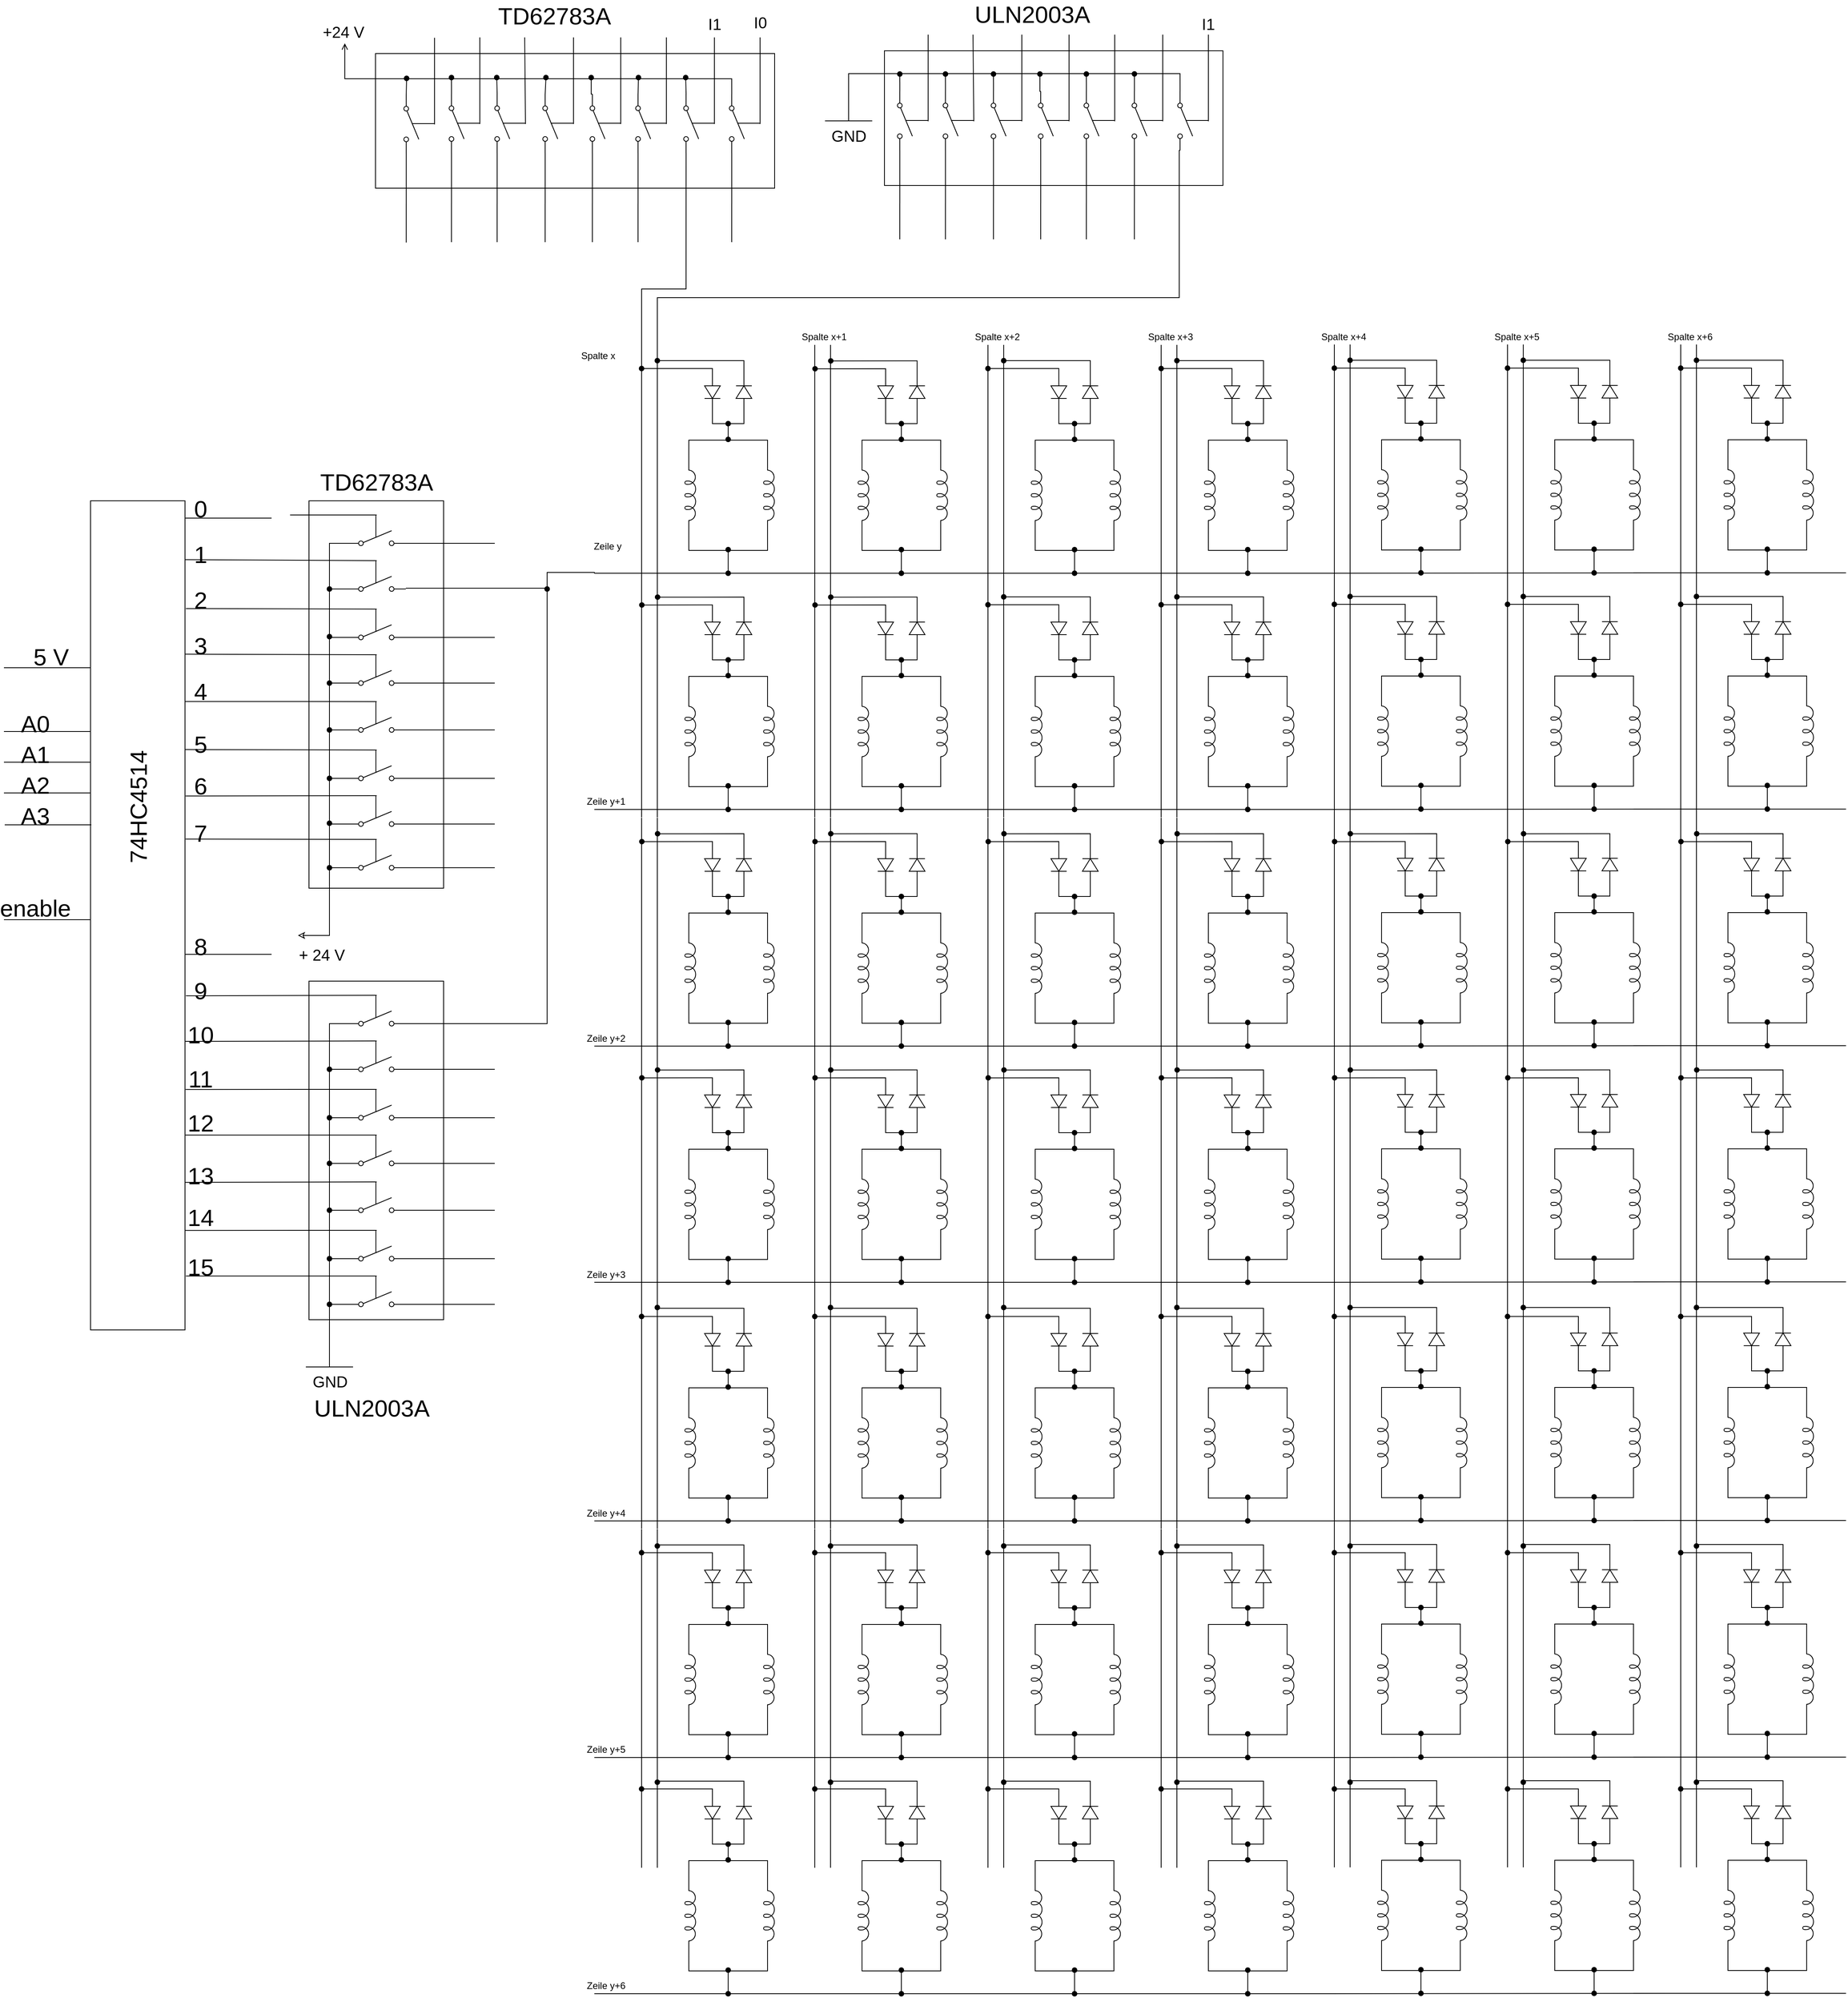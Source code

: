 <mxfile version="12.1.7" type="device" pages="1"><diagram name="Page-1" id="16e2658f-23c8-b752-8be9-c03fbebb8bbe"><mxGraphModel dx="2957" dy="2181" grid="1" gridSize="10" guides="1" tooltips="1" connect="1" arrows="1" fold="1" page="1" pageScale="1" pageWidth="1100" pageHeight="850" background="#ffffff" math="0" shadow="0"><root><mxCell id="0"/><mxCell id="1" parent="0"/><mxCell id="oVh_d_4n9tEhDx8Rd2dv-1" value="" style="pointerEvents=1;verticalLabelPosition=bottom;shadow=0;dashed=0;align=center;fillColor=#ffffff;html=1;verticalAlign=top;strokeWidth=1;shape=mxgraph.electrical.inductors.inductor_5;rotation=90;" vertex="1" parent="1"><mxGeometry x="112" y="214" width="100" height="14" as="geometry"/></mxCell><mxCell id="oVh_d_4n9tEhDx8Rd2dv-14" style="edgeStyle=orthogonalEdgeStyle;rounded=0;orthogonalLoop=1;jettySize=auto;html=1;exitX=1;exitY=0.645;exitDx=0;exitDy=0;exitPerimeter=0;entryX=1;entryY=0.645;entryDx=0;entryDy=0;entryPerimeter=0;endArrow=none;endFill=0;" edge="1" parent="1" source="oVh_d_4n9tEhDx8Rd2dv-2" target="oVh_d_4n9tEhDx8Rd2dv-1"><mxGeometry relative="1" as="geometry"/></mxCell><mxCell id="oVh_d_4n9tEhDx8Rd2dv-15" style="edgeStyle=orthogonalEdgeStyle;rounded=0;orthogonalLoop=1;jettySize=auto;html=1;exitX=0;exitY=0.645;exitDx=0;exitDy=0;exitPerimeter=0;entryX=0;entryY=0.645;entryDx=0;entryDy=0;entryPerimeter=0;endArrow=none;endFill=0;" edge="1" parent="1" source="oVh_d_4n9tEhDx8Rd2dv-2" target="oVh_d_4n9tEhDx8Rd2dv-1"><mxGeometry relative="1" as="geometry"/></mxCell><mxCell id="oVh_d_4n9tEhDx8Rd2dv-2" value="" style="pointerEvents=1;verticalLabelPosition=bottom;shadow=0;dashed=0;align=center;fillColor=#ffffff;html=1;verticalAlign=top;strokeWidth=1;shape=mxgraph.electrical.inductors.inductor_5;rotation=90;" vertex="1" parent="1"><mxGeometry x="212" y="214" width="100" height="14" as="geometry"/></mxCell><mxCell id="oVh_d_4n9tEhDx8Rd2dv-27" style="edgeStyle=orthogonalEdgeStyle;rounded=0;orthogonalLoop=1;jettySize=auto;html=1;exitX=1;exitY=0.5;exitDx=0;exitDy=0;exitPerimeter=0;startArrow=none;startFill=0;endArrow=oval;endFill=1;" edge="1" parent="1" source="oVh_d_4n9tEhDx8Rd2dv-3"><mxGeometry relative="1" as="geometry"><mxPoint x="120" y="50" as="targetPoint"/><Array as="points"><mxPoint x="230" y="50"/></Array></mxGeometry></mxCell><mxCell id="oVh_d_4n9tEhDx8Rd2dv-3" value="" style="pointerEvents=1;fillColor=#000000;verticalLabelPosition=bottom;shadow=0;dashed=0;align=center;fillColor=#ffffff;html=1;verticalAlign=top;strokeWidth=1;shape=mxgraph.electrical.diodes.diode;rotation=-90;" vertex="1" parent="1"><mxGeometry x="210" y="80" width="40" height="20" as="geometry"/></mxCell><mxCell id="oVh_d_4n9tEhDx8Rd2dv-6" style="edgeStyle=orthogonalEdgeStyle;rounded=0;orthogonalLoop=1;jettySize=auto;html=1;exitX=1;exitY=0.5;exitDx=0;exitDy=0;exitPerimeter=0;entryX=0;entryY=0.5;entryDx=0;entryDy=0;entryPerimeter=0;endArrow=none;endFill=0;" edge="1" parent="1" source="oVh_d_4n9tEhDx8Rd2dv-4" target="oVh_d_4n9tEhDx8Rd2dv-3"><mxGeometry relative="1" as="geometry"/></mxCell><mxCell id="oVh_d_4n9tEhDx8Rd2dv-26" style="edgeStyle=orthogonalEdgeStyle;rounded=0;orthogonalLoop=1;jettySize=auto;html=1;exitX=0;exitY=0.5;exitDx=0;exitDy=0;exitPerimeter=0;startArrow=none;startFill=0;endArrow=oval;endFill=1;" edge="1" parent="1" source="oVh_d_4n9tEhDx8Rd2dv-4"><mxGeometry relative="1" as="geometry"><mxPoint x="100" y="60" as="targetPoint"/><Array as="points"><mxPoint x="190" y="60"/></Array></mxGeometry></mxCell><mxCell id="oVh_d_4n9tEhDx8Rd2dv-4" value="" style="pointerEvents=1;fillColor=#000000;verticalLabelPosition=bottom;shadow=0;dashed=0;align=center;fillColor=#ffffff;html=1;verticalAlign=top;strokeWidth=1;shape=mxgraph.electrical.diodes.diode;rotation=90;" vertex="1" parent="1"><mxGeometry x="170" y="80" width="40" height="20" as="geometry"/></mxCell><mxCell id="oVh_d_4n9tEhDx8Rd2dv-16" value="" style="endArrow=oval;html=1;startArrow=oval;startFill=1;endFill=1;" edge="1" parent="1"><mxGeometry width="50" height="50" relative="1" as="geometry"><mxPoint x="210" y="150" as="sourcePoint"/><mxPoint x="210" y="130" as="targetPoint"/></mxGeometry></mxCell><mxCell id="oVh_d_4n9tEhDx8Rd2dv-17" value="" style="endArrow=none;html=1;" edge="1" parent="1"><mxGeometry width="50" height="50" relative="1" as="geometry"><mxPoint x="40" y="320" as="sourcePoint"/><mxPoint x="310" y="320" as="targetPoint"/></mxGeometry></mxCell><mxCell id="oVh_d_4n9tEhDx8Rd2dv-18" value="" style="endArrow=oval;html=1;startArrow=oval;startFill=1;endFill=1;" edge="1" parent="1"><mxGeometry width="50" height="50" relative="1" as="geometry"><mxPoint x="210" y="320" as="sourcePoint"/><mxPoint x="210" y="290" as="targetPoint"/></mxGeometry></mxCell><mxCell id="oVh_d_4n9tEhDx8Rd2dv-22" value="" style="endArrow=none;html=1;" edge="1" parent="1"><mxGeometry width="50" height="50" relative="1" as="geometry"><mxPoint x="100" y="330" as="sourcePoint"/><mxPoint x="100" y="30" as="targetPoint"/></mxGeometry></mxCell><mxCell id="oVh_d_4n9tEhDx8Rd2dv-23" value="" style="endArrow=none;html=1;" edge="1" parent="1"><mxGeometry width="50" height="50" relative="1" as="geometry"><mxPoint x="120" y="330" as="sourcePoint"/><mxPoint x="120" y="30" as="targetPoint"/></mxGeometry></mxCell><mxCell id="oVh_d_4n9tEhDx8Rd2dv-28" value="Spalte x" style="text;html=1;strokeColor=none;fillColor=none;align=center;verticalAlign=middle;whiteSpace=wrap;rounded=0;" vertex="1" parent="1"><mxGeometry y="33.5" width="90" height="20" as="geometry"/></mxCell><mxCell id="oVh_d_4n9tEhDx8Rd2dv-29" value="Zeile y" style="text;html=1;strokeColor=none;fillColor=none;align=center;verticalAlign=middle;whiteSpace=wrap;rounded=0;" vertex="1" parent="1"><mxGeometry x="12" y="276" width="90" height="20" as="geometry"/></mxCell><mxCell id="oVh_d_4n9tEhDx8Rd2dv-30" value="" style="pointerEvents=1;verticalLabelPosition=bottom;shadow=0;dashed=0;align=center;fillColor=#ffffff;html=1;verticalAlign=top;strokeWidth=1;shape=mxgraph.electrical.inductors.inductor_5;rotation=90;" vertex="1" parent="1"><mxGeometry x="332" y="214" width="100" height="14" as="geometry"/></mxCell><mxCell id="oVh_d_4n9tEhDx8Rd2dv-31" style="edgeStyle=orthogonalEdgeStyle;rounded=0;orthogonalLoop=1;jettySize=auto;html=1;exitX=1;exitY=0.645;exitDx=0;exitDy=0;exitPerimeter=0;entryX=1;entryY=0.645;entryDx=0;entryDy=0;entryPerimeter=0;endArrow=none;endFill=0;" edge="1" parent="1" source="oVh_d_4n9tEhDx8Rd2dv-33" target="oVh_d_4n9tEhDx8Rd2dv-30"><mxGeometry relative="1" as="geometry"/></mxCell><mxCell id="oVh_d_4n9tEhDx8Rd2dv-32" style="edgeStyle=orthogonalEdgeStyle;rounded=0;orthogonalLoop=1;jettySize=auto;html=1;exitX=0;exitY=0.645;exitDx=0;exitDy=0;exitPerimeter=0;entryX=0;entryY=0.645;entryDx=0;entryDy=0;entryPerimeter=0;endArrow=none;endFill=0;" edge="1" parent="1" source="oVh_d_4n9tEhDx8Rd2dv-33" target="oVh_d_4n9tEhDx8Rd2dv-30"><mxGeometry relative="1" as="geometry"/></mxCell><mxCell id="oVh_d_4n9tEhDx8Rd2dv-33" value="" style="pointerEvents=1;verticalLabelPosition=bottom;shadow=0;dashed=0;align=center;fillColor=#ffffff;html=1;verticalAlign=top;strokeWidth=1;shape=mxgraph.electrical.inductors.inductor_5;rotation=90;" vertex="1" parent="1"><mxGeometry x="432" y="214" width="100" height="14" as="geometry"/></mxCell><mxCell id="oVh_d_4n9tEhDx8Rd2dv-34" style="edgeStyle=orthogonalEdgeStyle;rounded=0;orthogonalLoop=1;jettySize=auto;html=1;exitX=1;exitY=0.5;exitDx=0;exitDy=0;exitPerimeter=0;startArrow=none;startFill=0;endArrow=oval;endFill=1;" edge="1" parent="1" source="oVh_d_4n9tEhDx8Rd2dv-35"><mxGeometry relative="1" as="geometry"><mxPoint x="340.333" y="50.333" as="targetPoint"/><Array as="points"><mxPoint x="450" y="50"/></Array></mxGeometry></mxCell><mxCell id="oVh_d_4n9tEhDx8Rd2dv-35" value="" style="pointerEvents=1;fillColor=#000000;verticalLabelPosition=bottom;shadow=0;dashed=0;align=center;fillColor=#ffffff;html=1;verticalAlign=top;strokeWidth=1;shape=mxgraph.electrical.diodes.diode;rotation=-90;" vertex="1" parent="1"><mxGeometry x="430" y="80" width="40" height="20" as="geometry"/></mxCell><mxCell id="oVh_d_4n9tEhDx8Rd2dv-36" style="edgeStyle=orthogonalEdgeStyle;rounded=0;orthogonalLoop=1;jettySize=auto;html=1;exitX=1;exitY=0.5;exitDx=0;exitDy=0;exitPerimeter=0;entryX=0;entryY=0.5;entryDx=0;entryDy=0;entryPerimeter=0;endArrow=none;endFill=0;" edge="1" parent="1" source="oVh_d_4n9tEhDx8Rd2dv-38" target="oVh_d_4n9tEhDx8Rd2dv-35"><mxGeometry relative="1" as="geometry"/></mxCell><mxCell id="oVh_d_4n9tEhDx8Rd2dv-37" style="edgeStyle=orthogonalEdgeStyle;rounded=0;orthogonalLoop=1;jettySize=auto;html=1;exitX=0;exitY=0.5;exitDx=0;exitDy=0;exitPerimeter=0;startArrow=none;startFill=0;endArrow=oval;endFill=1;" edge="1" parent="1" source="oVh_d_4n9tEhDx8Rd2dv-38"><mxGeometry relative="1" as="geometry"><mxPoint x="320.333" y="60.333" as="targetPoint"/><Array as="points"><mxPoint x="410" y="60"/></Array></mxGeometry></mxCell><mxCell id="oVh_d_4n9tEhDx8Rd2dv-38" value="" style="pointerEvents=1;fillColor=#000000;verticalLabelPosition=bottom;shadow=0;dashed=0;align=center;fillColor=#ffffff;html=1;verticalAlign=top;strokeWidth=1;shape=mxgraph.electrical.diodes.diode;rotation=90;" vertex="1" parent="1"><mxGeometry x="390" y="80" width="40" height="20" as="geometry"/></mxCell><mxCell id="oVh_d_4n9tEhDx8Rd2dv-39" value="" style="endArrow=oval;html=1;startArrow=oval;startFill=1;endFill=1;" edge="1" parent="1"><mxGeometry width="50" height="50" relative="1" as="geometry"><mxPoint x="430" y="150" as="sourcePoint"/><mxPoint x="430" y="130" as="targetPoint"/></mxGeometry></mxCell><mxCell id="oVh_d_4n9tEhDx8Rd2dv-40" value="" style="endArrow=none;html=1;" edge="1" parent="1"><mxGeometry width="50" height="50" relative="1" as="geometry"><mxPoint x="260" y="320" as="sourcePoint"/><mxPoint x="530" y="320" as="targetPoint"/></mxGeometry></mxCell><mxCell id="oVh_d_4n9tEhDx8Rd2dv-41" value="" style="endArrow=oval;html=1;startArrow=oval;startFill=1;endFill=1;" edge="1" parent="1"><mxGeometry width="50" height="50" relative="1" as="geometry"><mxPoint x="430" y="320" as="sourcePoint"/><mxPoint x="430" y="290" as="targetPoint"/></mxGeometry></mxCell><mxCell id="oVh_d_4n9tEhDx8Rd2dv-42" value="" style="endArrow=none;html=1;" edge="1" parent="1"><mxGeometry width="50" height="50" relative="1" as="geometry"><mxPoint x="320" y="330" as="sourcePoint"/><mxPoint x="320" y="30" as="targetPoint"/></mxGeometry></mxCell><mxCell id="oVh_d_4n9tEhDx8Rd2dv-43" value="" style="endArrow=none;html=1;" edge="1" parent="1"><mxGeometry width="50" height="50" relative="1" as="geometry"><mxPoint x="340" y="330" as="sourcePoint"/><mxPoint x="340" y="30" as="targetPoint"/></mxGeometry></mxCell><mxCell id="oVh_d_4n9tEhDx8Rd2dv-44" value="Spalte x+1" style="text;html=1;strokeColor=none;fillColor=none;align=center;verticalAlign=middle;whiteSpace=wrap;rounded=0;" vertex="1" parent="1"><mxGeometry x="287" y="10" width="90" height="20" as="geometry"/></mxCell><mxCell id="oVh_d_4n9tEhDx8Rd2dv-46" value="" style="pointerEvents=1;verticalLabelPosition=bottom;shadow=0;dashed=0;align=center;fillColor=#ffffff;html=1;verticalAlign=top;strokeWidth=1;shape=mxgraph.electrical.inductors.inductor_5;rotation=90;" vertex="1" parent="1"><mxGeometry x="112" y="514" width="100" height="14" as="geometry"/></mxCell><mxCell id="oVh_d_4n9tEhDx8Rd2dv-47" style="edgeStyle=orthogonalEdgeStyle;rounded=0;orthogonalLoop=1;jettySize=auto;html=1;exitX=1;exitY=0.645;exitDx=0;exitDy=0;exitPerimeter=0;entryX=1;entryY=0.645;entryDx=0;entryDy=0;entryPerimeter=0;endArrow=none;endFill=0;" edge="1" parent="1" source="oVh_d_4n9tEhDx8Rd2dv-49" target="oVh_d_4n9tEhDx8Rd2dv-46"><mxGeometry relative="1" as="geometry"/></mxCell><mxCell id="oVh_d_4n9tEhDx8Rd2dv-48" style="edgeStyle=orthogonalEdgeStyle;rounded=0;orthogonalLoop=1;jettySize=auto;html=1;exitX=0;exitY=0.645;exitDx=0;exitDy=0;exitPerimeter=0;entryX=0;entryY=0.645;entryDx=0;entryDy=0;entryPerimeter=0;endArrow=none;endFill=0;" edge="1" parent="1" source="oVh_d_4n9tEhDx8Rd2dv-49" target="oVh_d_4n9tEhDx8Rd2dv-46"><mxGeometry relative="1" as="geometry"/></mxCell><mxCell id="oVh_d_4n9tEhDx8Rd2dv-49" value="" style="pointerEvents=1;verticalLabelPosition=bottom;shadow=0;dashed=0;align=center;fillColor=#ffffff;html=1;verticalAlign=top;strokeWidth=1;shape=mxgraph.electrical.inductors.inductor_5;rotation=90;" vertex="1" parent="1"><mxGeometry x="212" y="514" width="100" height="14" as="geometry"/></mxCell><mxCell id="oVh_d_4n9tEhDx8Rd2dv-50" style="edgeStyle=orthogonalEdgeStyle;rounded=0;orthogonalLoop=1;jettySize=auto;html=1;exitX=1;exitY=0.5;exitDx=0;exitDy=0;exitPerimeter=0;startArrow=none;startFill=0;endArrow=oval;endFill=1;" edge="1" parent="1" source="oVh_d_4n9tEhDx8Rd2dv-51"><mxGeometry relative="1" as="geometry"><mxPoint x="120.333" y="350.333" as="targetPoint"/><Array as="points"><mxPoint x="230" y="350"/></Array></mxGeometry></mxCell><mxCell id="oVh_d_4n9tEhDx8Rd2dv-51" value="" style="pointerEvents=1;fillColor=#000000;verticalLabelPosition=bottom;shadow=0;dashed=0;align=center;fillColor=#ffffff;html=1;verticalAlign=top;strokeWidth=1;shape=mxgraph.electrical.diodes.diode;rotation=-90;" vertex="1" parent="1"><mxGeometry x="210" y="380" width="40" height="20" as="geometry"/></mxCell><mxCell id="oVh_d_4n9tEhDx8Rd2dv-52" style="edgeStyle=orthogonalEdgeStyle;rounded=0;orthogonalLoop=1;jettySize=auto;html=1;exitX=1;exitY=0.5;exitDx=0;exitDy=0;exitPerimeter=0;entryX=0;entryY=0.5;entryDx=0;entryDy=0;entryPerimeter=0;endArrow=none;endFill=0;" edge="1" parent="1" source="oVh_d_4n9tEhDx8Rd2dv-54" target="oVh_d_4n9tEhDx8Rd2dv-51"><mxGeometry relative="1" as="geometry"/></mxCell><mxCell id="oVh_d_4n9tEhDx8Rd2dv-53" style="edgeStyle=orthogonalEdgeStyle;rounded=0;orthogonalLoop=1;jettySize=auto;html=1;exitX=0;exitY=0.5;exitDx=0;exitDy=0;exitPerimeter=0;startArrow=none;startFill=0;endArrow=oval;endFill=1;" edge="1" parent="1" source="oVh_d_4n9tEhDx8Rd2dv-54"><mxGeometry relative="1" as="geometry"><mxPoint x="100.333" y="360.333" as="targetPoint"/><Array as="points"><mxPoint x="190" y="360"/></Array></mxGeometry></mxCell><mxCell id="oVh_d_4n9tEhDx8Rd2dv-54" value="" style="pointerEvents=1;fillColor=#000000;verticalLabelPosition=bottom;shadow=0;dashed=0;align=center;fillColor=#ffffff;html=1;verticalAlign=top;strokeWidth=1;shape=mxgraph.electrical.diodes.diode;rotation=90;" vertex="1" parent="1"><mxGeometry x="170" y="380" width="40" height="20" as="geometry"/></mxCell><mxCell id="oVh_d_4n9tEhDx8Rd2dv-55" value="" style="endArrow=oval;html=1;startArrow=oval;startFill=1;endFill=1;" edge="1" parent="1"><mxGeometry width="50" height="50" relative="1" as="geometry"><mxPoint x="210" y="450" as="sourcePoint"/><mxPoint x="210" y="430" as="targetPoint"/></mxGeometry></mxCell><mxCell id="oVh_d_4n9tEhDx8Rd2dv-56" value="" style="endArrow=none;html=1;" edge="1" parent="1"><mxGeometry width="50" height="50" relative="1" as="geometry"><mxPoint x="40" y="620" as="sourcePoint"/><mxPoint x="310" y="620" as="targetPoint"/></mxGeometry></mxCell><mxCell id="oVh_d_4n9tEhDx8Rd2dv-57" value="" style="endArrow=oval;html=1;startArrow=oval;startFill=1;endFill=1;" edge="1" parent="1"><mxGeometry width="50" height="50" relative="1" as="geometry"><mxPoint x="210" y="620" as="sourcePoint"/><mxPoint x="210" y="590" as="targetPoint"/></mxGeometry></mxCell><mxCell id="oVh_d_4n9tEhDx8Rd2dv-58" value="" style="endArrow=none;html=1;" edge="1" parent="1"><mxGeometry width="50" height="50" relative="1" as="geometry"><mxPoint x="100" y="630" as="sourcePoint"/><mxPoint x="100" y="330" as="targetPoint"/></mxGeometry></mxCell><mxCell id="oVh_d_4n9tEhDx8Rd2dv-59" value="" style="endArrow=none;html=1;" edge="1" parent="1"><mxGeometry width="50" height="50" relative="1" as="geometry"><mxPoint x="120" y="630" as="sourcePoint"/><mxPoint x="120" y="330" as="targetPoint"/></mxGeometry></mxCell><mxCell id="oVh_d_4n9tEhDx8Rd2dv-61" value="Zeile y+1" style="text;html=1;strokeColor=none;fillColor=none;align=center;verticalAlign=middle;whiteSpace=wrap;rounded=0;" vertex="1" parent="1"><mxGeometry x="10" y="600" width="90" height="20" as="geometry"/></mxCell><mxCell id="oVh_d_4n9tEhDx8Rd2dv-62" value="" style="pointerEvents=1;verticalLabelPosition=bottom;shadow=0;dashed=0;align=center;fillColor=#ffffff;html=1;verticalAlign=top;strokeWidth=1;shape=mxgraph.electrical.inductors.inductor_5;rotation=90;" vertex="1" parent="1"><mxGeometry x="332" y="514" width="100" height="14" as="geometry"/></mxCell><mxCell id="oVh_d_4n9tEhDx8Rd2dv-63" style="edgeStyle=orthogonalEdgeStyle;rounded=0;orthogonalLoop=1;jettySize=auto;html=1;exitX=1;exitY=0.645;exitDx=0;exitDy=0;exitPerimeter=0;entryX=1;entryY=0.645;entryDx=0;entryDy=0;entryPerimeter=0;endArrow=none;endFill=0;" edge="1" parent="1" source="oVh_d_4n9tEhDx8Rd2dv-65" target="oVh_d_4n9tEhDx8Rd2dv-62"><mxGeometry relative="1" as="geometry"/></mxCell><mxCell id="oVh_d_4n9tEhDx8Rd2dv-64" style="edgeStyle=orthogonalEdgeStyle;rounded=0;orthogonalLoop=1;jettySize=auto;html=1;exitX=0;exitY=0.645;exitDx=0;exitDy=0;exitPerimeter=0;entryX=0;entryY=0.645;entryDx=0;entryDy=0;entryPerimeter=0;endArrow=none;endFill=0;" edge="1" parent="1" source="oVh_d_4n9tEhDx8Rd2dv-65" target="oVh_d_4n9tEhDx8Rd2dv-62"><mxGeometry relative="1" as="geometry"/></mxCell><mxCell id="oVh_d_4n9tEhDx8Rd2dv-65" value="" style="pointerEvents=1;verticalLabelPosition=bottom;shadow=0;dashed=0;align=center;fillColor=#ffffff;html=1;verticalAlign=top;strokeWidth=1;shape=mxgraph.electrical.inductors.inductor_5;rotation=90;" vertex="1" parent="1"><mxGeometry x="432" y="514" width="100" height="14" as="geometry"/></mxCell><mxCell id="oVh_d_4n9tEhDx8Rd2dv-66" style="edgeStyle=orthogonalEdgeStyle;rounded=0;orthogonalLoop=1;jettySize=auto;html=1;exitX=1;exitY=0.5;exitDx=0;exitDy=0;exitPerimeter=0;startArrow=none;startFill=0;endArrow=oval;endFill=1;" edge="1" parent="1" source="oVh_d_4n9tEhDx8Rd2dv-67"><mxGeometry relative="1" as="geometry"><mxPoint x="340.333" y="350.333" as="targetPoint"/><Array as="points"><mxPoint x="450" y="350"/></Array></mxGeometry></mxCell><mxCell id="oVh_d_4n9tEhDx8Rd2dv-67" value="" style="pointerEvents=1;fillColor=#000000;verticalLabelPosition=bottom;shadow=0;dashed=0;align=center;fillColor=#ffffff;html=1;verticalAlign=top;strokeWidth=1;shape=mxgraph.electrical.diodes.diode;rotation=-90;" vertex="1" parent="1"><mxGeometry x="430" y="380" width="40" height="20" as="geometry"/></mxCell><mxCell id="oVh_d_4n9tEhDx8Rd2dv-68" style="edgeStyle=orthogonalEdgeStyle;rounded=0;orthogonalLoop=1;jettySize=auto;html=1;exitX=1;exitY=0.5;exitDx=0;exitDy=0;exitPerimeter=0;entryX=0;entryY=0.5;entryDx=0;entryDy=0;entryPerimeter=0;endArrow=none;endFill=0;" edge="1" parent="1" source="oVh_d_4n9tEhDx8Rd2dv-70" target="oVh_d_4n9tEhDx8Rd2dv-67"><mxGeometry relative="1" as="geometry"/></mxCell><mxCell id="oVh_d_4n9tEhDx8Rd2dv-69" style="edgeStyle=orthogonalEdgeStyle;rounded=0;orthogonalLoop=1;jettySize=auto;html=1;exitX=0;exitY=0.5;exitDx=0;exitDy=0;exitPerimeter=0;startArrow=none;startFill=0;endArrow=oval;endFill=1;" edge="1" parent="1" source="oVh_d_4n9tEhDx8Rd2dv-70"><mxGeometry relative="1" as="geometry"><mxPoint x="320.333" y="360.333" as="targetPoint"/><Array as="points"><mxPoint x="410" y="360"/></Array></mxGeometry></mxCell><mxCell id="oVh_d_4n9tEhDx8Rd2dv-70" value="" style="pointerEvents=1;fillColor=#000000;verticalLabelPosition=bottom;shadow=0;dashed=0;align=center;fillColor=#ffffff;html=1;verticalAlign=top;strokeWidth=1;shape=mxgraph.electrical.diodes.diode;rotation=90;" vertex="1" parent="1"><mxGeometry x="390" y="380" width="40" height="20" as="geometry"/></mxCell><mxCell id="oVh_d_4n9tEhDx8Rd2dv-71" value="" style="endArrow=oval;html=1;startArrow=oval;startFill=1;endFill=1;" edge="1" parent="1"><mxGeometry width="50" height="50" relative="1" as="geometry"><mxPoint x="430" y="450" as="sourcePoint"/><mxPoint x="430" y="430" as="targetPoint"/></mxGeometry></mxCell><mxCell id="oVh_d_4n9tEhDx8Rd2dv-72" value="" style="endArrow=none;html=1;" edge="1" parent="1"><mxGeometry width="50" height="50" relative="1" as="geometry"><mxPoint x="260" y="620" as="sourcePoint"/><mxPoint x="530" y="620" as="targetPoint"/></mxGeometry></mxCell><mxCell id="oVh_d_4n9tEhDx8Rd2dv-73" value="" style="endArrow=oval;html=1;startArrow=oval;startFill=1;endFill=1;" edge="1" parent="1"><mxGeometry width="50" height="50" relative="1" as="geometry"><mxPoint x="430" y="620" as="sourcePoint"/><mxPoint x="430" y="590" as="targetPoint"/></mxGeometry></mxCell><mxCell id="oVh_d_4n9tEhDx8Rd2dv-74" value="" style="endArrow=none;html=1;" edge="1" parent="1"><mxGeometry width="50" height="50" relative="1" as="geometry"><mxPoint x="320" y="630" as="sourcePoint"/><mxPoint x="320" y="330" as="targetPoint"/></mxGeometry></mxCell><mxCell id="oVh_d_4n9tEhDx8Rd2dv-75" value="" style="endArrow=none;html=1;" edge="1" parent="1"><mxGeometry width="50" height="50" relative="1" as="geometry"><mxPoint x="340" y="630" as="sourcePoint"/><mxPoint x="340" y="330" as="targetPoint"/></mxGeometry></mxCell><mxCell id="oVh_d_4n9tEhDx8Rd2dv-76" value="" style="pointerEvents=1;verticalLabelPosition=bottom;shadow=0;dashed=0;align=center;fillColor=#ffffff;html=1;verticalAlign=top;strokeWidth=1;shape=mxgraph.electrical.inductors.inductor_5;rotation=90;" vertex="1" parent="1"><mxGeometry x="552" y="214" width="100" height="14" as="geometry"/></mxCell><mxCell id="oVh_d_4n9tEhDx8Rd2dv-77" style="edgeStyle=orthogonalEdgeStyle;rounded=0;orthogonalLoop=1;jettySize=auto;html=1;exitX=1;exitY=0.645;exitDx=0;exitDy=0;exitPerimeter=0;entryX=1;entryY=0.645;entryDx=0;entryDy=0;entryPerimeter=0;endArrow=none;endFill=0;" edge="1" parent="1" source="oVh_d_4n9tEhDx8Rd2dv-79" target="oVh_d_4n9tEhDx8Rd2dv-76"><mxGeometry relative="1" as="geometry"/></mxCell><mxCell id="oVh_d_4n9tEhDx8Rd2dv-78" style="edgeStyle=orthogonalEdgeStyle;rounded=0;orthogonalLoop=1;jettySize=auto;html=1;exitX=0;exitY=0.645;exitDx=0;exitDy=0;exitPerimeter=0;entryX=0;entryY=0.645;entryDx=0;entryDy=0;entryPerimeter=0;endArrow=none;endFill=0;" edge="1" parent="1" source="oVh_d_4n9tEhDx8Rd2dv-79" target="oVh_d_4n9tEhDx8Rd2dv-76"><mxGeometry relative="1" as="geometry"/></mxCell><mxCell id="oVh_d_4n9tEhDx8Rd2dv-79" value="" style="pointerEvents=1;verticalLabelPosition=bottom;shadow=0;dashed=0;align=center;fillColor=#ffffff;html=1;verticalAlign=top;strokeWidth=1;shape=mxgraph.electrical.inductors.inductor_5;rotation=90;" vertex="1" parent="1"><mxGeometry x="652" y="214" width="100" height="14" as="geometry"/></mxCell><mxCell id="oVh_d_4n9tEhDx8Rd2dv-80" style="edgeStyle=orthogonalEdgeStyle;rounded=0;orthogonalLoop=1;jettySize=auto;html=1;exitX=1;exitY=0.5;exitDx=0;exitDy=0;exitPerimeter=0;startArrow=none;startFill=0;endArrow=oval;endFill=1;" edge="1" parent="1" source="oVh_d_4n9tEhDx8Rd2dv-81"><mxGeometry relative="1" as="geometry"><mxPoint x="560" y="50" as="targetPoint"/><Array as="points"><mxPoint x="670" y="50"/></Array></mxGeometry></mxCell><mxCell id="oVh_d_4n9tEhDx8Rd2dv-81" value="" style="pointerEvents=1;fillColor=#000000;verticalLabelPosition=bottom;shadow=0;dashed=0;align=center;fillColor=#ffffff;html=1;verticalAlign=top;strokeWidth=1;shape=mxgraph.electrical.diodes.diode;rotation=-90;" vertex="1" parent="1"><mxGeometry x="650" y="80" width="40" height="20" as="geometry"/></mxCell><mxCell id="oVh_d_4n9tEhDx8Rd2dv-82" style="edgeStyle=orthogonalEdgeStyle;rounded=0;orthogonalLoop=1;jettySize=auto;html=1;exitX=1;exitY=0.5;exitDx=0;exitDy=0;exitPerimeter=0;entryX=0;entryY=0.5;entryDx=0;entryDy=0;entryPerimeter=0;endArrow=none;endFill=0;" edge="1" parent="1" source="oVh_d_4n9tEhDx8Rd2dv-84" target="oVh_d_4n9tEhDx8Rd2dv-81"><mxGeometry relative="1" as="geometry"/></mxCell><mxCell id="oVh_d_4n9tEhDx8Rd2dv-83" style="edgeStyle=orthogonalEdgeStyle;rounded=0;orthogonalLoop=1;jettySize=auto;html=1;exitX=0;exitY=0.5;exitDx=0;exitDy=0;exitPerimeter=0;startArrow=none;startFill=0;endArrow=oval;endFill=1;" edge="1" parent="1" source="oVh_d_4n9tEhDx8Rd2dv-84"><mxGeometry relative="1" as="geometry"><mxPoint x="540" y="60" as="targetPoint"/><Array as="points"><mxPoint x="630" y="60"/></Array></mxGeometry></mxCell><mxCell id="oVh_d_4n9tEhDx8Rd2dv-84" value="" style="pointerEvents=1;fillColor=#000000;verticalLabelPosition=bottom;shadow=0;dashed=0;align=center;fillColor=#ffffff;html=1;verticalAlign=top;strokeWidth=1;shape=mxgraph.electrical.diodes.diode;rotation=90;" vertex="1" parent="1"><mxGeometry x="610" y="80" width="40" height="20" as="geometry"/></mxCell><mxCell id="oVh_d_4n9tEhDx8Rd2dv-85" value="" style="endArrow=oval;html=1;startArrow=oval;startFill=1;endFill=1;" edge="1" parent="1"><mxGeometry width="50" height="50" relative="1" as="geometry"><mxPoint x="650" y="150" as="sourcePoint"/><mxPoint x="650" y="130" as="targetPoint"/></mxGeometry></mxCell><mxCell id="oVh_d_4n9tEhDx8Rd2dv-86" value="" style="endArrow=none;html=1;" edge="1" parent="1"><mxGeometry width="50" height="50" relative="1" as="geometry"><mxPoint x="480" y="320" as="sourcePoint"/><mxPoint x="750" y="320" as="targetPoint"/></mxGeometry></mxCell><mxCell id="oVh_d_4n9tEhDx8Rd2dv-87" value="" style="endArrow=oval;html=1;startArrow=oval;startFill=1;endFill=1;" edge="1" parent="1"><mxGeometry width="50" height="50" relative="1" as="geometry"><mxPoint x="650" y="320" as="sourcePoint"/><mxPoint x="650" y="290" as="targetPoint"/></mxGeometry></mxCell><mxCell id="oVh_d_4n9tEhDx8Rd2dv-88" value="" style="endArrow=none;html=1;" edge="1" parent="1"><mxGeometry width="50" height="50" relative="1" as="geometry"><mxPoint x="540" y="330" as="sourcePoint"/><mxPoint x="540" y="30" as="targetPoint"/></mxGeometry></mxCell><mxCell id="oVh_d_4n9tEhDx8Rd2dv-89" value="" style="endArrow=none;html=1;" edge="1" parent="1"><mxGeometry width="50" height="50" relative="1" as="geometry"><mxPoint x="560" y="330" as="sourcePoint"/><mxPoint x="560" y="30" as="targetPoint"/></mxGeometry></mxCell><mxCell id="oVh_d_4n9tEhDx8Rd2dv-90" value="Spalte x+2" style="text;html=1;strokeColor=none;fillColor=none;align=center;verticalAlign=middle;whiteSpace=wrap;rounded=0;" vertex="1" parent="1"><mxGeometry x="507" y="10" width="90" height="20" as="geometry"/></mxCell><mxCell id="oVh_d_4n9tEhDx8Rd2dv-92" value="" style="pointerEvents=1;verticalLabelPosition=bottom;shadow=0;dashed=0;align=center;fillColor=#ffffff;html=1;verticalAlign=top;strokeWidth=1;shape=mxgraph.electrical.inductors.inductor_5;rotation=90;" vertex="1" parent="1"><mxGeometry x="772" y="214" width="100" height="14" as="geometry"/></mxCell><mxCell id="oVh_d_4n9tEhDx8Rd2dv-93" style="edgeStyle=orthogonalEdgeStyle;rounded=0;orthogonalLoop=1;jettySize=auto;html=1;exitX=1;exitY=0.645;exitDx=0;exitDy=0;exitPerimeter=0;entryX=1;entryY=0.645;entryDx=0;entryDy=0;entryPerimeter=0;endArrow=none;endFill=0;" edge="1" parent="1" source="oVh_d_4n9tEhDx8Rd2dv-95" target="oVh_d_4n9tEhDx8Rd2dv-92"><mxGeometry relative="1" as="geometry"/></mxCell><mxCell id="oVh_d_4n9tEhDx8Rd2dv-94" style="edgeStyle=orthogonalEdgeStyle;rounded=0;orthogonalLoop=1;jettySize=auto;html=1;exitX=0;exitY=0.645;exitDx=0;exitDy=0;exitPerimeter=0;entryX=0;entryY=0.645;entryDx=0;entryDy=0;entryPerimeter=0;endArrow=none;endFill=0;" edge="1" parent="1" source="oVh_d_4n9tEhDx8Rd2dv-95" target="oVh_d_4n9tEhDx8Rd2dv-92"><mxGeometry relative="1" as="geometry"/></mxCell><mxCell id="oVh_d_4n9tEhDx8Rd2dv-95" value="" style="pointerEvents=1;verticalLabelPosition=bottom;shadow=0;dashed=0;align=center;fillColor=#ffffff;html=1;verticalAlign=top;strokeWidth=1;shape=mxgraph.electrical.inductors.inductor_5;rotation=90;" vertex="1" parent="1"><mxGeometry x="872" y="214" width="100" height="14" as="geometry"/></mxCell><mxCell id="oVh_d_4n9tEhDx8Rd2dv-96" style="edgeStyle=orthogonalEdgeStyle;rounded=0;orthogonalLoop=1;jettySize=auto;html=1;exitX=1;exitY=0.5;exitDx=0;exitDy=0;exitPerimeter=0;startArrow=none;startFill=0;endArrow=oval;endFill=1;" edge="1" parent="1" source="oVh_d_4n9tEhDx8Rd2dv-97"><mxGeometry relative="1" as="geometry"><mxPoint x="780" y="50" as="targetPoint"/><Array as="points"><mxPoint x="890" y="50"/></Array></mxGeometry></mxCell><mxCell id="oVh_d_4n9tEhDx8Rd2dv-97" value="" style="pointerEvents=1;fillColor=#000000;verticalLabelPosition=bottom;shadow=0;dashed=0;align=center;fillColor=#ffffff;html=1;verticalAlign=top;strokeWidth=1;shape=mxgraph.electrical.diodes.diode;rotation=-90;" vertex="1" parent="1"><mxGeometry x="870" y="80" width="40" height="20" as="geometry"/></mxCell><mxCell id="oVh_d_4n9tEhDx8Rd2dv-98" style="edgeStyle=orthogonalEdgeStyle;rounded=0;orthogonalLoop=1;jettySize=auto;html=1;exitX=1;exitY=0.5;exitDx=0;exitDy=0;exitPerimeter=0;entryX=0;entryY=0.5;entryDx=0;entryDy=0;entryPerimeter=0;endArrow=none;endFill=0;" edge="1" parent="1" source="oVh_d_4n9tEhDx8Rd2dv-100" target="oVh_d_4n9tEhDx8Rd2dv-97"><mxGeometry relative="1" as="geometry"/></mxCell><mxCell id="oVh_d_4n9tEhDx8Rd2dv-99" style="edgeStyle=orthogonalEdgeStyle;rounded=0;orthogonalLoop=1;jettySize=auto;html=1;exitX=0;exitY=0.5;exitDx=0;exitDy=0;exitPerimeter=0;startArrow=none;startFill=0;endArrow=oval;endFill=1;" edge="1" parent="1" source="oVh_d_4n9tEhDx8Rd2dv-100"><mxGeometry relative="1" as="geometry"><mxPoint x="760" y="60" as="targetPoint"/><Array as="points"><mxPoint x="850" y="60"/></Array></mxGeometry></mxCell><mxCell id="oVh_d_4n9tEhDx8Rd2dv-100" value="" style="pointerEvents=1;fillColor=#000000;verticalLabelPosition=bottom;shadow=0;dashed=0;align=center;fillColor=#ffffff;html=1;verticalAlign=top;strokeWidth=1;shape=mxgraph.electrical.diodes.diode;rotation=90;" vertex="1" parent="1"><mxGeometry x="830" y="80" width="40" height="20" as="geometry"/></mxCell><mxCell id="oVh_d_4n9tEhDx8Rd2dv-101" value="" style="endArrow=oval;html=1;startArrow=oval;startFill=1;endFill=1;" edge="1" parent="1"><mxGeometry width="50" height="50" relative="1" as="geometry"><mxPoint x="870" y="150" as="sourcePoint"/><mxPoint x="870" y="130" as="targetPoint"/></mxGeometry></mxCell><mxCell id="oVh_d_4n9tEhDx8Rd2dv-102" value="" style="endArrow=none;html=1;" edge="1" parent="1"><mxGeometry width="50" height="50" relative="1" as="geometry"><mxPoint x="700" y="320" as="sourcePoint"/><mxPoint x="970" y="320" as="targetPoint"/></mxGeometry></mxCell><mxCell id="oVh_d_4n9tEhDx8Rd2dv-103" value="" style="endArrow=oval;html=1;startArrow=oval;startFill=1;endFill=1;" edge="1" parent="1"><mxGeometry width="50" height="50" relative="1" as="geometry"><mxPoint x="870" y="320" as="sourcePoint"/><mxPoint x="870" y="290" as="targetPoint"/></mxGeometry></mxCell><mxCell id="oVh_d_4n9tEhDx8Rd2dv-104" value="" style="endArrow=none;html=1;" edge="1" parent="1"><mxGeometry width="50" height="50" relative="1" as="geometry"><mxPoint x="760" y="330" as="sourcePoint"/><mxPoint x="760" y="30" as="targetPoint"/></mxGeometry></mxCell><mxCell id="oVh_d_4n9tEhDx8Rd2dv-105" value="" style="endArrow=none;html=1;" edge="1" parent="1"><mxGeometry width="50" height="50" relative="1" as="geometry"><mxPoint x="780" y="330" as="sourcePoint"/><mxPoint x="780" y="30" as="targetPoint"/></mxGeometry></mxCell><mxCell id="oVh_d_4n9tEhDx8Rd2dv-106" value="Spalte x+3" style="text;html=1;strokeColor=none;fillColor=none;align=center;verticalAlign=middle;whiteSpace=wrap;rounded=0;" vertex="1" parent="1"><mxGeometry x="727" y="10" width="90" height="20" as="geometry"/></mxCell><mxCell id="oVh_d_4n9tEhDx8Rd2dv-107" value="" style="pointerEvents=1;verticalLabelPosition=bottom;shadow=0;dashed=0;align=center;fillColor=#ffffff;html=1;verticalAlign=top;strokeWidth=1;shape=mxgraph.electrical.inductors.inductor_5;rotation=90;" vertex="1" parent="1"><mxGeometry x="552" y="514" width="100" height="14" as="geometry"/></mxCell><mxCell id="oVh_d_4n9tEhDx8Rd2dv-108" style="edgeStyle=orthogonalEdgeStyle;rounded=0;orthogonalLoop=1;jettySize=auto;html=1;exitX=1;exitY=0.645;exitDx=0;exitDy=0;exitPerimeter=0;entryX=1;entryY=0.645;entryDx=0;entryDy=0;entryPerimeter=0;endArrow=none;endFill=0;" edge="1" parent="1" source="oVh_d_4n9tEhDx8Rd2dv-110" target="oVh_d_4n9tEhDx8Rd2dv-107"><mxGeometry relative="1" as="geometry"/></mxCell><mxCell id="oVh_d_4n9tEhDx8Rd2dv-109" style="edgeStyle=orthogonalEdgeStyle;rounded=0;orthogonalLoop=1;jettySize=auto;html=1;exitX=0;exitY=0.645;exitDx=0;exitDy=0;exitPerimeter=0;entryX=0;entryY=0.645;entryDx=0;entryDy=0;entryPerimeter=0;endArrow=none;endFill=0;" edge="1" parent="1" source="oVh_d_4n9tEhDx8Rd2dv-110" target="oVh_d_4n9tEhDx8Rd2dv-107"><mxGeometry relative="1" as="geometry"/></mxCell><mxCell id="oVh_d_4n9tEhDx8Rd2dv-110" value="" style="pointerEvents=1;verticalLabelPosition=bottom;shadow=0;dashed=0;align=center;fillColor=#ffffff;html=1;verticalAlign=top;strokeWidth=1;shape=mxgraph.electrical.inductors.inductor_5;rotation=90;" vertex="1" parent="1"><mxGeometry x="652" y="514" width="100" height="14" as="geometry"/></mxCell><mxCell id="oVh_d_4n9tEhDx8Rd2dv-111" style="edgeStyle=orthogonalEdgeStyle;rounded=0;orthogonalLoop=1;jettySize=auto;html=1;exitX=1;exitY=0.5;exitDx=0;exitDy=0;exitPerimeter=0;startArrow=none;startFill=0;endArrow=oval;endFill=1;" edge="1" parent="1" source="oVh_d_4n9tEhDx8Rd2dv-112"><mxGeometry relative="1" as="geometry"><mxPoint x="560" y="350" as="targetPoint"/><Array as="points"><mxPoint x="670" y="350"/></Array></mxGeometry></mxCell><mxCell id="oVh_d_4n9tEhDx8Rd2dv-112" value="" style="pointerEvents=1;fillColor=#000000;verticalLabelPosition=bottom;shadow=0;dashed=0;align=center;fillColor=#ffffff;html=1;verticalAlign=top;strokeWidth=1;shape=mxgraph.electrical.diodes.diode;rotation=-90;" vertex="1" parent="1"><mxGeometry x="650" y="380" width="40" height="20" as="geometry"/></mxCell><mxCell id="oVh_d_4n9tEhDx8Rd2dv-113" style="edgeStyle=orthogonalEdgeStyle;rounded=0;orthogonalLoop=1;jettySize=auto;html=1;exitX=1;exitY=0.5;exitDx=0;exitDy=0;exitPerimeter=0;entryX=0;entryY=0.5;entryDx=0;entryDy=0;entryPerimeter=0;endArrow=none;endFill=0;" edge="1" parent="1" source="oVh_d_4n9tEhDx8Rd2dv-115" target="oVh_d_4n9tEhDx8Rd2dv-112"><mxGeometry relative="1" as="geometry"/></mxCell><mxCell id="oVh_d_4n9tEhDx8Rd2dv-114" style="edgeStyle=orthogonalEdgeStyle;rounded=0;orthogonalLoop=1;jettySize=auto;html=1;exitX=0;exitY=0.5;exitDx=0;exitDy=0;exitPerimeter=0;startArrow=none;startFill=0;endArrow=oval;endFill=1;" edge="1" parent="1" source="oVh_d_4n9tEhDx8Rd2dv-115"><mxGeometry relative="1" as="geometry"><mxPoint x="540" y="360" as="targetPoint"/><Array as="points"><mxPoint x="630" y="360"/></Array></mxGeometry></mxCell><mxCell id="oVh_d_4n9tEhDx8Rd2dv-115" value="" style="pointerEvents=1;fillColor=#000000;verticalLabelPosition=bottom;shadow=0;dashed=0;align=center;fillColor=#ffffff;html=1;verticalAlign=top;strokeWidth=1;shape=mxgraph.electrical.diodes.diode;rotation=90;" vertex="1" parent="1"><mxGeometry x="610" y="380" width="40" height="20" as="geometry"/></mxCell><mxCell id="oVh_d_4n9tEhDx8Rd2dv-116" value="" style="endArrow=oval;html=1;startArrow=oval;startFill=1;endFill=1;" edge="1" parent="1"><mxGeometry width="50" height="50" relative="1" as="geometry"><mxPoint x="650" y="450" as="sourcePoint"/><mxPoint x="650" y="430" as="targetPoint"/></mxGeometry></mxCell><mxCell id="oVh_d_4n9tEhDx8Rd2dv-117" value="" style="endArrow=none;html=1;" edge="1" parent="1"><mxGeometry width="50" height="50" relative="1" as="geometry"><mxPoint x="480" y="620" as="sourcePoint"/><mxPoint x="750" y="620" as="targetPoint"/></mxGeometry></mxCell><mxCell id="oVh_d_4n9tEhDx8Rd2dv-118" value="" style="endArrow=oval;html=1;startArrow=oval;startFill=1;endFill=1;" edge="1" parent="1"><mxGeometry width="50" height="50" relative="1" as="geometry"><mxPoint x="650" y="620" as="sourcePoint"/><mxPoint x="650" y="590" as="targetPoint"/></mxGeometry></mxCell><mxCell id="oVh_d_4n9tEhDx8Rd2dv-119" value="" style="endArrow=none;html=1;" edge="1" parent="1"><mxGeometry width="50" height="50" relative="1" as="geometry"><mxPoint x="540" y="630" as="sourcePoint"/><mxPoint x="540" y="330" as="targetPoint"/></mxGeometry></mxCell><mxCell id="oVh_d_4n9tEhDx8Rd2dv-120" value="" style="endArrow=none;html=1;" edge="1" parent="1"><mxGeometry width="50" height="50" relative="1" as="geometry"><mxPoint x="560" y="630" as="sourcePoint"/><mxPoint x="560" y="330" as="targetPoint"/></mxGeometry></mxCell><mxCell id="oVh_d_4n9tEhDx8Rd2dv-122" value="" style="pointerEvents=1;verticalLabelPosition=bottom;shadow=0;dashed=0;align=center;fillColor=#ffffff;html=1;verticalAlign=top;strokeWidth=1;shape=mxgraph.electrical.inductors.inductor_5;rotation=90;" vertex="1" parent="1"><mxGeometry x="772" y="514" width="100" height="14" as="geometry"/></mxCell><mxCell id="oVh_d_4n9tEhDx8Rd2dv-123" style="edgeStyle=orthogonalEdgeStyle;rounded=0;orthogonalLoop=1;jettySize=auto;html=1;exitX=1;exitY=0.645;exitDx=0;exitDy=0;exitPerimeter=0;entryX=1;entryY=0.645;entryDx=0;entryDy=0;entryPerimeter=0;endArrow=none;endFill=0;" edge="1" parent="1" source="oVh_d_4n9tEhDx8Rd2dv-125" target="oVh_d_4n9tEhDx8Rd2dv-122"><mxGeometry relative="1" as="geometry"/></mxCell><mxCell id="oVh_d_4n9tEhDx8Rd2dv-124" style="edgeStyle=orthogonalEdgeStyle;rounded=0;orthogonalLoop=1;jettySize=auto;html=1;exitX=0;exitY=0.645;exitDx=0;exitDy=0;exitPerimeter=0;entryX=0;entryY=0.645;entryDx=0;entryDy=0;entryPerimeter=0;endArrow=none;endFill=0;" edge="1" parent="1" source="oVh_d_4n9tEhDx8Rd2dv-125" target="oVh_d_4n9tEhDx8Rd2dv-122"><mxGeometry relative="1" as="geometry"/></mxCell><mxCell id="oVh_d_4n9tEhDx8Rd2dv-125" value="" style="pointerEvents=1;verticalLabelPosition=bottom;shadow=0;dashed=0;align=center;fillColor=#ffffff;html=1;verticalAlign=top;strokeWidth=1;shape=mxgraph.electrical.inductors.inductor_5;rotation=90;" vertex="1" parent="1"><mxGeometry x="872" y="514" width="100" height="14" as="geometry"/></mxCell><mxCell id="oVh_d_4n9tEhDx8Rd2dv-126" style="edgeStyle=orthogonalEdgeStyle;rounded=0;orthogonalLoop=1;jettySize=auto;html=1;exitX=1;exitY=0.5;exitDx=0;exitDy=0;exitPerimeter=0;startArrow=none;startFill=0;endArrow=oval;endFill=1;" edge="1" parent="1" source="oVh_d_4n9tEhDx8Rd2dv-127"><mxGeometry relative="1" as="geometry"><mxPoint x="780" y="350" as="targetPoint"/><Array as="points"><mxPoint x="890" y="350"/></Array></mxGeometry></mxCell><mxCell id="oVh_d_4n9tEhDx8Rd2dv-127" value="" style="pointerEvents=1;fillColor=#000000;verticalLabelPosition=bottom;shadow=0;dashed=0;align=center;fillColor=#ffffff;html=1;verticalAlign=top;strokeWidth=1;shape=mxgraph.electrical.diodes.diode;rotation=-90;" vertex="1" parent="1"><mxGeometry x="870" y="380" width="40" height="20" as="geometry"/></mxCell><mxCell id="oVh_d_4n9tEhDx8Rd2dv-128" style="edgeStyle=orthogonalEdgeStyle;rounded=0;orthogonalLoop=1;jettySize=auto;html=1;exitX=1;exitY=0.5;exitDx=0;exitDy=0;exitPerimeter=0;entryX=0;entryY=0.5;entryDx=0;entryDy=0;entryPerimeter=0;endArrow=none;endFill=0;" edge="1" parent="1" source="oVh_d_4n9tEhDx8Rd2dv-130" target="oVh_d_4n9tEhDx8Rd2dv-127"><mxGeometry relative="1" as="geometry"/></mxCell><mxCell id="oVh_d_4n9tEhDx8Rd2dv-129" style="edgeStyle=orthogonalEdgeStyle;rounded=0;orthogonalLoop=1;jettySize=auto;html=1;exitX=0;exitY=0.5;exitDx=0;exitDy=0;exitPerimeter=0;startArrow=none;startFill=0;endArrow=oval;endFill=1;" edge="1" parent="1" source="oVh_d_4n9tEhDx8Rd2dv-130"><mxGeometry relative="1" as="geometry"><mxPoint x="760" y="360" as="targetPoint"/><Array as="points"><mxPoint x="850" y="360"/></Array></mxGeometry></mxCell><mxCell id="oVh_d_4n9tEhDx8Rd2dv-130" value="" style="pointerEvents=1;fillColor=#000000;verticalLabelPosition=bottom;shadow=0;dashed=0;align=center;fillColor=#ffffff;html=1;verticalAlign=top;strokeWidth=1;shape=mxgraph.electrical.diodes.diode;rotation=90;" vertex="1" parent="1"><mxGeometry x="830" y="380" width="40" height="20" as="geometry"/></mxCell><mxCell id="oVh_d_4n9tEhDx8Rd2dv-131" value="" style="endArrow=oval;html=1;startArrow=oval;startFill=1;endFill=1;" edge="1" parent="1"><mxGeometry width="50" height="50" relative="1" as="geometry"><mxPoint x="870" y="450" as="sourcePoint"/><mxPoint x="870" y="430" as="targetPoint"/></mxGeometry></mxCell><mxCell id="oVh_d_4n9tEhDx8Rd2dv-132" value="" style="endArrow=none;html=1;" edge="1" parent="1"><mxGeometry width="50" height="50" relative="1" as="geometry"><mxPoint x="700" y="620" as="sourcePoint"/><mxPoint x="970" y="620" as="targetPoint"/></mxGeometry></mxCell><mxCell id="oVh_d_4n9tEhDx8Rd2dv-133" value="" style="endArrow=oval;html=1;startArrow=oval;startFill=1;endFill=1;" edge="1" parent="1"><mxGeometry width="50" height="50" relative="1" as="geometry"><mxPoint x="870" y="620" as="sourcePoint"/><mxPoint x="870" y="590" as="targetPoint"/></mxGeometry></mxCell><mxCell id="oVh_d_4n9tEhDx8Rd2dv-134" value="" style="endArrow=none;html=1;" edge="1" parent="1"><mxGeometry width="50" height="50" relative="1" as="geometry"><mxPoint x="760" y="630" as="sourcePoint"/><mxPoint x="760" y="330" as="targetPoint"/></mxGeometry></mxCell><mxCell id="oVh_d_4n9tEhDx8Rd2dv-135" value="" style="endArrow=none;html=1;" edge="1" parent="1"><mxGeometry width="50" height="50" relative="1" as="geometry"><mxPoint x="780" y="630" as="sourcePoint"/><mxPoint x="780" y="330" as="targetPoint"/></mxGeometry></mxCell><mxCell id="oVh_d_4n9tEhDx8Rd2dv-136" value="" style="pointerEvents=1;verticalLabelPosition=bottom;shadow=0;dashed=0;align=center;fillColor=#ffffff;html=1;verticalAlign=top;strokeWidth=1;shape=mxgraph.electrical.inductors.inductor_5;rotation=90;" vertex="1" parent="1"><mxGeometry x="992" y="213.5" width="100" height="14" as="geometry"/></mxCell><mxCell id="oVh_d_4n9tEhDx8Rd2dv-137" style="edgeStyle=orthogonalEdgeStyle;rounded=0;orthogonalLoop=1;jettySize=auto;html=1;exitX=1;exitY=0.645;exitDx=0;exitDy=0;exitPerimeter=0;entryX=1;entryY=0.645;entryDx=0;entryDy=0;entryPerimeter=0;endArrow=none;endFill=0;" edge="1" parent="1" source="oVh_d_4n9tEhDx8Rd2dv-139" target="oVh_d_4n9tEhDx8Rd2dv-136"><mxGeometry relative="1" as="geometry"/></mxCell><mxCell id="oVh_d_4n9tEhDx8Rd2dv-138" style="edgeStyle=orthogonalEdgeStyle;rounded=0;orthogonalLoop=1;jettySize=auto;html=1;exitX=0;exitY=0.645;exitDx=0;exitDy=0;exitPerimeter=0;entryX=0;entryY=0.645;entryDx=0;entryDy=0;entryPerimeter=0;endArrow=none;endFill=0;" edge="1" parent="1" source="oVh_d_4n9tEhDx8Rd2dv-139" target="oVh_d_4n9tEhDx8Rd2dv-136"><mxGeometry relative="1" as="geometry"/></mxCell><mxCell id="oVh_d_4n9tEhDx8Rd2dv-139" value="" style="pointerEvents=1;verticalLabelPosition=bottom;shadow=0;dashed=0;align=center;fillColor=#ffffff;html=1;verticalAlign=top;strokeWidth=1;shape=mxgraph.electrical.inductors.inductor_5;rotation=90;" vertex="1" parent="1"><mxGeometry x="1092" y="213.5" width="100" height="14" as="geometry"/></mxCell><mxCell id="oVh_d_4n9tEhDx8Rd2dv-140" style="edgeStyle=orthogonalEdgeStyle;rounded=0;orthogonalLoop=1;jettySize=auto;html=1;exitX=1;exitY=0.5;exitDx=0;exitDy=0;exitPerimeter=0;startArrow=none;startFill=0;endArrow=oval;endFill=1;" edge="1" parent="1" source="oVh_d_4n9tEhDx8Rd2dv-141"><mxGeometry relative="1" as="geometry"><mxPoint x="1000" y="49.5" as="targetPoint"/><Array as="points"><mxPoint x="1110" y="49.5"/></Array></mxGeometry></mxCell><mxCell id="oVh_d_4n9tEhDx8Rd2dv-141" value="" style="pointerEvents=1;fillColor=#000000;verticalLabelPosition=bottom;shadow=0;dashed=0;align=center;fillColor=#ffffff;html=1;verticalAlign=top;strokeWidth=1;shape=mxgraph.electrical.diodes.diode;rotation=-90;" vertex="1" parent="1"><mxGeometry x="1090" y="79.5" width="40" height="20" as="geometry"/></mxCell><mxCell id="oVh_d_4n9tEhDx8Rd2dv-142" style="edgeStyle=orthogonalEdgeStyle;rounded=0;orthogonalLoop=1;jettySize=auto;html=1;exitX=1;exitY=0.5;exitDx=0;exitDy=0;exitPerimeter=0;entryX=0;entryY=0.5;entryDx=0;entryDy=0;entryPerimeter=0;endArrow=none;endFill=0;" edge="1" parent="1" source="oVh_d_4n9tEhDx8Rd2dv-144" target="oVh_d_4n9tEhDx8Rd2dv-141"><mxGeometry relative="1" as="geometry"/></mxCell><mxCell id="oVh_d_4n9tEhDx8Rd2dv-143" style="edgeStyle=orthogonalEdgeStyle;rounded=0;orthogonalLoop=1;jettySize=auto;html=1;exitX=0;exitY=0.5;exitDx=0;exitDy=0;exitPerimeter=0;startArrow=none;startFill=0;endArrow=oval;endFill=1;" edge="1" parent="1" source="oVh_d_4n9tEhDx8Rd2dv-144"><mxGeometry relative="1" as="geometry"><mxPoint x="980" y="59.5" as="targetPoint"/><Array as="points"><mxPoint x="1070" y="59.5"/></Array></mxGeometry></mxCell><mxCell id="oVh_d_4n9tEhDx8Rd2dv-144" value="" style="pointerEvents=1;fillColor=#000000;verticalLabelPosition=bottom;shadow=0;dashed=0;align=center;fillColor=#ffffff;html=1;verticalAlign=top;strokeWidth=1;shape=mxgraph.electrical.diodes.diode;rotation=90;" vertex="1" parent="1"><mxGeometry x="1050" y="79.5" width="40" height="20" as="geometry"/></mxCell><mxCell id="oVh_d_4n9tEhDx8Rd2dv-145" value="" style="endArrow=oval;html=1;startArrow=oval;startFill=1;endFill=1;" edge="1" parent="1"><mxGeometry width="50" height="50" relative="1" as="geometry"><mxPoint x="1090" y="149.5" as="sourcePoint"/><mxPoint x="1090" y="129.5" as="targetPoint"/></mxGeometry></mxCell><mxCell id="oVh_d_4n9tEhDx8Rd2dv-146" value="" style="endArrow=oval;html=1;startArrow=oval;startFill=1;endFill=1;" edge="1" parent="1"><mxGeometry width="50" height="50" relative="1" as="geometry"><mxPoint x="1090" y="319.5" as="sourcePoint"/><mxPoint x="1090" y="289.5" as="targetPoint"/></mxGeometry></mxCell><mxCell id="oVh_d_4n9tEhDx8Rd2dv-147" value="" style="endArrow=none;html=1;" edge="1" parent="1"><mxGeometry width="50" height="50" relative="1" as="geometry"><mxPoint x="980" y="329.5" as="sourcePoint"/><mxPoint x="980" y="29.5" as="targetPoint"/></mxGeometry></mxCell><mxCell id="oVh_d_4n9tEhDx8Rd2dv-148" value="" style="endArrow=none;html=1;" edge="1" parent="1"><mxGeometry width="50" height="50" relative="1" as="geometry"><mxPoint x="1000" y="329.5" as="sourcePoint"/><mxPoint x="1000" y="29.5" as="targetPoint"/></mxGeometry></mxCell><mxCell id="oVh_d_4n9tEhDx8Rd2dv-149" value="Spalte x+4" style="text;html=1;strokeColor=none;fillColor=none;align=center;verticalAlign=middle;whiteSpace=wrap;rounded=0;" vertex="1" parent="1"><mxGeometry x="947" y="9.5" width="90" height="20" as="geometry"/></mxCell><mxCell id="oVh_d_4n9tEhDx8Rd2dv-150" value="" style="pointerEvents=1;verticalLabelPosition=bottom;shadow=0;dashed=0;align=center;fillColor=#ffffff;html=1;verticalAlign=top;strokeWidth=1;shape=mxgraph.electrical.inductors.inductor_5;rotation=90;" vertex="1" parent="1"><mxGeometry x="992" y="513.5" width="100" height="14" as="geometry"/></mxCell><mxCell id="oVh_d_4n9tEhDx8Rd2dv-151" style="edgeStyle=orthogonalEdgeStyle;rounded=0;orthogonalLoop=1;jettySize=auto;html=1;exitX=1;exitY=0.645;exitDx=0;exitDy=0;exitPerimeter=0;entryX=1;entryY=0.645;entryDx=0;entryDy=0;entryPerimeter=0;endArrow=none;endFill=0;" edge="1" parent="1" source="oVh_d_4n9tEhDx8Rd2dv-153" target="oVh_d_4n9tEhDx8Rd2dv-150"><mxGeometry relative="1" as="geometry"/></mxCell><mxCell id="oVh_d_4n9tEhDx8Rd2dv-152" style="edgeStyle=orthogonalEdgeStyle;rounded=0;orthogonalLoop=1;jettySize=auto;html=1;exitX=0;exitY=0.645;exitDx=0;exitDy=0;exitPerimeter=0;entryX=0;entryY=0.645;entryDx=0;entryDy=0;entryPerimeter=0;endArrow=none;endFill=0;" edge="1" parent="1" source="oVh_d_4n9tEhDx8Rd2dv-153" target="oVh_d_4n9tEhDx8Rd2dv-150"><mxGeometry relative="1" as="geometry"/></mxCell><mxCell id="oVh_d_4n9tEhDx8Rd2dv-153" value="" style="pointerEvents=1;verticalLabelPosition=bottom;shadow=0;dashed=0;align=center;fillColor=#ffffff;html=1;verticalAlign=top;strokeWidth=1;shape=mxgraph.electrical.inductors.inductor_5;rotation=90;" vertex="1" parent="1"><mxGeometry x="1092" y="513.5" width="100" height="14" as="geometry"/></mxCell><mxCell id="oVh_d_4n9tEhDx8Rd2dv-154" style="edgeStyle=orthogonalEdgeStyle;rounded=0;orthogonalLoop=1;jettySize=auto;html=1;exitX=1;exitY=0.5;exitDx=0;exitDy=0;exitPerimeter=0;startArrow=none;startFill=0;endArrow=oval;endFill=1;" edge="1" parent="1" source="oVh_d_4n9tEhDx8Rd2dv-155"><mxGeometry relative="1" as="geometry"><mxPoint x="1000" y="349.5" as="targetPoint"/><Array as="points"><mxPoint x="1110" y="349.5"/></Array></mxGeometry></mxCell><mxCell id="oVh_d_4n9tEhDx8Rd2dv-155" value="" style="pointerEvents=1;fillColor=#000000;verticalLabelPosition=bottom;shadow=0;dashed=0;align=center;fillColor=#ffffff;html=1;verticalAlign=top;strokeWidth=1;shape=mxgraph.electrical.diodes.diode;rotation=-90;" vertex="1" parent="1"><mxGeometry x="1090" y="379.5" width="40" height="20" as="geometry"/></mxCell><mxCell id="oVh_d_4n9tEhDx8Rd2dv-156" style="edgeStyle=orthogonalEdgeStyle;rounded=0;orthogonalLoop=1;jettySize=auto;html=1;exitX=1;exitY=0.5;exitDx=0;exitDy=0;exitPerimeter=0;entryX=0;entryY=0.5;entryDx=0;entryDy=0;entryPerimeter=0;endArrow=none;endFill=0;" edge="1" parent="1" source="oVh_d_4n9tEhDx8Rd2dv-158" target="oVh_d_4n9tEhDx8Rd2dv-155"><mxGeometry relative="1" as="geometry"/></mxCell><mxCell id="oVh_d_4n9tEhDx8Rd2dv-157" style="edgeStyle=orthogonalEdgeStyle;rounded=0;orthogonalLoop=1;jettySize=auto;html=1;exitX=0;exitY=0.5;exitDx=0;exitDy=0;exitPerimeter=0;startArrow=none;startFill=0;endArrow=oval;endFill=1;" edge="1" parent="1" source="oVh_d_4n9tEhDx8Rd2dv-158"><mxGeometry relative="1" as="geometry"><mxPoint x="980" y="359.5" as="targetPoint"/><Array as="points"><mxPoint x="1070" y="359.5"/></Array></mxGeometry></mxCell><mxCell id="oVh_d_4n9tEhDx8Rd2dv-158" value="" style="pointerEvents=1;fillColor=#000000;verticalLabelPosition=bottom;shadow=0;dashed=0;align=center;fillColor=#ffffff;html=1;verticalAlign=top;strokeWidth=1;shape=mxgraph.electrical.diodes.diode;rotation=90;" vertex="1" parent="1"><mxGeometry x="1050" y="379.5" width="40" height="20" as="geometry"/></mxCell><mxCell id="oVh_d_4n9tEhDx8Rd2dv-159" value="" style="endArrow=oval;html=1;startArrow=oval;startFill=1;endFill=1;" edge="1" parent="1"><mxGeometry width="50" height="50" relative="1" as="geometry"><mxPoint x="1090" y="449.5" as="sourcePoint"/><mxPoint x="1090" y="429.5" as="targetPoint"/></mxGeometry></mxCell><mxCell id="oVh_d_4n9tEhDx8Rd2dv-160" value="" style="endArrow=oval;html=1;startArrow=oval;startFill=1;endFill=1;" edge="1" parent="1"><mxGeometry width="50" height="50" relative="1" as="geometry"><mxPoint x="1090" y="619.5" as="sourcePoint"/><mxPoint x="1090" y="589.5" as="targetPoint"/></mxGeometry></mxCell><mxCell id="oVh_d_4n9tEhDx8Rd2dv-161" value="" style="endArrow=none;html=1;" edge="1" parent="1"><mxGeometry width="50" height="50" relative="1" as="geometry"><mxPoint x="980" y="630" as="sourcePoint"/><mxPoint x="980" y="329.5" as="targetPoint"/></mxGeometry></mxCell><mxCell id="oVh_d_4n9tEhDx8Rd2dv-162" value="" style="endArrow=none;html=1;" edge="1" parent="1"><mxGeometry width="50" height="50" relative="1" as="geometry"><mxPoint x="1000" y="630" as="sourcePoint"/><mxPoint x="1000" y="329.5" as="targetPoint"/></mxGeometry></mxCell><mxCell id="oVh_d_4n9tEhDx8Rd2dv-163" value="" style="pointerEvents=1;verticalLabelPosition=bottom;shadow=0;dashed=0;align=center;fillColor=#ffffff;html=1;verticalAlign=top;strokeWidth=1;shape=mxgraph.electrical.inductors.inductor_5;rotation=90;" vertex="1" parent="1"><mxGeometry x="1212" y="213.5" width="100" height="14" as="geometry"/></mxCell><mxCell id="oVh_d_4n9tEhDx8Rd2dv-164" style="edgeStyle=orthogonalEdgeStyle;rounded=0;orthogonalLoop=1;jettySize=auto;html=1;exitX=1;exitY=0.645;exitDx=0;exitDy=0;exitPerimeter=0;entryX=1;entryY=0.645;entryDx=0;entryDy=0;entryPerimeter=0;endArrow=none;endFill=0;" edge="1" parent="1" source="oVh_d_4n9tEhDx8Rd2dv-166" target="oVh_d_4n9tEhDx8Rd2dv-163"><mxGeometry relative="1" as="geometry"/></mxCell><mxCell id="oVh_d_4n9tEhDx8Rd2dv-165" style="edgeStyle=orthogonalEdgeStyle;rounded=0;orthogonalLoop=1;jettySize=auto;html=1;exitX=0;exitY=0.645;exitDx=0;exitDy=0;exitPerimeter=0;entryX=0;entryY=0.645;entryDx=0;entryDy=0;entryPerimeter=0;endArrow=none;endFill=0;" edge="1" parent="1" source="oVh_d_4n9tEhDx8Rd2dv-166" target="oVh_d_4n9tEhDx8Rd2dv-163"><mxGeometry relative="1" as="geometry"/></mxCell><mxCell id="oVh_d_4n9tEhDx8Rd2dv-166" value="" style="pointerEvents=1;verticalLabelPosition=bottom;shadow=0;dashed=0;align=center;fillColor=#ffffff;html=1;verticalAlign=top;strokeWidth=1;shape=mxgraph.electrical.inductors.inductor_5;rotation=90;" vertex="1" parent="1"><mxGeometry x="1312" y="213.5" width="100" height="14" as="geometry"/></mxCell><mxCell id="oVh_d_4n9tEhDx8Rd2dv-167" style="edgeStyle=orthogonalEdgeStyle;rounded=0;orthogonalLoop=1;jettySize=auto;html=1;exitX=1;exitY=0.5;exitDx=0;exitDy=0;exitPerimeter=0;startArrow=none;startFill=0;endArrow=oval;endFill=1;" edge="1" parent="1" source="oVh_d_4n9tEhDx8Rd2dv-168"><mxGeometry relative="1" as="geometry"><mxPoint x="1220" y="49.5" as="targetPoint"/><Array as="points"><mxPoint x="1330" y="49.5"/></Array></mxGeometry></mxCell><mxCell id="oVh_d_4n9tEhDx8Rd2dv-168" value="" style="pointerEvents=1;fillColor=#000000;verticalLabelPosition=bottom;shadow=0;dashed=0;align=center;fillColor=#ffffff;html=1;verticalAlign=top;strokeWidth=1;shape=mxgraph.electrical.diodes.diode;rotation=-90;" vertex="1" parent="1"><mxGeometry x="1310" y="79.5" width="40" height="20" as="geometry"/></mxCell><mxCell id="oVh_d_4n9tEhDx8Rd2dv-169" style="edgeStyle=orthogonalEdgeStyle;rounded=0;orthogonalLoop=1;jettySize=auto;html=1;exitX=1;exitY=0.5;exitDx=0;exitDy=0;exitPerimeter=0;entryX=0;entryY=0.5;entryDx=0;entryDy=0;entryPerimeter=0;endArrow=none;endFill=0;" edge="1" parent="1" source="oVh_d_4n9tEhDx8Rd2dv-171" target="oVh_d_4n9tEhDx8Rd2dv-168"><mxGeometry relative="1" as="geometry"/></mxCell><mxCell id="oVh_d_4n9tEhDx8Rd2dv-170" style="edgeStyle=orthogonalEdgeStyle;rounded=0;orthogonalLoop=1;jettySize=auto;html=1;exitX=0;exitY=0.5;exitDx=0;exitDy=0;exitPerimeter=0;startArrow=none;startFill=0;endArrow=oval;endFill=1;" edge="1" parent="1" source="oVh_d_4n9tEhDx8Rd2dv-171"><mxGeometry relative="1" as="geometry"><mxPoint x="1200" y="59.5" as="targetPoint"/><Array as="points"><mxPoint x="1290" y="59.5"/></Array></mxGeometry></mxCell><mxCell id="oVh_d_4n9tEhDx8Rd2dv-171" value="" style="pointerEvents=1;fillColor=#000000;verticalLabelPosition=bottom;shadow=0;dashed=0;align=center;fillColor=#ffffff;html=1;verticalAlign=top;strokeWidth=1;shape=mxgraph.electrical.diodes.diode;rotation=90;" vertex="1" parent="1"><mxGeometry x="1270" y="79.5" width="40" height="20" as="geometry"/></mxCell><mxCell id="oVh_d_4n9tEhDx8Rd2dv-172" value="" style="endArrow=oval;html=1;startArrow=oval;startFill=1;endFill=1;" edge="1" parent="1"><mxGeometry width="50" height="50" relative="1" as="geometry"><mxPoint x="1310" y="149.5" as="sourcePoint"/><mxPoint x="1310" y="129.5" as="targetPoint"/></mxGeometry></mxCell><mxCell id="oVh_d_4n9tEhDx8Rd2dv-173" value="" style="endArrow=none;html=1;" edge="1" parent="1"><mxGeometry width="50" height="50" relative="1" as="geometry"><mxPoint x="970" y="320" as="sourcePoint"/><mxPoint x="1410" y="319.5" as="targetPoint"/></mxGeometry></mxCell><mxCell id="oVh_d_4n9tEhDx8Rd2dv-174" value="" style="endArrow=oval;html=1;startArrow=oval;startFill=1;endFill=1;" edge="1" parent="1"><mxGeometry width="50" height="50" relative="1" as="geometry"><mxPoint x="1310" y="319.5" as="sourcePoint"/><mxPoint x="1310" y="289.5" as="targetPoint"/></mxGeometry></mxCell><mxCell id="oVh_d_4n9tEhDx8Rd2dv-175" value="" style="endArrow=none;html=1;" edge="1" parent="1"><mxGeometry width="50" height="50" relative="1" as="geometry"><mxPoint x="1200" y="329.5" as="sourcePoint"/><mxPoint x="1200" y="29.5" as="targetPoint"/></mxGeometry></mxCell><mxCell id="oVh_d_4n9tEhDx8Rd2dv-176" value="" style="endArrow=none;html=1;" edge="1" parent="1"><mxGeometry width="50" height="50" relative="1" as="geometry"><mxPoint x="1220" y="329.5" as="sourcePoint"/><mxPoint x="1220" y="29.5" as="targetPoint"/></mxGeometry></mxCell><mxCell id="oVh_d_4n9tEhDx8Rd2dv-177" value="Spalte x+5" style="text;html=1;strokeColor=none;fillColor=none;align=center;verticalAlign=middle;whiteSpace=wrap;rounded=0;" vertex="1" parent="1"><mxGeometry x="1167" y="9.5" width="90" height="20" as="geometry"/></mxCell><mxCell id="oVh_d_4n9tEhDx8Rd2dv-179" value="" style="pointerEvents=1;verticalLabelPosition=bottom;shadow=0;dashed=0;align=center;fillColor=#ffffff;html=1;verticalAlign=top;strokeWidth=1;shape=mxgraph.electrical.inductors.inductor_5;rotation=90;" vertex="1" parent="1"><mxGeometry x="1432" y="213.5" width="100" height="14" as="geometry"/></mxCell><mxCell id="oVh_d_4n9tEhDx8Rd2dv-180" style="edgeStyle=orthogonalEdgeStyle;rounded=0;orthogonalLoop=1;jettySize=auto;html=1;exitX=1;exitY=0.645;exitDx=0;exitDy=0;exitPerimeter=0;entryX=1;entryY=0.645;entryDx=0;entryDy=0;entryPerimeter=0;endArrow=none;endFill=0;" edge="1" parent="1" source="oVh_d_4n9tEhDx8Rd2dv-182" target="oVh_d_4n9tEhDx8Rd2dv-179"><mxGeometry relative="1" as="geometry"/></mxCell><mxCell id="oVh_d_4n9tEhDx8Rd2dv-181" style="edgeStyle=orthogonalEdgeStyle;rounded=0;orthogonalLoop=1;jettySize=auto;html=1;exitX=0;exitY=0.645;exitDx=0;exitDy=0;exitPerimeter=0;entryX=0;entryY=0.645;entryDx=0;entryDy=0;entryPerimeter=0;endArrow=none;endFill=0;" edge="1" parent="1" source="oVh_d_4n9tEhDx8Rd2dv-182" target="oVh_d_4n9tEhDx8Rd2dv-179"><mxGeometry relative="1" as="geometry"/></mxCell><mxCell id="oVh_d_4n9tEhDx8Rd2dv-182" value="" style="pointerEvents=1;verticalLabelPosition=bottom;shadow=0;dashed=0;align=center;fillColor=#ffffff;html=1;verticalAlign=top;strokeWidth=1;shape=mxgraph.electrical.inductors.inductor_5;rotation=90;" vertex="1" parent="1"><mxGeometry x="1532" y="213.5" width="100" height="14" as="geometry"/></mxCell><mxCell id="oVh_d_4n9tEhDx8Rd2dv-183" style="edgeStyle=orthogonalEdgeStyle;rounded=0;orthogonalLoop=1;jettySize=auto;html=1;exitX=1;exitY=0.5;exitDx=0;exitDy=0;exitPerimeter=0;startArrow=none;startFill=0;endArrow=oval;endFill=1;" edge="1" parent="1" source="oVh_d_4n9tEhDx8Rd2dv-184"><mxGeometry relative="1" as="geometry"><mxPoint x="1440" y="49.5" as="targetPoint"/><Array as="points"><mxPoint x="1550" y="49.5"/></Array></mxGeometry></mxCell><mxCell id="oVh_d_4n9tEhDx8Rd2dv-184" value="" style="pointerEvents=1;fillColor=#000000;verticalLabelPosition=bottom;shadow=0;dashed=0;align=center;fillColor=#ffffff;html=1;verticalAlign=top;strokeWidth=1;shape=mxgraph.electrical.diodes.diode;rotation=-90;" vertex="1" parent="1"><mxGeometry x="1530" y="79.5" width="40" height="20" as="geometry"/></mxCell><mxCell id="oVh_d_4n9tEhDx8Rd2dv-185" style="edgeStyle=orthogonalEdgeStyle;rounded=0;orthogonalLoop=1;jettySize=auto;html=1;exitX=1;exitY=0.5;exitDx=0;exitDy=0;exitPerimeter=0;entryX=0;entryY=0.5;entryDx=0;entryDy=0;entryPerimeter=0;endArrow=none;endFill=0;" edge="1" parent="1" source="oVh_d_4n9tEhDx8Rd2dv-187" target="oVh_d_4n9tEhDx8Rd2dv-184"><mxGeometry relative="1" as="geometry"/></mxCell><mxCell id="oVh_d_4n9tEhDx8Rd2dv-186" style="edgeStyle=orthogonalEdgeStyle;rounded=0;orthogonalLoop=1;jettySize=auto;html=1;exitX=0;exitY=0.5;exitDx=0;exitDy=0;exitPerimeter=0;startArrow=none;startFill=0;endArrow=oval;endFill=1;" edge="1" parent="1" source="oVh_d_4n9tEhDx8Rd2dv-187"><mxGeometry relative="1" as="geometry"><mxPoint x="1420" y="59.5" as="targetPoint"/><Array as="points"><mxPoint x="1510" y="59.5"/></Array></mxGeometry></mxCell><mxCell id="oVh_d_4n9tEhDx8Rd2dv-187" value="" style="pointerEvents=1;fillColor=#000000;verticalLabelPosition=bottom;shadow=0;dashed=0;align=center;fillColor=#ffffff;html=1;verticalAlign=top;strokeWidth=1;shape=mxgraph.electrical.diodes.diode;rotation=90;" vertex="1" parent="1"><mxGeometry x="1490" y="79.5" width="40" height="20" as="geometry"/></mxCell><mxCell id="oVh_d_4n9tEhDx8Rd2dv-188" value="" style="endArrow=oval;html=1;startArrow=oval;startFill=1;endFill=1;" edge="1" parent="1"><mxGeometry width="50" height="50" relative="1" as="geometry"><mxPoint x="1530" y="149.5" as="sourcePoint"/><mxPoint x="1530" y="129.5" as="targetPoint"/></mxGeometry></mxCell><mxCell id="oVh_d_4n9tEhDx8Rd2dv-189" value="" style="endArrow=none;html=1;" edge="1" parent="1"><mxGeometry width="50" height="50" relative="1" as="geometry"><mxPoint x="1360" y="319.5" as="sourcePoint"/><mxPoint x="1630" y="319.5" as="targetPoint"/></mxGeometry></mxCell><mxCell id="oVh_d_4n9tEhDx8Rd2dv-190" value="" style="endArrow=oval;html=1;startArrow=oval;startFill=1;endFill=1;" edge="1" parent="1"><mxGeometry width="50" height="50" relative="1" as="geometry"><mxPoint x="1530" y="319.5" as="sourcePoint"/><mxPoint x="1530" y="289.5" as="targetPoint"/></mxGeometry></mxCell><mxCell id="oVh_d_4n9tEhDx8Rd2dv-191" value="" style="endArrow=none;html=1;" edge="1" parent="1"><mxGeometry width="50" height="50" relative="1" as="geometry"><mxPoint x="1420" y="329.5" as="sourcePoint"/><mxPoint x="1420" y="29.5" as="targetPoint"/></mxGeometry></mxCell><mxCell id="oVh_d_4n9tEhDx8Rd2dv-192" value="" style="endArrow=none;html=1;" edge="1" parent="1"><mxGeometry width="50" height="50" relative="1" as="geometry"><mxPoint x="1440" y="329.5" as="sourcePoint"/><mxPoint x="1440" y="29.5" as="targetPoint"/></mxGeometry></mxCell><mxCell id="oVh_d_4n9tEhDx8Rd2dv-193" value="Spalte x+6" style="text;html=1;strokeColor=none;fillColor=none;align=center;verticalAlign=middle;whiteSpace=wrap;rounded=0;" vertex="1" parent="1"><mxGeometry x="1387" y="9.5" width="90" height="20" as="geometry"/></mxCell><mxCell id="oVh_d_4n9tEhDx8Rd2dv-194" value="" style="pointerEvents=1;verticalLabelPosition=bottom;shadow=0;dashed=0;align=center;fillColor=#ffffff;html=1;verticalAlign=top;strokeWidth=1;shape=mxgraph.electrical.inductors.inductor_5;rotation=90;" vertex="1" parent="1"><mxGeometry x="1212" y="513.5" width="100" height="14" as="geometry"/></mxCell><mxCell id="oVh_d_4n9tEhDx8Rd2dv-195" style="edgeStyle=orthogonalEdgeStyle;rounded=0;orthogonalLoop=1;jettySize=auto;html=1;exitX=1;exitY=0.645;exitDx=0;exitDy=0;exitPerimeter=0;entryX=1;entryY=0.645;entryDx=0;entryDy=0;entryPerimeter=0;endArrow=none;endFill=0;" edge="1" parent="1" source="oVh_d_4n9tEhDx8Rd2dv-197" target="oVh_d_4n9tEhDx8Rd2dv-194"><mxGeometry relative="1" as="geometry"/></mxCell><mxCell id="oVh_d_4n9tEhDx8Rd2dv-196" style="edgeStyle=orthogonalEdgeStyle;rounded=0;orthogonalLoop=1;jettySize=auto;html=1;exitX=0;exitY=0.645;exitDx=0;exitDy=0;exitPerimeter=0;entryX=0;entryY=0.645;entryDx=0;entryDy=0;entryPerimeter=0;endArrow=none;endFill=0;" edge="1" parent="1" source="oVh_d_4n9tEhDx8Rd2dv-197" target="oVh_d_4n9tEhDx8Rd2dv-194"><mxGeometry relative="1" as="geometry"/></mxCell><mxCell id="oVh_d_4n9tEhDx8Rd2dv-197" value="" style="pointerEvents=1;verticalLabelPosition=bottom;shadow=0;dashed=0;align=center;fillColor=#ffffff;html=1;verticalAlign=top;strokeWidth=1;shape=mxgraph.electrical.inductors.inductor_5;rotation=90;" vertex="1" parent="1"><mxGeometry x="1312" y="513.5" width="100" height="14" as="geometry"/></mxCell><mxCell id="oVh_d_4n9tEhDx8Rd2dv-198" style="edgeStyle=orthogonalEdgeStyle;rounded=0;orthogonalLoop=1;jettySize=auto;html=1;exitX=1;exitY=0.5;exitDx=0;exitDy=0;exitPerimeter=0;startArrow=none;startFill=0;endArrow=oval;endFill=1;" edge="1" parent="1" source="oVh_d_4n9tEhDx8Rd2dv-199"><mxGeometry relative="1" as="geometry"><mxPoint x="1220" y="349.5" as="targetPoint"/><Array as="points"><mxPoint x="1330" y="349.5"/></Array></mxGeometry></mxCell><mxCell id="oVh_d_4n9tEhDx8Rd2dv-199" value="" style="pointerEvents=1;fillColor=#000000;verticalLabelPosition=bottom;shadow=0;dashed=0;align=center;fillColor=#ffffff;html=1;verticalAlign=top;strokeWidth=1;shape=mxgraph.electrical.diodes.diode;rotation=-90;" vertex="1" parent="1"><mxGeometry x="1310" y="379.5" width="40" height="20" as="geometry"/></mxCell><mxCell id="oVh_d_4n9tEhDx8Rd2dv-200" style="edgeStyle=orthogonalEdgeStyle;rounded=0;orthogonalLoop=1;jettySize=auto;html=1;exitX=1;exitY=0.5;exitDx=0;exitDy=0;exitPerimeter=0;entryX=0;entryY=0.5;entryDx=0;entryDy=0;entryPerimeter=0;endArrow=none;endFill=0;" edge="1" parent="1" source="oVh_d_4n9tEhDx8Rd2dv-202" target="oVh_d_4n9tEhDx8Rd2dv-199"><mxGeometry relative="1" as="geometry"/></mxCell><mxCell id="oVh_d_4n9tEhDx8Rd2dv-201" style="edgeStyle=orthogonalEdgeStyle;rounded=0;orthogonalLoop=1;jettySize=auto;html=1;exitX=0;exitY=0.5;exitDx=0;exitDy=0;exitPerimeter=0;startArrow=none;startFill=0;endArrow=oval;endFill=1;" edge="1" parent="1" source="oVh_d_4n9tEhDx8Rd2dv-202"><mxGeometry relative="1" as="geometry"><mxPoint x="1200" y="359.5" as="targetPoint"/><Array as="points"><mxPoint x="1290" y="359.5"/></Array></mxGeometry></mxCell><mxCell id="oVh_d_4n9tEhDx8Rd2dv-202" value="" style="pointerEvents=1;fillColor=#000000;verticalLabelPosition=bottom;shadow=0;dashed=0;align=center;fillColor=#ffffff;html=1;verticalAlign=top;strokeWidth=1;shape=mxgraph.electrical.diodes.diode;rotation=90;" vertex="1" parent="1"><mxGeometry x="1270" y="379.5" width="40" height="20" as="geometry"/></mxCell><mxCell id="oVh_d_4n9tEhDx8Rd2dv-203" value="" style="endArrow=oval;html=1;startArrow=oval;startFill=1;endFill=1;" edge="1" parent="1"><mxGeometry width="50" height="50" relative="1" as="geometry"><mxPoint x="1310" y="449.5" as="sourcePoint"/><mxPoint x="1310" y="429.5" as="targetPoint"/></mxGeometry></mxCell><mxCell id="oVh_d_4n9tEhDx8Rd2dv-204" value="" style="endArrow=none;html=1;" edge="1" parent="1"><mxGeometry width="50" height="50" relative="1" as="geometry"><mxPoint x="970" y="620" as="sourcePoint"/><mxPoint x="1410" y="619.5" as="targetPoint"/></mxGeometry></mxCell><mxCell id="oVh_d_4n9tEhDx8Rd2dv-205" value="" style="endArrow=oval;html=1;startArrow=oval;startFill=1;endFill=1;" edge="1" parent="1"><mxGeometry width="50" height="50" relative="1" as="geometry"><mxPoint x="1310" y="619.5" as="sourcePoint"/><mxPoint x="1310" y="589.5" as="targetPoint"/></mxGeometry></mxCell><mxCell id="oVh_d_4n9tEhDx8Rd2dv-206" value="" style="endArrow=none;html=1;" edge="1" parent="1"><mxGeometry width="50" height="50" relative="1" as="geometry"><mxPoint x="1200" y="630" as="sourcePoint"/><mxPoint x="1200" y="329.5" as="targetPoint"/></mxGeometry></mxCell><mxCell id="oVh_d_4n9tEhDx8Rd2dv-207" value="" style="endArrow=none;html=1;" edge="1" parent="1"><mxGeometry width="50" height="50" relative="1" as="geometry"><mxPoint x="1220" y="630" as="sourcePoint"/><mxPoint x="1220" y="329.5" as="targetPoint"/></mxGeometry></mxCell><mxCell id="oVh_d_4n9tEhDx8Rd2dv-209" value="" style="pointerEvents=1;verticalLabelPosition=bottom;shadow=0;dashed=0;align=center;fillColor=#ffffff;html=1;verticalAlign=top;strokeWidth=1;shape=mxgraph.electrical.inductors.inductor_5;rotation=90;" vertex="1" parent="1"><mxGeometry x="1432" y="513.5" width="100" height="14" as="geometry"/></mxCell><mxCell id="oVh_d_4n9tEhDx8Rd2dv-210" style="edgeStyle=orthogonalEdgeStyle;rounded=0;orthogonalLoop=1;jettySize=auto;html=1;exitX=1;exitY=0.645;exitDx=0;exitDy=0;exitPerimeter=0;entryX=1;entryY=0.645;entryDx=0;entryDy=0;entryPerimeter=0;endArrow=none;endFill=0;" edge="1" parent="1" source="oVh_d_4n9tEhDx8Rd2dv-212" target="oVh_d_4n9tEhDx8Rd2dv-209"><mxGeometry relative="1" as="geometry"/></mxCell><mxCell id="oVh_d_4n9tEhDx8Rd2dv-211" style="edgeStyle=orthogonalEdgeStyle;rounded=0;orthogonalLoop=1;jettySize=auto;html=1;exitX=0;exitY=0.645;exitDx=0;exitDy=0;exitPerimeter=0;entryX=0;entryY=0.645;entryDx=0;entryDy=0;entryPerimeter=0;endArrow=none;endFill=0;" edge="1" parent="1" source="oVh_d_4n9tEhDx8Rd2dv-212" target="oVh_d_4n9tEhDx8Rd2dv-209"><mxGeometry relative="1" as="geometry"/></mxCell><mxCell id="oVh_d_4n9tEhDx8Rd2dv-212" value="" style="pointerEvents=1;verticalLabelPosition=bottom;shadow=0;dashed=0;align=center;fillColor=#ffffff;html=1;verticalAlign=top;strokeWidth=1;shape=mxgraph.electrical.inductors.inductor_5;rotation=90;" vertex="1" parent="1"><mxGeometry x="1532" y="513.5" width="100" height="14" as="geometry"/></mxCell><mxCell id="oVh_d_4n9tEhDx8Rd2dv-213" style="edgeStyle=orthogonalEdgeStyle;rounded=0;orthogonalLoop=1;jettySize=auto;html=1;exitX=1;exitY=0.5;exitDx=0;exitDy=0;exitPerimeter=0;startArrow=none;startFill=0;endArrow=oval;endFill=1;" edge="1" parent="1" source="oVh_d_4n9tEhDx8Rd2dv-214"><mxGeometry relative="1" as="geometry"><mxPoint x="1440" y="349.5" as="targetPoint"/><Array as="points"><mxPoint x="1550" y="349.5"/></Array></mxGeometry></mxCell><mxCell id="oVh_d_4n9tEhDx8Rd2dv-214" value="" style="pointerEvents=1;fillColor=#000000;verticalLabelPosition=bottom;shadow=0;dashed=0;align=center;fillColor=#ffffff;html=1;verticalAlign=top;strokeWidth=1;shape=mxgraph.electrical.diodes.diode;rotation=-90;" vertex="1" parent="1"><mxGeometry x="1530" y="379.5" width="40" height="20" as="geometry"/></mxCell><mxCell id="oVh_d_4n9tEhDx8Rd2dv-215" style="edgeStyle=orthogonalEdgeStyle;rounded=0;orthogonalLoop=1;jettySize=auto;html=1;exitX=1;exitY=0.5;exitDx=0;exitDy=0;exitPerimeter=0;entryX=0;entryY=0.5;entryDx=0;entryDy=0;entryPerimeter=0;endArrow=none;endFill=0;" edge="1" parent="1" source="oVh_d_4n9tEhDx8Rd2dv-217" target="oVh_d_4n9tEhDx8Rd2dv-214"><mxGeometry relative="1" as="geometry"/></mxCell><mxCell id="oVh_d_4n9tEhDx8Rd2dv-216" style="edgeStyle=orthogonalEdgeStyle;rounded=0;orthogonalLoop=1;jettySize=auto;html=1;exitX=0;exitY=0.5;exitDx=0;exitDy=0;exitPerimeter=0;startArrow=none;startFill=0;endArrow=oval;endFill=1;" edge="1" parent="1" source="oVh_d_4n9tEhDx8Rd2dv-217"><mxGeometry relative="1" as="geometry"><mxPoint x="1420" y="359.5" as="targetPoint"/><Array as="points"><mxPoint x="1510" y="359.5"/></Array></mxGeometry></mxCell><mxCell id="oVh_d_4n9tEhDx8Rd2dv-217" value="" style="pointerEvents=1;fillColor=#000000;verticalLabelPosition=bottom;shadow=0;dashed=0;align=center;fillColor=#ffffff;html=1;verticalAlign=top;strokeWidth=1;shape=mxgraph.electrical.diodes.diode;rotation=90;" vertex="1" parent="1"><mxGeometry x="1490" y="379.5" width="40" height="20" as="geometry"/></mxCell><mxCell id="oVh_d_4n9tEhDx8Rd2dv-218" value="" style="endArrow=oval;html=1;startArrow=oval;startFill=1;endFill=1;" edge="1" parent="1"><mxGeometry width="50" height="50" relative="1" as="geometry"><mxPoint x="1530" y="449.5" as="sourcePoint"/><mxPoint x="1530" y="429.5" as="targetPoint"/></mxGeometry></mxCell><mxCell id="oVh_d_4n9tEhDx8Rd2dv-219" value="" style="endArrow=none;html=1;" edge="1" parent="1"><mxGeometry width="50" height="50" relative="1" as="geometry"><mxPoint x="1360" y="619.5" as="sourcePoint"/><mxPoint x="1630" y="619.5" as="targetPoint"/></mxGeometry></mxCell><mxCell id="oVh_d_4n9tEhDx8Rd2dv-220" value="" style="endArrow=oval;html=1;startArrow=oval;startFill=1;endFill=1;" edge="1" parent="1"><mxGeometry width="50" height="50" relative="1" as="geometry"><mxPoint x="1530" y="619.5" as="sourcePoint"/><mxPoint x="1530" y="589.5" as="targetPoint"/></mxGeometry></mxCell><mxCell id="oVh_d_4n9tEhDx8Rd2dv-221" value="" style="endArrow=none;html=1;" edge="1" parent="1"><mxGeometry width="50" height="50" relative="1" as="geometry"><mxPoint x="1420" y="630" as="sourcePoint"/><mxPoint x="1420" y="329.5" as="targetPoint"/></mxGeometry></mxCell><mxCell id="oVh_d_4n9tEhDx8Rd2dv-222" value="" style="endArrow=none;html=1;" edge="1" parent="1"><mxGeometry width="50" height="50" relative="1" as="geometry"><mxPoint x="1440" y="630" as="sourcePoint"/><mxPoint x="1440" y="329.5" as="targetPoint"/></mxGeometry></mxCell><mxCell id="oVh_d_4n9tEhDx8Rd2dv-223" value="" style="pointerEvents=1;verticalLabelPosition=bottom;shadow=0;dashed=0;align=center;fillColor=#ffffff;html=1;verticalAlign=top;strokeWidth=1;shape=mxgraph.electrical.inductors.inductor_5;rotation=90;" vertex="1" parent="1"><mxGeometry x="112" y="814.5" width="100" height="14" as="geometry"/></mxCell><mxCell id="oVh_d_4n9tEhDx8Rd2dv-224" style="edgeStyle=orthogonalEdgeStyle;rounded=0;orthogonalLoop=1;jettySize=auto;html=1;exitX=1;exitY=0.645;exitDx=0;exitDy=0;exitPerimeter=0;entryX=1;entryY=0.645;entryDx=0;entryDy=0;entryPerimeter=0;endArrow=none;endFill=0;" edge="1" parent="1" source="oVh_d_4n9tEhDx8Rd2dv-226" target="oVh_d_4n9tEhDx8Rd2dv-223"><mxGeometry relative="1" as="geometry"/></mxCell><mxCell id="oVh_d_4n9tEhDx8Rd2dv-225" style="edgeStyle=orthogonalEdgeStyle;rounded=0;orthogonalLoop=1;jettySize=auto;html=1;exitX=0;exitY=0.645;exitDx=0;exitDy=0;exitPerimeter=0;entryX=0;entryY=0.645;entryDx=0;entryDy=0;entryPerimeter=0;endArrow=none;endFill=0;" edge="1" parent="1" source="oVh_d_4n9tEhDx8Rd2dv-226" target="oVh_d_4n9tEhDx8Rd2dv-223"><mxGeometry relative="1" as="geometry"/></mxCell><mxCell id="oVh_d_4n9tEhDx8Rd2dv-226" value="" style="pointerEvents=1;verticalLabelPosition=bottom;shadow=0;dashed=0;align=center;fillColor=#ffffff;html=1;verticalAlign=top;strokeWidth=1;shape=mxgraph.electrical.inductors.inductor_5;rotation=90;" vertex="1" parent="1"><mxGeometry x="212" y="814.5" width="100" height="14" as="geometry"/></mxCell><mxCell id="oVh_d_4n9tEhDx8Rd2dv-227" style="edgeStyle=orthogonalEdgeStyle;rounded=0;orthogonalLoop=1;jettySize=auto;html=1;exitX=1;exitY=0.5;exitDx=0;exitDy=0;exitPerimeter=0;startArrow=none;startFill=0;endArrow=oval;endFill=1;" edge="1" parent="1" source="oVh_d_4n9tEhDx8Rd2dv-228"><mxGeometry relative="1" as="geometry"><mxPoint x="120.333" y="650.833" as="targetPoint"/><Array as="points"><mxPoint x="230" y="650.5"/></Array></mxGeometry></mxCell><mxCell id="oVh_d_4n9tEhDx8Rd2dv-228" value="" style="pointerEvents=1;fillColor=#000000;verticalLabelPosition=bottom;shadow=0;dashed=0;align=center;fillColor=#ffffff;html=1;verticalAlign=top;strokeWidth=1;shape=mxgraph.electrical.diodes.diode;rotation=-90;" vertex="1" parent="1"><mxGeometry x="210" y="680.5" width="40" height="20" as="geometry"/></mxCell><mxCell id="oVh_d_4n9tEhDx8Rd2dv-229" style="edgeStyle=orthogonalEdgeStyle;rounded=0;orthogonalLoop=1;jettySize=auto;html=1;exitX=1;exitY=0.5;exitDx=0;exitDy=0;exitPerimeter=0;entryX=0;entryY=0.5;entryDx=0;entryDy=0;entryPerimeter=0;endArrow=none;endFill=0;" edge="1" parent="1" source="oVh_d_4n9tEhDx8Rd2dv-231" target="oVh_d_4n9tEhDx8Rd2dv-228"><mxGeometry relative="1" as="geometry"/></mxCell><mxCell id="oVh_d_4n9tEhDx8Rd2dv-230" style="edgeStyle=orthogonalEdgeStyle;rounded=0;orthogonalLoop=1;jettySize=auto;html=1;exitX=0;exitY=0.5;exitDx=0;exitDy=0;exitPerimeter=0;startArrow=none;startFill=0;endArrow=oval;endFill=1;" edge="1" parent="1" source="oVh_d_4n9tEhDx8Rd2dv-231"><mxGeometry relative="1" as="geometry"><mxPoint x="100.333" y="660.833" as="targetPoint"/><Array as="points"><mxPoint x="190" y="660.5"/></Array></mxGeometry></mxCell><mxCell id="oVh_d_4n9tEhDx8Rd2dv-231" value="" style="pointerEvents=1;fillColor=#000000;verticalLabelPosition=bottom;shadow=0;dashed=0;align=center;fillColor=#ffffff;html=1;verticalAlign=top;strokeWidth=1;shape=mxgraph.electrical.diodes.diode;rotation=90;" vertex="1" parent="1"><mxGeometry x="170" y="680.5" width="40" height="20" as="geometry"/></mxCell><mxCell id="oVh_d_4n9tEhDx8Rd2dv-232" value="" style="endArrow=oval;html=1;startArrow=oval;startFill=1;endFill=1;" edge="1" parent="1"><mxGeometry width="50" height="50" relative="1" as="geometry"><mxPoint x="210" y="750.5" as="sourcePoint"/><mxPoint x="210" y="730.5" as="targetPoint"/></mxGeometry></mxCell><mxCell id="oVh_d_4n9tEhDx8Rd2dv-233" value="" style="endArrow=none;html=1;" edge="1" parent="1"><mxGeometry width="50" height="50" relative="1" as="geometry"><mxPoint x="40" y="920.5" as="sourcePoint"/><mxPoint x="310" y="920.5" as="targetPoint"/></mxGeometry></mxCell><mxCell id="oVh_d_4n9tEhDx8Rd2dv-234" value="" style="endArrow=oval;html=1;startArrow=oval;startFill=1;endFill=1;" edge="1" parent="1"><mxGeometry width="50" height="50" relative="1" as="geometry"><mxPoint x="210" y="920.5" as="sourcePoint"/><mxPoint x="210" y="890.5" as="targetPoint"/></mxGeometry></mxCell><mxCell id="oVh_d_4n9tEhDx8Rd2dv-235" value="" style="endArrow=none;html=1;" edge="1" parent="1"><mxGeometry width="50" height="50" relative="1" as="geometry"><mxPoint x="100" y="930.5" as="sourcePoint"/><mxPoint x="100" y="630.5" as="targetPoint"/></mxGeometry></mxCell><mxCell id="oVh_d_4n9tEhDx8Rd2dv-236" value="" style="endArrow=none;html=1;" edge="1" parent="1"><mxGeometry width="50" height="50" relative="1" as="geometry"><mxPoint x="120" y="930.5" as="sourcePoint"/><mxPoint x="120" y="630.5" as="targetPoint"/></mxGeometry></mxCell><mxCell id="oVh_d_4n9tEhDx8Rd2dv-238" value="Zeile y+2" style="text;html=1;strokeColor=none;fillColor=none;align=center;verticalAlign=middle;whiteSpace=wrap;rounded=0;" vertex="1" parent="1"><mxGeometry x="10" y="900.5" width="90" height="20" as="geometry"/></mxCell><mxCell id="oVh_d_4n9tEhDx8Rd2dv-239" value="" style="pointerEvents=1;verticalLabelPosition=bottom;shadow=0;dashed=0;align=center;fillColor=#ffffff;html=1;verticalAlign=top;strokeWidth=1;shape=mxgraph.electrical.inductors.inductor_5;rotation=90;" vertex="1" parent="1"><mxGeometry x="332" y="814.5" width="100" height="14" as="geometry"/></mxCell><mxCell id="oVh_d_4n9tEhDx8Rd2dv-240" style="edgeStyle=orthogonalEdgeStyle;rounded=0;orthogonalLoop=1;jettySize=auto;html=1;exitX=1;exitY=0.645;exitDx=0;exitDy=0;exitPerimeter=0;entryX=1;entryY=0.645;entryDx=0;entryDy=0;entryPerimeter=0;endArrow=none;endFill=0;" edge="1" parent="1" source="oVh_d_4n9tEhDx8Rd2dv-242" target="oVh_d_4n9tEhDx8Rd2dv-239"><mxGeometry relative="1" as="geometry"/></mxCell><mxCell id="oVh_d_4n9tEhDx8Rd2dv-241" style="edgeStyle=orthogonalEdgeStyle;rounded=0;orthogonalLoop=1;jettySize=auto;html=1;exitX=0;exitY=0.645;exitDx=0;exitDy=0;exitPerimeter=0;entryX=0;entryY=0.645;entryDx=0;entryDy=0;entryPerimeter=0;endArrow=none;endFill=0;" edge="1" parent="1" source="oVh_d_4n9tEhDx8Rd2dv-242" target="oVh_d_4n9tEhDx8Rd2dv-239"><mxGeometry relative="1" as="geometry"/></mxCell><mxCell id="oVh_d_4n9tEhDx8Rd2dv-242" value="" style="pointerEvents=1;verticalLabelPosition=bottom;shadow=0;dashed=0;align=center;fillColor=#ffffff;html=1;verticalAlign=top;strokeWidth=1;shape=mxgraph.electrical.inductors.inductor_5;rotation=90;" vertex="1" parent="1"><mxGeometry x="432" y="814.5" width="100" height="14" as="geometry"/></mxCell><mxCell id="oVh_d_4n9tEhDx8Rd2dv-243" style="edgeStyle=orthogonalEdgeStyle;rounded=0;orthogonalLoop=1;jettySize=auto;html=1;exitX=1;exitY=0.5;exitDx=0;exitDy=0;exitPerimeter=0;startArrow=none;startFill=0;endArrow=oval;endFill=1;" edge="1" parent="1" source="oVh_d_4n9tEhDx8Rd2dv-244"><mxGeometry relative="1" as="geometry"><mxPoint x="340.333" y="650.833" as="targetPoint"/><Array as="points"><mxPoint x="450" y="650.5"/></Array></mxGeometry></mxCell><mxCell id="oVh_d_4n9tEhDx8Rd2dv-244" value="" style="pointerEvents=1;fillColor=#000000;verticalLabelPosition=bottom;shadow=0;dashed=0;align=center;fillColor=#ffffff;html=1;verticalAlign=top;strokeWidth=1;shape=mxgraph.electrical.diodes.diode;rotation=-90;" vertex="1" parent="1"><mxGeometry x="430" y="680.5" width="40" height="20" as="geometry"/></mxCell><mxCell id="oVh_d_4n9tEhDx8Rd2dv-245" style="edgeStyle=orthogonalEdgeStyle;rounded=0;orthogonalLoop=1;jettySize=auto;html=1;exitX=1;exitY=0.5;exitDx=0;exitDy=0;exitPerimeter=0;entryX=0;entryY=0.5;entryDx=0;entryDy=0;entryPerimeter=0;endArrow=none;endFill=0;" edge="1" parent="1" source="oVh_d_4n9tEhDx8Rd2dv-247" target="oVh_d_4n9tEhDx8Rd2dv-244"><mxGeometry relative="1" as="geometry"/></mxCell><mxCell id="oVh_d_4n9tEhDx8Rd2dv-246" style="edgeStyle=orthogonalEdgeStyle;rounded=0;orthogonalLoop=1;jettySize=auto;html=1;exitX=0;exitY=0.5;exitDx=0;exitDy=0;exitPerimeter=0;startArrow=none;startFill=0;endArrow=oval;endFill=1;" edge="1" parent="1" source="oVh_d_4n9tEhDx8Rd2dv-247"><mxGeometry relative="1" as="geometry"><mxPoint x="320.333" y="660.833" as="targetPoint"/><Array as="points"><mxPoint x="410" y="660.5"/></Array></mxGeometry></mxCell><mxCell id="oVh_d_4n9tEhDx8Rd2dv-247" value="" style="pointerEvents=1;fillColor=#000000;verticalLabelPosition=bottom;shadow=0;dashed=0;align=center;fillColor=#ffffff;html=1;verticalAlign=top;strokeWidth=1;shape=mxgraph.electrical.diodes.diode;rotation=90;" vertex="1" parent="1"><mxGeometry x="390" y="680.5" width="40" height="20" as="geometry"/></mxCell><mxCell id="oVh_d_4n9tEhDx8Rd2dv-248" value="" style="endArrow=oval;html=1;startArrow=oval;startFill=1;endFill=1;" edge="1" parent="1"><mxGeometry width="50" height="50" relative="1" as="geometry"><mxPoint x="430" y="750.5" as="sourcePoint"/><mxPoint x="430" y="730.5" as="targetPoint"/></mxGeometry></mxCell><mxCell id="oVh_d_4n9tEhDx8Rd2dv-249" value="" style="endArrow=none;html=1;" edge="1" parent="1"><mxGeometry width="50" height="50" relative="1" as="geometry"><mxPoint x="260" y="920.5" as="sourcePoint"/><mxPoint x="530.0" y="920.5" as="targetPoint"/></mxGeometry></mxCell><mxCell id="oVh_d_4n9tEhDx8Rd2dv-250" value="" style="endArrow=oval;html=1;startArrow=oval;startFill=1;endFill=1;" edge="1" parent="1"><mxGeometry width="50" height="50" relative="1" as="geometry"><mxPoint x="430" y="920.5" as="sourcePoint"/><mxPoint x="430" y="890.5" as="targetPoint"/></mxGeometry></mxCell><mxCell id="oVh_d_4n9tEhDx8Rd2dv-251" value="" style="endArrow=none;html=1;" edge="1" parent="1"><mxGeometry width="50" height="50" relative="1" as="geometry"><mxPoint x="320" y="930.5" as="sourcePoint"/><mxPoint x="320" y="630.5" as="targetPoint"/></mxGeometry></mxCell><mxCell id="oVh_d_4n9tEhDx8Rd2dv-252" value="" style="endArrow=none;html=1;" edge="1" parent="1"><mxGeometry width="50" height="50" relative="1" as="geometry"><mxPoint x="340" y="930.5" as="sourcePoint"/><mxPoint x="340" y="630.5" as="targetPoint"/></mxGeometry></mxCell><mxCell id="oVh_d_4n9tEhDx8Rd2dv-254" value="" style="pointerEvents=1;verticalLabelPosition=bottom;shadow=0;dashed=0;align=center;fillColor=#ffffff;html=1;verticalAlign=top;strokeWidth=1;shape=mxgraph.electrical.inductors.inductor_5;rotation=90;" vertex="1" parent="1"><mxGeometry x="112" y="1114.5" width="100" height="14" as="geometry"/></mxCell><mxCell id="oVh_d_4n9tEhDx8Rd2dv-255" style="edgeStyle=orthogonalEdgeStyle;rounded=0;orthogonalLoop=1;jettySize=auto;html=1;exitX=1;exitY=0.645;exitDx=0;exitDy=0;exitPerimeter=0;entryX=1;entryY=0.645;entryDx=0;entryDy=0;entryPerimeter=0;endArrow=none;endFill=0;" edge="1" parent="1" source="oVh_d_4n9tEhDx8Rd2dv-257" target="oVh_d_4n9tEhDx8Rd2dv-254"><mxGeometry relative="1" as="geometry"/></mxCell><mxCell id="oVh_d_4n9tEhDx8Rd2dv-256" style="edgeStyle=orthogonalEdgeStyle;rounded=0;orthogonalLoop=1;jettySize=auto;html=1;exitX=0;exitY=0.645;exitDx=0;exitDy=0;exitPerimeter=0;entryX=0;entryY=0.645;entryDx=0;entryDy=0;entryPerimeter=0;endArrow=none;endFill=0;" edge="1" parent="1" source="oVh_d_4n9tEhDx8Rd2dv-257" target="oVh_d_4n9tEhDx8Rd2dv-254"><mxGeometry relative="1" as="geometry"/></mxCell><mxCell id="oVh_d_4n9tEhDx8Rd2dv-257" value="" style="pointerEvents=1;verticalLabelPosition=bottom;shadow=0;dashed=0;align=center;fillColor=#ffffff;html=1;verticalAlign=top;strokeWidth=1;shape=mxgraph.electrical.inductors.inductor_5;rotation=90;" vertex="1" parent="1"><mxGeometry x="212" y="1114.5" width="100" height="14" as="geometry"/></mxCell><mxCell id="oVh_d_4n9tEhDx8Rd2dv-258" style="edgeStyle=orthogonalEdgeStyle;rounded=0;orthogonalLoop=1;jettySize=auto;html=1;exitX=1;exitY=0.5;exitDx=0;exitDy=0;exitPerimeter=0;startArrow=none;startFill=0;endArrow=oval;endFill=1;" edge="1" parent="1" source="oVh_d_4n9tEhDx8Rd2dv-259"><mxGeometry relative="1" as="geometry"><mxPoint x="120.333" y="950.833" as="targetPoint"/><Array as="points"><mxPoint x="230" y="950.5"/></Array></mxGeometry></mxCell><mxCell id="oVh_d_4n9tEhDx8Rd2dv-259" value="" style="pointerEvents=1;fillColor=#000000;verticalLabelPosition=bottom;shadow=0;dashed=0;align=center;fillColor=#ffffff;html=1;verticalAlign=top;strokeWidth=1;shape=mxgraph.electrical.diodes.diode;rotation=-90;" vertex="1" parent="1"><mxGeometry x="210" y="980.5" width="40" height="20" as="geometry"/></mxCell><mxCell id="oVh_d_4n9tEhDx8Rd2dv-260" style="edgeStyle=orthogonalEdgeStyle;rounded=0;orthogonalLoop=1;jettySize=auto;html=1;exitX=1;exitY=0.5;exitDx=0;exitDy=0;exitPerimeter=0;entryX=0;entryY=0.5;entryDx=0;entryDy=0;entryPerimeter=0;endArrow=none;endFill=0;" edge="1" parent="1" source="oVh_d_4n9tEhDx8Rd2dv-262" target="oVh_d_4n9tEhDx8Rd2dv-259"><mxGeometry relative="1" as="geometry"/></mxCell><mxCell id="oVh_d_4n9tEhDx8Rd2dv-261" style="edgeStyle=orthogonalEdgeStyle;rounded=0;orthogonalLoop=1;jettySize=auto;html=1;exitX=0;exitY=0.5;exitDx=0;exitDy=0;exitPerimeter=0;startArrow=none;startFill=0;endArrow=oval;endFill=1;" edge="1" parent="1" source="oVh_d_4n9tEhDx8Rd2dv-262"><mxGeometry relative="1" as="geometry"><mxPoint x="100.333" y="960.833" as="targetPoint"/><Array as="points"><mxPoint x="190" y="960.5"/></Array></mxGeometry></mxCell><mxCell id="oVh_d_4n9tEhDx8Rd2dv-262" value="" style="pointerEvents=1;fillColor=#000000;verticalLabelPosition=bottom;shadow=0;dashed=0;align=center;fillColor=#ffffff;html=1;verticalAlign=top;strokeWidth=1;shape=mxgraph.electrical.diodes.diode;rotation=90;" vertex="1" parent="1"><mxGeometry x="170" y="980.5" width="40" height="20" as="geometry"/></mxCell><mxCell id="oVh_d_4n9tEhDx8Rd2dv-263" value="" style="endArrow=oval;html=1;startArrow=oval;startFill=1;endFill=1;" edge="1" parent="1"><mxGeometry width="50" height="50" relative="1" as="geometry"><mxPoint x="210" y="1050.5" as="sourcePoint"/><mxPoint x="210" y="1030.5" as="targetPoint"/></mxGeometry></mxCell><mxCell id="oVh_d_4n9tEhDx8Rd2dv-264" value="" style="endArrow=none;html=1;" edge="1" parent="1"><mxGeometry width="50" height="50" relative="1" as="geometry"><mxPoint x="40" y="1220.5" as="sourcePoint"/><mxPoint x="310" y="1220.5" as="targetPoint"/></mxGeometry></mxCell><mxCell id="oVh_d_4n9tEhDx8Rd2dv-265" value="" style="endArrow=oval;html=1;startArrow=oval;startFill=1;endFill=1;" edge="1" parent="1"><mxGeometry width="50" height="50" relative="1" as="geometry"><mxPoint x="210" y="1220.5" as="sourcePoint"/><mxPoint x="210" y="1190.5" as="targetPoint"/></mxGeometry></mxCell><mxCell id="oVh_d_4n9tEhDx8Rd2dv-266" value="" style="endArrow=none;html=1;" edge="1" parent="1"><mxGeometry width="50" height="50" relative="1" as="geometry"><mxPoint x="100" y="1240" as="sourcePoint"/><mxPoint x="100" y="930.5" as="targetPoint"/></mxGeometry></mxCell><mxCell id="oVh_d_4n9tEhDx8Rd2dv-267" value="" style="endArrow=none;html=1;" edge="1" parent="1"><mxGeometry width="50" height="50" relative="1" as="geometry"><mxPoint x="120" y="1240" as="sourcePoint"/><mxPoint x="120" y="930.5" as="targetPoint"/></mxGeometry></mxCell><mxCell id="oVh_d_4n9tEhDx8Rd2dv-268" value="Zeile y+3" style="text;html=1;strokeColor=none;fillColor=none;align=center;verticalAlign=middle;whiteSpace=wrap;rounded=0;" vertex="1" parent="1"><mxGeometry x="10" y="1200.5" width="90" height="20" as="geometry"/></mxCell><mxCell id="oVh_d_4n9tEhDx8Rd2dv-269" value="" style="pointerEvents=1;verticalLabelPosition=bottom;shadow=0;dashed=0;align=center;fillColor=#ffffff;html=1;verticalAlign=top;strokeWidth=1;shape=mxgraph.electrical.inductors.inductor_5;rotation=90;" vertex="1" parent="1"><mxGeometry x="332" y="1114.5" width="100" height="14" as="geometry"/></mxCell><mxCell id="oVh_d_4n9tEhDx8Rd2dv-270" style="edgeStyle=orthogonalEdgeStyle;rounded=0;orthogonalLoop=1;jettySize=auto;html=1;exitX=1;exitY=0.645;exitDx=0;exitDy=0;exitPerimeter=0;entryX=1;entryY=0.645;entryDx=0;entryDy=0;entryPerimeter=0;endArrow=none;endFill=0;" edge="1" parent="1" source="oVh_d_4n9tEhDx8Rd2dv-272" target="oVh_d_4n9tEhDx8Rd2dv-269"><mxGeometry relative="1" as="geometry"/></mxCell><mxCell id="oVh_d_4n9tEhDx8Rd2dv-271" style="edgeStyle=orthogonalEdgeStyle;rounded=0;orthogonalLoop=1;jettySize=auto;html=1;exitX=0;exitY=0.645;exitDx=0;exitDy=0;exitPerimeter=0;entryX=0;entryY=0.645;entryDx=0;entryDy=0;entryPerimeter=0;endArrow=none;endFill=0;" edge="1" parent="1" source="oVh_d_4n9tEhDx8Rd2dv-272" target="oVh_d_4n9tEhDx8Rd2dv-269"><mxGeometry relative="1" as="geometry"/></mxCell><mxCell id="oVh_d_4n9tEhDx8Rd2dv-272" value="" style="pointerEvents=1;verticalLabelPosition=bottom;shadow=0;dashed=0;align=center;fillColor=#ffffff;html=1;verticalAlign=top;strokeWidth=1;shape=mxgraph.electrical.inductors.inductor_5;rotation=90;" vertex="1" parent="1"><mxGeometry x="432" y="1114.5" width="100" height="14" as="geometry"/></mxCell><mxCell id="oVh_d_4n9tEhDx8Rd2dv-273" style="edgeStyle=orthogonalEdgeStyle;rounded=0;orthogonalLoop=1;jettySize=auto;html=1;exitX=1;exitY=0.5;exitDx=0;exitDy=0;exitPerimeter=0;startArrow=none;startFill=0;endArrow=oval;endFill=1;" edge="1" parent="1" source="oVh_d_4n9tEhDx8Rd2dv-274"><mxGeometry relative="1" as="geometry"><mxPoint x="340.333" y="950.833" as="targetPoint"/><Array as="points"><mxPoint x="450" y="950.5"/></Array></mxGeometry></mxCell><mxCell id="oVh_d_4n9tEhDx8Rd2dv-274" value="" style="pointerEvents=1;fillColor=#000000;verticalLabelPosition=bottom;shadow=0;dashed=0;align=center;fillColor=#ffffff;html=1;verticalAlign=top;strokeWidth=1;shape=mxgraph.electrical.diodes.diode;rotation=-90;" vertex="1" parent="1"><mxGeometry x="430" y="980.5" width="40" height="20" as="geometry"/></mxCell><mxCell id="oVh_d_4n9tEhDx8Rd2dv-275" style="edgeStyle=orthogonalEdgeStyle;rounded=0;orthogonalLoop=1;jettySize=auto;html=1;exitX=1;exitY=0.5;exitDx=0;exitDy=0;exitPerimeter=0;entryX=0;entryY=0.5;entryDx=0;entryDy=0;entryPerimeter=0;endArrow=none;endFill=0;" edge="1" parent="1" source="oVh_d_4n9tEhDx8Rd2dv-277" target="oVh_d_4n9tEhDx8Rd2dv-274"><mxGeometry relative="1" as="geometry"/></mxCell><mxCell id="oVh_d_4n9tEhDx8Rd2dv-276" style="edgeStyle=orthogonalEdgeStyle;rounded=0;orthogonalLoop=1;jettySize=auto;html=1;exitX=0;exitY=0.5;exitDx=0;exitDy=0;exitPerimeter=0;startArrow=none;startFill=0;endArrow=oval;endFill=1;" edge="1" parent="1" source="oVh_d_4n9tEhDx8Rd2dv-277"><mxGeometry relative="1" as="geometry"><mxPoint x="320.333" y="960.833" as="targetPoint"/><Array as="points"><mxPoint x="410" y="960.5"/></Array></mxGeometry></mxCell><mxCell id="oVh_d_4n9tEhDx8Rd2dv-277" value="" style="pointerEvents=1;fillColor=#000000;verticalLabelPosition=bottom;shadow=0;dashed=0;align=center;fillColor=#ffffff;html=1;verticalAlign=top;strokeWidth=1;shape=mxgraph.electrical.diodes.diode;rotation=90;" vertex="1" parent="1"><mxGeometry x="390" y="980.5" width="40" height="20" as="geometry"/></mxCell><mxCell id="oVh_d_4n9tEhDx8Rd2dv-278" value="" style="endArrow=oval;html=1;startArrow=oval;startFill=1;endFill=1;" edge="1" parent="1"><mxGeometry width="50" height="50" relative="1" as="geometry"><mxPoint x="430" y="1050.5" as="sourcePoint"/><mxPoint x="430" y="1030.5" as="targetPoint"/></mxGeometry></mxCell><mxCell id="oVh_d_4n9tEhDx8Rd2dv-279" value="" style="endArrow=none;html=1;" edge="1" parent="1"><mxGeometry width="50" height="50" relative="1" as="geometry"><mxPoint x="260" y="1220.5" as="sourcePoint"/><mxPoint x="530.0" y="1220.5" as="targetPoint"/></mxGeometry></mxCell><mxCell id="oVh_d_4n9tEhDx8Rd2dv-280" value="" style="endArrow=oval;html=1;startArrow=oval;startFill=1;endFill=1;" edge="1" parent="1"><mxGeometry width="50" height="50" relative="1" as="geometry"><mxPoint x="430" y="1220.5" as="sourcePoint"/><mxPoint x="430" y="1190.5" as="targetPoint"/></mxGeometry></mxCell><mxCell id="oVh_d_4n9tEhDx8Rd2dv-281" value="" style="endArrow=none;html=1;" edge="1" parent="1"><mxGeometry width="50" height="50" relative="1" as="geometry"><mxPoint x="320" y="1240" as="sourcePoint"/><mxPoint x="320" y="930.5" as="targetPoint"/></mxGeometry></mxCell><mxCell id="oVh_d_4n9tEhDx8Rd2dv-282" value="" style="endArrow=none;html=1;" edge="1" parent="1"><mxGeometry width="50" height="50" relative="1" as="geometry"><mxPoint x="340" y="1240" as="sourcePoint"/><mxPoint x="340" y="930.5" as="targetPoint"/></mxGeometry></mxCell><mxCell id="oVh_d_4n9tEhDx8Rd2dv-283" value="" style="pointerEvents=1;verticalLabelPosition=bottom;shadow=0;dashed=0;align=center;fillColor=#ffffff;html=1;verticalAlign=top;strokeWidth=1;shape=mxgraph.electrical.inductors.inductor_5;rotation=90;" vertex="1" parent="1"><mxGeometry x="552" y="814.5" width="100" height="14" as="geometry"/></mxCell><mxCell id="oVh_d_4n9tEhDx8Rd2dv-284" style="edgeStyle=orthogonalEdgeStyle;rounded=0;orthogonalLoop=1;jettySize=auto;html=1;exitX=1;exitY=0.645;exitDx=0;exitDy=0;exitPerimeter=0;entryX=1;entryY=0.645;entryDx=0;entryDy=0;entryPerimeter=0;endArrow=none;endFill=0;" edge="1" parent="1" source="oVh_d_4n9tEhDx8Rd2dv-286" target="oVh_d_4n9tEhDx8Rd2dv-283"><mxGeometry relative="1" as="geometry"/></mxCell><mxCell id="oVh_d_4n9tEhDx8Rd2dv-285" style="edgeStyle=orthogonalEdgeStyle;rounded=0;orthogonalLoop=1;jettySize=auto;html=1;exitX=0;exitY=0.645;exitDx=0;exitDy=0;exitPerimeter=0;entryX=0;entryY=0.645;entryDx=0;entryDy=0;entryPerimeter=0;endArrow=none;endFill=0;" edge="1" parent="1" source="oVh_d_4n9tEhDx8Rd2dv-286" target="oVh_d_4n9tEhDx8Rd2dv-283"><mxGeometry relative="1" as="geometry"/></mxCell><mxCell id="oVh_d_4n9tEhDx8Rd2dv-286" value="" style="pointerEvents=1;verticalLabelPosition=bottom;shadow=0;dashed=0;align=center;fillColor=#ffffff;html=1;verticalAlign=top;strokeWidth=1;shape=mxgraph.electrical.inductors.inductor_5;rotation=90;" vertex="1" parent="1"><mxGeometry x="652" y="814.5" width="100" height="14" as="geometry"/></mxCell><mxCell id="oVh_d_4n9tEhDx8Rd2dv-287" style="edgeStyle=orthogonalEdgeStyle;rounded=0;orthogonalLoop=1;jettySize=auto;html=1;exitX=1;exitY=0.5;exitDx=0;exitDy=0;exitPerimeter=0;startArrow=none;startFill=0;endArrow=oval;endFill=1;" edge="1" parent="1" source="oVh_d_4n9tEhDx8Rd2dv-288"><mxGeometry relative="1" as="geometry"><mxPoint x="560.333" y="650.833" as="targetPoint"/><Array as="points"><mxPoint x="670" y="650.5"/></Array></mxGeometry></mxCell><mxCell id="oVh_d_4n9tEhDx8Rd2dv-288" value="" style="pointerEvents=1;fillColor=#000000;verticalLabelPosition=bottom;shadow=0;dashed=0;align=center;fillColor=#ffffff;html=1;verticalAlign=top;strokeWidth=1;shape=mxgraph.electrical.diodes.diode;rotation=-90;" vertex="1" parent="1"><mxGeometry x="650" y="680.5" width="40" height="20" as="geometry"/></mxCell><mxCell id="oVh_d_4n9tEhDx8Rd2dv-289" style="edgeStyle=orthogonalEdgeStyle;rounded=0;orthogonalLoop=1;jettySize=auto;html=1;exitX=1;exitY=0.5;exitDx=0;exitDy=0;exitPerimeter=0;entryX=0;entryY=0.5;entryDx=0;entryDy=0;entryPerimeter=0;endArrow=none;endFill=0;" edge="1" parent="1" source="oVh_d_4n9tEhDx8Rd2dv-291" target="oVh_d_4n9tEhDx8Rd2dv-288"><mxGeometry relative="1" as="geometry"/></mxCell><mxCell id="oVh_d_4n9tEhDx8Rd2dv-290" style="edgeStyle=orthogonalEdgeStyle;rounded=0;orthogonalLoop=1;jettySize=auto;html=1;exitX=0;exitY=0.5;exitDx=0;exitDy=0;exitPerimeter=0;startArrow=none;startFill=0;endArrow=oval;endFill=1;" edge="1" parent="1" source="oVh_d_4n9tEhDx8Rd2dv-291"><mxGeometry relative="1" as="geometry"><mxPoint x="540.333" y="660.833" as="targetPoint"/><Array as="points"><mxPoint x="630" y="660.5"/></Array></mxGeometry></mxCell><mxCell id="oVh_d_4n9tEhDx8Rd2dv-291" value="" style="pointerEvents=1;fillColor=#000000;verticalLabelPosition=bottom;shadow=0;dashed=0;align=center;fillColor=#ffffff;html=1;verticalAlign=top;strokeWidth=1;shape=mxgraph.electrical.diodes.diode;rotation=90;" vertex="1" parent="1"><mxGeometry x="610" y="680.5" width="40" height="20" as="geometry"/></mxCell><mxCell id="oVh_d_4n9tEhDx8Rd2dv-292" value="" style="endArrow=oval;html=1;startArrow=oval;startFill=1;endFill=1;" edge="1" parent="1"><mxGeometry width="50" height="50" relative="1" as="geometry"><mxPoint x="650.0" y="750.5" as="sourcePoint"/><mxPoint x="650.0" y="730.5" as="targetPoint"/></mxGeometry></mxCell><mxCell id="oVh_d_4n9tEhDx8Rd2dv-293" value="" style="endArrow=none;html=1;" edge="1" parent="1"><mxGeometry width="50" height="50" relative="1" as="geometry"><mxPoint x="480" y="920.5" as="sourcePoint"/><mxPoint x="750.0" y="920.5" as="targetPoint"/></mxGeometry></mxCell><mxCell id="oVh_d_4n9tEhDx8Rd2dv-294" value="" style="endArrow=oval;html=1;startArrow=oval;startFill=1;endFill=1;" edge="1" parent="1"><mxGeometry width="50" height="50" relative="1" as="geometry"><mxPoint x="650.0" y="920.5" as="sourcePoint"/><mxPoint x="650.0" y="890.5" as="targetPoint"/></mxGeometry></mxCell><mxCell id="oVh_d_4n9tEhDx8Rd2dv-295" value="" style="endArrow=none;html=1;" edge="1" parent="1"><mxGeometry width="50" height="50" relative="1" as="geometry"><mxPoint x="540.0" y="930.5" as="sourcePoint"/><mxPoint x="540.0" y="630.5" as="targetPoint"/></mxGeometry></mxCell><mxCell id="oVh_d_4n9tEhDx8Rd2dv-296" value="" style="endArrow=none;html=1;" edge="1" parent="1"><mxGeometry width="50" height="50" relative="1" as="geometry"><mxPoint x="560.0" y="930.5" as="sourcePoint"/><mxPoint x="560.0" y="630.5" as="targetPoint"/></mxGeometry></mxCell><mxCell id="oVh_d_4n9tEhDx8Rd2dv-298" value="" style="pointerEvents=1;verticalLabelPosition=bottom;shadow=0;dashed=0;align=center;fillColor=#ffffff;html=1;verticalAlign=top;strokeWidth=1;shape=mxgraph.electrical.inductors.inductor_5;rotation=90;" vertex="1" parent="1"><mxGeometry x="772" y="814.5" width="100" height="14" as="geometry"/></mxCell><mxCell id="oVh_d_4n9tEhDx8Rd2dv-299" style="edgeStyle=orthogonalEdgeStyle;rounded=0;orthogonalLoop=1;jettySize=auto;html=1;exitX=1;exitY=0.645;exitDx=0;exitDy=0;exitPerimeter=0;entryX=1;entryY=0.645;entryDx=0;entryDy=0;entryPerimeter=0;endArrow=none;endFill=0;" edge="1" parent="1" source="oVh_d_4n9tEhDx8Rd2dv-301" target="oVh_d_4n9tEhDx8Rd2dv-298"><mxGeometry relative="1" as="geometry"/></mxCell><mxCell id="oVh_d_4n9tEhDx8Rd2dv-300" style="edgeStyle=orthogonalEdgeStyle;rounded=0;orthogonalLoop=1;jettySize=auto;html=1;exitX=0;exitY=0.645;exitDx=0;exitDy=0;exitPerimeter=0;entryX=0;entryY=0.645;entryDx=0;entryDy=0;entryPerimeter=0;endArrow=none;endFill=0;" edge="1" parent="1" source="oVh_d_4n9tEhDx8Rd2dv-301" target="oVh_d_4n9tEhDx8Rd2dv-298"><mxGeometry relative="1" as="geometry"/></mxCell><mxCell id="oVh_d_4n9tEhDx8Rd2dv-301" value="" style="pointerEvents=1;verticalLabelPosition=bottom;shadow=0;dashed=0;align=center;fillColor=#ffffff;html=1;verticalAlign=top;strokeWidth=1;shape=mxgraph.electrical.inductors.inductor_5;rotation=90;" vertex="1" parent="1"><mxGeometry x="872" y="814.5" width="100" height="14" as="geometry"/></mxCell><mxCell id="oVh_d_4n9tEhDx8Rd2dv-302" style="edgeStyle=orthogonalEdgeStyle;rounded=0;orthogonalLoop=1;jettySize=auto;html=1;exitX=1;exitY=0.5;exitDx=0;exitDy=0;exitPerimeter=0;startArrow=none;startFill=0;endArrow=oval;endFill=1;" edge="1" parent="1" source="oVh_d_4n9tEhDx8Rd2dv-303"><mxGeometry relative="1" as="geometry"><mxPoint x="780.333" y="650.833" as="targetPoint"/><Array as="points"><mxPoint x="890" y="650.5"/></Array></mxGeometry></mxCell><mxCell id="oVh_d_4n9tEhDx8Rd2dv-303" value="" style="pointerEvents=1;fillColor=#000000;verticalLabelPosition=bottom;shadow=0;dashed=0;align=center;fillColor=#ffffff;html=1;verticalAlign=top;strokeWidth=1;shape=mxgraph.electrical.diodes.diode;rotation=-90;" vertex="1" parent="1"><mxGeometry x="870" y="680.5" width="40" height="20" as="geometry"/></mxCell><mxCell id="oVh_d_4n9tEhDx8Rd2dv-304" style="edgeStyle=orthogonalEdgeStyle;rounded=0;orthogonalLoop=1;jettySize=auto;html=1;exitX=1;exitY=0.5;exitDx=0;exitDy=0;exitPerimeter=0;entryX=0;entryY=0.5;entryDx=0;entryDy=0;entryPerimeter=0;endArrow=none;endFill=0;" edge="1" parent="1" source="oVh_d_4n9tEhDx8Rd2dv-306" target="oVh_d_4n9tEhDx8Rd2dv-303"><mxGeometry relative="1" as="geometry"/></mxCell><mxCell id="oVh_d_4n9tEhDx8Rd2dv-305" style="edgeStyle=orthogonalEdgeStyle;rounded=0;orthogonalLoop=1;jettySize=auto;html=1;exitX=0;exitY=0.5;exitDx=0;exitDy=0;exitPerimeter=0;startArrow=none;startFill=0;endArrow=oval;endFill=1;" edge="1" parent="1" source="oVh_d_4n9tEhDx8Rd2dv-306"><mxGeometry relative="1" as="geometry"><mxPoint x="760.333" y="660.833" as="targetPoint"/><Array as="points"><mxPoint x="850" y="660.5"/></Array></mxGeometry></mxCell><mxCell id="oVh_d_4n9tEhDx8Rd2dv-306" value="" style="pointerEvents=1;fillColor=#000000;verticalLabelPosition=bottom;shadow=0;dashed=0;align=center;fillColor=#ffffff;html=1;verticalAlign=top;strokeWidth=1;shape=mxgraph.electrical.diodes.diode;rotation=90;" vertex="1" parent="1"><mxGeometry x="830" y="680.5" width="40" height="20" as="geometry"/></mxCell><mxCell id="oVh_d_4n9tEhDx8Rd2dv-307" value="" style="endArrow=oval;html=1;startArrow=oval;startFill=1;endFill=1;" edge="1" parent="1"><mxGeometry width="50" height="50" relative="1" as="geometry"><mxPoint x="870.0" y="750.5" as="sourcePoint"/><mxPoint x="870.0" y="730.5" as="targetPoint"/></mxGeometry></mxCell><mxCell id="oVh_d_4n9tEhDx8Rd2dv-308" value="" style="endArrow=none;html=1;" edge="1" parent="1"><mxGeometry width="50" height="50" relative="1" as="geometry"><mxPoint x="700.0" y="920.5" as="sourcePoint"/><mxPoint x="970.0" y="920.5" as="targetPoint"/></mxGeometry></mxCell><mxCell id="oVh_d_4n9tEhDx8Rd2dv-309" value="" style="endArrow=oval;html=1;startArrow=oval;startFill=1;endFill=1;" edge="1" parent="1"><mxGeometry width="50" height="50" relative="1" as="geometry"><mxPoint x="870.0" y="920.5" as="sourcePoint"/><mxPoint x="870.0" y="890.5" as="targetPoint"/></mxGeometry></mxCell><mxCell id="oVh_d_4n9tEhDx8Rd2dv-310" value="" style="endArrow=none;html=1;" edge="1" parent="1"><mxGeometry width="50" height="50" relative="1" as="geometry"><mxPoint x="760.0" y="930.5" as="sourcePoint"/><mxPoint x="760.0" y="630.5" as="targetPoint"/></mxGeometry></mxCell><mxCell id="oVh_d_4n9tEhDx8Rd2dv-311" value="" style="endArrow=none;html=1;" edge="1" parent="1"><mxGeometry width="50" height="50" relative="1" as="geometry"><mxPoint x="780.0" y="930.5" as="sourcePoint"/><mxPoint x="780.0" y="630.5" as="targetPoint"/></mxGeometry></mxCell><mxCell id="oVh_d_4n9tEhDx8Rd2dv-313" value="" style="pointerEvents=1;verticalLabelPosition=bottom;shadow=0;dashed=0;align=center;fillColor=#ffffff;html=1;verticalAlign=top;strokeWidth=1;shape=mxgraph.electrical.inductors.inductor_5;rotation=90;" vertex="1" parent="1"><mxGeometry x="552" y="1114.5" width="100" height="14" as="geometry"/></mxCell><mxCell id="oVh_d_4n9tEhDx8Rd2dv-314" style="edgeStyle=orthogonalEdgeStyle;rounded=0;orthogonalLoop=1;jettySize=auto;html=1;exitX=1;exitY=0.645;exitDx=0;exitDy=0;exitPerimeter=0;entryX=1;entryY=0.645;entryDx=0;entryDy=0;entryPerimeter=0;endArrow=none;endFill=0;" edge="1" parent="1" source="oVh_d_4n9tEhDx8Rd2dv-316" target="oVh_d_4n9tEhDx8Rd2dv-313"><mxGeometry relative="1" as="geometry"/></mxCell><mxCell id="oVh_d_4n9tEhDx8Rd2dv-315" style="edgeStyle=orthogonalEdgeStyle;rounded=0;orthogonalLoop=1;jettySize=auto;html=1;exitX=0;exitY=0.645;exitDx=0;exitDy=0;exitPerimeter=0;entryX=0;entryY=0.645;entryDx=0;entryDy=0;entryPerimeter=0;endArrow=none;endFill=0;" edge="1" parent="1" source="oVh_d_4n9tEhDx8Rd2dv-316" target="oVh_d_4n9tEhDx8Rd2dv-313"><mxGeometry relative="1" as="geometry"/></mxCell><mxCell id="oVh_d_4n9tEhDx8Rd2dv-316" value="" style="pointerEvents=1;verticalLabelPosition=bottom;shadow=0;dashed=0;align=center;fillColor=#ffffff;html=1;verticalAlign=top;strokeWidth=1;shape=mxgraph.electrical.inductors.inductor_5;rotation=90;" vertex="1" parent="1"><mxGeometry x="652" y="1114.5" width="100" height="14" as="geometry"/></mxCell><mxCell id="oVh_d_4n9tEhDx8Rd2dv-317" style="edgeStyle=orthogonalEdgeStyle;rounded=0;orthogonalLoop=1;jettySize=auto;html=1;exitX=1;exitY=0.5;exitDx=0;exitDy=0;exitPerimeter=0;startArrow=none;startFill=0;endArrow=oval;endFill=1;" edge="1" parent="1" source="oVh_d_4n9tEhDx8Rd2dv-318"><mxGeometry relative="1" as="geometry"><mxPoint x="560.333" y="950.833" as="targetPoint"/><Array as="points"><mxPoint x="670" y="950.5"/></Array></mxGeometry></mxCell><mxCell id="oVh_d_4n9tEhDx8Rd2dv-318" value="" style="pointerEvents=1;fillColor=#000000;verticalLabelPosition=bottom;shadow=0;dashed=0;align=center;fillColor=#ffffff;html=1;verticalAlign=top;strokeWidth=1;shape=mxgraph.electrical.diodes.diode;rotation=-90;" vertex="1" parent="1"><mxGeometry x="650" y="980.5" width="40" height="20" as="geometry"/></mxCell><mxCell id="oVh_d_4n9tEhDx8Rd2dv-319" style="edgeStyle=orthogonalEdgeStyle;rounded=0;orthogonalLoop=1;jettySize=auto;html=1;exitX=1;exitY=0.5;exitDx=0;exitDy=0;exitPerimeter=0;entryX=0;entryY=0.5;entryDx=0;entryDy=0;entryPerimeter=0;endArrow=none;endFill=0;" edge="1" parent="1" source="oVh_d_4n9tEhDx8Rd2dv-321" target="oVh_d_4n9tEhDx8Rd2dv-318"><mxGeometry relative="1" as="geometry"/></mxCell><mxCell id="oVh_d_4n9tEhDx8Rd2dv-320" style="edgeStyle=orthogonalEdgeStyle;rounded=0;orthogonalLoop=1;jettySize=auto;html=1;exitX=0;exitY=0.5;exitDx=0;exitDy=0;exitPerimeter=0;startArrow=none;startFill=0;endArrow=oval;endFill=1;" edge="1" parent="1" source="oVh_d_4n9tEhDx8Rd2dv-321"><mxGeometry relative="1" as="geometry"><mxPoint x="540.333" y="960.833" as="targetPoint"/><Array as="points"><mxPoint x="630" y="960.5"/></Array></mxGeometry></mxCell><mxCell id="oVh_d_4n9tEhDx8Rd2dv-321" value="" style="pointerEvents=1;fillColor=#000000;verticalLabelPosition=bottom;shadow=0;dashed=0;align=center;fillColor=#ffffff;html=1;verticalAlign=top;strokeWidth=1;shape=mxgraph.electrical.diodes.diode;rotation=90;" vertex="1" parent="1"><mxGeometry x="610" y="980.5" width="40" height="20" as="geometry"/></mxCell><mxCell id="oVh_d_4n9tEhDx8Rd2dv-322" value="" style="endArrow=oval;html=1;startArrow=oval;startFill=1;endFill=1;" edge="1" parent="1"><mxGeometry width="50" height="50" relative="1" as="geometry"><mxPoint x="650.0" y="1050.5" as="sourcePoint"/><mxPoint x="650.0" y="1030.5" as="targetPoint"/></mxGeometry></mxCell><mxCell id="oVh_d_4n9tEhDx8Rd2dv-323" value="" style="endArrow=none;html=1;" edge="1" parent="1"><mxGeometry width="50" height="50" relative="1" as="geometry"><mxPoint x="480" y="1220.5" as="sourcePoint"/><mxPoint x="750.0" y="1220.5" as="targetPoint"/></mxGeometry></mxCell><mxCell id="oVh_d_4n9tEhDx8Rd2dv-324" value="" style="endArrow=oval;html=1;startArrow=oval;startFill=1;endFill=1;" edge="1" parent="1"><mxGeometry width="50" height="50" relative="1" as="geometry"><mxPoint x="650.0" y="1220.5" as="sourcePoint"/><mxPoint x="650.0" y="1190.5" as="targetPoint"/></mxGeometry></mxCell><mxCell id="oVh_d_4n9tEhDx8Rd2dv-325" value="" style="endArrow=none;html=1;" edge="1" parent="1"><mxGeometry width="50" height="50" relative="1" as="geometry"><mxPoint x="540" y="1240" as="sourcePoint"/><mxPoint x="540.0" y="930.5" as="targetPoint"/></mxGeometry></mxCell><mxCell id="oVh_d_4n9tEhDx8Rd2dv-326" value="" style="endArrow=none;html=1;" edge="1" parent="1"><mxGeometry width="50" height="50" relative="1" as="geometry"><mxPoint x="560" y="1240" as="sourcePoint"/><mxPoint x="560.0" y="930.5" as="targetPoint"/></mxGeometry></mxCell><mxCell id="oVh_d_4n9tEhDx8Rd2dv-327" value="" style="pointerEvents=1;verticalLabelPosition=bottom;shadow=0;dashed=0;align=center;fillColor=#ffffff;html=1;verticalAlign=top;strokeWidth=1;shape=mxgraph.electrical.inductors.inductor_5;rotation=90;" vertex="1" parent="1"><mxGeometry x="772" y="1114.5" width="100" height="14" as="geometry"/></mxCell><mxCell id="oVh_d_4n9tEhDx8Rd2dv-328" style="edgeStyle=orthogonalEdgeStyle;rounded=0;orthogonalLoop=1;jettySize=auto;html=1;exitX=1;exitY=0.645;exitDx=0;exitDy=0;exitPerimeter=0;entryX=1;entryY=0.645;entryDx=0;entryDy=0;entryPerimeter=0;endArrow=none;endFill=0;" edge="1" parent="1" source="oVh_d_4n9tEhDx8Rd2dv-330" target="oVh_d_4n9tEhDx8Rd2dv-327"><mxGeometry relative="1" as="geometry"/></mxCell><mxCell id="oVh_d_4n9tEhDx8Rd2dv-329" style="edgeStyle=orthogonalEdgeStyle;rounded=0;orthogonalLoop=1;jettySize=auto;html=1;exitX=0;exitY=0.645;exitDx=0;exitDy=0;exitPerimeter=0;entryX=0;entryY=0.645;entryDx=0;entryDy=0;entryPerimeter=0;endArrow=none;endFill=0;" edge="1" parent="1" source="oVh_d_4n9tEhDx8Rd2dv-330" target="oVh_d_4n9tEhDx8Rd2dv-327"><mxGeometry relative="1" as="geometry"/></mxCell><mxCell id="oVh_d_4n9tEhDx8Rd2dv-330" value="" style="pointerEvents=1;verticalLabelPosition=bottom;shadow=0;dashed=0;align=center;fillColor=#ffffff;html=1;verticalAlign=top;strokeWidth=1;shape=mxgraph.electrical.inductors.inductor_5;rotation=90;" vertex="1" parent="1"><mxGeometry x="872" y="1114.5" width="100" height="14" as="geometry"/></mxCell><mxCell id="oVh_d_4n9tEhDx8Rd2dv-331" style="edgeStyle=orthogonalEdgeStyle;rounded=0;orthogonalLoop=1;jettySize=auto;html=1;exitX=1;exitY=0.5;exitDx=0;exitDy=0;exitPerimeter=0;startArrow=none;startFill=0;endArrow=oval;endFill=1;" edge="1" parent="1" source="oVh_d_4n9tEhDx8Rd2dv-332"><mxGeometry relative="1" as="geometry"><mxPoint x="780.333" y="950.833" as="targetPoint"/><Array as="points"><mxPoint x="890" y="950.5"/></Array></mxGeometry></mxCell><mxCell id="oVh_d_4n9tEhDx8Rd2dv-332" value="" style="pointerEvents=1;fillColor=#000000;verticalLabelPosition=bottom;shadow=0;dashed=0;align=center;fillColor=#ffffff;html=1;verticalAlign=top;strokeWidth=1;shape=mxgraph.electrical.diodes.diode;rotation=-90;" vertex="1" parent="1"><mxGeometry x="870" y="980.5" width="40" height="20" as="geometry"/></mxCell><mxCell id="oVh_d_4n9tEhDx8Rd2dv-333" style="edgeStyle=orthogonalEdgeStyle;rounded=0;orthogonalLoop=1;jettySize=auto;html=1;exitX=1;exitY=0.5;exitDx=0;exitDy=0;exitPerimeter=0;entryX=0;entryY=0.5;entryDx=0;entryDy=0;entryPerimeter=0;endArrow=none;endFill=0;" edge="1" parent="1" source="oVh_d_4n9tEhDx8Rd2dv-335" target="oVh_d_4n9tEhDx8Rd2dv-332"><mxGeometry relative="1" as="geometry"/></mxCell><mxCell id="oVh_d_4n9tEhDx8Rd2dv-334" style="edgeStyle=orthogonalEdgeStyle;rounded=0;orthogonalLoop=1;jettySize=auto;html=1;exitX=0;exitY=0.5;exitDx=0;exitDy=0;exitPerimeter=0;startArrow=none;startFill=0;endArrow=oval;endFill=1;" edge="1" parent="1" source="oVh_d_4n9tEhDx8Rd2dv-335"><mxGeometry relative="1" as="geometry"><mxPoint x="760.333" y="960.833" as="targetPoint"/><Array as="points"><mxPoint x="850" y="960.5"/></Array></mxGeometry></mxCell><mxCell id="oVh_d_4n9tEhDx8Rd2dv-335" value="" style="pointerEvents=1;fillColor=#000000;verticalLabelPosition=bottom;shadow=0;dashed=0;align=center;fillColor=#ffffff;html=1;verticalAlign=top;strokeWidth=1;shape=mxgraph.electrical.diodes.diode;rotation=90;" vertex="1" parent="1"><mxGeometry x="830" y="980.5" width="40" height="20" as="geometry"/></mxCell><mxCell id="oVh_d_4n9tEhDx8Rd2dv-336" value="" style="endArrow=oval;html=1;startArrow=oval;startFill=1;endFill=1;" edge="1" parent="1"><mxGeometry width="50" height="50" relative="1" as="geometry"><mxPoint x="870.0" y="1050.5" as="sourcePoint"/><mxPoint x="870.0" y="1030.5" as="targetPoint"/></mxGeometry></mxCell><mxCell id="oVh_d_4n9tEhDx8Rd2dv-337" value="" style="endArrow=none;html=1;" edge="1" parent="1"><mxGeometry width="50" height="50" relative="1" as="geometry"><mxPoint x="700.0" y="1220.5" as="sourcePoint"/><mxPoint x="970.0" y="1220.5" as="targetPoint"/></mxGeometry></mxCell><mxCell id="oVh_d_4n9tEhDx8Rd2dv-338" value="" style="endArrow=oval;html=1;startArrow=oval;startFill=1;endFill=1;" edge="1" parent="1"><mxGeometry width="50" height="50" relative="1" as="geometry"><mxPoint x="870.0" y="1220.5" as="sourcePoint"/><mxPoint x="870.0" y="1190.5" as="targetPoint"/></mxGeometry></mxCell><mxCell id="oVh_d_4n9tEhDx8Rd2dv-339" value="" style="endArrow=none;html=1;" edge="1" parent="1"><mxGeometry width="50" height="50" relative="1" as="geometry"><mxPoint x="760" y="1250" as="sourcePoint"/><mxPoint x="760.0" y="930.5" as="targetPoint"/></mxGeometry></mxCell><mxCell id="oVh_d_4n9tEhDx8Rd2dv-340" value="" style="endArrow=none;html=1;" edge="1" parent="1"><mxGeometry width="50" height="50" relative="1" as="geometry"><mxPoint x="780" y="1240" as="sourcePoint"/><mxPoint x="780.0" y="930.5" as="targetPoint"/></mxGeometry></mxCell><mxCell id="oVh_d_4n9tEhDx8Rd2dv-341" value="" style="pointerEvents=1;verticalLabelPosition=bottom;shadow=0;dashed=0;align=center;fillColor=#ffffff;html=1;verticalAlign=top;strokeWidth=1;shape=mxgraph.electrical.inductors.inductor_5;rotation=90;" vertex="1" parent="1"><mxGeometry x="992" y="814" width="100" height="14" as="geometry"/></mxCell><mxCell id="oVh_d_4n9tEhDx8Rd2dv-342" style="edgeStyle=orthogonalEdgeStyle;rounded=0;orthogonalLoop=1;jettySize=auto;html=1;exitX=1;exitY=0.645;exitDx=0;exitDy=0;exitPerimeter=0;entryX=1;entryY=0.645;entryDx=0;entryDy=0;entryPerimeter=0;endArrow=none;endFill=0;" edge="1" parent="1" source="oVh_d_4n9tEhDx8Rd2dv-344" target="oVh_d_4n9tEhDx8Rd2dv-341"><mxGeometry relative="1" as="geometry"/></mxCell><mxCell id="oVh_d_4n9tEhDx8Rd2dv-343" style="edgeStyle=orthogonalEdgeStyle;rounded=0;orthogonalLoop=1;jettySize=auto;html=1;exitX=0;exitY=0.645;exitDx=0;exitDy=0;exitPerimeter=0;entryX=0;entryY=0.645;entryDx=0;entryDy=0;entryPerimeter=0;endArrow=none;endFill=0;" edge="1" parent="1" source="oVh_d_4n9tEhDx8Rd2dv-344" target="oVh_d_4n9tEhDx8Rd2dv-341"><mxGeometry relative="1" as="geometry"/></mxCell><mxCell id="oVh_d_4n9tEhDx8Rd2dv-344" value="" style="pointerEvents=1;verticalLabelPosition=bottom;shadow=0;dashed=0;align=center;fillColor=#ffffff;html=1;verticalAlign=top;strokeWidth=1;shape=mxgraph.electrical.inductors.inductor_5;rotation=90;" vertex="1" parent="1"><mxGeometry x="1092" y="814" width="100" height="14" as="geometry"/></mxCell><mxCell id="oVh_d_4n9tEhDx8Rd2dv-345" style="edgeStyle=orthogonalEdgeStyle;rounded=0;orthogonalLoop=1;jettySize=auto;html=1;exitX=1;exitY=0.5;exitDx=0;exitDy=0;exitPerimeter=0;startArrow=none;startFill=0;endArrow=oval;endFill=1;" edge="1" parent="1" source="oVh_d_4n9tEhDx8Rd2dv-346"><mxGeometry relative="1" as="geometry"><mxPoint x="1000.333" y="650.833" as="targetPoint"/><Array as="points"><mxPoint x="1110" y="650"/></Array></mxGeometry></mxCell><mxCell id="oVh_d_4n9tEhDx8Rd2dv-346" value="" style="pointerEvents=1;fillColor=#000000;verticalLabelPosition=bottom;shadow=0;dashed=0;align=center;fillColor=#ffffff;html=1;verticalAlign=top;strokeWidth=1;shape=mxgraph.electrical.diodes.diode;rotation=-90;" vertex="1" parent="1"><mxGeometry x="1090" y="680" width="40" height="20" as="geometry"/></mxCell><mxCell id="oVh_d_4n9tEhDx8Rd2dv-347" style="edgeStyle=orthogonalEdgeStyle;rounded=0;orthogonalLoop=1;jettySize=auto;html=1;exitX=1;exitY=0.5;exitDx=0;exitDy=0;exitPerimeter=0;entryX=0;entryY=0.5;entryDx=0;entryDy=0;entryPerimeter=0;endArrow=none;endFill=0;" edge="1" parent="1" source="oVh_d_4n9tEhDx8Rd2dv-349" target="oVh_d_4n9tEhDx8Rd2dv-346"><mxGeometry relative="1" as="geometry"/></mxCell><mxCell id="oVh_d_4n9tEhDx8Rd2dv-348" style="edgeStyle=orthogonalEdgeStyle;rounded=0;orthogonalLoop=1;jettySize=auto;html=1;exitX=0;exitY=0.5;exitDx=0;exitDy=0;exitPerimeter=0;startArrow=none;startFill=0;endArrow=oval;endFill=1;" edge="1" parent="1" source="oVh_d_4n9tEhDx8Rd2dv-349"><mxGeometry relative="1" as="geometry"><mxPoint x="980.333" y="660.833" as="targetPoint"/><Array as="points"><mxPoint x="1070" y="660"/></Array></mxGeometry></mxCell><mxCell id="oVh_d_4n9tEhDx8Rd2dv-349" value="" style="pointerEvents=1;fillColor=#000000;verticalLabelPosition=bottom;shadow=0;dashed=0;align=center;fillColor=#ffffff;html=1;verticalAlign=top;strokeWidth=1;shape=mxgraph.electrical.diodes.diode;rotation=90;" vertex="1" parent="1"><mxGeometry x="1050" y="680" width="40" height="20" as="geometry"/></mxCell><mxCell id="oVh_d_4n9tEhDx8Rd2dv-350" value="" style="endArrow=oval;html=1;startArrow=oval;startFill=1;endFill=1;" edge="1" parent="1"><mxGeometry width="50" height="50" relative="1" as="geometry"><mxPoint x="1090.0" y="750" as="sourcePoint"/><mxPoint x="1090.0" y="730" as="targetPoint"/></mxGeometry></mxCell><mxCell id="oVh_d_4n9tEhDx8Rd2dv-351" value="" style="endArrow=oval;html=1;startArrow=oval;startFill=1;endFill=1;" edge="1" parent="1"><mxGeometry width="50" height="50" relative="1" as="geometry"><mxPoint x="1090.0" y="920" as="sourcePoint"/><mxPoint x="1090.0" y="890" as="targetPoint"/></mxGeometry></mxCell><mxCell id="oVh_d_4n9tEhDx8Rd2dv-352" value="" style="endArrow=none;html=1;" edge="1" parent="1"><mxGeometry width="50" height="50" relative="1" as="geometry"><mxPoint x="980.0" y="930" as="sourcePoint"/><mxPoint x="980.0" y="630" as="targetPoint"/></mxGeometry></mxCell><mxCell id="oVh_d_4n9tEhDx8Rd2dv-353" value="" style="endArrow=none;html=1;" edge="1" parent="1"><mxGeometry width="50" height="50" relative="1" as="geometry"><mxPoint x="1000.0" y="930" as="sourcePoint"/><mxPoint x="1000.0" y="630" as="targetPoint"/></mxGeometry></mxCell><mxCell id="oVh_d_4n9tEhDx8Rd2dv-355" value="" style="pointerEvents=1;verticalLabelPosition=bottom;shadow=0;dashed=0;align=center;fillColor=#ffffff;html=1;verticalAlign=top;strokeWidth=1;shape=mxgraph.electrical.inductors.inductor_5;rotation=90;" vertex="1" parent="1"><mxGeometry x="992" y="1114" width="100" height="14" as="geometry"/></mxCell><mxCell id="oVh_d_4n9tEhDx8Rd2dv-356" style="edgeStyle=orthogonalEdgeStyle;rounded=0;orthogonalLoop=1;jettySize=auto;html=1;exitX=1;exitY=0.645;exitDx=0;exitDy=0;exitPerimeter=0;entryX=1;entryY=0.645;entryDx=0;entryDy=0;entryPerimeter=0;endArrow=none;endFill=0;" edge="1" parent="1" source="oVh_d_4n9tEhDx8Rd2dv-358" target="oVh_d_4n9tEhDx8Rd2dv-355"><mxGeometry relative="1" as="geometry"/></mxCell><mxCell id="oVh_d_4n9tEhDx8Rd2dv-357" style="edgeStyle=orthogonalEdgeStyle;rounded=0;orthogonalLoop=1;jettySize=auto;html=1;exitX=0;exitY=0.645;exitDx=0;exitDy=0;exitPerimeter=0;entryX=0;entryY=0.645;entryDx=0;entryDy=0;entryPerimeter=0;endArrow=none;endFill=0;" edge="1" parent="1" source="oVh_d_4n9tEhDx8Rd2dv-358" target="oVh_d_4n9tEhDx8Rd2dv-355"><mxGeometry relative="1" as="geometry"/></mxCell><mxCell id="oVh_d_4n9tEhDx8Rd2dv-358" value="" style="pointerEvents=1;verticalLabelPosition=bottom;shadow=0;dashed=0;align=center;fillColor=#ffffff;html=1;verticalAlign=top;strokeWidth=1;shape=mxgraph.electrical.inductors.inductor_5;rotation=90;" vertex="1" parent="1"><mxGeometry x="1092" y="1114" width="100" height="14" as="geometry"/></mxCell><mxCell id="oVh_d_4n9tEhDx8Rd2dv-359" style="edgeStyle=orthogonalEdgeStyle;rounded=0;orthogonalLoop=1;jettySize=auto;html=1;exitX=1;exitY=0.5;exitDx=0;exitDy=0;exitPerimeter=0;startArrow=none;startFill=0;endArrow=oval;endFill=1;" edge="1" parent="1" source="oVh_d_4n9tEhDx8Rd2dv-360"><mxGeometry relative="1" as="geometry"><mxPoint x="1000.333" y="950.833" as="targetPoint"/><Array as="points"><mxPoint x="1110" y="950"/></Array></mxGeometry></mxCell><mxCell id="oVh_d_4n9tEhDx8Rd2dv-360" value="" style="pointerEvents=1;fillColor=#000000;verticalLabelPosition=bottom;shadow=0;dashed=0;align=center;fillColor=#ffffff;html=1;verticalAlign=top;strokeWidth=1;shape=mxgraph.electrical.diodes.diode;rotation=-90;" vertex="1" parent="1"><mxGeometry x="1090" y="980" width="40" height="20" as="geometry"/></mxCell><mxCell id="oVh_d_4n9tEhDx8Rd2dv-361" style="edgeStyle=orthogonalEdgeStyle;rounded=0;orthogonalLoop=1;jettySize=auto;html=1;exitX=1;exitY=0.5;exitDx=0;exitDy=0;exitPerimeter=0;entryX=0;entryY=0.5;entryDx=0;entryDy=0;entryPerimeter=0;endArrow=none;endFill=0;" edge="1" parent="1" source="oVh_d_4n9tEhDx8Rd2dv-363" target="oVh_d_4n9tEhDx8Rd2dv-360"><mxGeometry relative="1" as="geometry"/></mxCell><mxCell id="oVh_d_4n9tEhDx8Rd2dv-362" style="edgeStyle=orthogonalEdgeStyle;rounded=0;orthogonalLoop=1;jettySize=auto;html=1;exitX=0;exitY=0.5;exitDx=0;exitDy=0;exitPerimeter=0;startArrow=none;startFill=0;endArrow=oval;endFill=1;" edge="1" parent="1" source="oVh_d_4n9tEhDx8Rd2dv-363"><mxGeometry relative="1" as="geometry"><mxPoint x="980.333" y="960.833" as="targetPoint"/><Array as="points"><mxPoint x="1070" y="960"/></Array></mxGeometry></mxCell><mxCell id="oVh_d_4n9tEhDx8Rd2dv-363" value="" style="pointerEvents=1;fillColor=#000000;verticalLabelPosition=bottom;shadow=0;dashed=0;align=center;fillColor=#ffffff;html=1;verticalAlign=top;strokeWidth=1;shape=mxgraph.electrical.diodes.diode;rotation=90;" vertex="1" parent="1"><mxGeometry x="1050" y="980" width="40" height="20" as="geometry"/></mxCell><mxCell id="oVh_d_4n9tEhDx8Rd2dv-364" value="" style="endArrow=oval;html=1;startArrow=oval;startFill=1;endFill=1;" edge="1" parent="1"><mxGeometry width="50" height="50" relative="1" as="geometry"><mxPoint x="1090.0" y="1050" as="sourcePoint"/><mxPoint x="1090.0" y="1030" as="targetPoint"/></mxGeometry></mxCell><mxCell id="oVh_d_4n9tEhDx8Rd2dv-365" value="" style="endArrow=oval;html=1;startArrow=oval;startFill=1;endFill=1;" edge="1" parent="1"><mxGeometry width="50" height="50" relative="1" as="geometry"><mxPoint x="1090.0" y="1220" as="sourcePoint"/><mxPoint x="1090.0" y="1190" as="targetPoint"/></mxGeometry></mxCell><mxCell id="oVh_d_4n9tEhDx8Rd2dv-366" value="" style="endArrow=none;html=1;" edge="1" parent="1"><mxGeometry width="50" height="50" relative="1" as="geometry"><mxPoint x="980" y="1240" as="sourcePoint"/><mxPoint x="980.0" y="930" as="targetPoint"/></mxGeometry></mxCell><mxCell id="oVh_d_4n9tEhDx8Rd2dv-367" value="" style="endArrow=none;html=1;" edge="1" parent="1"><mxGeometry width="50" height="50" relative="1" as="geometry"><mxPoint x="1000" y="1250" as="sourcePoint"/><mxPoint x="1000.0" y="930" as="targetPoint"/></mxGeometry></mxCell><mxCell id="oVh_d_4n9tEhDx8Rd2dv-368" value="" style="pointerEvents=1;verticalLabelPosition=bottom;shadow=0;dashed=0;align=center;fillColor=#ffffff;html=1;verticalAlign=top;strokeWidth=1;shape=mxgraph.electrical.inductors.inductor_5;rotation=90;" vertex="1" parent="1"><mxGeometry x="1212" y="814" width="100" height="14" as="geometry"/></mxCell><mxCell id="oVh_d_4n9tEhDx8Rd2dv-369" style="edgeStyle=orthogonalEdgeStyle;rounded=0;orthogonalLoop=1;jettySize=auto;html=1;exitX=1;exitY=0.645;exitDx=0;exitDy=0;exitPerimeter=0;entryX=1;entryY=0.645;entryDx=0;entryDy=0;entryPerimeter=0;endArrow=none;endFill=0;" edge="1" parent="1" source="oVh_d_4n9tEhDx8Rd2dv-371" target="oVh_d_4n9tEhDx8Rd2dv-368"><mxGeometry relative="1" as="geometry"/></mxCell><mxCell id="oVh_d_4n9tEhDx8Rd2dv-370" style="edgeStyle=orthogonalEdgeStyle;rounded=0;orthogonalLoop=1;jettySize=auto;html=1;exitX=0;exitY=0.645;exitDx=0;exitDy=0;exitPerimeter=0;entryX=0;entryY=0.645;entryDx=0;entryDy=0;entryPerimeter=0;endArrow=none;endFill=0;" edge="1" parent="1" source="oVh_d_4n9tEhDx8Rd2dv-371" target="oVh_d_4n9tEhDx8Rd2dv-368"><mxGeometry relative="1" as="geometry"/></mxCell><mxCell id="oVh_d_4n9tEhDx8Rd2dv-371" value="" style="pointerEvents=1;verticalLabelPosition=bottom;shadow=0;dashed=0;align=center;fillColor=#ffffff;html=1;verticalAlign=top;strokeWidth=1;shape=mxgraph.electrical.inductors.inductor_5;rotation=90;" vertex="1" parent="1"><mxGeometry x="1312" y="814" width="100" height="14" as="geometry"/></mxCell><mxCell id="oVh_d_4n9tEhDx8Rd2dv-372" style="edgeStyle=orthogonalEdgeStyle;rounded=0;orthogonalLoop=1;jettySize=auto;html=1;exitX=1;exitY=0.5;exitDx=0;exitDy=0;exitPerimeter=0;startArrow=none;startFill=0;endArrow=oval;endFill=1;" edge="1" parent="1" source="oVh_d_4n9tEhDx8Rd2dv-373"><mxGeometry relative="1" as="geometry"><mxPoint x="1220.333" y="650.833" as="targetPoint"/><Array as="points"><mxPoint x="1330" y="650"/></Array></mxGeometry></mxCell><mxCell id="oVh_d_4n9tEhDx8Rd2dv-373" value="" style="pointerEvents=1;fillColor=#000000;verticalLabelPosition=bottom;shadow=0;dashed=0;align=center;fillColor=#ffffff;html=1;verticalAlign=top;strokeWidth=1;shape=mxgraph.electrical.diodes.diode;rotation=-90;" vertex="1" parent="1"><mxGeometry x="1310" y="680" width="40" height="20" as="geometry"/></mxCell><mxCell id="oVh_d_4n9tEhDx8Rd2dv-374" style="edgeStyle=orthogonalEdgeStyle;rounded=0;orthogonalLoop=1;jettySize=auto;html=1;exitX=1;exitY=0.5;exitDx=0;exitDy=0;exitPerimeter=0;entryX=0;entryY=0.5;entryDx=0;entryDy=0;entryPerimeter=0;endArrow=none;endFill=0;" edge="1" parent="1" source="oVh_d_4n9tEhDx8Rd2dv-376" target="oVh_d_4n9tEhDx8Rd2dv-373"><mxGeometry relative="1" as="geometry"/></mxCell><mxCell id="oVh_d_4n9tEhDx8Rd2dv-375" style="edgeStyle=orthogonalEdgeStyle;rounded=0;orthogonalLoop=1;jettySize=auto;html=1;exitX=0;exitY=0.5;exitDx=0;exitDy=0;exitPerimeter=0;startArrow=none;startFill=0;endArrow=oval;endFill=1;" edge="1" parent="1" source="oVh_d_4n9tEhDx8Rd2dv-376"><mxGeometry relative="1" as="geometry"><mxPoint x="1200.333" y="660.833" as="targetPoint"/><Array as="points"><mxPoint x="1290" y="660"/></Array></mxGeometry></mxCell><mxCell id="oVh_d_4n9tEhDx8Rd2dv-376" value="" style="pointerEvents=1;fillColor=#000000;verticalLabelPosition=bottom;shadow=0;dashed=0;align=center;fillColor=#ffffff;html=1;verticalAlign=top;strokeWidth=1;shape=mxgraph.electrical.diodes.diode;rotation=90;" vertex="1" parent="1"><mxGeometry x="1270" y="680" width="40" height="20" as="geometry"/></mxCell><mxCell id="oVh_d_4n9tEhDx8Rd2dv-377" value="" style="endArrow=oval;html=1;startArrow=oval;startFill=1;endFill=1;" edge="1" parent="1"><mxGeometry width="50" height="50" relative="1" as="geometry"><mxPoint x="1310" y="750" as="sourcePoint"/><mxPoint x="1310" y="730" as="targetPoint"/></mxGeometry></mxCell><mxCell id="oVh_d_4n9tEhDx8Rd2dv-378" value="" style="endArrow=none;html=1;" edge="1" parent="1"><mxGeometry width="50" height="50" relative="1" as="geometry"><mxPoint x="970.0" y="920.5" as="sourcePoint"/><mxPoint x="1410" y="920" as="targetPoint"/></mxGeometry></mxCell><mxCell id="oVh_d_4n9tEhDx8Rd2dv-379" value="" style="endArrow=oval;html=1;startArrow=oval;startFill=1;endFill=1;" edge="1" parent="1"><mxGeometry width="50" height="50" relative="1" as="geometry"><mxPoint x="1310" y="920" as="sourcePoint"/><mxPoint x="1310" y="890" as="targetPoint"/></mxGeometry></mxCell><mxCell id="oVh_d_4n9tEhDx8Rd2dv-380" value="" style="endArrow=none;html=1;" edge="1" parent="1"><mxGeometry width="50" height="50" relative="1" as="geometry"><mxPoint x="1200.0" y="930" as="sourcePoint"/><mxPoint x="1200.0" y="630" as="targetPoint"/></mxGeometry></mxCell><mxCell id="oVh_d_4n9tEhDx8Rd2dv-381" value="" style="endArrow=none;html=1;" edge="1" parent="1"><mxGeometry width="50" height="50" relative="1" as="geometry"><mxPoint x="1220" y="930" as="sourcePoint"/><mxPoint x="1220" y="630" as="targetPoint"/></mxGeometry></mxCell><mxCell id="oVh_d_4n9tEhDx8Rd2dv-383" value="" style="pointerEvents=1;verticalLabelPosition=bottom;shadow=0;dashed=0;align=center;fillColor=#ffffff;html=1;verticalAlign=top;strokeWidth=1;shape=mxgraph.electrical.inductors.inductor_5;rotation=90;" vertex="1" parent="1"><mxGeometry x="1432" y="814" width="100" height="14" as="geometry"/></mxCell><mxCell id="oVh_d_4n9tEhDx8Rd2dv-384" style="edgeStyle=orthogonalEdgeStyle;rounded=0;orthogonalLoop=1;jettySize=auto;html=1;exitX=1;exitY=0.645;exitDx=0;exitDy=0;exitPerimeter=0;entryX=1;entryY=0.645;entryDx=0;entryDy=0;entryPerimeter=0;endArrow=none;endFill=0;" edge="1" parent="1" source="oVh_d_4n9tEhDx8Rd2dv-386" target="oVh_d_4n9tEhDx8Rd2dv-383"><mxGeometry relative="1" as="geometry"/></mxCell><mxCell id="oVh_d_4n9tEhDx8Rd2dv-385" style="edgeStyle=orthogonalEdgeStyle;rounded=0;orthogonalLoop=1;jettySize=auto;html=1;exitX=0;exitY=0.645;exitDx=0;exitDy=0;exitPerimeter=0;entryX=0;entryY=0.645;entryDx=0;entryDy=0;entryPerimeter=0;endArrow=none;endFill=0;" edge="1" parent="1" source="oVh_d_4n9tEhDx8Rd2dv-386" target="oVh_d_4n9tEhDx8Rd2dv-383"><mxGeometry relative="1" as="geometry"/></mxCell><mxCell id="oVh_d_4n9tEhDx8Rd2dv-386" value="" style="pointerEvents=1;verticalLabelPosition=bottom;shadow=0;dashed=0;align=center;fillColor=#ffffff;html=1;verticalAlign=top;strokeWidth=1;shape=mxgraph.electrical.inductors.inductor_5;rotation=90;" vertex="1" parent="1"><mxGeometry x="1532" y="814" width="100" height="14" as="geometry"/></mxCell><mxCell id="oVh_d_4n9tEhDx8Rd2dv-387" style="edgeStyle=orthogonalEdgeStyle;rounded=0;orthogonalLoop=1;jettySize=auto;html=1;exitX=1;exitY=0.5;exitDx=0;exitDy=0;exitPerimeter=0;startArrow=none;startFill=0;endArrow=oval;endFill=1;" edge="1" parent="1" source="oVh_d_4n9tEhDx8Rd2dv-388"><mxGeometry relative="1" as="geometry"><mxPoint x="1440.333" y="650.833" as="targetPoint"/><Array as="points"><mxPoint x="1550" y="650"/></Array></mxGeometry></mxCell><mxCell id="oVh_d_4n9tEhDx8Rd2dv-388" value="" style="pointerEvents=1;fillColor=#000000;verticalLabelPosition=bottom;shadow=0;dashed=0;align=center;fillColor=#ffffff;html=1;verticalAlign=top;strokeWidth=1;shape=mxgraph.electrical.diodes.diode;rotation=-90;" vertex="1" parent="1"><mxGeometry x="1530" y="680" width="40" height="20" as="geometry"/></mxCell><mxCell id="oVh_d_4n9tEhDx8Rd2dv-389" style="edgeStyle=orthogonalEdgeStyle;rounded=0;orthogonalLoop=1;jettySize=auto;html=1;exitX=1;exitY=0.5;exitDx=0;exitDy=0;exitPerimeter=0;entryX=0;entryY=0.5;entryDx=0;entryDy=0;entryPerimeter=0;endArrow=none;endFill=0;" edge="1" parent="1" source="oVh_d_4n9tEhDx8Rd2dv-391" target="oVh_d_4n9tEhDx8Rd2dv-388"><mxGeometry relative="1" as="geometry"/></mxCell><mxCell id="oVh_d_4n9tEhDx8Rd2dv-390" style="edgeStyle=orthogonalEdgeStyle;rounded=0;orthogonalLoop=1;jettySize=auto;html=1;exitX=0;exitY=0.5;exitDx=0;exitDy=0;exitPerimeter=0;startArrow=none;startFill=0;endArrow=oval;endFill=1;" edge="1" parent="1" source="oVh_d_4n9tEhDx8Rd2dv-391"><mxGeometry relative="1" as="geometry"><mxPoint x="1420.333" y="660.833" as="targetPoint"/><Array as="points"><mxPoint x="1510" y="660"/></Array></mxGeometry></mxCell><mxCell id="oVh_d_4n9tEhDx8Rd2dv-391" value="" style="pointerEvents=1;fillColor=#000000;verticalLabelPosition=bottom;shadow=0;dashed=0;align=center;fillColor=#ffffff;html=1;verticalAlign=top;strokeWidth=1;shape=mxgraph.electrical.diodes.diode;rotation=90;" vertex="1" parent="1"><mxGeometry x="1490" y="680" width="40" height="20" as="geometry"/></mxCell><mxCell id="oVh_d_4n9tEhDx8Rd2dv-392" value="" style="endArrow=oval;html=1;startArrow=oval;startFill=1;endFill=1;" edge="1" parent="1"><mxGeometry width="50" height="50" relative="1" as="geometry"><mxPoint x="1530" y="750" as="sourcePoint"/><mxPoint x="1530" y="730" as="targetPoint"/></mxGeometry></mxCell><mxCell id="oVh_d_4n9tEhDx8Rd2dv-393" value="" style="endArrow=none;html=1;" edge="1" parent="1"><mxGeometry width="50" height="50" relative="1" as="geometry"><mxPoint x="1360" y="920" as="sourcePoint"/><mxPoint x="1630" y="920" as="targetPoint"/></mxGeometry></mxCell><mxCell id="oVh_d_4n9tEhDx8Rd2dv-394" value="" style="endArrow=oval;html=1;startArrow=oval;startFill=1;endFill=1;" edge="1" parent="1"><mxGeometry width="50" height="50" relative="1" as="geometry"><mxPoint x="1530" y="920" as="sourcePoint"/><mxPoint x="1530" y="890" as="targetPoint"/></mxGeometry></mxCell><mxCell id="oVh_d_4n9tEhDx8Rd2dv-395" value="" style="endArrow=none;html=1;" edge="1" parent="1"><mxGeometry width="50" height="50" relative="1" as="geometry"><mxPoint x="1420" y="930" as="sourcePoint"/><mxPoint x="1420" y="630" as="targetPoint"/></mxGeometry></mxCell><mxCell id="oVh_d_4n9tEhDx8Rd2dv-396" value="" style="endArrow=none;html=1;" edge="1" parent="1"><mxGeometry width="50" height="50" relative="1" as="geometry"><mxPoint x="1440" y="930" as="sourcePoint"/><mxPoint x="1440" y="630" as="targetPoint"/></mxGeometry></mxCell><mxCell id="oVh_d_4n9tEhDx8Rd2dv-398" value="" style="pointerEvents=1;verticalLabelPosition=bottom;shadow=0;dashed=0;align=center;fillColor=#ffffff;html=1;verticalAlign=top;strokeWidth=1;shape=mxgraph.electrical.inductors.inductor_5;rotation=90;" vertex="1" parent="1"><mxGeometry x="1212" y="1114" width="100" height="14" as="geometry"/></mxCell><mxCell id="oVh_d_4n9tEhDx8Rd2dv-399" style="edgeStyle=orthogonalEdgeStyle;rounded=0;orthogonalLoop=1;jettySize=auto;html=1;exitX=1;exitY=0.645;exitDx=0;exitDy=0;exitPerimeter=0;entryX=1;entryY=0.645;entryDx=0;entryDy=0;entryPerimeter=0;endArrow=none;endFill=0;" edge="1" parent="1" source="oVh_d_4n9tEhDx8Rd2dv-401" target="oVh_d_4n9tEhDx8Rd2dv-398"><mxGeometry relative="1" as="geometry"/></mxCell><mxCell id="oVh_d_4n9tEhDx8Rd2dv-400" style="edgeStyle=orthogonalEdgeStyle;rounded=0;orthogonalLoop=1;jettySize=auto;html=1;exitX=0;exitY=0.645;exitDx=0;exitDy=0;exitPerimeter=0;entryX=0;entryY=0.645;entryDx=0;entryDy=0;entryPerimeter=0;endArrow=none;endFill=0;" edge="1" parent="1" source="oVh_d_4n9tEhDx8Rd2dv-401" target="oVh_d_4n9tEhDx8Rd2dv-398"><mxGeometry relative="1" as="geometry"/></mxCell><mxCell id="oVh_d_4n9tEhDx8Rd2dv-401" value="" style="pointerEvents=1;verticalLabelPosition=bottom;shadow=0;dashed=0;align=center;fillColor=#ffffff;html=1;verticalAlign=top;strokeWidth=1;shape=mxgraph.electrical.inductors.inductor_5;rotation=90;" vertex="1" parent="1"><mxGeometry x="1312" y="1114" width="100" height="14" as="geometry"/></mxCell><mxCell id="oVh_d_4n9tEhDx8Rd2dv-402" style="edgeStyle=orthogonalEdgeStyle;rounded=0;orthogonalLoop=1;jettySize=auto;html=1;exitX=1;exitY=0.5;exitDx=0;exitDy=0;exitPerimeter=0;startArrow=none;startFill=0;endArrow=oval;endFill=1;" edge="1" parent="1" source="oVh_d_4n9tEhDx8Rd2dv-403"><mxGeometry relative="1" as="geometry"><mxPoint x="1220.333" y="950.833" as="targetPoint"/><Array as="points"><mxPoint x="1330" y="950"/></Array></mxGeometry></mxCell><mxCell id="oVh_d_4n9tEhDx8Rd2dv-403" value="" style="pointerEvents=1;fillColor=#000000;verticalLabelPosition=bottom;shadow=0;dashed=0;align=center;fillColor=#ffffff;html=1;verticalAlign=top;strokeWidth=1;shape=mxgraph.electrical.diodes.diode;rotation=-90;" vertex="1" parent="1"><mxGeometry x="1310" y="980" width="40" height="20" as="geometry"/></mxCell><mxCell id="oVh_d_4n9tEhDx8Rd2dv-404" style="edgeStyle=orthogonalEdgeStyle;rounded=0;orthogonalLoop=1;jettySize=auto;html=1;exitX=1;exitY=0.5;exitDx=0;exitDy=0;exitPerimeter=0;entryX=0;entryY=0.5;entryDx=0;entryDy=0;entryPerimeter=0;endArrow=none;endFill=0;" edge="1" parent="1" source="oVh_d_4n9tEhDx8Rd2dv-406" target="oVh_d_4n9tEhDx8Rd2dv-403"><mxGeometry relative="1" as="geometry"/></mxCell><mxCell id="oVh_d_4n9tEhDx8Rd2dv-405" style="edgeStyle=orthogonalEdgeStyle;rounded=0;orthogonalLoop=1;jettySize=auto;html=1;exitX=0;exitY=0.5;exitDx=0;exitDy=0;exitPerimeter=0;startArrow=none;startFill=0;endArrow=oval;endFill=1;" edge="1" parent="1" source="oVh_d_4n9tEhDx8Rd2dv-406"><mxGeometry relative="1" as="geometry"><mxPoint x="1200.333" y="960.833" as="targetPoint"/><Array as="points"><mxPoint x="1290" y="960"/></Array></mxGeometry></mxCell><mxCell id="oVh_d_4n9tEhDx8Rd2dv-406" value="" style="pointerEvents=1;fillColor=#000000;verticalLabelPosition=bottom;shadow=0;dashed=0;align=center;fillColor=#ffffff;html=1;verticalAlign=top;strokeWidth=1;shape=mxgraph.electrical.diodes.diode;rotation=90;" vertex="1" parent="1"><mxGeometry x="1270" y="980" width="40" height="20" as="geometry"/></mxCell><mxCell id="oVh_d_4n9tEhDx8Rd2dv-407" value="" style="endArrow=oval;html=1;startArrow=oval;startFill=1;endFill=1;" edge="1" parent="1"><mxGeometry width="50" height="50" relative="1" as="geometry"><mxPoint x="1310" y="1050" as="sourcePoint"/><mxPoint x="1310" y="1030" as="targetPoint"/></mxGeometry></mxCell><mxCell id="oVh_d_4n9tEhDx8Rd2dv-408" value="" style="endArrow=none;html=1;" edge="1" parent="1"><mxGeometry width="50" height="50" relative="1" as="geometry"><mxPoint x="970.0" y="1220.5" as="sourcePoint"/><mxPoint x="1410" y="1220" as="targetPoint"/></mxGeometry></mxCell><mxCell id="oVh_d_4n9tEhDx8Rd2dv-409" value="" style="endArrow=oval;html=1;startArrow=oval;startFill=1;endFill=1;" edge="1" parent="1"><mxGeometry width="50" height="50" relative="1" as="geometry"><mxPoint x="1310" y="1220" as="sourcePoint"/><mxPoint x="1310" y="1190" as="targetPoint"/></mxGeometry></mxCell><mxCell id="oVh_d_4n9tEhDx8Rd2dv-410" value="" style="endArrow=none;html=1;" edge="1" parent="1"><mxGeometry width="50" height="50" relative="1" as="geometry"><mxPoint x="1200" y="1250" as="sourcePoint"/><mxPoint x="1200.0" y="930" as="targetPoint"/></mxGeometry></mxCell><mxCell id="oVh_d_4n9tEhDx8Rd2dv-411" value="" style="endArrow=none;html=1;" edge="1" parent="1"><mxGeometry width="50" height="50" relative="1" as="geometry"><mxPoint x="1220" y="1240" as="sourcePoint"/><mxPoint x="1220" y="930" as="targetPoint"/></mxGeometry></mxCell><mxCell id="oVh_d_4n9tEhDx8Rd2dv-412" value="" style="pointerEvents=1;verticalLabelPosition=bottom;shadow=0;dashed=0;align=center;fillColor=#ffffff;html=1;verticalAlign=top;strokeWidth=1;shape=mxgraph.electrical.inductors.inductor_5;rotation=90;" vertex="1" parent="1"><mxGeometry x="1432" y="1114" width="100" height="14" as="geometry"/></mxCell><mxCell id="oVh_d_4n9tEhDx8Rd2dv-413" style="edgeStyle=orthogonalEdgeStyle;rounded=0;orthogonalLoop=1;jettySize=auto;html=1;exitX=1;exitY=0.645;exitDx=0;exitDy=0;exitPerimeter=0;entryX=1;entryY=0.645;entryDx=0;entryDy=0;entryPerimeter=0;endArrow=none;endFill=0;" edge="1" parent="1" source="oVh_d_4n9tEhDx8Rd2dv-415" target="oVh_d_4n9tEhDx8Rd2dv-412"><mxGeometry relative="1" as="geometry"/></mxCell><mxCell id="oVh_d_4n9tEhDx8Rd2dv-414" style="edgeStyle=orthogonalEdgeStyle;rounded=0;orthogonalLoop=1;jettySize=auto;html=1;exitX=0;exitY=0.645;exitDx=0;exitDy=0;exitPerimeter=0;entryX=0;entryY=0.645;entryDx=0;entryDy=0;entryPerimeter=0;endArrow=none;endFill=0;" edge="1" parent="1" source="oVh_d_4n9tEhDx8Rd2dv-415" target="oVh_d_4n9tEhDx8Rd2dv-412"><mxGeometry relative="1" as="geometry"/></mxCell><mxCell id="oVh_d_4n9tEhDx8Rd2dv-415" value="" style="pointerEvents=1;verticalLabelPosition=bottom;shadow=0;dashed=0;align=center;fillColor=#ffffff;html=1;verticalAlign=top;strokeWidth=1;shape=mxgraph.electrical.inductors.inductor_5;rotation=90;" vertex="1" parent="1"><mxGeometry x="1532" y="1114" width="100" height="14" as="geometry"/></mxCell><mxCell id="oVh_d_4n9tEhDx8Rd2dv-416" style="edgeStyle=orthogonalEdgeStyle;rounded=0;orthogonalLoop=1;jettySize=auto;html=1;exitX=1;exitY=0.5;exitDx=0;exitDy=0;exitPerimeter=0;startArrow=none;startFill=0;endArrow=oval;endFill=1;" edge="1" parent="1" source="oVh_d_4n9tEhDx8Rd2dv-417"><mxGeometry relative="1" as="geometry"><mxPoint x="1440.333" y="950.833" as="targetPoint"/><Array as="points"><mxPoint x="1550" y="950"/></Array></mxGeometry></mxCell><mxCell id="oVh_d_4n9tEhDx8Rd2dv-417" value="" style="pointerEvents=1;fillColor=#000000;verticalLabelPosition=bottom;shadow=0;dashed=0;align=center;fillColor=#ffffff;html=1;verticalAlign=top;strokeWidth=1;shape=mxgraph.electrical.diodes.diode;rotation=-90;" vertex="1" parent="1"><mxGeometry x="1530" y="980" width="40" height="20" as="geometry"/></mxCell><mxCell id="oVh_d_4n9tEhDx8Rd2dv-418" style="edgeStyle=orthogonalEdgeStyle;rounded=0;orthogonalLoop=1;jettySize=auto;html=1;exitX=1;exitY=0.5;exitDx=0;exitDy=0;exitPerimeter=0;entryX=0;entryY=0.5;entryDx=0;entryDy=0;entryPerimeter=0;endArrow=none;endFill=0;" edge="1" parent="1" source="oVh_d_4n9tEhDx8Rd2dv-420" target="oVh_d_4n9tEhDx8Rd2dv-417"><mxGeometry relative="1" as="geometry"/></mxCell><mxCell id="oVh_d_4n9tEhDx8Rd2dv-419" style="edgeStyle=orthogonalEdgeStyle;rounded=0;orthogonalLoop=1;jettySize=auto;html=1;exitX=0;exitY=0.5;exitDx=0;exitDy=0;exitPerimeter=0;startArrow=none;startFill=0;endArrow=oval;endFill=1;" edge="1" parent="1" source="oVh_d_4n9tEhDx8Rd2dv-420"><mxGeometry relative="1" as="geometry"><mxPoint x="1420.333" y="960.833" as="targetPoint"/><Array as="points"><mxPoint x="1510" y="960"/></Array></mxGeometry></mxCell><mxCell id="oVh_d_4n9tEhDx8Rd2dv-420" value="" style="pointerEvents=1;fillColor=#000000;verticalLabelPosition=bottom;shadow=0;dashed=0;align=center;fillColor=#ffffff;html=1;verticalAlign=top;strokeWidth=1;shape=mxgraph.electrical.diodes.diode;rotation=90;" vertex="1" parent="1"><mxGeometry x="1490" y="980" width="40" height="20" as="geometry"/></mxCell><mxCell id="oVh_d_4n9tEhDx8Rd2dv-421" value="" style="endArrow=oval;html=1;startArrow=oval;startFill=1;endFill=1;" edge="1" parent="1"><mxGeometry width="50" height="50" relative="1" as="geometry"><mxPoint x="1530" y="1050" as="sourcePoint"/><mxPoint x="1530" y="1030" as="targetPoint"/></mxGeometry></mxCell><mxCell id="oVh_d_4n9tEhDx8Rd2dv-422" value="" style="endArrow=none;html=1;" edge="1" parent="1"><mxGeometry width="50" height="50" relative="1" as="geometry"><mxPoint x="1360" y="1220" as="sourcePoint"/><mxPoint x="1630" y="1220" as="targetPoint"/></mxGeometry></mxCell><mxCell id="oVh_d_4n9tEhDx8Rd2dv-423" value="" style="endArrow=oval;html=1;startArrow=oval;startFill=1;endFill=1;" edge="1" parent="1"><mxGeometry width="50" height="50" relative="1" as="geometry"><mxPoint x="1530" y="1220" as="sourcePoint"/><mxPoint x="1530" y="1190" as="targetPoint"/></mxGeometry></mxCell><mxCell id="oVh_d_4n9tEhDx8Rd2dv-424" value="" style="endArrow=none;html=1;" edge="1" parent="1"><mxGeometry width="50" height="50" relative="1" as="geometry"><mxPoint x="1420" y="1250" as="sourcePoint"/><mxPoint x="1420" y="930" as="targetPoint"/></mxGeometry></mxCell><mxCell id="oVh_d_4n9tEhDx8Rd2dv-425" value="" style="endArrow=none;html=1;" edge="1" parent="1"><mxGeometry width="50" height="50" relative="1" as="geometry"><mxPoint x="1440" y="1240" as="sourcePoint"/><mxPoint x="1440" y="930" as="targetPoint"/></mxGeometry></mxCell><mxCell id="oVh_d_4n9tEhDx8Rd2dv-426" value="" style="pointerEvents=1;verticalLabelPosition=bottom;shadow=0;dashed=0;align=center;fillColor=#ffffff;html=1;verticalAlign=top;strokeWidth=1;shape=mxgraph.electrical.inductors.inductor_5;rotation=90;" vertex="1" parent="1"><mxGeometry x="112" y="1417.5" width="100" height="14" as="geometry"/></mxCell><mxCell id="oVh_d_4n9tEhDx8Rd2dv-427" style="edgeStyle=orthogonalEdgeStyle;rounded=0;orthogonalLoop=1;jettySize=auto;html=1;exitX=1;exitY=0.645;exitDx=0;exitDy=0;exitPerimeter=0;entryX=1;entryY=0.645;entryDx=0;entryDy=0;entryPerimeter=0;endArrow=none;endFill=0;" edge="1" parent="1" source="oVh_d_4n9tEhDx8Rd2dv-429" target="oVh_d_4n9tEhDx8Rd2dv-426"><mxGeometry relative="1" as="geometry"/></mxCell><mxCell id="oVh_d_4n9tEhDx8Rd2dv-428" style="edgeStyle=orthogonalEdgeStyle;rounded=0;orthogonalLoop=1;jettySize=auto;html=1;exitX=0;exitY=0.645;exitDx=0;exitDy=0;exitPerimeter=0;entryX=0;entryY=0.645;entryDx=0;entryDy=0;entryPerimeter=0;endArrow=none;endFill=0;" edge="1" parent="1" source="oVh_d_4n9tEhDx8Rd2dv-429" target="oVh_d_4n9tEhDx8Rd2dv-426"><mxGeometry relative="1" as="geometry"/></mxCell><mxCell id="oVh_d_4n9tEhDx8Rd2dv-429" value="" style="pointerEvents=1;verticalLabelPosition=bottom;shadow=0;dashed=0;align=center;fillColor=#ffffff;html=1;verticalAlign=top;strokeWidth=1;shape=mxgraph.electrical.inductors.inductor_5;rotation=90;" vertex="1" parent="1"><mxGeometry x="212" y="1417.5" width="100" height="14" as="geometry"/></mxCell><mxCell id="oVh_d_4n9tEhDx8Rd2dv-430" style="edgeStyle=orthogonalEdgeStyle;rounded=0;orthogonalLoop=1;jettySize=auto;html=1;exitX=1;exitY=0.5;exitDx=0;exitDy=0;exitPerimeter=0;startArrow=none;startFill=0;endArrow=oval;endFill=1;" edge="1" parent="1" source="oVh_d_4n9tEhDx8Rd2dv-431"><mxGeometry relative="1" as="geometry"><mxPoint x="120" y="1252.5" as="targetPoint"/><Array as="points"><mxPoint x="230" y="1253.5"/></Array></mxGeometry></mxCell><mxCell id="oVh_d_4n9tEhDx8Rd2dv-431" value="" style="pointerEvents=1;fillColor=#000000;verticalLabelPosition=bottom;shadow=0;dashed=0;align=center;fillColor=#ffffff;html=1;verticalAlign=top;strokeWidth=1;shape=mxgraph.electrical.diodes.diode;rotation=-90;" vertex="1" parent="1"><mxGeometry x="210" y="1283.5" width="40" height="20" as="geometry"/></mxCell><mxCell id="oVh_d_4n9tEhDx8Rd2dv-432" style="edgeStyle=orthogonalEdgeStyle;rounded=0;orthogonalLoop=1;jettySize=auto;html=1;exitX=1;exitY=0.5;exitDx=0;exitDy=0;exitPerimeter=0;entryX=0;entryY=0.5;entryDx=0;entryDy=0;entryPerimeter=0;endArrow=none;endFill=0;" edge="1" parent="1" source="oVh_d_4n9tEhDx8Rd2dv-434" target="oVh_d_4n9tEhDx8Rd2dv-431"><mxGeometry relative="1" as="geometry"/></mxCell><mxCell id="oVh_d_4n9tEhDx8Rd2dv-433" style="edgeStyle=orthogonalEdgeStyle;rounded=0;orthogonalLoop=1;jettySize=auto;html=1;exitX=0;exitY=0.5;exitDx=0;exitDy=0;exitPerimeter=0;startArrow=none;startFill=0;endArrow=oval;endFill=1;" edge="1" parent="1" source="oVh_d_4n9tEhDx8Rd2dv-434"><mxGeometry relative="1" as="geometry"><mxPoint x="100" y="1263.929" as="targetPoint"/><Array as="points"><mxPoint x="190" y="1263.5"/></Array></mxGeometry></mxCell><mxCell id="oVh_d_4n9tEhDx8Rd2dv-434" value="" style="pointerEvents=1;fillColor=#000000;verticalLabelPosition=bottom;shadow=0;dashed=0;align=center;fillColor=#ffffff;html=1;verticalAlign=top;strokeWidth=1;shape=mxgraph.electrical.diodes.diode;rotation=90;" vertex="1" parent="1"><mxGeometry x="170" y="1283.5" width="40" height="20" as="geometry"/></mxCell><mxCell id="oVh_d_4n9tEhDx8Rd2dv-435" value="" style="endArrow=oval;html=1;startArrow=oval;startFill=1;endFill=1;" edge="1" parent="1"><mxGeometry width="50" height="50" relative="1" as="geometry"><mxPoint x="210" y="1353.5" as="sourcePoint"/><mxPoint x="210" y="1333.5" as="targetPoint"/></mxGeometry></mxCell><mxCell id="oVh_d_4n9tEhDx8Rd2dv-436" value="" style="endArrow=none;html=1;" edge="1" parent="1"><mxGeometry width="50" height="50" relative="1" as="geometry"><mxPoint x="40" y="1523.5" as="sourcePoint"/><mxPoint x="310" y="1523.5" as="targetPoint"/></mxGeometry></mxCell><mxCell id="oVh_d_4n9tEhDx8Rd2dv-437" value="" style="endArrow=oval;html=1;startArrow=oval;startFill=1;endFill=1;" edge="1" parent="1"><mxGeometry width="50" height="50" relative="1" as="geometry"><mxPoint x="210" y="1523.5" as="sourcePoint"/><mxPoint x="210" y="1493.5" as="targetPoint"/></mxGeometry></mxCell><mxCell id="oVh_d_4n9tEhDx8Rd2dv-438" value="" style="endArrow=none;html=1;" edge="1" parent="1"><mxGeometry width="50" height="50" relative="1" as="geometry"><mxPoint x="100" y="1533.5" as="sourcePoint"/><mxPoint x="100" y="1233.5" as="targetPoint"/></mxGeometry></mxCell><mxCell id="oVh_d_4n9tEhDx8Rd2dv-439" value="" style="endArrow=none;html=1;" edge="1" parent="1"><mxGeometry width="50" height="50" relative="1" as="geometry"><mxPoint x="120" y="1533.5" as="sourcePoint"/><mxPoint x="120" y="1233.5" as="targetPoint"/></mxGeometry></mxCell><mxCell id="oVh_d_4n9tEhDx8Rd2dv-440" value="Zeile y+4" style="text;html=1;strokeColor=none;fillColor=none;align=center;verticalAlign=middle;whiteSpace=wrap;rounded=0;" vertex="1" parent="1"><mxGeometry x="10" y="1503.5" width="90" height="20" as="geometry"/></mxCell><mxCell id="oVh_d_4n9tEhDx8Rd2dv-441" value="" style="pointerEvents=1;verticalLabelPosition=bottom;shadow=0;dashed=0;align=center;fillColor=#ffffff;html=1;verticalAlign=top;strokeWidth=1;shape=mxgraph.electrical.inductors.inductor_5;rotation=90;" vertex="1" parent="1"><mxGeometry x="332" y="1417.5" width="100" height="14" as="geometry"/></mxCell><mxCell id="oVh_d_4n9tEhDx8Rd2dv-442" style="edgeStyle=orthogonalEdgeStyle;rounded=0;orthogonalLoop=1;jettySize=auto;html=1;exitX=1;exitY=0.645;exitDx=0;exitDy=0;exitPerimeter=0;entryX=1;entryY=0.645;entryDx=0;entryDy=0;entryPerimeter=0;endArrow=none;endFill=0;" edge="1" parent="1" source="oVh_d_4n9tEhDx8Rd2dv-444" target="oVh_d_4n9tEhDx8Rd2dv-441"><mxGeometry relative="1" as="geometry"/></mxCell><mxCell id="oVh_d_4n9tEhDx8Rd2dv-443" style="edgeStyle=orthogonalEdgeStyle;rounded=0;orthogonalLoop=1;jettySize=auto;html=1;exitX=0;exitY=0.645;exitDx=0;exitDy=0;exitPerimeter=0;entryX=0;entryY=0.645;entryDx=0;entryDy=0;entryPerimeter=0;endArrow=none;endFill=0;" edge="1" parent="1" source="oVh_d_4n9tEhDx8Rd2dv-444" target="oVh_d_4n9tEhDx8Rd2dv-441"><mxGeometry relative="1" as="geometry"/></mxCell><mxCell id="oVh_d_4n9tEhDx8Rd2dv-444" value="" style="pointerEvents=1;verticalLabelPosition=bottom;shadow=0;dashed=0;align=center;fillColor=#ffffff;html=1;verticalAlign=top;strokeWidth=1;shape=mxgraph.electrical.inductors.inductor_5;rotation=90;" vertex="1" parent="1"><mxGeometry x="432" y="1417.5" width="100" height="14" as="geometry"/></mxCell><mxCell id="oVh_d_4n9tEhDx8Rd2dv-445" style="edgeStyle=orthogonalEdgeStyle;rounded=0;orthogonalLoop=1;jettySize=auto;html=1;exitX=1;exitY=0.5;exitDx=0;exitDy=0;exitPerimeter=0;startArrow=none;startFill=0;endArrow=oval;endFill=1;" edge="1" parent="1" source="oVh_d_4n9tEhDx8Rd2dv-446"><mxGeometry relative="1" as="geometry"><mxPoint x="340" y="1252.5" as="targetPoint"/><Array as="points"><mxPoint x="450" y="1253.5"/></Array></mxGeometry></mxCell><mxCell id="oVh_d_4n9tEhDx8Rd2dv-446" value="" style="pointerEvents=1;fillColor=#000000;verticalLabelPosition=bottom;shadow=0;dashed=0;align=center;fillColor=#ffffff;html=1;verticalAlign=top;strokeWidth=1;shape=mxgraph.electrical.diodes.diode;rotation=-90;" vertex="1" parent="1"><mxGeometry x="430" y="1283.5" width="40" height="20" as="geometry"/></mxCell><mxCell id="oVh_d_4n9tEhDx8Rd2dv-447" style="edgeStyle=orthogonalEdgeStyle;rounded=0;orthogonalLoop=1;jettySize=auto;html=1;exitX=1;exitY=0.5;exitDx=0;exitDy=0;exitPerimeter=0;entryX=0;entryY=0.5;entryDx=0;entryDy=0;entryPerimeter=0;endArrow=none;endFill=0;" edge="1" parent="1" source="oVh_d_4n9tEhDx8Rd2dv-449" target="oVh_d_4n9tEhDx8Rd2dv-446"><mxGeometry relative="1" as="geometry"/></mxCell><mxCell id="oVh_d_4n9tEhDx8Rd2dv-448" style="edgeStyle=orthogonalEdgeStyle;rounded=0;orthogonalLoop=1;jettySize=auto;html=1;exitX=0;exitY=0.5;exitDx=0;exitDy=0;exitPerimeter=0;startArrow=none;startFill=0;endArrow=oval;endFill=1;" edge="1" parent="1" source="oVh_d_4n9tEhDx8Rd2dv-449"><mxGeometry relative="1" as="geometry"><mxPoint x="320" y="1263.929" as="targetPoint"/><Array as="points"><mxPoint x="410" y="1263.5"/></Array></mxGeometry></mxCell><mxCell id="oVh_d_4n9tEhDx8Rd2dv-449" value="" style="pointerEvents=1;fillColor=#000000;verticalLabelPosition=bottom;shadow=0;dashed=0;align=center;fillColor=#ffffff;html=1;verticalAlign=top;strokeWidth=1;shape=mxgraph.electrical.diodes.diode;rotation=90;" vertex="1" parent="1"><mxGeometry x="390" y="1283.5" width="40" height="20" as="geometry"/></mxCell><mxCell id="oVh_d_4n9tEhDx8Rd2dv-450" value="" style="endArrow=oval;html=1;startArrow=oval;startFill=1;endFill=1;" edge="1" parent="1"><mxGeometry width="50" height="50" relative="1" as="geometry"><mxPoint x="430" y="1353.5" as="sourcePoint"/><mxPoint x="430" y="1333.5" as="targetPoint"/></mxGeometry></mxCell><mxCell id="oVh_d_4n9tEhDx8Rd2dv-451" value="" style="endArrow=none;html=1;" edge="1" parent="1"><mxGeometry width="50" height="50" relative="1" as="geometry"><mxPoint x="260" y="1523.5" as="sourcePoint"/><mxPoint x="530" y="1523.5" as="targetPoint"/></mxGeometry></mxCell><mxCell id="oVh_d_4n9tEhDx8Rd2dv-452" value="" style="endArrow=oval;html=1;startArrow=oval;startFill=1;endFill=1;" edge="1" parent="1"><mxGeometry width="50" height="50" relative="1" as="geometry"><mxPoint x="430" y="1523.5" as="sourcePoint"/><mxPoint x="430" y="1493.5" as="targetPoint"/></mxGeometry></mxCell><mxCell id="oVh_d_4n9tEhDx8Rd2dv-453" value="" style="endArrow=none;html=1;" edge="1" parent="1"><mxGeometry width="50" height="50" relative="1" as="geometry"><mxPoint x="320" y="1533.5" as="sourcePoint"/><mxPoint x="320" y="1233.5" as="targetPoint"/></mxGeometry></mxCell><mxCell id="oVh_d_4n9tEhDx8Rd2dv-454" value="" style="endArrow=none;html=1;" edge="1" parent="1"><mxGeometry width="50" height="50" relative="1" as="geometry"><mxPoint x="340" y="1533.5" as="sourcePoint"/><mxPoint x="340" y="1233.5" as="targetPoint"/></mxGeometry></mxCell><mxCell id="oVh_d_4n9tEhDx8Rd2dv-455" value="" style="pointerEvents=1;verticalLabelPosition=bottom;shadow=0;dashed=0;align=center;fillColor=#ffffff;html=1;verticalAlign=top;strokeWidth=1;shape=mxgraph.electrical.inductors.inductor_5;rotation=90;" vertex="1" parent="1"><mxGeometry x="552" y="1417.5" width="100" height="14" as="geometry"/></mxCell><mxCell id="oVh_d_4n9tEhDx8Rd2dv-456" style="edgeStyle=orthogonalEdgeStyle;rounded=0;orthogonalLoop=1;jettySize=auto;html=1;exitX=1;exitY=0.645;exitDx=0;exitDy=0;exitPerimeter=0;entryX=1;entryY=0.645;entryDx=0;entryDy=0;entryPerimeter=0;endArrow=none;endFill=0;" edge="1" parent="1" source="oVh_d_4n9tEhDx8Rd2dv-458" target="oVh_d_4n9tEhDx8Rd2dv-455"><mxGeometry relative="1" as="geometry"/></mxCell><mxCell id="oVh_d_4n9tEhDx8Rd2dv-457" style="edgeStyle=orthogonalEdgeStyle;rounded=0;orthogonalLoop=1;jettySize=auto;html=1;exitX=0;exitY=0.645;exitDx=0;exitDy=0;exitPerimeter=0;entryX=0;entryY=0.645;entryDx=0;entryDy=0;entryPerimeter=0;endArrow=none;endFill=0;" edge="1" parent="1" source="oVh_d_4n9tEhDx8Rd2dv-458" target="oVh_d_4n9tEhDx8Rd2dv-455"><mxGeometry relative="1" as="geometry"/></mxCell><mxCell id="oVh_d_4n9tEhDx8Rd2dv-458" value="" style="pointerEvents=1;verticalLabelPosition=bottom;shadow=0;dashed=0;align=center;fillColor=#ffffff;html=1;verticalAlign=top;strokeWidth=1;shape=mxgraph.electrical.inductors.inductor_5;rotation=90;" vertex="1" parent="1"><mxGeometry x="652" y="1417.5" width="100" height="14" as="geometry"/></mxCell><mxCell id="oVh_d_4n9tEhDx8Rd2dv-459" style="edgeStyle=orthogonalEdgeStyle;rounded=0;orthogonalLoop=1;jettySize=auto;html=1;exitX=1;exitY=0.5;exitDx=0;exitDy=0;exitPerimeter=0;startArrow=none;startFill=0;endArrow=oval;endFill=1;" edge="1" parent="1" source="oVh_d_4n9tEhDx8Rd2dv-460"><mxGeometry relative="1" as="geometry"><mxPoint x="560" y="1252.5" as="targetPoint"/><Array as="points"><mxPoint x="670" y="1253.5"/></Array></mxGeometry></mxCell><mxCell id="oVh_d_4n9tEhDx8Rd2dv-460" value="" style="pointerEvents=1;fillColor=#000000;verticalLabelPosition=bottom;shadow=0;dashed=0;align=center;fillColor=#ffffff;html=1;verticalAlign=top;strokeWidth=1;shape=mxgraph.electrical.diodes.diode;rotation=-90;" vertex="1" parent="1"><mxGeometry x="650" y="1283.5" width="40" height="20" as="geometry"/></mxCell><mxCell id="oVh_d_4n9tEhDx8Rd2dv-461" style="edgeStyle=orthogonalEdgeStyle;rounded=0;orthogonalLoop=1;jettySize=auto;html=1;exitX=1;exitY=0.5;exitDx=0;exitDy=0;exitPerimeter=0;entryX=0;entryY=0.5;entryDx=0;entryDy=0;entryPerimeter=0;endArrow=none;endFill=0;" edge="1" parent="1" source="oVh_d_4n9tEhDx8Rd2dv-463" target="oVh_d_4n9tEhDx8Rd2dv-460"><mxGeometry relative="1" as="geometry"/></mxCell><mxCell id="oVh_d_4n9tEhDx8Rd2dv-462" style="edgeStyle=orthogonalEdgeStyle;rounded=0;orthogonalLoop=1;jettySize=auto;html=1;exitX=0;exitY=0.5;exitDx=0;exitDy=0;exitPerimeter=0;startArrow=none;startFill=0;endArrow=oval;endFill=1;" edge="1" parent="1" source="oVh_d_4n9tEhDx8Rd2dv-463"><mxGeometry relative="1" as="geometry"><mxPoint x="540" y="1263.929" as="targetPoint"/><Array as="points"><mxPoint x="630" y="1263.5"/></Array></mxGeometry></mxCell><mxCell id="oVh_d_4n9tEhDx8Rd2dv-463" value="" style="pointerEvents=1;fillColor=#000000;verticalLabelPosition=bottom;shadow=0;dashed=0;align=center;fillColor=#ffffff;html=1;verticalAlign=top;strokeWidth=1;shape=mxgraph.electrical.diodes.diode;rotation=90;" vertex="1" parent="1"><mxGeometry x="610" y="1283.5" width="40" height="20" as="geometry"/></mxCell><mxCell id="oVh_d_4n9tEhDx8Rd2dv-464" value="" style="endArrow=oval;html=1;startArrow=oval;startFill=1;endFill=1;" edge="1" parent="1"><mxGeometry width="50" height="50" relative="1" as="geometry"><mxPoint x="650" y="1353.5" as="sourcePoint"/><mxPoint x="650" y="1333.5" as="targetPoint"/></mxGeometry></mxCell><mxCell id="oVh_d_4n9tEhDx8Rd2dv-465" value="" style="endArrow=none;html=1;" edge="1" parent="1"><mxGeometry width="50" height="50" relative="1" as="geometry"><mxPoint x="480" y="1523.5" as="sourcePoint"/><mxPoint x="750" y="1523.5" as="targetPoint"/></mxGeometry></mxCell><mxCell id="oVh_d_4n9tEhDx8Rd2dv-466" value="" style="endArrow=oval;html=1;startArrow=oval;startFill=1;endFill=1;" edge="1" parent="1"><mxGeometry width="50" height="50" relative="1" as="geometry"><mxPoint x="650" y="1523.5" as="sourcePoint"/><mxPoint x="650" y="1493.5" as="targetPoint"/></mxGeometry></mxCell><mxCell id="oVh_d_4n9tEhDx8Rd2dv-467" value="" style="endArrow=none;html=1;" edge="1" parent="1"><mxGeometry width="50" height="50" relative="1" as="geometry"><mxPoint x="540" y="1533.5" as="sourcePoint"/><mxPoint x="540" y="1233.5" as="targetPoint"/></mxGeometry></mxCell><mxCell id="oVh_d_4n9tEhDx8Rd2dv-468" value="" style="endArrow=none;html=1;" edge="1" parent="1"><mxGeometry width="50" height="50" relative="1" as="geometry"><mxPoint x="560" y="1533.5" as="sourcePoint"/><mxPoint x="560" y="1233.5" as="targetPoint"/></mxGeometry></mxCell><mxCell id="oVh_d_4n9tEhDx8Rd2dv-469" value="" style="pointerEvents=1;verticalLabelPosition=bottom;shadow=0;dashed=0;align=center;fillColor=#ffffff;html=1;verticalAlign=top;strokeWidth=1;shape=mxgraph.electrical.inductors.inductor_5;rotation=90;" vertex="1" parent="1"><mxGeometry x="772" y="1417.5" width="100" height="14" as="geometry"/></mxCell><mxCell id="oVh_d_4n9tEhDx8Rd2dv-470" style="edgeStyle=orthogonalEdgeStyle;rounded=0;orthogonalLoop=1;jettySize=auto;html=1;exitX=1;exitY=0.645;exitDx=0;exitDy=0;exitPerimeter=0;entryX=1;entryY=0.645;entryDx=0;entryDy=0;entryPerimeter=0;endArrow=none;endFill=0;" edge="1" parent="1" source="oVh_d_4n9tEhDx8Rd2dv-472" target="oVh_d_4n9tEhDx8Rd2dv-469"><mxGeometry relative="1" as="geometry"/></mxCell><mxCell id="oVh_d_4n9tEhDx8Rd2dv-471" style="edgeStyle=orthogonalEdgeStyle;rounded=0;orthogonalLoop=1;jettySize=auto;html=1;exitX=0;exitY=0.645;exitDx=0;exitDy=0;exitPerimeter=0;entryX=0;entryY=0.645;entryDx=0;entryDy=0;entryPerimeter=0;endArrow=none;endFill=0;" edge="1" parent="1" source="oVh_d_4n9tEhDx8Rd2dv-472" target="oVh_d_4n9tEhDx8Rd2dv-469"><mxGeometry relative="1" as="geometry"/></mxCell><mxCell id="oVh_d_4n9tEhDx8Rd2dv-472" value="" style="pointerEvents=1;verticalLabelPosition=bottom;shadow=0;dashed=0;align=center;fillColor=#ffffff;html=1;verticalAlign=top;strokeWidth=1;shape=mxgraph.electrical.inductors.inductor_5;rotation=90;" vertex="1" parent="1"><mxGeometry x="872" y="1417.5" width="100" height="14" as="geometry"/></mxCell><mxCell id="oVh_d_4n9tEhDx8Rd2dv-473" style="edgeStyle=orthogonalEdgeStyle;rounded=0;orthogonalLoop=1;jettySize=auto;html=1;exitX=1;exitY=0.5;exitDx=0;exitDy=0;exitPerimeter=0;startArrow=none;startFill=0;endArrow=oval;endFill=1;" edge="1" parent="1" source="oVh_d_4n9tEhDx8Rd2dv-474"><mxGeometry relative="1" as="geometry"><mxPoint x="780" y="1252.5" as="targetPoint"/><Array as="points"><mxPoint x="890" y="1253.5"/></Array></mxGeometry></mxCell><mxCell id="oVh_d_4n9tEhDx8Rd2dv-474" value="" style="pointerEvents=1;fillColor=#000000;verticalLabelPosition=bottom;shadow=0;dashed=0;align=center;fillColor=#ffffff;html=1;verticalAlign=top;strokeWidth=1;shape=mxgraph.electrical.diodes.diode;rotation=-90;" vertex="1" parent="1"><mxGeometry x="870" y="1283.5" width="40" height="20" as="geometry"/></mxCell><mxCell id="oVh_d_4n9tEhDx8Rd2dv-475" style="edgeStyle=orthogonalEdgeStyle;rounded=0;orthogonalLoop=1;jettySize=auto;html=1;exitX=1;exitY=0.5;exitDx=0;exitDy=0;exitPerimeter=0;entryX=0;entryY=0.5;entryDx=0;entryDy=0;entryPerimeter=0;endArrow=none;endFill=0;" edge="1" parent="1" source="oVh_d_4n9tEhDx8Rd2dv-477" target="oVh_d_4n9tEhDx8Rd2dv-474"><mxGeometry relative="1" as="geometry"/></mxCell><mxCell id="oVh_d_4n9tEhDx8Rd2dv-476" style="edgeStyle=orthogonalEdgeStyle;rounded=0;orthogonalLoop=1;jettySize=auto;html=1;exitX=0;exitY=0.5;exitDx=0;exitDy=0;exitPerimeter=0;startArrow=none;startFill=0;endArrow=oval;endFill=1;" edge="1" parent="1" source="oVh_d_4n9tEhDx8Rd2dv-477"><mxGeometry relative="1" as="geometry"><mxPoint x="760" y="1263.929" as="targetPoint"/><Array as="points"><mxPoint x="850" y="1263.5"/></Array></mxGeometry></mxCell><mxCell id="oVh_d_4n9tEhDx8Rd2dv-477" value="" style="pointerEvents=1;fillColor=#000000;verticalLabelPosition=bottom;shadow=0;dashed=0;align=center;fillColor=#ffffff;html=1;verticalAlign=top;strokeWidth=1;shape=mxgraph.electrical.diodes.diode;rotation=90;" vertex="1" parent="1"><mxGeometry x="830" y="1283.5" width="40" height="20" as="geometry"/></mxCell><mxCell id="oVh_d_4n9tEhDx8Rd2dv-478" value="" style="endArrow=oval;html=1;startArrow=oval;startFill=1;endFill=1;" edge="1" parent="1"><mxGeometry width="50" height="50" relative="1" as="geometry"><mxPoint x="870" y="1353.5" as="sourcePoint"/><mxPoint x="870" y="1333.5" as="targetPoint"/></mxGeometry></mxCell><mxCell id="oVh_d_4n9tEhDx8Rd2dv-479" value="" style="endArrow=none;html=1;" edge="1" parent="1"><mxGeometry width="50" height="50" relative="1" as="geometry"><mxPoint x="700" y="1523.5" as="sourcePoint"/><mxPoint x="970" y="1523.5" as="targetPoint"/></mxGeometry></mxCell><mxCell id="oVh_d_4n9tEhDx8Rd2dv-480" value="" style="endArrow=oval;html=1;startArrow=oval;startFill=1;endFill=1;" edge="1" parent="1"><mxGeometry width="50" height="50" relative="1" as="geometry"><mxPoint x="870" y="1523.5" as="sourcePoint"/><mxPoint x="870" y="1493.5" as="targetPoint"/></mxGeometry></mxCell><mxCell id="oVh_d_4n9tEhDx8Rd2dv-481" value="" style="endArrow=none;html=1;" edge="1" parent="1"><mxGeometry width="50" height="50" relative="1" as="geometry"><mxPoint x="760" y="1533.5" as="sourcePoint"/><mxPoint x="760" y="1233.5" as="targetPoint"/></mxGeometry></mxCell><mxCell id="oVh_d_4n9tEhDx8Rd2dv-482" value="" style="endArrow=none;html=1;" edge="1" parent="1"><mxGeometry width="50" height="50" relative="1" as="geometry"><mxPoint x="780" y="1533.5" as="sourcePoint"/><mxPoint x="780" y="1233.5" as="targetPoint"/></mxGeometry></mxCell><mxCell id="oVh_d_4n9tEhDx8Rd2dv-483" value="" style="pointerEvents=1;verticalLabelPosition=bottom;shadow=0;dashed=0;align=center;fillColor=#ffffff;html=1;verticalAlign=top;strokeWidth=1;shape=mxgraph.electrical.inductors.inductor_5;rotation=90;" vertex="1" parent="1"><mxGeometry x="992" y="1417" width="100" height="14" as="geometry"/></mxCell><mxCell id="oVh_d_4n9tEhDx8Rd2dv-484" style="edgeStyle=orthogonalEdgeStyle;rounded=0;orthogonalLoop=1;jettySize=auto;html=1;exitX=1;exitY=0.645;exitDx=0;exitDy=0;exitPerimeter=0;entryX=1;entryY=0.645;entryDx=0;entryDy=0;entryPerimeter=0;endArrow=none;endFill=0;" edge="1" parent="1" source="oVh_d_4n9tEhDx8Rd2dv-486" target="oVh_d_4n9tEhDx8Rd2dv-483"><mxGeometry relative="1" as="geometry"/></mxCell><mxCell id="oVh_d_4n9tEhDx8Rd2dv-485" style="edgeStyle=orthogonalEdgeStyle;rounded=0;orthogonalLoop=1;jettySize=auto;html=1;exitX=0;exitY=0.645;exitDx=0;exitDy=0;exitPerimeter=0;entryX=0;entryY=0.645;entryDx=0;entryDy=0;entryPerimeter=0;endArrow=none;endFill=0;" edge="1" parent="1" source="oVh_d_4n9tEhDx8Rd2dv-486" target="oVh_d_4n9tEhDx8Rd2dv-483"><mxGeometry relative="1" as="geometry"/></mxCell><mxCell id="oVh_d_4n9tEhDx8Rd2dv-486" value="" style="pointerEvents=1;verticalLabelPosition=bottom;shadow=0;dashed=0;align=center;fillColor=#ffffff;html=1;verticalAlign=top;strokeWidth=1;shape=mxgraph.electrical.inductors.inductor_5;rotation=90;" vertex="1" parent="1"><mxGeometry x="1092" y="1417" width="100" height="14" as="geometry"/></mxCell><mxCell id="oVh_d_4n9tEhDx8Rd2dv-487" style="edgeStyle=orthogonalEdgeStyle;rounded=0;orthogonalLoop=1;jettySize=auto;html=1;exitX=1;exitY=0.5;exitDx=0;exitDy=0;exitPerimeter=0;startArrow=none;startFill=0;endArrow=oval;endFill=1;" edge="1" parent="1" source="oVh_d_4n9tEhDx8Rd2dv-488"><mxGeometry relative="1" as="geometry"><mxPoint x="1000" y="1252.5" as="targetPoint"/><Array as="points"><mxPoint x="1110" y="1253"/></Array></mxGeometry></mxCell><mxCell id="oVh_d_4n9tEhDx8Rd2dv-488" value="" style="pointerEvents=1;fillColor=#000000;verticalLabelPosition=bottom;shadow=0;dashed=0;align=center;fillColor=#ffffff;html=1;verticalAlign=top;strokeWidth=1;shape=mxgraph.electrical.diodes.diode;rotation=-90;" vertex="1" parent="1"><mxGeometry x="1090" y="1283" width="40" height="20" as="geometry"/></mxCell><mxCell id="oVh_d_4n9tEhDx8Rd2dv-489" style="edgeStyle=orthogonalEdgeStyle;rounded=0;orthogonalLoop=1;jettySize=auto;html=1;exitX=1;exitY=0.5;exitDx=0;exitDy=0;exitPerimeter=0;entryX=0;entryY=0.5;entryDx=0;entryDy=0;entryPerimeter=0;endArrow=none;endFill=0;" edge="1" parent="1" source="oVh_d_4n9tEhDx8Rd2dv-491" target="oVh_d_4n9tEhDx8Rd2dv-488"><mxGeometry relative="1" as="geometry"/></mxCell><mxCell id="oVh_d_4n9tEhDx8Rd2dv-490" style="edgeStyle=orthogonalEdgeStyle;rounded=0;orthogonalLoop=1;jettySize=auto;html=1;exitX=0;exitY=0.5;exitDx=0;exitDy=0;exitPerimeter=0;startArrow=none;startFill=0;endArrow=oval;endFill=1;" edge="1" parent="1" source="oVh_d_4n9tEhDx8Rd2dv-491"><mxGeometry relative="1" as="geometry"><mxPoint x="980" y="1263.929" as="targetPoint"/><Array as="points"><mxPoint x="1070" y="1263"/></Array></mxGeometry></mxCell><mxCell id="oVh_d_4n9tEhDx8Rd2dv-491" value="" style="pointerEvents=1;fillColor=#000000;verticalLabelPosition=bottom;shadow=0;dashed=0;align=center;fillColor=#ffffff;html=1;verticalAlign=top;strokeWidth=1;shape=mxgraph.electrical.diodes.diode;rotation=90;" vertex="1" parent="1"><mxGeometry x="1050" y="1283" width="40" height="20" as="geometry"/></mxCell><mxCell id="oVh_d_4n9tEhDx8Rd2dv-492" value="" style="endArrow=oval;html=1;startArrow=oval;startFill=1;endFill=1;" edge="1" parent="1"><mxGeometry width="50" height="50" relative="1" as="geometry"><mxPoint x="1090" y="1353" as="sourcePoint"/><mxPoint x="1090" y="1333" as="targetPoint"/></mxGeometry></mxCell><mxCell id="oVh_d_4n9tEhDx8Rd2dv-493" value="" style="endArrow=oval;html=1;startArrow=oval;startFill=1;endFill=1;" edge="1" parent="1"><mxGeometry width="50" height="50" relative="1" as="geometry"><mxPoint x="1090" y="1523" as="sourcePoint"/><mxPoint x="1090" y="1493" as="targetPoint"/></mxGeometry></mxCell><mxCell id="oVh_d_4n9tEhDx8Rd2dv-494" value="" style="endArrow=none;html=1;" edge="1" parent="1"><mxGeometry width="50" height="50" relative="1" as="geometry"><mxPoint x="980" y="1533.5" as="sourcePoint"/><mxPoint x="980" y="1233" as="targetPoint"/></mxGeometry></mxCell><mxCell id="oVh_d_4n9tEhDx8Rd2dv-495" value="" style="endArrow=none;html=1;" edge="1" parent="1"><mxGeometry width="50" height="50" relative="1" as="geometry"><mxPoint x="1000" y="1533.5" as="sourcePoint"/><mxPoint x="1000" y="1233" as="targetPoint"/></mxGeometry></mxCell><mxCell id="oVh_d_4n9tEhDx8Rd2dv-496" value="" style="pointerEvents=1;verticalLabelPosition=bottom;shadow=0;dashed=0;align=center;fillColor=#ffffff;html=1;verticalAlign=top;strokeWidth=1;shape=mxgraph.electrical.inductors.inductor_5;rotation=90;" vertex="1" parent="1"><mxGeometry x="1212" y="1417" width="100" height="14" as="geometry"/></mxCell><mxCell id="oVh_d_4n9tEhDx8Rd2dv-497" style="edgeStyle=orthogonalEdgeStyle;rounded=0;orthogonalLoop=1;jettySize=auto;html=1;exitX=1;exitY=0.645;exitDx=0;exitDy=0;exitPerimeter=0;entryX=1;entryY=0.645;entryDx=0;entryDy=0;entryPerimeter=0;endArrow=none;endFill=0;" edge="1" parent="1" source="oVh_d_4n9tEhDx8Rd2dv-499" target="oVh_d_4n9tEhDx8Rd2dv-496"><mxGeometry relative="1" as="geometry"/></mxCell><mxCell id="oVh_d_4n9tEhDx8Rd2dv-498" style="edgeStyle=orthogonalEdgeStyle;rounded=0;orthogonalLoop=1;jettySize=auto;html=1;exitX=0;exitY=0.645;exitDx=0;exitDy=0;exitPerimeter=0;entryX=0;entryY=0.645;entryDx=0;entryDy=0;entryPerimeter=0;endArrow=none;endFill=0;" edge="1" parent="1" source="oVh_d_4n9tEhDx8Rd2dv-499" target="oVh_d_4n9tEhDx8Rd2dv-496"><mxGeometry relative="1" as="geometry"/></mxCell><mxCell id="oVh_d_4n9tEhDx8Rd2dv-499" value="" style="pointerEvents=1;verticalLabelPosition=bottom;shadow=0;dashed=0;align=center;fillColor=#ffffff;html=1;verticalAlign=top;strokeWidth=1;shape=mxgraph.electrical.inductors.inductor_5;rotation=90;" vertex="1" parent="1"><mxGeometry x="1312" y="1417" width="100" height="14" as="geometry"/></mxCell><mxCell id="oVh_d_4n9tEhDx8Rd2dv-500" style="edgeStyle=orthogonalEdgeStyle;rounded=0;orthogonalLoop=1;jettySize=auto;html=1;exitX=1;exitY=0.5;exitDx=0;exitDy=0;exitPerimeter=0;startArrow=none;startFill=0;endArrow=oval;endFill=1;" edge="1" parent="1" source="oVh_d_4n9tEhDx8Rd2dv-501"><mxGeometry relative="1" as="geometry"><mxPoint x="1220.0" y="1252.5" as="targetPoint"/><Array as="points"><mxPoint x="1330" y="1253"/></Array></mxGeometry></mxCell><mxCell id="oVh_d_4n9tEhDx8Rd2dv-501" value="" style="pointerEvents=1;fillColor=#000000;verticalLabelPosition=bottom;shadow=0;dashed=0;align=center;fillColor=#ffffff;html=1;verticalAlign=top;strokeWidth=1;shape=mxgraph.electrical.diodes.diode;rotation=-90;" vertex="1" parent="1"><mxGeometry x="1310" y="1283" width="40" height="20" as="geometry"/></mxCell><mxCell id="oVh_d_4n9tEhDx8Rd2dv-502" style="edgeStyle=orthogonalEdgeStyle;rounded=0;orthogonalLoop=1;jettySize=auto;html=1;exitX=1;exitY=0.5;exitDx=0;exitDy=0;exitPerimeter=0;entryX=0;entryY=0.5;entryDx=0;entryDy=0;entryPerimeter=0;endArrow=none;endFill=0;" edge="1" parent="1" source="oVh_d_4n9tEhDx8Rd2dv-504" target="oVh_d_4n9tEhDx8Rd2dv-501"><mxGeometry relative="1" as="geometry"/></mxCell><mxCell id="oVh_d_4n9tEhDx8Rd2dv-503" style="edgeStyle=orthogonalEdgeStyle;rounded=0;orthogonalLoop=1;jettySize=auto;html=1;exitX=0;exitY=0.5;exitDx=0;exitDy=0;exitPerimeter=0;startArrow=none;startFill=0;endArrow=oval;endFill=1;" edge="1" parent="1" source="oVh_d_4n9tEhDx8Rd2dv-504"><mxGeometry relative="1" as="geometry"><mxPoint x="1200.0" y="1263.929" as="targetPoint"/><Array as="points"><mxPoint x="1290" y="1263"/></Array></mxGeometry></mxCell><mxCell id="oVh_d_4n9tEhDx8Rd2dv-504" value="" style="pointerEvents=1;fillColor=#000000;verticalLabelPosition=bottom;shadow=0;dashed=0;align=center;fillColor=#ffffff;html=1;verticalAlign=top;strokeWidth=1;shape=mxgraph.electrical.diodes.diode;rotation=90;" vertex="1" parent="1"><mxGeometry x="1270" y="1283" width="40" height="20" as="geometry"/></mxCell><mxCell id="oVh_d_4n9tEhDx8Rd2dv-505" value="" style="endArrow=oval;html=1;startArrow=oval;startFill=1;endFill=1;" edge="1" parent="1"><mxGeometry width="50" height="50" relative="1" as="geometry"><mxPoint x="1310.0" y="1353" as="sourcePoint"/><mxPoint x="1310.0" y="1333" as="targetPoint"/></mxGeometry></mxCell><mxCell id="oVh_d_4n9tEhDx8Rd2dv-506" value="" style="endArrow=none;html=1;" edge="1" parent="1"><mxGeometry width="50" height="50" relative="1" as="geometry"><mxPoint x="970" y="1523.5" as="sourcePoint"/><mxPoint x="1410.0" y="1523" as="targetPoint"/></mxGeometry></mxCell><mxCell id="oVh_d_4n9tEhDx8Rd2dv-507" value="" style="endArrow=oval;html=1;startArrow=oval;startFill=1;endFill=1;" edge="1" parent="1"><mxGeometry width="50" height="50" relative="1" as="geometry"><mxPoint x="1310.0" y="1523" as="sourcePoint"/><mxPoint x="1310.0" y="1493" as="targetPoint"/></mxGeometry></mxCell><mxCell id="oVh_d_4n9tEhDx8Rd2dv-508" value="" style="endArrow=none;html=1;" edge="1" parent="1"><mxGeometry width="50" height="50" relative="1" as="geometry"><mxPoint x="1200.0" y="1533.5" as="sourcePoint"/><mxPoint x="1200.0" y="1233" as="targetPoint"/></mxGeometry></mxCell><mxCell id="oVh_d_4n9tEhDx8Rd2dv-509" value="" style="endArrow=none;html=1;" edge="1" parent="1"><mxGeometry width="50" height="50" relative="1" as="geometry"><mxPoint x="1220.0" y="1533.5" as="sourcePoint"/><mxPoint x="1220.0" y="1233" as="targetPoint"/></mxGeometry></mxCell><mxCell id="oVh_d_4n9tEhDx8Rd2dv-510" value="" style="pointerEvents=1;verticalLabelPosition=bottom;shadow=0;dashed=0;align=center;fillColor=#ffffff;html=1;verticalAlign=top;strokeWidth=1;shape=mxgraph.electrical.inductors.inductor_5;rotation=90;" vertex="1" parent="1"><mxGeometry x="1432" y="1417" width="100" height="14" as="geometry"/></mxCell><mxCell id="oVh_d_4n9tEhDx8Rd2dv-511" style="edgeStyle=orthogonalEdgeStyle;rounded=0;orthogonalLoop=1;jettySize=auto;html=1;exitX=1;exitY=0.645;exitDx=0;exitDy=0;exitPerimeter=0;entryX=1;entryY=0.645;entryDx=0;entryDy=0;entryPerimeter=0;endArrow=none;endFill=0;" edge="1" parent="1" source="oVh_d_4n9tEhDx8Rd2dv-513" target="oVh_d_4n9tEhDx8Rd2dv-510"><mxGeometry relative="1" as="geometry"/></mxCell><mxCell id="oVh_d_4n9tEhDx8Rd2dv-512" style="edgeStyle=orthogonalEdgeStyle;rounded=0;orthogonalLoop=1;jettySize=auto;html=1;exitX=0;exitY=0.645;exitDx=0;exitDy=0;exitPerimeter=0;entryX=0;entryY=0.645;entryDx=0;entryDy=0;entryPerimeter=0;endArrow=none;endFill=0;" edge="1" parent="1" source="oVh_d_4n9tEhDx8Rd2dv-513" target="oVh_d_4n9tEhDx8Rd2dv-510"><mxGeometry relative="1" as="geometry"/></mxCell><mxCell id="oVh_d_4n9tEhDx8Rd2dv-513" value="" style="pointerEvents=1;verticalLabelPosition=bottom;shadow=0;dashed=0;align=center;fillColor=#ffffff;html=1;verticalAlign=top;strokeWidth=1;shape=mxgraph.electrical.inductors.inductor_5;rotation=90;" vertex="1" parent="1"><mxGeometry x="1532" y="1417" width="100" height="14" as="geometry"/></mxCell><mxCell id="oVh_d_4n9tEhDx8Rd2dv-514" style="edgeStyle=orthogonalEdgeStyle;rounded=0;orthogonalLoop=1;jettySize=auto;html=1;exitX=1;exitY=0.5;exitDx=0;exitDy=0;exitPerimeter=0;startArrow=none;startFill=0;endArrow=oval;endFill=1;" edge="1" parent="1" source="oVh_d_4n9tEhDx8Rd2dv-515"><mxGeometry relative="1" as="geometry"><mxPoint x="1440.0" y="1252.5" as="targetPoint"/><Array as="points"><mxPoint x="1550" y="1253"/></Array></mxGeometry></mxCell><mxCell id="oVh_d_4n9tEhDx8Rd2dv-515" value="" style="pointerEvents=1;fillColor=#000000;verticalLabelPosition=bottom;shadow=0;dashed=0;align=center;fillColor=#ffffff;html=1;verticalAlign=top;strokeWidth=1;shape=mxgraph.electrical.diodes.diode;rotation=-90;" vertex="1" parent="1"><mxGeometry x="1530" y="1283" width="40" height="20" as="geometry"/></mxCell><mxCell id="oVh_d_4n9tEhDx8Rd2dv-516" style="edgeStyle=orthogonalEdgeStyle;rounded=0;orthogonalLoop=1;jettySize=auto;html=1;exitX=1;exitY=0.5;exitDx=0;exitDy=0;exitPerimeter=0;entryX=0;entryY=0.5;entryDx=0;entryDy=0;entryPerimeter=0;endArrow=none;endFill=0;" edge="1" parent="1" source="oVh_d_4n9tEhDx8Rd2dv-518" target="oVh_d_4n9tEhDx8Rd2dv-515"><mxGeometry relative="1" as="geometry"/></mxCell><mxCell id="oVh_d_4n9tEhDx8Rd2dv-517" style="edgeStyle=orthogonalEdgeStyle;rounded=0;orthogonalLoop=1;jettySize=auto;html=1;exitX=0;exitY=0.5;exitDx=0;exitDy=0;exitPerimeter=0;startArrow=none;startFill=0;endArrow=oval;endFill=1;" edge="1" parent="1" source="oVh_d_4n9tEhDx8Rd2dv-518"><mxGeometry relative="1" as="geometry"><mxPoint x="1420.0" y="1263.929" as="targetPoint"/><Array as="points"><mxPoint x="1510" y="1263"/></Array></mxGeometry></mxCell><mxCell id="oVh_d_4n9tEhDx8Rd2dv-518" value="" style="pointerEvents=1;fillColor=#000000;verticalLabelPosition=bottom;shadow=0;dashed=0;align=center;fillColor=#ffffff;html=1;verticalAlign=top;strokeWidth=1;shape=mxgraph.electrical.diodes.diode;rotation=90;" vertex="1" parent="1"><mxGeometry x="1490" y="1283" width="40" height="20" as="geometry"/></mxCell><mxCell id="oVh_d_4n9tEhDx8Rd2dv-519" value="" style="endArrow=oval;html=1;startArrow=oval;startFill=1;endFill=1;" edge="1" parent="1"><mxGeometry width="50" height="50" relative="1" as="geometry"><mxPoint x="1530.0" y="1353" as="sourcePoint"/><mxPoint x="1530.0" y="1333" as="targetPoint"/></mxGeometry></mxCell><mxCell id="oVh_d_4n9tEhDx8Rd2dv-520" value="" style="endArrow=none;html=1;" edge="1" parent="1"><mxGeometry width="50" height="50" relative="1" as="geometry"><mxPoint x="1360.0" y="1523" as="sourcePoint"/><mxPoint x="1630" y="1523" as="targetPoint"/></mxGeometry></mxCell><mxCell id="oVh_d_4n9tEhDx8Rd2dv-521" value="" style="endArrow=oval;html=1;startArrow=oval;startFill=1;endFill=1;" edge="1" parent="1"><mxGeometry width="50" height="50" relative="1" as="geometry"><mxPoint x="1530.0" y="1523" as="sourcePoint"/><mxPoint x="1530.0" y="1493" as="targetPoint"/></mxGeometry></mxCell><mxCell id="oVh_d_4n9tEhDx8Rd2dv-522" value="" style="endArrow=none;html=1;" edge="1" parent="1"><mxGeometry width="50" height="50" relative="1" as="geometry"><mxPoint x="1420.0" y="1533.5" as="sourcePoint"/><mxPoint x="1420.0" y="1233" as="targetPoint"/></mxGeometry></mxCell><mxCell id="oVh_d_4n9tEhDx8Rd2dv-523" value="" style="endArrow=none;html=1;" edge="1" parent="1"><mxGeometry width="50" height="50" relative="1" as="geometry"><mxPoint x="1440.0" y="1533.5" as="sourcePoint"/><mxPoint x="1440.0" y="1233" as="targetPoint"/></mxGeometry></mxCell><mxCell id="oVh_d_4n9tEhDx8Rd2dv-524" value="" style="pointerEvents=1;verticalLabelPosition=bottom;shadow=0;dashed=0;align=center;fillColor=#ffffff;html=1;verticalAlign=top;strokeWidth=1;shape=mxgraph.electrical.inductors.inductor_5;rotation=90;" vertex="1" parent="1"><mxGeometry x="112" y="1718" width="100" height="14" as="geometry"/></mxCell><mxCell id="oVh_d_4n9tEhDx8Rd2dv-525" style="edgeStyle=orthogonalEdgeStyle;rounded=0;orthogonalLoop=1;jettySize=auto;html=1;exitX=1;exitY=0.645;exitDx=0;exitDy=0;exitPerimeter=0;entryX=1;entryY=0.645;entryDx=0;entryDy=0;entryPerimeter=0;endArrow=none;endFill=0;" edge="1" parent="1" source="oVh_d_4n9tEhDx8Rd2dv-527" target="oVh_d_4n9tEhDx8Rd2dv-524"><mxGeometry relative="1" as="geometry"/></mxCell><mxCell id="oVh_d_4n9tEhDx8Rd2dv-526" style="edgeStyle=orthogonalEdgeStyle;rounded=0;orthogonalLoop=1;jettySize=auto;html=1;exitX=0;exitY=0.645;exitDx=0;exitDy=0;exitPerimeter=0;entryX=0;entryY=0.645;entryDx=0;entryDy=0;entryPerimeter=0;endArrow=none;endFill=0;" edge="1" parent="1" source="oVh_d_4n9tEhDx8Rd2dv-527" target="oVh_d_4n9tEhDx8Rd2dv-524"><mxGeometry relative="1" as="geometry"/></mxCell><mxCell id="oVh_d_4n9tEhDx8Rd2dv-527" value="" style="pointerEvents=1;verticalLabelPosition=bottom;shadow=0;dashed=0;align=center;fillColor=#ffffff;html=1;verticalAlign=top;strokeWidth=1;shape=mxgraph.electrical.inductors.inductor_5;rotation=90;" vertex="1" parent="1"><mxGeometry x="212" y="1718" width="100" height="14" as="geometry"/></mxCell><mxCell id="oVh_d_4n9tEhDx8Rd2dv-528" style="edgeStyle=orthogonalEdgeStyle;rounded=0;orthogonalLoop=1;jettySize=auto;html=1;exitX=1;exitY=0.5;exitDx=0;exitDy=0;exitPerimeter=0;startArrow=none;startFill=0;endArrow=oval;endFill=1;" edge="1" parent="1" source="oVh_d_4n9tEhDx8Rd2dv-529"><mxGeometry relative="1" as="geometry"><mxPoint x="120" y="1555.357" as="targetPoint"/><Array as="points"><mxPoint x="230" y="1554"/></Array></mxGeometry></mxCell><mxCell id="oVh_d_4n9tEhDx8Rd2dv-529" value="" style="pointerEvents=1;fillColor=#000000;verticalLabelPosition=bottom;shadow=0;dashed=0;align=center;fillColor=#ffffff;html=1;verticalAlign=top;strokeWidth=1;shape=mxgraph.electrical.diodes.diode;rotation=-90;" vertex="1" parent="1"><mxGeometry x="210" y="1584" width="40" height="20" as="geometry"/></mxCell><mxCell id="oVh_d_4n9tEhDx8Rd2dv-530" style="edgeStyle=orthogonalEdgeStyle;rounded=0;orthogonalLoop=1;jettySize=auto;html=1;exitX=1;exitY=0.5;exitDx=0;exitDy=0;exitPerimeter=0;entryX=0;entryY=0.5;entryDx=0;entryDy=0;entryPerimeter=0;endArrow=none;endFill=0;" edge="1" parent="1" source="oVh_d_4n9tEhDx8Rd2dv-532" target="oVh_d_4n9tEhDx8Rd2dv-529"><mxGeometry relative="1" as="geometry"/></mxCell><mxCell id="oVh_d_4n9tEhDx8Rd2dv-531" style="edgeStyle=orthogonalEdgeStyle;rounded=0;orthogonalLoop=1;jettySize=auto;html=1;exitX=0;exitY=0.5;exitDx=0;exitDy=0;exitPerimeter=0;startArrow=none;startFill=0;endArrow=oval;endFill=1;" edge="1" parent="1" source="oVh_d_4n9tEhDx8Rd2dv-532"><mxGeometry relative="1" as="geometry"><mxPoint x="100" y="1563.929" as="targetPoint"/><Array as="points"><mxPoint x="190" y="1564"/></Array></mxGeometry></mxCell><mxCell id="oVh_d_4n9tEhDx8Rd2dv-532" value="" style="pointerEvents=1;fillColor=#000000;verticalLabelPosition=bottom;shadow=0;dashed=0;align=center;fillColor=#ffffff;html=1;verticalAlign=top;strokeWidth=1;shape=mxgraph.electrical.diodes.diode;rotation=90;" vertex="1" parent="1"><mxGeometry x="170" y="1584" width="40" height="20" as="geometry"/></mxCell><mxCell id="oVh_d_4n9tEhDx8Rd2dv-533" value="" style="endArrow=oval;html=1;startArrow=oval;startFill=1;endFill=1;" edge="1" parent="1"><mxGeometry width="50" height="50" relative="1" as="geometry"><mxPoint x="210" y="1654" as="sourcePoint"/><mxPoint x="210" y="1634" as="targetPoint"/></mxGeometry></mxCell><mxCell id="oVh_d_4n9tEhDx8Rd2dv-534" value="" style="endArrow=none;html=1;" edge="1" parent="1"><mxGeometry width="50" height="50" relative="1" as="geometry"><mxPoint x="40" y="1824" as="sourcePoint"/><mxPoint x="310" y="1824" as="targetPoint"/></mxGeometry></mxCell><mxCell id="oVh_d_4n9tEhDx8Rd2dv-535" value="" style="endArrow=oval;html=1;startArrow=oval;startFill=1;endFill=1;" edge="1" parent="1"><mxGeometry width="50" height="50" relative="1" as="geometry"><mxPoint x="210" y="1824" as="sourcePoint"/><mxPoint x="210" y="1794" as="targetPoint"/></mxGeometry></mxCell><mxCell id="oVh_d_4n9tEhDx8Rd2dv-536" value="" style="endArrow=none;html=1;" edge="1" parent="1"><mxGeometry width="50" height="50" relative="1" as="geometry"><mxPoint x="100" y="1834" as="sourcePoint"/><mxPoint x="100" y="1534" as="targetPoint"/></mxGeometry></mxCell><mxCell id="oVh_d_4n9tEhDx8Rd2dv-537" value="" style="endArrow=none;html=1;" edge="1" parent="1"><mxGeometry width="50" height="50" relative="1" as="geometry"><mxPoint x="120" y="1834" as="sourcePoint"/><mxPoint x="120" y="1534" as="targetPoint"/></mxGeometry></mxCell><mxCell id="oVh_d_4n9tEhDx8Rd2dv-538" value="Zeile y+5" style="text;html=1;strokeColor=none;fillColor=none;align=center;verticalAlign=middle;whiteSpace=wrap;rounded=0;" vertex="1" parent="1"><mxGeometry x="10" y="1804" width="90" height="20" as="geometry"/></mxCell><mxCell id="oVh_d_4n9tEhDx8Rd2dv-539" value="" style="pointerEvents=1;verticalLabelPosition=bottom;shadow=0;dashed=0;align=center;fillColor=#ffffff;html=1;verticalAlign=top;strokeWidth=1;shape=mxgraph.electrical.inductors.inductor_5;rotation=90;" vertex="1" parent="1"><mxGeometry x="332" y="1718" width="100" height="14" as="geometry"/></mxCell><mxCell id="oVh_d_4n9tEhDx8Rd2dv-540" style="edgeStyle=orthogonalEdgeStyle;rounded=0;orthogonalLoop=1;jettySize=auto;html=1;exitX=1;exitY=0.645;exitDx=0;exitDy=0;exitPerimeter=0;entryX=1;entryY=0.645;entryDx=0;entryDy=0;entryPerimeter=0;endArrow=none;endFill=0;" edge="1" parent="1" source="oVh_d_4n9tEhDx8Rd2dv-542" target="oVh_d_4n9tEhDx8Rd2dv-539"><mxGeometry relative="1" as="geometry"/></mxCell><mxCell id="oVh_d_4n9tEhDx8Rd2dv-541" style="edgeStyle=orthogonalEdgeStyle;rounded=0;orthogonalLoop=1;jettySize=auto;html=1;exitX=0;exitY=0.645;exitDx=0;exitDy=0;exitPerimeter=0;entryX=0;entryY=0.645;entryDx=0;entryDy=0;entryPerimeter=0;endArrow=none;endFill=0;" edge="1" parent="1" source="oVh_d_4n9tEhDx8Rd2dv-542" target="oVh_d_4n9tEhDx8Rd2dv-539"><mxGeometry relative="1" as="geometry"/></mxCell><mxCell id="oVh_d_4n9tEhDx8Rd2dv-542" value="" style="pointerEvents=1;verticalLabelPosition=bottom;shadow=0;dashed=0;align=center;fillColor=#ffffff;html=1;verticalAlign=top;strokeWidth=1;shape=mxgraph.electrical.inductors.inductor_5;rotation=90;" vertex="1" parent="1"><mxGeometry x="432" y="1718" width="100" height="14" as="geometry"/></mxCell><mxCell id="oVh_d_4n9tEhDx8Rd2dv-543" style="edgeStyle=orthogonalEdgeStyle;rounded=0;orthogonalLoop=1;jettySize=auto;html=1;exitX=1;exitY=0.5;exitDx=0;exitDy=0;exitPerimeter=0;startArrow=none;startFill=0;endArrow=oval;endFill=1;" edge="1" parent="1" source="oVh_d_4n9tEhDx8Rd2dv-544"><mxGeometry relative="1" as="geometry"><mxPoint x="340" y="1555.357" as="targetPoint"/><Array as="points"><mxPoint x="450" y="1554"/></Array></mxGeometry></mxCell><mxCell id="oVh_d_4n9tEhDx8Rd2dv-544" value="" style="pointerEvents=1;fillColor=#000000;verticalLabelPosition=bottom;shadow=0;dashed=0;align=center;fillColor=#ffffff;html=1;verticalAlign=top;strokeWidth=1;shape=mxgraph.electrical.diodes.diode;rotation=-90;" vertex="1" parent="1"><mxGeometry x="430" y="1584" width="40" height="20" as="geometry"/></mxCell><mxCell id="oVh_d_4n9tEhDx8Rd2dv-545" style="edgeStyle=orthogonalEdgeStyle;rounded=0;orthogonalLoop=1;jettySize=auto;html=1;exitX=1;exitY=0.5;exitDx=0;exitDy=0;exitPerimeter=0;entryX=0;entryY=0.5;entryDx=0;entryDy=0;entryPerimeter=0;endArrow=none;endFill=0;" edge="1" parent="1" source="oVh_d_4n9tEhDx8Rd2dv-547" target="oVh_d_4n9tEhDx8Rd2dv-544"><mxGeometry relative="1" as="geometry"/></mxCell><mxCell id="oVh_d_4n9tEhDx8Rd2dv-546" style="edgeStyle=orthogonalEdgeStyle;rounded=0;orthogonalLoop=1;jettySize=auto;html=1;exitX=0;exitY=0.5;exitDx=0;exitDy=0;exitPerimeter=0;startArrow=none;startFill=0;endArrow=oval;endFill=1;" edge="1" parent="1" source="oVh_d_4n9tEhDx8Rd2dv-547"><mxGeometry relative="1" as="geometry"><mxPoint x="320" y="1563.929" as="targetPoint"/><Array as="points"><mxPoint x="410" y="1564"/></Array></mxGeometry></mxCell><mxCell id="oVh_d_4n9tEhDx8Rd2dv-547" value="" style="pointerEvents=1;fillColor=#000000;verticalLabelPosition=bottom;shadow=0;dashed=0;align=center;fillColor=#ffffff;html=1;verticalAlign=top;strokeWidth=1;shape=mxgraph.electrical.diodes.diode;rotation=90;" vertex="1" parent="1"><mxGeometry x="390" y="1584" width="40" height="20" as="geometry"/></mxCell><mxCell id="oVh_d_4n9tEhDx8Rd2dv-548" value="" style="endArrow=oval;html=1;startArrow=oval;startFill=1;endFill=1;" edge="1" parent="1"><mxGeometry width="50" height="50" relative="1" as="geometry"><mxPoint x="430" y="1654" as="sourcePoint"/><mxPoint x="430" y="1634" as="targetPoint"/></mxGeometry></mxCell><mxCell id="oVh_d_4n9tEhDx8Rd2dv-549" value="" style="endArrow=none;html=1;" edge="1" parent="1"><mxGeometry width="50" height="50" relative="1" as="geometry"><mxPoint x="260" y="1824" as="sourcePoint"/><mxPoint x="530.0" y="1824" as="targetPoint"/></mxGeometry></mxCell><mxCell id="oVh_d_4n9tEhDx8Rd2dv-550" value="" style="endArrow=oval;html=1;startArrow=oval;startFill=1;endFill=1;" edge="1" parent="1"><mxGeometry width="50" height="50" relative="1" as="geometry"><mxPoint x="430" y="1824" as="sourcePoint"/><mxPoint x="430" y="1794" as="targetPoint"/></mxGeometry></mxCell><mxCell id="oVh_d_4n9tEhDx8Rd2dv-551" value="" style="endArrow=none;html=1;" edge="1" parent="1"><mxGeometry width="50" height="50" relative="1" as="geometry"><mxPoint x="320" y="1834" as="sourcePoint"/><mxPoint x="320" y="1534" as="targetPoint"/></mxGeometry></mxCell><mxCell id="oVh_d_4n9tEhDx8Rd2dv-552" value="" style="endArrow=none;html=1;" edge="1" parent="1"><mxGeometry width="50" height="50" relative="1" as="geometry"><mxPoint x="340" y="1834" as="sourcePoint"/><mxPoint x="340" y="1534" as="targetPoint"/></mxGeometry></mxCell><mxCell id="oVh_d_4n9tEhDx8Rd2dv-553" value="" style="pointerEvents=1;verticalLabelPosition=bottom;shadow=0;dashed=0;align=center;fillColor=#ffffff;html=1;verticalAlign=top;strokeWidth=1;shape=mxgraph.electrical.inductors.inductor_5;rotation=90;" vertex="1" parent="1"><mxGeometry x="112" y="2018" width="100" height="14" as="geometry"/></mxCell><mxCell id="oVh_d_4n9tEhDx8Rd2dv-554" style="edgeStyle=orthogonalEdgeStyle;rounded=0;orthogonalLoop=1;jettySize=auto;html=1;exitX=1;exitY=0.645;exitDx=0;exitDy=0;exitPerimeter=0;entryX=1;entryY=0.645;entryDx=0;entryDy=0;entryPerimeter=0;endArrow=none;endFill=0;" edge="1" parent="1" source="oVh_d_4n9tEhDx8Rd2dv-556" target="oVh_d_4n9tEhDx8Rd2dv-553"><mxGeometry relative="1" as="geometry"/></mxCell><mxCell id="oVh_d_4n9tEhDx8Rd2dv-555" style="edgeStyle=orthogonalEdgeStyle;rounded=0;orthogonalLoop=1;jettySize=auto;html=1;exitX=0;exitY=0.645;exitDx=0;exitDy=0;exitPerimeter=0;entryX=0;entryY=0.645;entryDx=0;entryDy=0;entryPerimeter=0;endArrow=none;endFill=0;" edge="1" parent="1" source="oVh_d_4n9tEhDx8Rd2dv-556" target="oVh_d_4n9tEhDx8Rd2dv-553"><mxGeometry relative="1" as="geometry"/></mxCell><mxCell id="oVh_d_4n9tEhDx8Rd2dv-556" value="" style="pointerEvents=1;verticalLabelPosition=bottom;shadow=0;dashed=0;align=center;fillColor=#ffffff;html=1;verticalAlign=top;strokeWidth=1;shape=mxgraph.electrical.inductors.inductor_5;rotation=90;" vertex="1" parent="1"><mxGeometry x="212" y="2018" width="100" height="14" as="geometry"/></mxCell><mxCell id="oVh_d_4n9tEhDx8Rd2dv-557" style="edgeStyle=orthogonalEdgeStyle;rounded=0;orthogonalLoop=1;jettySize=auto;html=1;exitX=1;exitY=0.5;exitDx=0;exitDy=0;exitPerimeter=0;startArrow=none;startFill=0;endArrow=oval;endFill=1;" edge="1" parent="1" source="oVh_d_4n9tEhDx8Rd2dv-558"><mxGeometry relative="1" as="geometry"><mxPoint x="120" y="1855.357" as="targetPoint"/><Array as="points"><mxPoint x="230" y="1854"/></Array></mxGeometry></mxCell><mxCell id="oVh_d_4n9tEhDx8Rd2dv-558" value="" style="pointerEvents=1;fillColor=#000000;verticalLabelPosition=bottom;shadow=0;dashed=0;align=center;fillColor=#ffffff;html=1;verticalAlign=top;strokeWidth=1;shape=mxgraph.electrical.diodes.diode;rotation=-90;" vertex="1" parent="1"><mxGeometry x="210" y="1884" width="40" height="20" as="geometry"/></mxCell><mxCell id="oVh_d_4n9tEhDx8Rd2dv-559" style="edgeStyle=orthogonalEdgeStyle;rounded=0;orthogonalLoop=1;jettySize=auto;html=1;exitX=1;exitY=0.5;exitDx=0;exitDy=0;exitPerimeter=0;entryX=0;entryY=0.5;entryDx=0;entryDy=0;entryPerimeter=0;endArrow=none;endFill=0;" edge="1" parent="1" source="oVh_d_4n9tEhDx8Rd2dv-561" target="oVh_d_4n9tEhDx8Rd2dv-558"><mxGeometry relative="1" as="geometry"/></mxCell><mxCell id="oVh_d_4n9tEhDx8Rd2dv-560" style="edgeStyle=orthogonalEdgeStyle;rounded=0;orthogonalLoop=1;jettySize=auto;html=1;exitX=0;exitY=0.5;exitDx=0;exitDy=0;exitPerimeter=0;startArrow=none;startFill=0;endArrow=oval;endFill=1;" edge="1" parent="1" source="oVh_d_4n9tEhDx8Rd2dv-561"><mxGeometry relative="1" as="geometry"><mxPoint x="100" y="1863.929" as="targetPoint"/><Array as="points"><mxPoint x="190" y="1864"/></Array></mxGeometry></mxCell><mxCell id="oVh_d_4n9tEhDx8Rd2dv-561" value="" style="pointerEvents=1;fillColor=#000000;verticalLabelPosition=bottom;shadow=0;dashed=0;align=center;fillColor=#ffffff;html=1;verticalAlign=top;strokeWidth=1;shape=mxgraph.electrical.diodes.diode;rotation=90;" vertex="1" parent="1"><mxGeometry x="170" y="1884" width="40" height="20" as="geometry"/></mxCell><mxCell id="oVh_d_4n9tEhDx8Rd2dv-562" value="" style="endArrow=oval;html=1;startArrow=oval;startFill=1;endFill=1;" edge="1" parent="1"><mxGeometry width="50" height="50" relative="1" as="geometry"><mxPoint x="210" y="1954" as="sourcePoint"/><mxPoint x="210" y="1934" as="targetPoint"/></mxGeometry></mxCell><mxCell id="oVh_d_4n9tEhDx8Rd2dv-563" value="" style="endArrow=none;html=1;" edge="1" parent="1"><mxGeometry width="50" height="50" relative="1" as="geometry"><mxPoint x="40" y="2124" as="sourcePoint"/><mxPoint x="310" y="2124" as="targetPoint"/></mxGeometry></mxCell><mxCell id="oVh_d_4n9tEhDx8Rd2dv-564" value="" style="endArrow=oval;html=1;startArrow=oval;startFill=1;endFill=1;" edge="1" parent="1"><mxGeometry width="50" height="50" relative="1" as="geometry"><mxPoint x="210" y="2124" as="sourcePoint"/><mxPoint x="210" y="2094" as="targetPoint"/></mxGeometry></mxCell><mxCell id="oVh_d_4n9tEhDx8Rd2dv-565" value="" style="endArrow=none;html=1;" edge="1" parent="1"><mxGeometry width="50" height="50" relative="1" as="geometry"><mxPoint x="100" y="1964" as="sourcePoint"/><mxPoint x="100" y="1834" as="targetPoint"/></mxGeometry></mxCell><mxCell id="oVh_d_4n9tEhDx8Rd2dv-566" value="" style="endArrow=none;html=1;" edge="1" parent="1"><mxGeometry width="50" height="50" relative="1" as="geometry"><mxPoint x="120" y="1964" as="sourcePoint"/><mxPoint x="120" y="1834" as="targetPoint"/></mxGeometry></mxCell><mxCell id="oVh_d_4n9tEhDx8Rd2dv-567" value="Zeile y+6" style="text;html=1;strokeColor=none;fillColor=none;align=center;verticalAlign=middle;whiteSpace=wrap;rounded=0;" vertex="1" parent="1"><mxGeometry x="10" y="2104" width="90" height="20" as="geometry"/></mxCell><mxCell id="oVh_d_4n9tEhDx8Rd2dv-568" value="" style="pointerEvents=1;verticalLabelPosition=bottom;shadow=0;dashed=0;align=center;fillColor=#ffffff;html=1;verticalAlign=top;strokeWidth=1;shape=mxgraph.electrical.inductors.inductor_5;rotation=90;" vertex="1" parent="1"><mxGeometry x="332" y="2018" width="100" height="14" as="geometry"/></mxCell><mxCell id="oVh_d_4n9tEhDx8Rd2dv-569" style="edgeStyle=orthogonalEdgeStyle;rounded=0;orthogonalLoop=1;jettySize=auto;html=1;exitX=1;exitY=0.645;exitDx=0;exitDy=0;exitPerimeter=0;entryX=1;entryY=0.645;entryDx=0;entryDy=0;entryPerimeter=0;endArrow=none;endFill=0;" edge="1" parent="1" source="oVh_d_4n9tEhDx8Rd2dv-571" target="oVh_d_4n9tEhDx8Rd2dv-568"><mxGeometry relative="1" as="geometry"/></mxCell><mxCell id="oVh_d_4n9tEhDx8Rd2dv-570" style="edgeStyle=orthogonalEdgeStyle;rounded=0;orthogonalLoop=1;jettySize=auto;html=1;exitX=0;exitY=0.645;exitDx=0;exitDy=0;exitPerimeter=0;entryX=0;entryY=0.645;entryDx=0;entryDy=0;entryPerimeter=0;endArrow=none;endFill=0;" edge="1" parent="1" source="oVh_d_4n9tEhDx8Rd2dv-571" target="oVh_d_4n9tEhDx8Rd2dv-568"><mxGeometry relative="1" as="geometry"/></mxCell><mxCell id="oVh_d_4n9tEhDx8Rd2dv-571" value="" style="pointerEvents=1;verticalLabelPosition=bottom;shadow=0;dashed=0;align=center;fillColor=#ffffff;html=1;verticalAlign=top;strokeWidth=1;shape=mxgraph.electrical.inductors.inductor_5;rotation=90;" vertex="1" parent="1"><mxGeometry x="432" y="2018" width="100" height="14" as="geometry"/></mxCell><mxCell id="oVh_d_4n9tEhDx8Rd2dv-572" style="edgeStyle=orthogonalEdgeStyle;rounded=0;orthogonalLoop=1;jettySize=auto;html=1;exitX=1;exitY=0.5;exitDx=0;exitDy=0;exitPerimeter=0;startArrow=none;startFill=0;endArrow=oval;endFill=1;" edge="1" parent="1" source="oVh_d_4n9tEhDx8Rd2dv-573"><mxGeometry relative="1" as="geometry"><mxPoint x="340" y="1855.357" as="targetPoint"/><Array as="points"><mxPoint x="450" y="1854"/></Array></mxGeometry></mxCell><mxCell id="oVh_d_4n9tEhDx8Rd2dv-573" value="" style="pointerEvents=1;fillColor=#000000;verticalLabelPosition=bottom;shadow=0;dashed=0;align=center;fillColor=#ffffff;html=1;verticalAlign=top;strokeWidth=1;shape=mxgraph.electrical.diodes.diode;rotation=-90;" vertex="1" parent="1"><mxGeometry x="430" y="1884" width="40" height="20" as="geometry"/></mxCell><mxCell id="oVh_d_4n9tEhDx8Rd2dv-574" style="edgeStyle=orthogonalEdgeStyle;rounded=0;orthogonalLoop=1;jettySize=auto;html=1;exitX=1;exitY=0.5;exitDx=0;exitDy=0;exitPerimeter=0;entryX=0;entryY=0.5;entryDx=0;entryDy=0;entryPerimeter=0;endArrow=none;endFill=0;" edge="1" parent="1" source="oVh_d_4n9tEhDx8Rd2dv-576" target="oVh_d_4n9tEhDx8Rd2dv-573"><mxGeometry relative="1" as="geometry"/></mxCell><mxCell id="oVh_d_4n9tEhDx8Rd2dv-575" style="edgeStyle=orthogonalEdgeStyle;rounded=0;orthogonalLoop=1;jettySize=auto;html=1;exitX=0;exitY=0.5;exitDx=0;exitDy=0;exitPerimeter=0;startArrow=none;startFill=0;endArrow=oval;endFill=1;" edge="1" parent="1" source="oVh_d_4n9tEhDx8Rd2dv-576"><mxGeometry relative="1" as="geometry"><mxPoint x="320" y="1863.929" as="targetPoint"/><Array as="points"><mxPoint x="410" y="1864"/></Array></mxGeometry></mxCell><mxCell id="oVh_d_4n9tEhDx8Rd2dv-576" value="" style="pointerEvents=1;fillColor=#000000;verticalLabelPosition=bottom;shadow=0;dashed=0;align=center;fillColor=#ffffff;html=1;verticalAlign=top;strokeWidth=1;shape=mxgraph.electrical.diodes.diode;rotation=90;" vertex="1" parent="1"><mxGeometry x="390" y="1884" width="40" height="20" as="geometry"/></mxCell><mxCell id="oVh_d_4n9tEhDx8Rd2dv-577" value="" style="endArrow=oval;html=1;startArrow=oval;startFill=1;endFill=1;" edge="1" parent="1"><mxGeometry width="50" height="50" relative="1" as="geometry"><mxPoint x="430" y="1954" as="sourcePoint"/><mxPoint x="430" y="1934" as="targetPoint"/></mxGeometry></mxCell><mxCell id="oVh_d_4n9tEhDx8Rd2dv-578" value="" style="endArrow=none;html=1;" edge="1" parent="1"><mxGeometry width="50" height="50" relative="1" as="geometry"><mxPoint x="260" y="2124" as="sourcePoint"/><mxPoint x="530.0" y="2124" as="targetPoint"/></mxGeometry></mxCell><mxCell id="oVh_d_4n9tEhDx8Rd2dv-579" value="" style="endArrow=oval;html=1;startArrow=oval;startFill=1;endFill=1;" edge="1" parent="1"><mxGeometry width="50" height="50" relative="1" as="geometry"><mxPoint x="430" y="2124" as="sourcePoint"/><mxPoint x="430" y="2094" as="targetPoint"/></mxGeometry></mxCell><mxCell id="oVh_d_4n9tEhDx8Rd2dv-580" value="" style="endArrow=none;html=1;" edge="1" parent="1"><mxGeometry width="50" height="50" relative="1" as="geometry"><mxPoint x="320" y="1964" as="sourcePoint"/><mxPoint x="320" y="1834" as="targetPoint"/></mxGeometry></mxCell><mxCell id="oVh_d_4n9tEhDx8Rd2dv-581" value="" style="endArrow=none;html=1;" edge="1" parent="1"><mxGeometry width="50" height="50" relative="1" as="geometry"><mxPoint x="340" y="1964" as="sourcePoint"/><mxPoint x="340" y="1834" as="targetPoint"/></mxGeometry></mxCell><mxCell id="oVh_d_4n9tEhDx8Rd2dv-582" value="" style="pointerEvents=1;verticalLabelPosition=bottom;shadow=0;dashed=0;align=center;fillColor=#ffffff;html=1;verticalAlign=top;strokeWidth=1;shape=mxgraph.electrical.inductors.inductor_5;rotation=90;" vertex="1" parent="1"><mxGeometry x="552" y="1718" width="100" height="14" as="geometry"/></mxCell><mxCell id="oVh_d_4n9tEhDx8Rd2dv-583" style="edgeStyle=orthogonalEdgeStyle;rounded=0;orthogonalLoop=1;jettySize=auto;html=1;exitX=1;exitY=0.645;exitDx=0;exitDy=0;exitPerimeter=0;entryX=1;entryY=0.645;entryDx=0;entryDy=0;entryPerimeter=0;endArrow=none;endFill=0;" edge="1" parent="1" source="oVh_d_4n9tEhDx8Rd2dv-585" target="oVh_d_4n9tEhDx8Rd2dv-582"><mxGeometry relative="1" as="geometry"/></mxCell><mxCell id="oVh_d_4n9tEhDx8Rd2dv-584" style="edgeStyle=orthogonalEdgeStyle;rounded=0;orthogonalLoop=1;jettySize=auto;html=1;exitX=0;exitY=0.645;exitDx=0;exitDy=0;exitPerimeter=0;entryX=0;entryY=0.645;entryDx=0;entryDy=0;entryPerimeter=0;endArrow=none;endFill=0;" edge="1" parent="1" source="oVh_d_4n9tEhDx8Rd2dv-585" target="oVh_d_4n9tEhDx8Rd2dv-582"><mxGeometry relative="1" as="geometry"/></mxCell><mxCell id="oVh_d_4n9tEhDx8Rd2dv-585" value="" style="pointerEvents=1;verticalLabelPosition=bottom;shadow=0;dashed=0;align=center;fillColor=#ffffff;html=1;verticalAlign=top;strokeWidth=1;shape=mxgraph.electrical.inductors.inductor_5;rotation=90;" vertex="1" parent="1"><mxGeometry x="652" y="1718" width="100" height="14" as="geometry"/></mxCell><mxCell id="oVh_d_4n9tEhDx8Rd2dv-586" style="edgeStyle=orthogonalEdgeStyle;rounded=0;orthogonalLoop=1;jettySize=auto;html=1;exitX=1;exitY=0.5;exitDx=0;exitDy=0;exitPerimeter=0;startArrow=none;startFill=0;endArrow=oval;endFill=1;" edge="1" parent="1" source="oVh_d_4n9tEhDx8Rd2dv-587"><mxGeometry relative="1" as="geometry"><mxPoint x="560" y="1555.357" as="targetPoint"/><Array as="points"><mxPoint x="670" y="1554"/></Array></mxGeometry></mxCell><mxCell id="oVh_d_4n9tEhDx8Rd2dv-587" value="" style="pointerEvents=1;fillColor=#000000;verticalLabelPosition=bottom;shadow=0;dashed=0;align=center;fillColor=#ffffff;html=1;verticalAlign=top;strokeWidth=1;shape=mxgraph.electrical.diodes.diode;rotation=-90;" vertex="1" parent="1"><mxGeometry x="650" y="1584" width="40" height="20" as="geometry"/></mxCell><mxCell id="oVh_d_4n9tEhDx8Rd2dv-588" style="edgeStyle=orthogonalEdgeStyle;rounded=0;orthogonalLoop=1;jettySize=auto;html=1;exitX=1;exitY=0.5;exitDx=0;exitDy=0;exitPerimeter=0;entryX=0;entryY=0.5;entryDx=0;entryDy=0;entryPerimeter=0;endArrow=none;endFill=0;" edge="1" parent="1" source="oVh_d_4n9tEhDx8Rd2dv-590" target="oVh_d_4n9tEhDx8Rd2dv-587"><mxGeometry relative="1" as="geometry"/></mxCell><mxCell id="oVh_d_4n9tEhDx8Rd2dv-589" style="edgeStyle=orthogonalEdgeStyle;rounded=0;orthogonalLoop=1;jettySize=auto;html=1;exitX=0;exitY=0.5;exitDx=0;exitDy=0;exitPerimeter=0;startArrow=none;startFill=0;endArrow=oval;endFill=1;" edge="1" parent="1" source="oVh_d_4n9tEhDx8Rd2dv-590"><mxGeometry relative="1" as="geometry"><mxPoint x="540" y="1563.929" as="targetPoint"/><Array as="points"><mxPoint x="630" y="1564"/></Array></mxGeometry></mxCell><mxCell id="oVh_d_4n9tEhDx8Rd2dv-590" value="" style="pointerEvents=1;fillColor=#000000;verticalLabelPosition=bottom;shadow=0;dashed=0;align=center;fillColor=#ffffff;html=1;verticalAlign=top;strokeWidth=1;shape=mxgraph.electrical.diodes.diode;rotation=90;" vertex="1" parent="1"><mxGeometry x="610" y="1584" width="40" height="20" as="geometry"/></mxCell><mxCell id="oVh_d_4n9tEhDx8Rd2dv-591" value="" style="endArrow=oval;html=1;startArrow=oval;startFill=1;endFill=1;" edge="1" parent="1"><mxGeometry width="50" height="50" relative="1" as="geometry"><mxPoint x="650.0" y="1654" as="sourcePoint"/><mxPoint x="650.0" y="1634" as="targetPoint"/></mxGeometry></mxCell><mxCell id="oVh_d_4n9tEhDx8Rd2dv-592" value="" style="endArrow=none;html=1;" edge="1" parent="1"><mxGeometry width="50" height="50" relative="1" as="geometry"><mxPoint x="480" y="1824" as="sourcePoint"/><mxPoint x="750.0" y="1824" as="targetPoint"/></mxGeometry></mxCell><mxCell id="oVh_d_4n9tEhDx8Rd2dv-593" value="" style="endArrow=oval;html=1;startArrow=oval;startFill=1;endFill=1;" edge="1" parent="1"><mxGeometry width="50" height="50" relative="1" as="geometry"><mxPoint x="650.0" y="1824" as="sourcePoint"/><mxPoint x="650.0" y="1794" as="targetPoint"/></mxGeometry></mxCell><mxCell id="oVh_d_4n9tEhDx8Rd2dv-594" value="" style="endArrow=none;html=1;" edge="1" parent="1"><mxGeometry width="50" height="50" relative="1" as="geometry"><mxPoint x="540.0" y="1834" as="sourcePoint"/><mxPoint x="540.0" y="1534" as="targetPoint"/></mxGeometry></mxCell><mxCell id="oVh_d_4n9tEhDx8Rd2dv-595" value="" style="endArrow=none;html=1;" edge="1" parent="1"><mxGeometry width="50" height="50" relative="1" as="geometry"><mxPoint x="560.0" y="1834" as="sourcePoint"/><mxPoint x="560.0" y="1534" as="targetPoint"/></mxGeometry></mxCell><mxCell id="oVh_d_4n9tEhDx8Rd2dv-596" value="" style="pointerEvents=1;verticalLabelPosition=bottom;shadow=0;dashed=0;align=center;fillColor=#ffffff;html=1;verticalAlign=top;strokeWidth=1;shape=mxgraph.electrical.inductors.inductor_5;rotation=90;" vertex="1" parent="1"><mxGeometry x="772" y="1718" width="100" height="14" as="geometry"/></mxCell><mxCell id="oVh_d_4n9tEhDx8Rd2dv-597" style="edgeStyle=orthogonalEdgeStyle;rounded=0;orthogonalLoop=1;jettySize=auto;html=1;exitX=1;exitY=0.645;exitDx=0;exitDy=0;exitPerimeter=0;entryX=1;entryY=0.645;entryDx=0;entryDy=0;entryPerimeter=0;endArrow=none;endFill=0;" edge="1" parent="1" source="oVh_d_4n9tEhDx8Rd2dv-599" target="oVh_d_4n9tEhDx8Rd2dv-596"><mxGeometry relative="1" as="geometry"/></mxCell><mxCell id="oVh_d_4n9tEhDx8Rd2dv-598" style="edgeStyle=orthogonalEdgeStyle;rounded=0;orthogonalLoop=1;jettySize=auto;html=1;exitX=0;exitY=0.645;exitDx=0;exitDy=0;exitPerimeter=0;entryX=0;entryY=0.645;entryDx=0;entryDy=0;entryPerimeter=0;endArrow=none;endFill=0;" edge="1" parent="1" source="oVh_d_4n9tEhDx8Rd2dv-599" target="oVh_d_4n9tEhDx8Rd2dv-596"><mxGeometry relative="1" as="geometry"/></mxCell><mxCell id="oVh_d_4n9tEhDx8Rd2dv-599" value="" style="pointerEvents=1;verticalLabelPosition=bottom;shadow=0;dashed=0;align=center;fillColor=#ffffff;html=1;verticalAlign=top;strokeWidth=1;shape=mxgraph.electrical.inductors.inductor_5;rotation=90;" vertex="1" parent="1"><mxGeometry x="872" y="1718" width="100" height="14" as="geometry"/></mxCell><mxCell id="oVh_d_4n9tEhDx8Rd2dv-600" style="edgeStyle=orthogonalEdgeStyle;rounded=0;orthogonalLoop=1;jettySize=auto;html=1;exitX=1;exitY=0.5;exitDx=0;exitDy=0;exitPerimeter=0;startArrow=none;startFill=0;endArrow=oval;endFill=1;" edge="1" parent="1" source="oVh_d_4n9tEhDx8Rd2dv-601"><mxGeometry relative="1" as="geometry"><mxPoint x="780" y="1555.357" as="targetPoint"/><Array as="points"><mxPoint x="890" y="1554"/></Array></mxGeometry></mxCell><mxCell id="oVh_d_4n9tEhDx8Rd2dv-601" value="" style="pointerEvents=1;fillColor=#000000;verticalLabelPosition=bottom;shadow=0;dashed=0;align=center;fillColor=#ffffff;html=1;verticalAlign=top;strokeWidth=1;shape=mxgraph.electrical.diodes.diode;rotation=-90;" vertex="1" parent="1"><mxGeometry x="870" y="1584" width="40" height="20" as="geometry"/></mxCell><mxCell id="oVh_d_4n9tEhDx8Rd2dv-602" style="edgeStyle=orthogonalEdgeStyle;rounded=0;orthogonalLoop=1;jettySize=auto;html=1;exitX=1;exitY=0.5;exitDx=0;exitDy=0;exitPerimeter=0;entryX=0;entryY=0.5;entryDx=0;entryDy=0;entryPerimeter=0;endArrow=none;endFill=0;" edge="1" parent="1" source="oVh_d_4n9tEhDx8Rd2dv-604" target="oVh_d_4n9tEhDx8Rd2dv-601"><mxGeometry relative="1" as="geometry"/></mxCell><mxCell id="oVh_d_4n9tEhDx8Rd2dv-603" style="edgeStyle=orthogonalEdgeStyle;rounded=0;orthogonalLoop=1;jettySize=auto;html=1;exitX=0;exitY=0.5;exitDx=0;exitDy=0;exitPerimeter=0;startArrow=none;startFill=0;endArrow=oval;endFill=1;" edge="1" parent="1" source="oVh_d_4n9tEhDx8Rd2dv-604"><mxGeometry relative="1" as="geometry"><mxPoint x="760" y="1563.929" as="targetPoint"/><Array as="points"><mxPoint x="850" y="1564"/></Array></mxGeometry></mxCell><mxCell id="oVh_d_4n9tEhDx8Rd2dv-604" value="" style="pointerEvents=1;fillColor=#000000;verticalLabelPosition=bottom;shadow=0;dashed=0;align=center;fillColor=#ffffff;html=1;verticalAlign=top;strokeWidth=1;shape=mxgraph.electrical.diodes.diode;rotation=90;" vertex="1" parent="1"><mxGeometry x="830" y="1584" width="40" height="20" as="geometry"/></mxCell><mxCell id="oVh_d_4n9tEhDx8Rd2dv-605" value="" style="endArrow=oval;html=1;startArrow=oval;startFill=1;endFill=1;" edge="1" parent="1"><mxGeometry width="50" height="50" relative="1" as="geometry"><mxPoint x="870.0" y="1654" as="sourcePoint"/><mxPoint x="870.0" y="1634" as="targetPoint"/></mxGeometry></mxCell><mxCell id="oVh_d_4n9tEhDx8Rd2dv-606" value="" style="endArrow=none;html=1;" edge="1" parent="1"><mxGeometry width="50" height="50" relative="1" as="geometry"><mxPoint x="700.0" y="1824" as="sourcePoint"/><mxPoint x="970.0" y="1824" as="targetPoint"/></mxGeometry></mxCell><mxCell id="oVh_d_4n9tEhDx8Rd2dv-607" value="" style="endArrow=oval;html=1;startArrow=oval;startFill=1;endFill=1;" edge="1" parent="1"><mxGeometry width="50" height="50" relative="1" as="geometry"><mxPoint x="870.0" y="1824" as="sourcePoint"/><mxPoint x="870.0" y="1794" as="targetPoint"/></mxGeometry></mxCell><mxCell id="oVh_d_4n9tEhDx8Rd2dv-608" value="" style="endArrow=none;html=1;" edge="1" parent="1"><mxGeometry width="50" height="50" relative="1" as="geometry"><mxPoint x="760.0" y="1834" as="sourcePoint"/><mxPoint x="760.0" y="1534" as="targetPoint"/></mxGeometry></mxCell><mxCell id="oVh_d_4n9tEhDx8Rd2dv-609" value="" style="endArrow=none;html=1;" edge="1" parent="1"><mxGeometry width="50" height="50" relative="1" as="geometry"><mxPoint x="780.0" y="1834" as="sourcePoint"/><mxPoint x="780.0" y="1534" as="targetPoint"/></mxGeometry></mxCell><mxCell id="oVh_d_4n9tEhDx8Rd2dv-610" value="" style="pointerEvents=1;verticalLabelPosition=bottom;shadow=0;dashed=0;align=center;fillColor=#ffffff;html=1;verticalAlign=top;strokeWidth=1;shape=mxgraph.electrical.inductors.inductor_5;rotation=90;" vertex="1" parent="1"><mxGeometry x="552" y="2018" width="100" height="14" as="geometry"/></mxCell><mxCell id="oVh_d_4n9tEhDx8Rd2dv-611" style="edgeStyle=orthogonalEdgeStyle;rounded=0;orthogonalLoop=1;jettySize=auto;html=1;exitX=1;exitY=0.645;exitDx=0;exitDy=0;exitPerimeter=0;entryX=1;entryY=0.645;entryDx=0;entryDy=0;entryPerimeter=0;endArrow=none;endFill=0;" edge="1" parent="1" source="oVh_d_4n9tEhDx8Rd2dv-613" target="oVh_d_4n9tEhDx8Rd2dv-610"><mxGeometry relative="1" as="geometry"/></mxCell><mxCell id="oVh_d_4n9tEhDx8Rd2dv-612" style="edgeStyle=orthogonalEdgeStyle;rounded=0;orthogonalLoop=1;jettySize=auto;html=1;exitX=0;exitY=0.645;exitDx=0;exitDy=0;exitPerimeter=0;entryX=0;entryY=0.645;entryDx=0;entryDy=0;entryPerimeter=0;endArrow=none;endFill=0;" edge="1" parent="1" source="oVh_d_4n9tEhDx8Rd2dv-613" target="oVh_d_4n9tEhDx8Rd2dv-610"><mxGeometry relative="1" as="geometry"/></mxCell><mxCell id="oVh_d_4n9tEhDx8Rd2dv-613" value="" style="pointerEvents=1;verticalLabelPosition=bottom;shadow=0;dashed=0;align=center;fillColor=#ffffff;html=1;verticalAlign=top;strokeWidth=1;shape=mxgraph.electrical.inductors.inductor_5;rotation=90;" vertex="1" parent="1"><mxGeometry x="652" y="2018" width="100" height="14" as="geometry"/></mxCell><mxCell id="oVh_d_4n9tEhDx8Rd2dv-614" style="edgeStyle=orthogonalEdgeStyle;rounded=0;orthogonalLoop=1;jettySize=auto;html=1;exitX=1;exitY=0.5;exitDx=0;exitDy=0;exitPerimeter=0;startArrow=none;startFill=0;endArrow=oval;endFill=1;" edge="1" parent="1" source="oVh_d_4n9tEhDx8Rd2dv-615"><mxGeometry relative="1" as="geometry"><mxPoint x="560" y="1855.357" as="targetPoint"/><Array as="points"><mxPoint x="670" y="1854"/></Array></mxGeometry></mxCell><mxCell id="oVh_d_4n9tEhDx8Rd2dv-615" value="" style="pointerEvents=1;fillColor=#000000;verticalLabelPosition=bottom;shadow=0;dashed=0;align=center;fillColor=#ffffff;html=1;verticalAlign=top;strokeWidth=1;shape=mxgraph.electrical.diodes.diode;rotation=-90;" vertex="1" parent="1"><mxGeometry x="650" y="1884" width="40" height="20" as="geometry"/></mxCell><mxCell id="oVh_d_4n9tEhDx8Rd2dv-616" style="edgeStyle=orthogonalEdgeStyle;rounded=0;orthogonalLoop=1;jettySize=auto;html=1;exitX=1;exitY=0.5;exitDx=0;exitDy=0;exitPerimeter=0;entryX=0;entryY=0.5;entryDx=0;entryDy=0;entryPerimeter=0;endArrow=none;endFill=0;" edge="1" parent="1" source="oVh_d_4n9tEhDx8Rd2dv-618" target="oVh_d_4n9tEhDx8Rd2dv-615"><mxGeometry relative="1" as="geometry"/></mxCell><mxCell id="oVh_d_4n9tEhDx8Rd2dv-617" style="edgeStyle=orthogonalEdgeStyle;rounded=0;orthogonalLoop=1;jettySize=auto;html=1;exitX=0;exitY=0.5;exitDx=0;exitDy=0;exitPerimeter=0;startArrow=none;startFill=0;endArrow=oval;endFill=1;" edge="1" parent="1" source="oVh_d_4n9tEhDx8Rd2dv-618"><mxGeometry relative="1" as="geometry"><mxPoint x="540" y="1863.929" as="targetPoint"/><Array as="points"><mxPoint x="630" y="1864"/></Array></mxGeometry></mxCell><mxCell id="oVh_d_4n9tEhDx8Rd2dv-618" value="" style="pointerEvents=1;fillColor=#000000;verticalLabelPosition=bottom;shadow=0;dashed=0;align=center;fillColor=#ffffff;html=1;verticalAlign=top;strokeWidth=1;shape=mxgraph.electrical.diodes.diode;rotation=90;" vertex="1" parent="1"><mxGeometry x="610" y="1884" width="40" height="20" as="geometry"/></mxCell><mxCell id="oVh_d_4n9tEhDx8Rd2dv-619" value="" style="endArrow=oval;html=1;startArrow=oval;startFill=1;endFill=1;" edge="1" parent="1"><mxGeometry width="50" height="50" relative="1" as="geometry"><mxPoint x="650.0" y="1954" as="sourcePoint"/><mxPoint x="650.0" y="1934" as="targetPoint"/></mxGeometry></mxCell><mxCell id="oVh_d_4n9tEhDx8Rd2dv-620" value="" style="endArrow=none;html=1;" edge="1" parent="1"><mxGeometry width="50" height="50" relative="1" as="geometry"><mxPoint x="480" y="2124" as="sourcePoint"/><mxPoint x="750.0" y="2124" as="targetPoint"/></mxGeometry></mxCell><mxCell id="oVh_d_4n9tEhDx8Rd2dv-621" value="" style="endArrow=oval;html=1;startArrow=oval;startFill=1;endFill=1;" edge="1" parent="1"><mxGeometry width="50" height="50" relative="1" as="geometry"><mxPoint x="650.0" y="2124" as="sourcePoint"/><mxPoint x="650.0" y="2094" as="targetPoint"/></mxGeometry></mxCell><mxCell id="oVh_d_4n9tEhDx8Rd2dv-622" value="" style="endArrow=none;html=1;" edge="1" parent="1"><mxGeometry width="50" height="50" relative="1" as="geometry"><mxPoint x="540.0" y="1964" as="sourcePoint"/><mxPoint x="540.0" y="1834" as="targetPoint"/></mxGeometry></mxCell><mxCell id="oVh_d_4n9tEhDx8Rd2dv-623" value="" style="endArrow=none;html=1;" edge="1" parent="1"><mxGeometry width="50" height="50" relative="1" as="geometry"><mxPoint x="560.0" y="1964" as="sourcePoint"/><mxPoint x="560.0" y="1834" as="targetPoint"/></mxGeometry></mxCell><mxCell id="oVh_d_4n9tEhDx8Rd2dv-624" value="" style="pointerEvents=1;verticalLabelPosition=bottom;shadow=0;dashed=0;align=center;fillColor=#ffffff;html=1;verticalAlign=top;strokeWidth=1;shape=mxgraph.electrical.inductors.inductor_5;rotation=90;" vertex="1" parent="1"><mxGeometry x="772" y="2018" width="100" height="14" as="geometry"/></mxCell><mxCell id="oVh_d_4n9tEhDx8Rd2dv-625" style="edgeStyle=orthogonalEdgeStyle;rounded=0;orthogonalLoop=1;jettySize=auto;html=1;exitX=1;exitY=0.645;exitDx=0;exitDy=0;exitPerimeter=0;entryX=1;entryY=0.645;entryDx=0;entryDy=0;entryPerimeter=0;endArrow=none;endFill=0;" edge="1" parent="1" source="oVh_d_4n9tEhDx8Rd2dv-627" target="oVh_d_4n9tEhDx8Rd2dv-624"><mxGeometry relative="1" as="geometry"/></mxCell><mxCell id="oVh_d_4n9tEhDx8Rd2dv-626" style="edgeStyle=orthogonalEdgeStyle;rounded=0;orthogonalLoop=1;jettySize=auto;html=1;exitX=0;exitY=0.645;exitDx=0;exitDy=0;exitPerimeter=0;entryX=0;entryY=0.645;entryDx=0;entryDy=0;entryPerimeter=0;endArrow=none;endFill=0;" edge="1" parent="1" source="oVh_d_4n9tEhDx8Rd2dv-627" target="oVh_d_4n9tEhDx8Rd2dv-624"><mxGeometry relative="1" as="geometry"/></mxCell><mxCell id="oVh_d_4n9tEhDx8Rd2dv-627" value="" style="pointerEvents=1;verticalLabelPosition=bottom;shadow=0;dashed=0;align=center;fillColor=#ffffff;html=1;verticalAlign=top;strokeWidth=1;shape=mxgraph.electrical.inductors.inductor_5;rotation=90;" vertex="1" parent="1"><mxGeometry x="872" y="2018" width="100" height="14" as="geometry"/></mxCell><mxCell id="oVh_d_4n9tEhDx8Rd2dv-628" style="edgeStyle=orthogonalEdgeStyle;rounded=0;orthogonalLoop=1;jettySize=auto;html=1;exitX=1;exitY=0.5;exitDx=0;exitDy=0;exitPerimeter=0;startArrow=none;startFill=0;endArrow=oval;endFill=1;" edge="1" parent="1" source="oVh_d_4n9tEhDx8Rd2dv-629"><mxGeometry relative="1" as="geometry"><mxPoint x="780" y="1855.357" as="targetPoint"/><Array as="points"><mxPoint x="890" y="1854"/></Array></mxGeometry></mxCell><mxCell id="oVh_d_4n9tEhDx8Rd2dv-629" value="" style="pointerEvents=1;fillColor=#000000;verticalLabelPosition=bottom;shadow=0;dashed=0;align=center;fillColor=#ffffff;html=1;verticalAlign=top;strokeWidth=1;shape=mxgraph.electrical.diodes.diode;rotation=-90;" vertex="1" parent="1"><mxGeometry x="870" y="1884" width="40" height="20" as="geometry"/></mxCell><mxCell id="oVh_d_4n9tEhDx8Rd2dv-630" style="edgeStyle=orthogonalEdgeStyle;rounded=0;orthogonalLoop=1;jettySize=auto;html=1;exitX=1;exitY=0.5;exitDx=0;exitDy=0;exitPerimeter=0;entryX=0;entryY=0.5;entryDx=0;entryDy=0;entryPerimeter=0;endArrow=none;endFill=0;" edge="1" parent="1" source="oVh_d_4n9tEhDx8Rd2dv-632" target="oVh_d_4n9tEhDx8Rd2dv-629"><mxGeometry relative="1" as="geometry"/></mxCell><mxCell id="oVh_d_4n9tEhDx8Rd2dv-631" style="edgeStyle=orthogonalEdgeStyle;rounded=0;orthogonalLoop=1;jettySize=auto;html=1;exitX=0;exitY=0.5;exitDx=0;exitDy=0;exitPerimeter=0;startArrow=none;startFill=0;endArrow=oval;endFill=1;" edge="1" parent="1" source="oVh_d_4n9tEhDx8Rd2dv-632"><mxGeometry relative="1" as="geometry"><mxPoint x="760" y="1863.929" as="targetPoint"/><Array as="points"><mxPoint x="850" y="1864"/></Array></mxGeometry></mxCell><mxCell id="oVh_d_4n9tEhDx8Rd2dv-632" value="" style="pointerEvents=1;fillColor=#000000;verticalLabelPosition=bottom;shadow=0;dashed=0;align=center;fillColor=#ffffff;html=1;verticalAlign=top;strokeWidth=1;shape=mxgraph.electrical.diodes.diode;rotation=90;" vertex="1" parent="1"><mxGeometry x="830" y="1884" width="40" height="20" as="geometry"/></mxCell><mxCell id="oVh_d_4n9tEhDx8Rd2dv-633" value="" style="endArrow=oval;html=1;startArrow=oval;startFill=1;endFill=1;" edge="1" parent="1"><mxGeometry width="50" height="50" relative="1" as="geometry"><mxPoint x="870.0" y="1954" as="sourcePoint"/><mxPoint x="870.0" y="1934" as="targetPoint"/></mxGeometry></mxCell><mxCell id="oVh_d_4n9tEhDx8Rd2dv-634" value="" style="endArrow=none;html=1;" edge="1" parent="1"><mxGeometry width="50" height="50" relative="1" as="geometry"><mxPoint x="700.0" y="2124" as="sourcePoint"/><mxPoint x="970.0" y="2124" as="targetPoint"/></mxGeometry></mxCell><mxCell id="oVh_d_4n9tEhDx8Rd2dv-635" value="" style="endArrow=oval;html=1;startArrow=oval;startFill=1;endFill=1;" edge="1" parent="1"><mxGeometry width="50" height="50" relative="1" as="geometry"><mxPoint x="870.0" y="2124" as="sourcePoint"/><mxPoint x="870.0" y="2094" as="targetPoint"/></mxGeometry></mxCell><mxCell id="oVh_d_4n9tEhDx8Rd2dv-636" value="" style="endArrow=none;html=1;" edge="1" parent="1"><mxGeometry width="50" height="50" relative="1" as="geometry"><mxPoint x="760.0" y="1964" as="sourcePoint"/><mxPoint x="760.0" y="1834" as="targetPoint"/></mxGeometry></mxCell><mxCell id="oVh_d_4n9tEhDx8Rd2dv-637" value="" style="endArrow=none;html=1;" edge="1" parent="1"><mxGeometry width="50" height="50" relative="1" as="geometry"><mxPoint x="780.0" y="1964" as="sourcePoint"/><mxPoint x="780.0" y="1834" as="targetPoint"/></mxGeometry></mxCell><mxCell id="oVh_d_4n9tEhDx8Rd2dv-638" value="" style="pointerEvents=1;verticalLabelPosition=bottom;shadow=0;dashed=0;align=center;fillColor=#ffffff;html=1;verticalAlign=top;strokeWidth=1;shape=mxgraph.electrical.inductors.inductor_5;rotation=90;" vertex="1" parent="1"><mxGeometry x="992" y="1717.5" width="100" height="14" as="geometry"/></mxCell><mxCell id="oVh_d_4n9tEhDx8Rd2dv-639" style="edgeStyle=orthogonalEdgeStyle;rounded=0;orthogonalLoop=1;jettySize=auto;html=1;exitX=1;exitY=0.645;exitDx=0;exitDy=0;exitPerimeter=0;entryX=1;entryY=0.645;entryDx=0;entryDy=0;entryPerimeter=0;endArrow=none;endFill=0;" edge="1" parent="1" source="oVh_d_4n9tEhDx8Rd2dv-641" target="oVh_d_4n9tEhDx8Rd2dv-638"><mxGeometry relative="1" as="geometry"/></mxCell><mxCell id="oVh_d_4n9tEhDx8Rd2dv-640" style="edgeStyle=orthogonalEdgeStyle;rounded=0;orthogonalLoop=1;jettySize=auto;html=1;exitX=0;exitY=0.645;exitDx=0;exitDy=0;exitPerimeter=0;entryX=0;entryY=0.645;entryDx=0;entryDy=0;entryPerimeter=0;endArrow=none;endFill=0;" edge="1" parent="1" source="oVh_d_4n9tEhDx8Rd2dv-641" target="oVh_d_4n9tEhDx8Rd2dv-638"><mxGeometry relative="1" as="geometry"/></mxCell><mxCell id="oVh_d_4n9tEhDx8Rd2dv-641" value="" style="pointerEvents=1;verticalLabelPosition=bottom;shadow=0;dashed=0;align=center;fillColor=#ffffff;html=1;verticalAlign=top;strokeWidth=1;shape=mxgraph.electrical.inductors.inductor_5;rotation=90;" vertex="1" parent="1"><mxGeometry x="1092" y="1717.5" width="100" height="14" as="geometry"/></mxCell><mxCell id="oVh_d_4n9tEhDx8Rd2dv-642" style="edgeStyle=orthogonalEdgeStyle;rounded=0;orthogonalLoop=1;jettySize=auto;html=1;exitX=1;exitY=0.5;exitDx=0;exitDy=0;exitPerimeter=0;startArrow=none;startFill=0;endArrow=oval;endFill=1;" edge="1" parent="1" source="oVh_d_4n9tEhDx8Rd2dv-643"><mxGeometry relative="1" as="geometry"><mxPoint x="1000" y="1555.357" as="targetPoint"/><Array as="points"><mxPoint x="1110" y="1553.5"/></Array></mxGeometry></mxCell><mxCell id="oVh_d_4n9tEhDx8Rd2dv-643" value="" style="pointerEvents=1;fillColor=#000000;verticalLabelPosition=bottom;shadow=0;dashed=0;align=center;fillColor=#ffffff;html=1;verticalAlign=top;strokeWidth=1;shape=mxgraph.electrical.diodes.diode;rotation=-90;" vertex="1" parent="1"><mxGeometry x="1090" y="1583.5" width="40" height="20" as="geometry"/></mxCell><mxCell id="oVh_d_4n9tEhDx8Rd2dv-644" style="edgeStyle=orthogonalEdgeStyle;rounded=0;orthogonalLoop=1;jettySize=auto;html=1;exitX=1;exitY=0.5;exitDx=0;exitDy=0;exitPerimeter=0;entryX=0;entryY=0.5;entryDx=0;entryDy=0;entryPerimeter=0;endArrow=none;endFill=0;" edge="1" parent="1" source="oVh_d_4n9tEhDx8Rd2dv-646" target="oVh_d_4n9tEhDx8Rd2dv-643"><mxGeometry relative="1" as="geometry"/></mxCell><mxCell id="oVh_d_4n9tEhDx8Rd2dv-645" style="edgeStyle=orthogonalEdgeStyle;rounded=0;orthogonalLoop=1;jettySize=auto;html=1;exitX=0;exitY=0.5;exitDx=0;exitDy=0;exitPerimeter=0;startArrow=none;startFill=0;endArrow=oval;endFill=1;" edge="1" parent="1" source="oVh_d_4n9tEhDx8Rd2dv-646"><mxGeometry relative="1" as="geometry"><mxPoint x="980" y="1563.929" as="targetPoint"/><Array as="points"><mxPoint x="1070" y="1563.5"/></Array></mxGeometry></mxCell><mxCell id="oVh_d_4n9tEhDx8Rd2dv-646" value="" style="pointerEvents=1;fillColor=#000000;verticalLabelPosition=bottom;shadow=0;dashed=0;align=center;fillColor=#ffffff;html=1;verticalAlign=top;strokeWidth=1;shape=mxgraph.electrical.diodes.diode;rotation=90;" vertex="1" parent="1"><mxGeometry x="1050" y="1583.5" width="40" height="20" as="geometry"/></mxCell><mxCell id="oVh_d_4n9tEhDx8Rd2dv-647" value="" style="endArrow=oval;html=1;startArrow=oval;startFill=1;endFill=1;" edge="1" parent="1"><mxGeometry width="50" height="50" relative="1" as="geometry"><mxPoint x="1090.0" y="1653.5" as="sourcePoint"/><mxPoint x="1090.0" y="1633.5" as="targetPoint"/></mxGeometry></mxCell><mxCell id="oVh_d_4n9tEhDx8Rd2dv-648" value="" style="endArrow=oval;html=1;startArrow=oval;startFill=1;endFill=1;" edge="1" parent="1"><mxGeometry width="50" height="50" relative="1" as="geometry"><mxPoint x="1090.0" y="1823.5" as="sourcePoint"/><mxPoint x="1090.0" y="1793.5" as="targetPoint"/></mxGeometry></mxCell><mxCell id="oVh_d_4n9tEhDx8Rd2dv-649" value="" style="endArrow=none;html=1;" edge="1" parent="1"><mxGeometry width="50" height="50" relative="1" as="geometry"><mxPoint x="980.0" y="1833.5" as="sourcePoint"/><mxPoint x="980.0" y="1533.5" as="targetPoint"/></mxGeometry></mxCell><mxCell id="oVh_d_4n9tEhDx8Rd2dv-650" value="" style="endArrow=none;html=1;" edge="1" parent="1"><mxGeometry width="50" height="50" relative="1" as="geometry"><mxPoint x="1000.0" y="1833.5" as="sourcePoint"/><mxPoint x="1000.0" y="1533.5" as="targetPoint"/></mxGeometry></mxCell><mxCell id="oVh_d_4n9tEhDx8Rd2dv-651" value="" style="pointerEvents=1;verticalLabelPosition=bottom;shadow=0;dashed=0;align=center;fillColor=#ffffff;html=1;verticalAlign=top;strokeWidth=1;shape=mxgraph.electrical.inductors.inductor_5;rotation=90;" vertex="1" parent="1"><mxGeometry x="992" y="2017.5" width="100" height="14" as="geometry"/></mxCell><mxCell id="oVh_d_4n9tEhDx8Rd2dv-652" style="edgeStyle=orthogonalEdgeStyle;rounded=0;orthogonalLoop=1;jettySize=auto;html=1;exitX=1;exitY=0.645;exitDx=0;exitDy=0;exitPerimeter=0;entryX=1;entryY=0.645;entryDx=0;entryDy=0;entryPerimeter=0;endArrow=none;endFill=0;" edge="1" parent="1" source="oVh_d_4n9tEhDx8Rd2dv-654" target="oVh_d_4n9tEhDx8Rd2dv-651"><mxGeometry relative="1" as="geometry"/></mxCell><mxCell id="oVh_d_4n9tEhDx8Rd2dv-653" style="edgeStyle=orthogonalEdgeStyle;rounded=0;orthogonalLoop=1;jettySize=auto;html=1;exitX=0;exitY=0.645;exitDx=0;exitDy=0;exitPerimeter=0;entryX=0;entryY=0.645;entryDx=0;entryDy=0;entryPerimeter=0;endArrow=none;endFill=0;" edge="1" parent="1" source="oVh_d_4n9tEhDx8Rd2dv-654" target="oVh_d_4n9tEhDx8Rd2dv-651"><mxGeometry relative="1" as="geometry"/></mxCell><mxCell id="oVh_d_4n9tEhDx8Rd2dv-654" value="" style="pointerEvents=1;verticalLabelPosition=bottom;shadow=0;dashed=0;align=center;fillColor=#ffffff;html=1;verticalAlign=top;strokeWidth=1;shape=mxgraph.electrical.inductors.inductor_5;rotation=90;" vertex="1" parent="1"><mxGeometry x="1092" y="2017.5" width="100" height="14" as="geometry"/></mxCell><mxCell id="oVh_d_4n9tEhDx8Rd2dv-655" style="edgeStyle=orthogonalEdgeStyle;rounded=0;orthogonalLoop=1;jettySize=auto;html=1;exitX=1;exitY=0.5;exitDx=0;exitDy=0;exitPerimeter=0;startArrow=none;startFill=0;endArrow=oval;endFill=1;" edge="1" parent="1" source="oVh_d_4n9tEhDx8Rd2dv-656"><mxGeometry relative="1" as="geometry"><mxPoint x="1000" y="1855.357" as="targetPoint"/><Array as="points"><mxPoint x="1110" y="1853.5"/></Array></mxGeometry></mxCell><mxCell id="oVh_d_4n9tEhDx8Rd2dv-656" value="" style="pointerEvents=1;fillColor=#000000;verticalLabelPosition=bottom;shadow=0;dashed=0;align=center;fillColor=#ffffff;html=1;verticalAlign=top;strokeWidth=1;shape=mxgraph.electrical.diodes.diode;rotation=-90;" vertex="1" parent="1"><mxGeometry x="1090" y="1883.5" width="40" height="20" as="geometry"/></mxCell><mxCell id="oVh_d_4n9tEhDx8Rd2dv-657" style="edgeStyle=orthogonalEdgeStyle;rounded=0;orthogonalLoop=1;jettySize=auto;html=1;exitX=1;exitY=0.5;exitDx=0;exitDy=0;exitPerimeter=0;entryX=0;entryY=0.5;entryDx=0;entryDy=0;entryPerimeter=0;endArrow=none;endFill=0;" edge="1" parent="1" source="oVh_d_4n9tEhDx8Rd2dv-659" target="oVh_d_4n9tEhDx8Rd2dv-656"><mxGeometry relative="1" as="geometry"/></mxCell><mxCell id="oVh_d_4n9tEhDx8Rd2dv-658" style="edgeStyle=orthogonalEdgeStyle;rounded=0;orthogonalLoop=1;jettySize=auto;html=1;exitX=0;exitY=0.5;exitDx=0;exitDy=0;exitPerimeter=0;startArrow=none;startFill=0;endArrow=oval;endFill=1;" edge="1" parent="1" source="oVh_d_4n9tEhDx8Rd2dv-659"><mxGeometry relative="1" as="geometry"><mxPoint x="980" y="1863.929" as="targetPoint"/><Array as="points"><mxPoint x="1070" y="1863.5"/></Array></mxGeometry></mxCell><mxCell id="oVh_d_4n9tEhDx8Rd2dv-659" value="" style="pointerEvents=1;fillColor=#000000;verticalLabelPosition=bottom;shadow=0;dashed=0;align=center;fillColor=#ffffff;html=1;verticalAlign=top;strokeWidth=1;shape=mxgraph.electrical.diodes.diode;rotation=90;" vertex="1" parent="1"><mxGeometry x="1050" y="1883.5" width="40" height="20" as="geometry"/></mxCell><mxCell id="oVh_d_4n9tEhDx8Rd2dv-660" value="" style="endArrow=oval;html=1;startArrow=oval;startFill=1;endFill=1;" edge="1" parent="1"><mxGeometry width="50" height="50" relative="1" as="geometry"><mxPoint x="1090.0" y="1953.5" as="sourcePoint"/><mxPoint x="1090.0" y="1933.5" as="targetPoint"/></mxGeometry></mxCell><mxCell id="oVh_d_4n9tEhDx8Rd2dv-661" value="" style="endArrow=oval;html=1;startArrow=oval;startFill=1;endFill=1;" edge="1" parent="1"><mxGeometry width="50" height="50" relative="1" as="geometry"><mxPoint x="1090.0" y="2123.5" as="sourcePoint"/><mxPoint x="1090.0" y="2093.5" as="targetPoint"/></mxGeometry></mxCell><mxCell id="oVh_d_4n9tEhDx8Rd2dv-662" value="" style="endArrow=none;html=1;" edge="1" parent="1"><mxGeometry width="50" height="50" relative="1" as="geometry"><mxPoint x="980.0" y="1963.5" as="sourcePoint"/><mxPoint x="980.0" y="1833.5" as="targetPoint"/></mxGeometry></mxCell><mxCell id="oVh_d_4n9tEhDx8Rd2dv-663" value="" style="endArrow=none;html=1;" edge="1" parent="1"><mxGeometry width="50" height="50" relative="1" as="geometry"><mxPoint x="1000.0" y="1963.5" as="sourcePoint"/><mxPoint x="1000.0" y="1833.5" as="targetPoint"/></mxGeometry></mxCell><mxCell id="oVh_d_4n9tEhDx8Rd2dv-664" value="" style="pointerEvents=1;verticalLabelPosition=bottom;shadow=0;dashed=0;align=center;fillColor=#ffffff;html=1;verticalAlign=top;strokeWidth=1;shape=mxgraph.electrical.inductors.inductor_5;rotation=90;" vertex="1" parent="1"><mxGeometry x="1212" y="1717.5" width="100" height="14" as="geometry"/></mxCell><mxCell id="oVh_d_4n9tEhDx8Rd2dv-665" style="edgeStyle=orthogonalEdgeStyle;rounded=0;orthogonalLoop=1;jettySize=auto;html=1;exitX=1;exitY=0.645;exitDx=0;exitDy=0;exitPerimeter=0;entryX=1;entryY=0.645;entryDx=0;entryDy=0;entryPerimeter=0;endArrow=none;endFill=0;" edge="1" parent="1" source="oVh_d_4n9tEhDx8Rd2dv-667" target="oVh_d_4n9tEhDx8Rd2dv-664"><mxGeometry relative="1" as="geometry"/></mxCell><mxCell id="oVh_d_4n9tEhDx8Rd2dv-666" style="edgeStyle=orthogonalEdgeStyle;rounded=0;orthogonalLoop=1;jettySize=auto;html=1;exitX=0;exitY=0.645;exitDx=0;exitDy=0;exitPerimeter=0;entryX=0;entryY=0.645;entryDx=0;entryDy=0;entryPerimeter=0;endArrow=none;endFill=0;" edge="1" parent="1" source="oVh_d_4n9tEhDx8Rd2dv-667" target="oVh_d_4n9tEhDx8Rd2dv-664"><mxGeometry relative="1" as="geometry"/></mxCell><mxCell id="oVh_d_4n9tEhDx8Rd2dv-667" value="" style="pointerEvents=1;verticalLabelPosition=bottom;shadow=0;dashed=0;align=center;fillColor=#ffffff;html=1;verticalAlign=top;strokeWidth=1;shape=mxgraph.electrical.inductors.inductor_5;rotation=90;" vertex="1" parent="1"><mxGeometry x="1312" y="1717.5" width="100" height="14" as="geometry"/></mxCell><mxCell id="oVh_d_4n9tEhDx8Rd2dv-668" style="edgeStyle=orthogonalEdgeStyle;rounded=0;orthogonalLoop=1;jettySize=auto;html=1;exitX=1;exitY=0.5;exitDx=0;exitDy=0;exitPerimeter=0;startArrow=none;startFill=0;endArrow=oval;endFill=1;" edge="1" parent="1" source="oVh_d_4n9tEhDx8Rd2dv-669"><mxGeometry relative="1" as="geometry"><mxPoint x="1220.0" y="1555.357" as="targetPoint"/><Array as="points"><mxPoint x="1330" y="1553.5"/></Array></mxGeometry></mxCell><mxCell id="oVh_d_4n9tEhDx8Rd2dv-669" value="" style="pointerEvents=1;fillColor=#000000;verticalLabelPosition=bottom;shadow=0;dashed=0;align=center;fillColor=#ffffff;html=1;verticalAlign=top;strokeWidth=1;shape=mxgraph.electrical.diodes.diode;rotation=-90;" vertex="1" parent="1"><mxGeometry x="1310" y="1583.5" width="40" height="20" as="geometry"/></mxCell><mxCell id="oVh_d_4n9tEhDx8Rd2dv-670" style="edgeStyle=orthogonalEdgeStyle;rounded=0;orthogonalLoop=1;jettySize=auto;html=1;exitX=1;exitY=0.5;exitDx=0;exitDy=0;exitPerimeter=0;entryX=0;entryY=0.5;entryDx=0;entryDy=0;entryPerimeter=0;endArrow=none;endFill=0;" edge="1" parent="1" source="oVh_d_4n9tEhDx8Rd2dv-672" target="oVh_d_4n9tEhDx8Rd2dv-669"><mxGeometry relative="1" as="geometry"/></mxCell><mxCell id="oVh_d_4n9tEhDx8Rd2dv-671" style="edgeStyle=orthogonalEdgeStyle;rounded=0;orthogonalLoop=1;jettySize=auto;html=1;exitX=0;exitY=0.5;exitDx=0;exitDy=0;exitPerimeter=0;startArrow=none;startFill=0;endArrow=oval;endFill=1;" edge="1" parent="1" source="oVh_d_4n9tEhDx8Rd2dv-672"><mxGeometry relative="1" as="geometry"><mxPoint x="1200.0" y="1563.929" as="targetPoint"/><Array as="points"><mxPoint x="1290" y="1563.5"/></Array></mxGeometry></mxCell><mxCell id="oVh_d_4n9tEhDx8Rd2dv-672" value="" style="pointerEvents=1;fillColor=#000000;verticalLabelPosition=bottom;shadow=0;dashed=0;align=center;fillColor=#ffffff;html=1;verticalAlign=top;strokeWidth=1;shape=mxgraph.electrical.diodes.diode;rotation=90;" vertex="1" parent="1"><mxGeometry x="1270" y="1583.5" width="40" height="20" as="geometry"/></mxCell><mxCell id="oVh_d_4n9tEhDx8Rd2dv-673" value="" style="endArrow=oval;html=1;startArrow=oval;startFill=1;endFill=1;" edge="1" parent="1"><mxGeometry width="50" height="50" relative="1" as="geometry"><mxPoint x="1310.0" y="1653.5" as="sourcePoint"/><mxPoint x="1310.0" y="1633.5" as="targetPoint"/></mxGeometry></mxCell><mxCell id="oVh_d_4n9tEhDx8Rd2dv-674" value="" style="endArrow=none;html=1;" edge="1" parent="1"><mxGeometry width="50" height="50" relative="1" as="geometry"><mxPoint x="970.0" y="1824" as="sourcePoint"/><mxPoint x="1410.0" y="1823.5" as="targetPoint"/></mxGeometry></mxCell><mxCell id="oVh_d_4n9tEhDx8Rd2dv-675" value="" style="endArrow=oval;html=1;startArrow=oval;startFill=1;endFill=1;" edge="1" parent="1"><mxGeometry width="50" height="50" relative="1" as="geometry"><mxPoint x="1310.0" y="1823.5" as="sourcePoint"/><mxPoint x="1310.0" y="1793.5" as="targetPoint"/></mxGeometry></mxCell><mxCell id="oVh_d_4n9tEhDx8Rd2dv-676" value="" style="endArrow=none;html=1;" edge="1" parent="1"><mxGeometry width="50" height="50" relative="1" as="geometry"><mxPoint x="1200.0" y="1833.5" as="sourcePoint"/><mxPoint x="1200.0" y="1533.5" as="targetPoint"/></mxGeometry></mxCell><mxCell id="oVh_d_4n9tEhDx8Rd2dv-677" value="" style="endArrow=none;html=1;" edge="1" parent="1"><mxGeometry width="50" height="50" relative="1" as="geometry"><mxPoint x="1220.0" y="1833.5" as="sourcePoint"/><mxPoint x="1220.0" y="1533.5" as="targetPoint"/></mxGeometry></mxCell><mxCell id="oVh_d_4n9tEhDx8Rd2dv-678" value="" style="pointerEvents=1;verticalLabelPosition=bottom;shadow=0;dashed=0;align=center;fillColor=#ffffff;html=1;verticalAlign=top;strokeWidth=1;shape=mxgraph.electrical.inductors.inductor_5;rotation=90;" vertex="1" parent="1"><mxGeometry x="1432" y="1717.5" width="100" height="14" as="geometry"/></mxCell><mxCell id="oVh_d_4n9tEhDx8Rd2dv-679" style="edgeStyle=orthogonalEdgeStyle;rounded=0;orthogonalLoop=1;jettySize=auto;html=1;exitX=1;exitY=0.645;exitDx=0;exitDy=0;exitPerimeter=0;entryX=1;entryY=0.645;entryDx=0;entryDy=0;entryPerimeter=0;endArrow=none;endFill=0;" edge="1" parent="1" source="oVh_d_4n9tEhDx8Rd2dv-681" target="oVh_d_4n9tEhDx8Rd2dv-678"><mxGeometry relative="1" as="geometry"/></mxCell><mxCell id="oVh_d_4n9tEhDx8Rd2dv-680" style="edgeStyle=orthogonalEdgeStyle;rounded=0;orthogonalLoop=1;jettySize=auto;html=1;exitX=0;exitY=0.645;exitDx=0;exitDy=0;exitPerimeter=0;entryX=0;entryY=0.645;entryDx=0;entryDy=0;entryPerimeter=0;endArrow=none;endFill=0;" edge="1" parent="1" source="oVh_d_4n9tEhDx8Rd2dv-681" target="oVh_d_4n9tEhDx8Rd2dv-678"><mxGeometry relative="1" as="geometry"/></mxCell><mxCell id="oVh_d_4n9tEhDx8Rd2dv-681" value="" style="pointerEvents=1;verticalLabelPosition=bottom;shadow=0;dashed=0;align=center;fillColor=#ffffff;html=1;verticalAlign=top;strokeWidth=1;shape=mxgraph.electrical.inductors.inductor_5;rotation=90;" vertex="1" parent="1"><mxGeometry x="1532" y="1717.5" width="100" height="14" as="geometry"/></mxCell><mxCell id="oVh_d_4n9tEhDx8Rd2dv-682" style="edgeStyle=orthogonalEdgeStyle;rounded=0;orthogonalLoop=1;jettySize=auto;html=1;exitX=1;exitY=0.5;exitDx=0;exitDy=0;exitPerimeter=0;startArrow=none;startFill=0;endArrow=oval;endFill=1;" edge="1" parent="1" source="oVh_d_4n9tEhDx8Rd2dv-683"><mxGeometry relative="1" as="geometry"><mxPoint x="1440.0" y="1555.357" as="targetPoint"/><Array as="points"><mxPoint x="1550" y="1553.5"/></Array></mxGeometry></mxCell><mxCell id="oVh_d_4n9tEhDx8Rd2dv-683" value="" style="pointerEvents=1;fillColor=#000000;verticalLabelPosition=bottom;shadow=0;dashed=0;align=center;fillColor=#ffffff;html=1;verticalAlign=top;strokeWidth=1;shape=mxgraph.electrical.diodes.diode;rotation=-90;" vertex="1" parent="1"><mxGeometry x="1530" y="1583.5" width="40" height="20" as="geometry"/></mxCell><mxCell id="oVh_d_4n9tEhDx8Rd2dv-684" style="edgeStyle=orthogonalEdgeStyle;rounded=0;orthogonalLoop=1;jettySize=auto;html=1;exitX=1;exitY=0.5;exitDx=0;exitDy=0;exitPerimeter=0;entryX=0;entryY=0.5;entryDx=0;entryDy=0;entryPerimeter=0;endArrow=none;endFill=0;" edge="1" parent="1" source="oVh_d_4n9tEhDx8Rd2dv-686" target="oVh_d_4n9tEhDx8Rd2dv-683"><mxGeometry relative="1" as="geometry"/></mxCell><mxCell id="oVh_d_4n9tEhDx8Rd2dv-685" style="edgeStyle=orthogonalEdgeStyle;rounded=0;orthogonalLoop=1;jettySize=auto;html=1;exitX=0;exitY=0.5;exitDx=0;exitDy=0;exitPerimeter=0;startArrow=none;startFill=0;endArrow=oval;endFill=1;" edge="1" parent="1" source="oVh_d_4n9tEhDx8Rd2dv-686"><mxGeometry relative="1" as="geometry"><mxPoint x="1420.0" y="1563.929" as="targetPoint"/><Array as="points"><mxPoint x="1510" y="1563.5"/></Array></mxGeometry></mxCell><mxCell id="oVh_d_4n9tEhDx8Rd2dv-686" value="" style="pointerEvents=1;fillColor=#000000;verticalLabelPosition=bottom;shadow=0;dashed=0;align=center;fillColor=#ffffff;html=1;verticalAlign=top;strokeWidth=1;shape=mxgraph.electrical.diodes.diode;rotation=90;" vertex="1" parent="1"><mxGeometry x="1490" y="1583.5" width="40" height="20" as="geometry"/></mxCell><mxCell id="oVh_d_4n9tEhDx8Rd2dv-687" value="" style="endArrow=oval;html=1;startArrow=oval;startFill=1;endFill=1;" edge="1" parent="1"><mxGeometry width="50" height="50" relative="1" as="geometry"><mxPoint x="1530.0" y="1653.5" as="sourcePoint"/><mxPoint x="1530.0" y="1633.5" as="targetPoint"/></mxGeometry></mxCell><mxCell id="oVh_d_4n9tEhDx8Rd2dv-688" value="" style="endArrow=none;html=1;" edge="1" parent="1"><mxGeometry width="50" height="50" relative="1" as="geometry"><mxPoint x="1360.0" y="1823.5" as="sourcePoint"/><mxPoint x="1630" y="1823.5" as="targetPoint"/></mxGeometry></mxCell><mxCell id="oVh_d_4n9tEhDx8Rd2dv-689" value="" style="endArrow=oval;html=1;startArrow=oval;startFill=1;endFill=1;" edge="1" parent="1"><mxGeometry width="50" height="50" relative="1" as="geometry"><mxPoint x="1530.0" y="1823.5" as="sourcePoint"/><mxPoint x="1530.0" y="1793.5" as="targetPoint"/></mxGeometry></mxCell><mxCell id="oVh_d_4n9tEhDx8Rd2dv-690" value="" style="endArrow=none;html=1;" edge="1" parent="1"><mxGeometry width="50" height="50" relative="1" as="geometry"><mxPoint x="1420.0" y="1833.5" as="sourcePoint"/><mxPoint x="1420.0" y="1533.5" as="targetPoint"/></mxGeometry></mxCell><mxCell id="oVh_d_4n9tEhDx8Rd2dv-691" value="" style="endArrow=none;html=1;" edge="1" parent="1"><mxGeometry width="50" height="50" relative="1" as="geometry"><mxPoint x="1440.0" y="1833.5" as="sourcePoint"/><mxPoint x="1440.0" y="1533.5" as="targetPoint"/></mxGeometry></mxCell><mxCell id="oVh_d_4n9tEhDx8Rd2dv-692" value="" style="pointerEvents=1;verticalLabelPosition=bottom;shadow=0;dashed=0;align=center;fillColor=#ffffff;html=1;verticalAlign=top;strokeWidth=1;shape=mxgraph.electrical.inductors.inductor_5;rotation=90;" vertex="1" parent="1"><mxGeometry x="1212" y="2017.5" width="100" height="14" as="geometry"/></mxCell><mxCell id="oVh_d_4n9tEhDx8Rd2dv-693" style="edgeStyle=orthogonalEdgeStyle;rounded=0;orthogonalLoop=1;jettySize=auto;html=1;exitX=1;exitY=0.645;exitDx=0;exitDy=0;exitPerimeter=0;entryX=1;entryY=0.645;entryDx=0;entryDy=0;entryPerimeter=0;endArrow=none;endFill=0;" edge="1" parent="1" source="oVh_d_4n9tEhDx8Rd2dv-695" target="oVh_d_4n9tEhDx8Rd2dv-692"><mxGeometry relative="1" as="geometry"/></mxCell><mxCell id="oVh_d_4n9tEhDx8Rd2dv-694" style="edgeStyle=orthogonalEdgeStyle;rounded=0;orthogonalLoop=1;jettySize=auto;html=1;exitX=0;exitY=0.645;exitDx=0;exitDy=0;exitPerimeter=0;entryX=0;entryY=0.645;entryDx=0;entryDy=0;entryPerimeter=0;endArrow=none;endFill=0;" edge="1" parent="1" source="oVh_d_4n9tEhDx8Rd2dv-695" target="oVh_d_4n9tEhDx8Rd2dv-692"><mxGeometry relative="1" as="geometry"/></mxCell><mxCell id="oVh_d_4n9tEhDx8Rd2dv-695" value="" style="pointerEvents=1;verticalLabelPosition=bottom;shadow=0;dashed=0;align=center;fillColor=#ffffff;html=1;verticalAlign=top;strokeWidth=1;shape=mxgraph.electrical.inductors.inductor_5;rotation=90;" vertex="1" parent="1"><mxGeometry x="1312" y="2017.5" width="100" height="14" as="geometry"/></mxCell><mxCell id="oVh_d_4n9tEhDx8Rd2dv-696" style="edgeStyle=orthogonalEdgeStyle;rounded=0;orthogonalLoop=1;jettySize=auto;html=1;exitX=1;exitY=0.5;exitDx=0;exitDy=0;exitPerimeter=0;startArrow=none;startFill=0;endArrow=oval;endFill=1;" edge="1" parent="1" source="oVh_d_4n9tEhDx8Rd2dv-697"><mxGeometry relative="1" as="geometry"><mxPoint x="1220.0" y="1855.357" as="targetPoint"/><Array as="points"><mxPoint x="1330" y="1853.5"/></Array></mxGeometry></mxCell><mxCell id="oVh_d_4n9tEhDx8Rd2dv-697" value="" style="pointerEvents=1;fillColor=#000000;verticalLabelPosition=bottom;shadow=0;dashed=0;align=center;fillColor=#ffffff;html=1;verticalAlign=top;strokeWidth=1;shape=mxgraph.electrical.diodes.diode;rotation=-90;" vertex="1" parent="1"><mxGeometry x="1310" y="1883.5" width="40" height="20" as="geometry"/></mxCell><mxCell id="oVh_d_4n9tEhDx8Rd2dv-698" style="edgeStyle=orthogonalEdgeStyle;rounded=0;orthogonalLoop=1;jettySize=auto;html=1;exitX=1;exitY=0.5;exitDx=0;exitDy=0;exitPerimeter=0;entryX=0;entryY=0.5;entryDx=0;entryDy=0;entryPerimeter=0;endArrow=none;endFill=0;" edge="1" parent="1" source="oVh_d_4n9tEhDx8Rd2dv-700" target="oVh_d_4n9tEhDx8Rd2dv-697"><mxGeometry relative="1" as="geometry"/></mxCell><mxCell id="oVh_d_4n9tEhDx8Rd2dv-699" style="edgeStyle=orthogonalEdgeStyle;rounded=0;orthogonalLoop=1;jettySize=auto;html=1;exitX=0;exitY=0.5;exitDx=0;exitDy=0;exitPerimeter=0;startArrow=none;startFill=0;endArrow=oval;endFill=1;" edge="1" parent="1" source="oVh_d_4n9tEhDx8Rd2dv-700"><mxGeometry relative="1" as="geometry"><mxPoint x="1200.0" y="1863.929" as="targetPoint"/><Array as="points"><mxPoint x="1290" y="1863.5"/></Array></mxGeometry></mxCell><mxCell id="oVh_d_4n9tEhDx8Rd2dv-700" value="" style="pointerEvents=1;fillColor=#000000;verticalLabelPosition=bottom;shadow=0;dashed=0;align=center;fillColor=#ffffff;html=1;verticalAlign=top;strokeWidth=1;shape=mxgraph.electrical.diodes.diode;rotation=90;" vertex="1" parent="1"><mxGeometry x="1270" y="1883.5" width="40" height="20" as="geometry"/></mxCell><mxCell id="oVh_d_4n9tEhDx8Rd2dv-701" value="" style="endArrow=oval;html=1;startArrow=oval;startFill=1;endFill=1;" edge="1" parent="1"><mxGeometry width="50" height="50" relative="1" as="geometry"><mxPoint x="1310.0" y="1953.5" as="sourcePoint"/><mxPoint x="1310.0" y="1933.5" as="targetPoint"/></mxGeometry></mxCell><mxCell id="oVh_d_4n9tEhDx8Rd2dv-702" value="" style="endArrow=none;html=1;" edge="1" parent="1"><mxGeometry width="50" height="50" relative="1" as="geometry"><mxPoint x="970.0" y="2124" as="sourcePoint"/><mxPoint x="1410.0" y="2123.5" as="targetPoint"/></mxGeometry></mxCell><mxCell id="oVh_d_4n9tEhDx8Rd2dv-703" value="" style="endArrow=oval;html=1;startArrow=oval;startFill=1;endFill=1;" edge="1" parent="1"><mxGeometry width="50" height="50" relative="1" as="geometry"><mxPoint x="1310.0" y="2123.5" as="sourcePoint"/><mxPoint x="1310.0" y="2093.5" as="targetPoint"/></mxGeometry></mxCell><mxCell id="oVh_d_4n9tEhDx8Rd2dv-704" value="" style="endArrow=none;html=1;" edge="1" parent="1"><mxGeometry width="50" height="50" relative="1" as="geometry"><mxPoint x="1200.0" y="1963.5" as="sourcePoint"/><mxPoint x="1200.0" y="1833.5" as="targetPoint"/></mxGeometry></mxCell><mxCell id="oVh_d_4n9tEhDx8Rd2dv-705" value="" style="endArrow=none;html=1;" edge="1" parent="1"><mxGeometry width="50" height="50" relative="1" as="geometry"><mxPoint x="1220.0" y="1963.5" as="sourcePoint"/><mxPoint x="1220.0" y="1833.5" as="targetPoint"/></mxGeometry></mxCell><mxCell id="oVh_d_4n9tEhDx8Rd2dv-706" value="" style="pointerEvents=1;verticalLabelPosition=bottom;shadow=0;dashed=0;align=center;fillColor=#ffffff;html=1;verticalAlign=top;strokeWidth=1;shape=mxgraph.electrical.inductors.inductor_5;rotation=90;" vertex="1" parent="1"><mxGeometry x="1432" y="2017.5" width="100" height="14" as="geometry"/></mxCell><mxCell id="oVh_d_4n9tEhDx8Rd2dv-707" style="edgeStyle=orthogonalEdgeStyle;rounded=0;orthogonalLoop=1;jettySize=auto;html=1;exitX=1;exitY=0.645;exitDx=0;exitDy=0;exitPerimeter=0;entryX=1;entryY=0.645;entryDx=0;entryDy=0;entryPerimeter=0;endArrow=none;endFill=0;" edge="1" parent="1" source="oVh_d_4n9tEhDx8Rd2dv-709" target="oVh_d_4n9tEhDx8Rd2dv-706"><mxGeometry relative="1" as="geometry"/></mxCell><mxCell id="oVh_d_4n9tEhDx8Rd2dv-708" style="edgeStyle=orthogonalEdgeStyle;rounded=0;orthogonalLoop=1;jettySize=auto;html=1;exitX=0;exitY=0.645;exitDx=0;exitDy=0;exitPerimeter=0;entryX=0;entryY=0.645;entryDx=0;entryDy=0;entryPerimeter=0;endArrow=none;endFill=0;" edge="1" parent="1" source="oVh_d_4n9tEhDx8Rd2dv-709" target="oVh_d_4n9tEhDx8Rd2dv-706"><mxGeometry relative="1" as="geometry"/></mxCell><mxCell id="oVh_d_4n9tEhDx8Rd2dv-709" value="" style="pointerEvents=1;verticalLabelPosition=bottom;shadow=0;dashed=0;align=center;fillColor=#ffffff;html=1;verticalAlign=top;strokeWidth=1;shape=mxgraph.electrical.inductors.inductor_5;rotation=90;" vertex="1" parent="1"><mxGeometry x="1532" y="2017.5" width="100" height="14" as="geometry"/></mxCell><mxCell id="oVh_d_4n9tEhDx8Rd2dv-710" style="edgeStyle=orthogonalEdgeStyle;rounded=0;orthogonalLoop=1;jettySize=auto;html=1;exitX=1;exitY=0.5;exitDx=0;exitDy=0;exitPerimeter=0;startArrow=none;startFill=0;endArrow=oval;endFill=1;" edge="1" parent="1" source="oVh_d_4n9tEhDx8Rd2dv-711"><mxGeometry relative="1" as="geometry"><mxPoint x="1440.0" y="1855.357" as="targetPoint"/><Array as="points"><mxPoint x="1550" y="1853.5"/></Array></mxGeometry></mxCell><mxCell id="oVh_d_4n9tEhDx8Rd2dv-711" value="" style="pointerEvents=1;fillColor=#000000;verticalLabelPosition=bottom;shadow=0;dashed=0;align=center;fillColor=#ffffff;html=1;verticalAlign=top;strokeWidth=1;shape=mxgraph.electrical.diodes.diode;rotation=-90;" vertex="1" parent="1"><mxGeometry x="1530" y="1883.5" width="40" height="20" as="geometry"/></mxCell><mxCell id="oVh_d_4n9tEhDx8Rd2dv-712" style="edgeStyle=orthogonalEdgeStyle;rounded=0;orthogonalLoop=1;jettySize=auto;html=1;exitX=1;exitY=0.5;exitDx=0;exitDy=0;exitPerimeter=0;entryX=0;entryY=0.5;entryDx=0;entryDy=0;entryPerimeter=0;endArrow=none;endFill=0;" edge="1" parent="1" source="oVh_d_4n9tEhDx8Rd2dv-714" target="oVh_d_4n9tEhDx8Rd2dv-711"><mxGeometry relative="1" as="geometry"/></mxCell><mxCell id="oVh_d_4n9tEhDx8Rd2dv-713" style="edgeStyle=orthogonalEdgeStyle;rounded=0;orthogonalLoop=1;jettySize=auto;html=1;exitX=0;exitY=0.5;exitDx=0;exitDy=0;exitPerimeter=0;startArrow=none;startFill=0;endArrow=oval;endFill=1;" edge="1" parent="1" source="oVh_d_4n9tEhDx8Rd2dv-714"><mxGeometry relative="1" as="geometry"><mxPoint x="1420.0" y="1863.929" as="targetPoint"/><Array as="points"><mxPoint x="1510" y="1863.5"/></Array></mxGeometry></mxCell><mxCell id="oVh_d_4n9tEhDx8Rd2dv-714" value="" style="pointerEvents=1;fillColor=#000000;verticalLabelPosition=bottom;shadow=0;dashed=0;align=center;fillColor=#ffffff;html=1;verticalAlign=top;strokeWidth=1;shape=mxgraph.electrical.diodes.diode;rotation=90;" vertex="1" parent="1"><mxGeometry x="1490" y="1883.5" width="40" height="20" as="geometry"/></mxCell><mxCell id="oVh_d_4n9tEhDx8Rd2dv-715" value="" style="endArrow=oval;html=1;startArrow=oval;startFill=1;endFill=1;" edge="1" parent="1"><mxGeometry width="50" height="50" relative="1" as="geometry"><mxPoint x="1530.0" y="1953.5" as="sourcePoint"/><mxPoint x="1530.0" y="1933.5" as="targetPoint"/></mxGeometry></mxCell><mxCell id="oVh_d_4n9tEhDx8Rd2dv-716" value="" style="endArrow=none;html=1;" edge="1" parent="1"><mxGeometry width="50" height="50" relative="1" as="geometry"><mxPoint x="1360.0" y="2123.5" as="sourcePoint"/><mxPoint x="1630" y="2123.5" as="targetPoint"/></mxGeometry></mxCell><mxCell id="oVh_d_4n9tEhDx8Rd2dv-717" value="" style="endArrow=oval;html=1;startArrow=oval;startFill=1;endFill=1;" edge="1" parent="1"><mxGeometry width="50" height="50" relative="1" as="geometry"><mxPoint x="1530.0" y="2123.5" as="sourcePoint"/><mxPoint x="1530.0" y="2093.5" as="targetPoint"/></mxGeometry></mxCell><mxCell id="oVh_d_4n9tEhDx8Rd2dv-718" value="" style="endArrow=none;html=1;" edge="1" parent="1"><mxGeometry width="50" height="50" relative="1" as="geometry"><mxPoint x="1420.0" y="1963.5" as="sourcePoint"/><mxPoint x="1420.0" y="1833.5" as="targetPoint"/></mxGeometry></mxCell><mxCell id="oVh_d_4n9tEhDx8Rd2dv-719" value="" style="endArrow=none;html=1;" edge="1" parent="1"><mxGeometry width="50" height="50" relative="1" as="geometry"><mxPoint x="1440.0" y="1963.5" as="sourcePoint"/><mxPoint x="1440.0" y="1833.5" as="targetPoint"/></mxGeometry></mxCell><mxCell id="oVh_d_4n9tEhDx8Rd2dv-804" value="" style="rounded=0;whiteSpace=wrap;html=1;fillColor=none;" vertex="1" parent="1"><mxGeometry x="-322.5" y="838" width="171" height="430" as="geometry"/></mxCell><mxCell id="oVh_d_4n9tEhDx8Rd2dv-805" style="edgeStyle=orthogonalEdgeStyle;rounded=0;orthogonalLoop=1;jettySize=auto;html=1;exitX=0.5;exitY=0;exitDx=0;exitDy=0;exitPerimeter=0;entryX=0;entryY=0.84;entryDx=0;entryDy=0;entryPerimeter=0;startArrow=none;startFill=0;endArrow=none;endFill=0;" edge="1" parent="1" source="oVh_d_4n9tEhDx8Rd2dv-806" target="oVh_d_4n9tEhDx8Rd2dv-817"><mxGeometry relative="1" as="geometry"/></mxCell><mxCell id="oVh_d_4n9tEhDx8Rd2dv-806" value="GND" style="pointerEvents=1;verticalLabelPosition=bottom;shadow=0;dashed=0;align=center;fillColor=#ffffff;html=1;verticalAlign=top;strokeWidth=1;shape=mxgraph.electrical.signal_sources.vdd;fontSize=20;" vertex="1" parent="1"><mxGeometry x="-326.5" y="1288" width="60" height="40" as="geometry"/></mxCell><mxCell id="oVh_d_4n9tEhDx8Rd2dv-807" style="edgeStyle=orthogonalEdgeStyle;rounded=0;orthogonalLoop=1;jettySize=auto;html=1;exitX=0;exitY=0.84;exitDx=0;exitDy=0;exitPerimeter=0;startArrow=none;startFill=0;endArrow=oval;endFill=1;" edge="1" parent="1" source="oVh_d_4n9tEhDx8Rd2dv-808"><mxGeometry relative="1" as="geometry"><mxPoint x="-296.5" y="1010.571" as="targetPoint"/></mxGeometry></mxCell><mxCell id="oVh_d_4n9tEhDx8Rd2dv-808" value="" style="pointerEvents=1;verticalLabelPosition=bottom;shadow=0;dashed=0;align=center;fillColor=#ffffff;html=1;verticalAlign=top;strokeWidth=1;shape=mxgraph.electrical.electro-mechanical.simple_switch;direction=south;rotation=-90;" vertex="1" parent="1"><mxGeometry x="-246.5" y="967.5" width="19" height="75" as="geometry"/></mxCell><mxCell id="oVh_d_4n9tEhDx8Rd2dv-809" value="" style="endArrow=none;html=1;" edge="1" parent="1"><mxGeometry width="50" height="50" relative="1" as="geometry"><mxPoint x="-237.5" y="975.5" as="sourcePoint"/><mxPoint x="-237.5" y="1004.5" as="targetPoint"/></mxGeometry></mxCell><mxCell id="oVh_d_4n9tEhDx8Rd2dv-810" value="" style="endArrow=none;html=1;exitX=1.006;exitY=0.71;exitDx=0;exitDy=0;exitPerimeter=0;" edge="1" parent="1" source="oVh_d_4n9tEhDx8Rd2dv-964"><mxGeometry width="50" height="50" relative="1" as="geometry"><mxPoint x="-346.5" y="975.5" as="sourcePoint"/><mxPoint x="-236.5" y="975.5" as="targetPoint"/></mxGeometry></mxCell><mxCell id="oVh_d_4n9tEhDx8Rd2dv-811" value="" style="endArrow=none;html=1;entryX=1;entryY=0.84;entryDx=0;entryDy=0;entryPerimeter=0;" edge="1" parent="1" target="oVh_d_4n9tEhDx8Rd2dv-808"><mxGeometry width="50" height="50" relative="1" as="geometry"><mxPoint x="-86.5" y="1011.5" as="sourcePoint"/><mxPoint x="-176.5" y="1055.5" as="targetPoint"/></mxGeometry></mxCell><mxCell id="oVh_d_4n9tEhDx8Rd2dv-812" style="edgeStyle=orthogonalEdgeStyle;rounded=0;orthogonalLoop=1;jettySize=auto;html=1;exitX=0;exitY=0.84;exitDx=0;exitDy=0;exitPerimeter=0;startArrow=none;startFill=0;endArrow=oval;endFill=1;" edge="1" parent="1" source="oVh_d_4n9tEhDx8Rd2dv-813"><mxGeometry relative="1" as="geometry"><mxPoint x="-296.5" y="1069.143" as="targetPoint"/></mxGeometry></mxCell><mxCell id="oVh_d_4n9tEhDx8Rd2dv-813" value="" style="pointerEvents=1;verticalLabelPosition=bottom;shadow=0;dashed=0;align=center;fillColor=#ffffff;html=1;verticalAlign=top;strokeWidth=1;shape=mxgraph.electrical.electro-mechanical.simple_switch;direction=south;rotation=-90;" vertex="1" parent="1"><mxGeometry x="-246.5" y="1025.5" width="19" height="75" as="geometry"/></mxCell><mxCell id="oVh_d_4n9tEhDx8Rd2dv-814" value="" style="endArrow=none;html=1;" edge="1" parent="1"><mxGeometry width="50" height="50" relative="1" as="geometry"><mxPoint x="-237.5" y="1033.5" as="sourcePoint"/><mxPoint x="-237.5" y="1062.5" as="targetPoint"/></mxGeometry></mxCell><mxCell id="oVh_d_4n9tEhDx8Rd2dv-815" value="" style="endArrow=none;html=1;exitX=1.003;exitY=0.765;exitDx=0;exitDy=0;exitPerimeter=0;" edge="1" parent="1" source="oVh_d_4n9tEhDx8Rd2dv-964"><mxGeometry width="50" height="50" relative="1" as="geometry"><mxPoint x="-346.5" y="1033.5" as="sourcePoint"/><mxPoint x="-236.5" y="1033.5" as="targetPoint"/></mxGeometry></mxCell><mxCell id="oVh_d_4n9tEhDx8Rd2dv-816" value="" style="endArrow=none;html=1;entryX=1;entryY=0.84;entryDx=0;entryDy=0;entryPerimeter=0;" edge="1" parent="1" target="oVh_d_4n9tEhDx8Rd2dv-813"><mxGeometry width="50" height="50" relative="1" as="geometry"><mxPoint x="-86.5" y="1069.5" as="sourcePoint"/><mxPoint x="-176.5" y="1113.5" as="targetPoint"/></mxGeometry></mxCell><mxCell id="oVh_d_4n9tEhDx8Rd2dv-817" value="" style="pointerEvents=1;verticalLabelPosition=bottom;shadow=0;dashed=0;align=center;fillColor=#ffffff;html=1;verticalAlign=top;strokeWidth=1;shape=mxgraph.electrical.electro-mechanical.simple_switch;direction=south;rotation=-90;" vertex="1" parent="1"><mxGeometry x="-246.5" y="848" width="19" height="75" as="geometry"/></mxCell><mxCell id="oVh_d_4n9tEhDx8Rd2dv-818" value="" style="endArrow=none;html=1;" edge="1" parent="1"><mxGeometry width="50" height="50" relative="1" as="geometry"><mxPoint x="-237.5" y="856" as="sourcePoint"/><mxPoint x="-237.5" y="885" as="targetPoint"/></mxGeometry></mxCell><mxCell id="oVh_d_4n9tEhDx8Rd2dv-819" value="" style="endArrow=none;html=1;exitX=1.009;exitY=0.597;exitDx=0;exitDy=0;exitPerimeter=0;" edge="1" parent="1" source="oVh_d_4n9tEhDx8Rd2dv-964"><mxGeometry width="50" height="50" relative="1" as="geometry"><mxPoint x="-346.5" y="856" as="sourcePoint"/><mxPoint x="-236.5" y="856" as="targetPoint"/></mxGeometry></mxCell><mxCell id="oVh_d_4n9tEhDx8Rd2dv-820" value="" style="endArrow=none;html=1;entryX=1;entryY=0.84;entryDx=0;entryDy=0;entryPerimeter=0;startArrow=oval;startFill=1;edgeStyle=orthogonalEdgeStyle;rounded=0;" edge="1" parent="1" target="oVh_d_4n9tEhDx8Rd2dv-817"><mxGeometry width="50" height="50" relative="1" as="geometry"><mxPoint x="-20" y="340" as="sourcePoint"/><mxPoint x="-176.5" y="936" as="targetPoint"/><Array as="points"><mxPoint x="-20" y="892"/></Array></mxGeometry></mxCell><mxCell id="oVh_d_4n9tEhDx8Rd2dv-841" style="edgeStyle=orthogonalEdgeStyle;rounded=0;orthogonalLoop=1;jettySize=auto;html=1;exitX=0;exitY=0.84;exitDx=0;exitDy=0;exitPerimeter=0;startArrow=none;startFill=0;endArrow=oval;endFill=1;" edge="1" parent="1" source="oVh_d_4n9tEhDx8Rd2dv-821"><mxGeometry relative="1" as="geometry"><mxPoint x="-296.5" y="950.071" as="targetPoint"/></mxGeometry></mxCell><mxCell id="oVh_d_4n9tEhDx8Rd2dv-821" value="" style="pointerEvents=1;verticalLabelPosition=bottom;shadow=0;dashed=0;align=center;fillColor=#ffffff;html=1;verticalAlign=top;strokeWidth=1;shape=mxgraph.electrical.electro-mechanical.simple_switch;direction=south;rotation=-90;" vertex="1" parent="1"><mxGeometry x="-246.5" y="906" width="19" height="75" as="geometry"/></mxCell><mxCell id="oVh_d_4n9tEhDx8Rd2dv-822" value="" style="endArrow=none;html=1;" edge="1" parent="1"><mxGeometry width="50" height="50" relative="1" as="geometry"><mxPoint x="-237.5" y="914" as="sourcePoint"/><mxPoint x="-237.5" y="943" as="targetPoint"/></mxGeometry></mxCell><mxCell id="oVh_d_4n9tEhDx8Rd2dv-823" value="" style="endArrow=none;html=1;exitX=1.003;exitY=0.652;exitDx=0;exitDy=0;exitPerimeter=0;" edge="1" parent="1" source="oVh_d_4n9tEhDx8Rd2dv-964"><mxGeometry width="50" height="50" relative="1" as="geometry"><mxPoint x="-346.5" y="914" as="sourcePoint"/><mxPoint x="-236.5" y="914" as="targetPoint"/></mxGeometry></mxCell><mxCell id="oVh_d_4n9tEhDx8Rd2dv-824" value="" style="endArrow=none;html=1;entryX=1;entryY=0.84;entryDx=0;entryDy=0;entryPerimeter=0;" edge="1" parent="1" target="oVh_d_4n9tEhDx8Rd2dv-821"><mxGeometry width="50" height="50" relative="1" as="geometry"><mxPoint x="-86.5" y="950" as="sourcePoint"/><mxPoint x="-176.5" y="994" as="targetPoint"/></mxGeometry></mxCell><mxCell id="oVh_d_4n9tEhDx8Rd2dv-825" style="edgeStyle=orthogonalEdgeStyle;rounded=0;orthogonalLoop=1;jettySize=auto;html=1;exitX=0;exitY=0.84;exitDx=0;exitDy=0;exitPerimeter=0;startArrow=none;startFill=0;endArrow=oval;endFill=1;" edge="1" parent="1" source="oVh_d_4n9tEhDx8Rd2dv-826"><mxGeometry relative="1" as="geometry"><mxPoint x="-296.5" y="1190.571" as="targetPoint"/></mxGeometry></mxCell><mxCell id="oVh_d_4n9tEhDx8Rd2dv-826" value="" style="pointerEvents=1;verticalLabelPosition=bottom;shadow=0;dashed=0;align=center;fillColor=#ffffff;html=1;verticalAlign=top;strokeWidth=1;shape=mxgraph.electrical.electro-mechanical.simple_switch;direction=south;rotation=-90;" vertex="1" parent="1"><mxGeometry x="-246.5" y="1146.5" width="19" height="75" as="geometry"/></mxCell><mxCell id="oVh_d_4n9tEhDx8Rd2dv-827" value="" style="endArrow=none;html=1;" edge="1" parent="1"><mxGeometry width="50" height="50" relative="1" as="geometry"><mxPoint x="-237.5" y="1154.5" as="sourcePoint"/><mxPoint x="-237.5" y="1183.5" as="targetPoint"/></mxGeometry></mxCell><mxCell id="oVh_d_4n9tEhDx8Rd2dv-828" value="" style="endArrow=none;html=1;exitX=1.003;exitY=0.88;exitDx=0;exitDy=0;exitPerimeter=0;" edge="1" parent="1" source="oVh_d_4n9tEhDx8Rd2dv-964"><mxGeometry width="50" height="50" relative="1" as="geometry"><mxPoint x="-346.5" y="1154.5" as="sourcePoint"/><mxPoint x="-236.5" y="1154.5" as="targetPoint"/></mxGeometry></mxCell><mxCell id="oVh_d_4n9tEhDx8Rd2dv-829" value="" style="endArrow=none;html=1;entryX=1;entryY=0.84;entryDx=0;entryDy=0;entryPerimeter=0;" edge="1" parent="1" target="oVh_d_4n9tEhDx8Rd2dv-826"><mxGeometry width="50" height="50" relative="1" as="geometry"><mxPoint x="-86.5" y="1190.5" as="sourcePoint"/><mxPoint x="-176.5" y="1234.5" as="targetPoint"/></mxGeometry></mxCell><mxCell id="oVh_d_4n9tEhDx8Rd2dv-830" style="edgeStyle=orthogonalEdgeStyle;rounded=0;orthogonalLoop=1;jettySize=auto;html=1;exitX=0;exitY=0.84;exitDx=0;exitDy=0;exitPerimeter=0;startArrow=none;startFill=0;endArrow=oval;endFill=1;" edge="1" parent="1" source="oVh_d_4n9tEhDx8Rd2dv-831"><mxGeometry relative="1" as="geometry"><mxPoint x="-296.5" y="1247.714" as="targetPoint"/></mxGeometry></mxCell><mxCell id="oVh_d_4n9tEhDx8Rd2dv-831" value="" style="pointerEvents=1;verticalLabelPosition=bottom;shadow=0;dashed=0;align=center;fillColor=#ffffff;html=1;verticalAlign=top;strokeWidth=1;shape=mxgraph.electrical.electro-mechanical.simple_switch;direction=south;rotation=-90;" vertex="1" parent="1"><mxGeometry x="-246.5" y="1204.5" width="19" height="75" as="geometry"/></mxCell><mxCell id="oVh_d_4n9tEhDx8Rd2dv-832" value="" style="endArrow=none;html=1;" edge="1" parent="1"><mxGeometry width="50" height="50" relative="1" as="geometry"><mxPoint x="-237.5" y="1212.5" as="sourcePoint"/><mxPoint x="-237.5" y="1241.5" as="targetPoint"/></mxGeometry></mxCell><mxCell id="oVh_d_4n9tEhDx8Rd2dv-833" value="" style="endArrow=none;html=1;exitX=1.009;exitY=0.935;exitDx=0;exitDy=0;exitPerimeter=0;" edge="1" parent="1" source="oVh_d_4n9tEhDx8Rd2dv-964"><mxGeometry width="50" height="50" relative="1" as="geometry"><mxPoint x="-346.5" y="1212.5" as="sourcePoint"/><mxPoint x="-236.5" y="1212.5" as="targetPoint"/></mxGeometry></mxCell><mxCell id="oVh_d_4n9tEhDx8Rd2dv-834" value="" style="endArrow=none;html=1;entryX=1;entryY=0.84;entryDx=0;entryDy=0;entryPerimeter=0;" edge="1" parent="1" target="oVh_d_4n9tEhDx8Rd2dv-831"><mxGeometry width="50" height="50" relative="1" as="geometry"><mxPoint x="-86.5" y="1248.5" as="sourcePoint"/><mxPoint x="-176.5" y="1292.5" as="targetPoint"/></mxGeometry></mxCell><mxCell id="oVh_d_4n9tEhDx8Rd2dv-835" style="edgeStyle=orthogonalEdgeStyle;rounded=0;orthogonalLoop=1;jettySize=auto;html=1;exitX=0;exitY=0.84;exitDx=0;exitDy=0;exitPerimeter=0;startArrow=none;startFill=0;endArrow=oval;endFill=1;" edge="1" parent="1" source="oVh_d_4n9tEhDx8Rd2dv-836"><mxGeometry relative="1" as="geometry"><mxPoint x="-296.5" y="1129.143" as="targetPoint"/></mxGeometry></mxCell><mxCell id="oVh_d_4n9tEhDx8Rd2dv-836" value="" style="pointerEvents=1;verticalLabelPosition=bottom;shadow=0;dashed=0;align=center;fillColor=#ffffff;html=1;verticalAlign=top;strokeWidth=1;shape=mxgraph.electrical.electro-mechanical.simple_switch;direction=south;rotation=-90;" vertex="1" parent="1"><mxGeometry x="-246.5" y="1085" width="19" height="75" as="geometry"/></mxCell><mxCell id="oVh_d_4n9tEhDx8Rd2dv-837" value="" style="endArrow=none;html=1;" edge="1" parent="1"><mxGeometry width="50" height="50" relative="1" as="geometry"><mxPoint x="-237.5" y="1093" as="sourcePoint"/><mxPoint x="-237.5" y="1122" as="targetPoint"/></mxGeometry></mxCell><mxCell id="oVh_d_4n9tEhDx8Rd2dv-838" value="" style="endArrow=none;html=1;exitX=1.003;exitY=0.822;exitDx=0;exitDy=0;exitPerimeter=0;" edge="1" parent="1" source="oVh_d_4n9tEhDx8Rd2dv-964"><mxGeometry width="50" height="50" relative="1" as="geometry"><mxPoint x="-346.5" y="1093" as="sourcePoint"/><mxPoint x="-236.5" y="1093" as="targetPoint"/></mxGeometry></mxCell><mxCell id="oVh_d_4n9tEhDx8Rd2dv-839" value="" style="endArrow=none;html=1;entryX=1;entryY=0.84;entryDx=0;entryDy=0;entryPerimeter=0;" edge="1" parent="1" target="oVh_d_4n9tEhDx8Rd2dv-836"><mxGeometry width="50" height="50" relative="1" as="geometry"><mxPoint x="-86.5" y="1129" as="sourcePoint"/><mxPoint x="-176.5" y="1173" as="targetPoint"/></mxGeometry></mxCell><mxCell id="oVh_d_4n9tEhDx8Rd2dv-720" value="" style="rounded=0;whiteSpace=wrap;html=1;fillColor=none;rotation=90;" vertex="1" parent="1"><mxGeometry x="538.0" y="-473" width="171" height="430" as="geometry"/></mxCell><mxCell id="oVh_d_4n9tEhDx8Rd2dv-721" value="GND" style="pointerEvents=1;verticalLabelPosition=bottom;shadow=0;dashed=0;align=center;fillColor=#ffffff;html=1;verticalAlign=top;strokeWidth=1;shape=mxgraph.electrical.signal_sources.vdd;fontSize=20;rotation=0;" vertex="1" parent="1"><mxGeometry x="333.0" y="-294.5" width="60" height="40" as="geometry"/></mxCell><mxCell id="oVh_d_4n9tEhDx8Rd2dv-765" style="edgeStyle=orthogonalEdgeStyle;rounded=0;orthogonalLoop=1;jettySize=auto;html=1;exitX=0;exitY=0.84;exitDx=0;exitDy=0;exitPerimeter=0;startArrow=none;startFill=0;endArrow=oval;endFill=1;" edge="1" parent="1" source="oVh_d_4n9tEhDx8Rd2dv-723"><mxGeometry relative="1" as="geometry"><mxPoint x="665.0" y="-314" as="targetPoint"/></mxGeometry></mxCell><mxCell id="oVh_d_4n9tEhDx8Rd2dv-723" value="" style="pointerEvents=1;verticalLabelPosition=bottom;shadow=0;dashed=0;align=center;fillColor=#ffffff;html=1;verticalAlign=top;strokeWidth=1;shape=mxgraph.electrical.electro-mechanical.simple_switch;direction=south;rotation=0;" vertex="1" parent="1"><mxGeometry x="662.0" y="-292" width="19" height="75" as="geometry"/></mxCell><mxCell id="oVh_d_4n9tEhDx8Rd2dv-724" value="" style="endArrow=none;html=1;" edge="1" parent="1"><mxGeometry width="50" height="50" relative="1" as="geometry"><mxPoint x="701.0" y="-255" as="sourcePoint"/><mxPoint x="672.0" y="-255" as="targetPoint"/></mxGeometry></mxCell><mxCell id="oVh_d_4n9tEhDx8Rd2dv-729" value="" style="endArrow=none;html=1;" edge="1" parent="1"><mxGeometry width="50" height="50" relative="1" as="geometry"><mxPoint x="701.0" y="-364" as="sourcePoint"/><mxPoint x="701.0" y="-254" as="targetPoint"/></mxGeometry></mxCell><mxCell id="oVh_d_4n9tEhDx8Rd2dv-732" value="" style="endArrow=none;html=1;entryX=1;entryY=0.84;entryDx=0;entryDy=0;entryPerimeter=0;" edge="1" parent="1" target="oVh_d_4n9tEhDx8Rd2dv-723"><mxGeometry width="50" height="50" relative="1" as="geometry"><mxPoint x="665.0" y="-104" as="sourcePoint"/><mxPoint x="621.0" y="-194" as="targetPoint"/></mxGeometry></mxCell><mxCell id="oVh_d_4n9tEhDx8Rd2dv-764" style="edgeStyle=orthogonalEdgeStyle;rounded=0;orthogonalLoop=1;jettySize=auto;html=1;exitX=0;exitY=0.84;exitDx=0;exitDy=0;exitPerimeter=0;startArrow=none;startFill=0;endArrow=oval;endFill=1;" edge="1" parent="1" source="oVh_d_4n9tEhDx8Rd2dv-733"><mxGeometry relative="1" as="geometry"><mxPoint x="606.0" y="-314" as="targetPoint"/></mxGeometry></mxCell><mxCell id="oVh_d_4n9tEhDx8Rd2dv-733" value="" style="pointerEvents=1;verticalLabelPosition=bottom;shadow=0;dashed=0;align=center;fillColor=#ffffff;html=1;verticalAlign=top;strokeWidth=1;shape=mxgraph.electrical.electro-mechanical.simple_switch;direction=south;rotation=0;" vertex="1" parent="1"><mxGeometry x="604.0" y="-292" width="19" height="75" as="geometry"/></mxCell><mxCell id="oVh_d_4n9tEhDx8Rd2dv-734" value="" style="endArrow=none;html=1;" edge="1" parent="1"><mxGeometry width="50" height="50" relative="1" as="geometry"><mxPoint x="643.0" y="-255" as="sourcePoint"/><mxPoint x="614.0" y="-255" as="targetPoint"/></mxGeometry></mxCell><mxCell id="oVh_d_4n9tEhDx8Rd2dv-735" value="" style="endArrow=none;html=1;" edge="1" parent="1"><mxGeometry width="50" height="50" relative="1" as="geometry"><mxPoint x="643.0" y="-364" as="sourcePoint"/><mxPoint x="643.0" y="-254" as="targetPoint"/></mxGeometry></mxCell><mxCell id="oVh_d_4n9tEhDx8Rd2dv-736" value="" style="endArrow=none;html=1;entryX=1;entryY=0.84;entryDx=0;entryDy=0;entryPerimeter=0;" edge="1" parent="1" target="oVh_d_4n9tEhDx8Rd2dv-733"><mxGeometry width="50" height="50" relative="1" as="geometry"><mxPoint x="607.0" y="-104" as="sourcePoint"/><mxPoint x="563.0" y="-194" as="targetPoint"/></mxGeometry></mxCell><mxCell id="oVh_d_4n9tEhDx8Rd2dv-737" value="" style="pointerEvents=1;verticalLabelPosition=bottom;shadow=0;dashed=0;align=center;fillColor=#ffffff;html=1;verticalAlign=top;strokeWidth=1;shape=mxgraph.electrical.electro-mechanical.simple_switch;direction=south;rotation=0;" vertex="1" parent="1"><mxGeometry x="781.0" y="-292" width="19" height="75" as="geometry"/></mxCell><mxCell id="oVh_d_4n9tEhDx8Rd2dv-760" style="edgeStyle=orthogonalEdgeStyle;rounded=0;orthogonalLoop=1;jettySize=auto;html=1;exitX=0.5;exitY=0;exitDx=0;exitDy=0;exitPerimeter=0;entryX=0;entryY=0.84;entryDx=0;entryDy=0;entryPerimeter=0;startArrow=none;startFill=0;endArrow=none;endFill=0;fontSize=20;" edge="1" parent="1" source="oVh_d_4n9tEhDx8Rd2dv-721" target="oVh_d_4n9tEhDx8Rd2dv-737"><mxGeometry relative="1" as="geometry"/></mxCell><mxCell id="oVh_d_4n9tEhDx8Rd2dv-738" value="" style="endArrow=none;html=1;" edge="1" parent="1"><mxGeometry width="50" height="50" relative="1" as="geometry"><mxPoint x="820.0" y="-255" as="sourcePoint"/><mxPoint x="791.0" y="-255" as="targetPoint"/></mxGeometry></mxCell><mxCell id="oVh_d_4n9tEhDx8Rd2dv-739" value="" style="endArrow=none;html=1;" edge="1" parent="1"><mxGeometry width="50" height="50" relative="1" as="geometry"><mxPoint x="820.0" y="-364" as="sourcePoint"/><mxPoint x="820.0" y="-254" as="targetPoint"/></mxGeometry></mxCell><mxCell id="oVh_d_4n9tEhDx8Rd2dv-740" value="" style="endArrow=none;html=1;entryX=1;entryY=0.84;entryDx=0;entryDy=0;entryPerimeter=0;edgeStyle=orthogonalEdgeStyle;rounded=0;" edge="1" parent="1" target="oVh_d_4n9tEhDx8Rd2dv-737"><mxGeometry width="50" height="50" relative="1" as="geometry"><mxPoint x="120" y="30" as="sourcePoint"/><mxPoint x="740.0" y="-194" as="targetPoint"/><Array as="points"><mxPoint x="120" y="-30"/><mxPoint x="783" y="-30"/></Array></mxGeometry></mxCell><mxCell id="oVh_d_4n9tEhDx8Rd2dv-741" value="" style="pointerEvents=1;verticalLabelPosition=bottom;shadow=0;dashed=0;align=center;fillColor=#ffffff;html=1;verticalAlign=top;strokeWidth=1;shape=mxgraph.electrical.electro-mechanical.simple_switch;direction=south;rotation=0;" vertex="1" parent="1"><mxGeometry x="723.0" y="-292" width="19" height="75" as="geometry"/></mxCell><mxCell id="oVh_d_4n9tEhDx8Rd2dv-742" value="" style="endArrow=none;html=1;" edge="1" parent="1"><mxGeometry width="50" height="50" relative="1" as="geometry"><mxPoint x="762.0" y="-255" as="sourcePoint"/><mxPoint x="733.0" y="-255" as="targetPoint"/></mxGeometry></mxCell><mxCell id="oVh_d_4n9tEhDx8Rd2dv-743" value="" style="endArrow=none;html=1;" edge="1" parent="1"><mxGeometry width="50" height="50" relative="1" as="geometry"><mxPoint x="762.0" y="-364" as="sourcePoint"/><mxPoint x="762.0" y="-254" as="targetPoint"/></mxGeometry></mxCell><mxCell id="oVh_d_4n9tEhDx8Rd2dv-744" value="" style="endArrow=none;html=1;entryX=1;entryY=0.84;entryDx=0;entryDy=0;entryPerimeter=0;" edge="1" parent="1" target="oVh_d_4n9tEhDx8Rd2dv-741"><mxGeometry width="50" height="50" relative="1" as="geometry"><mxPoint x="726.0" y="-104" as="sourcePoint"/><mxPoint x="682.0" y="-194" as="targetPoint"/></mxGeometry></mxCell><mxCell id="oVh_d_4n9tEhDx8Rd2dv-762" style="edgeStyle=orthogonalEdgeStyle;rounded=0;orthogonalLoop=1;jettySize=auto;html=1;exitX=0;exitY=0.84;exitDx=0;exitDy=0;exitPerimeter=0;startArrow=none;startFill=0;endArrow=oval;endFill=1;" edge="1" parent="1" source="oVh_d_4n9tEhDx8Rd2dv-745"><mxGeometry relative="1" as="geometry"><mxPoint x="486.0" y="-314" as="targetPoint"/></mxGeometry></mxCell><mxCell id="oVh_d_4n9tEhDx8Rd2dv-745" value="" style="pointerEvents=1;verticalLabelPosition=bottom;shadow=0;dashed=0;align=center;fillColor=#ffffff;html=1;verticalAlign=top;strokeWidth=1;shape=mxgraph.electrical.electro-mechanical.simple_switch;direction=south;rotation=0;" vertex="1" parent="1"><mxGeometry x="483.0" y="-292" width="19" height="75" as="geometry"/></mxCell><mxCell id="oVh_d_4n9tEhDx8Rd2dv-746" value="" style="endArrow=none;html=1;" edge="1" parent="1"><mxGeometry width="50" height="50" relative="1" as="geometry"><mxPoint x="522.0" y="-255" as="sourcePoint"/><mxPoint x="493.0" y="-255" as="targetPoint"/></mxGeometry></mxCell><mxCell id="oVh_d_4n9tEhDx8Rd2dv-747" value="" style="endArrow=none;html=1;" edge="1" parent="1"><mxGeometry width="50" height="50" relative="1" as="geometry"><mxPoint x="521.0" y="-364" as="sourcePoint"/><mxPoint x="522.0" y="-254" as="targetPoint"/></mxGeometry></mxCell><mxCell id="oVh_d_4n9tEhDx8Rd2dv-748" value="" style="endArrow=none;html=1;entryX=1;entryY=0.84;entryDx=0;entryDy=0;entryPerimeter=0;" edge="1" parent="1" target="oVh_d_4n9tEhDx8Rd2dv-745"><mxGeometry width="50" height="50" relative="1" as="geometry"><mxPoint x="486.0" y="-104" as="sourcePoint"/><mxPoint x="442.0" y="-194" as="targetPoint"/></mxGeometry></mxCell><mxCell id="oVh_d_4n9tEhDx8Rd2dv-761" style="edgeStyle=orthogonalEdgeStyle;rounded=0;orthogonalLoop=1;jettySize=auto;html=1;exitX=0;exitY=0.84;exitDx=0;exitDy=0;exitPerimeter=0;startArrow=none;startFill=0;endArrow=oval;endFill=1;" edge="1" parent="1" source="oVh_d_4n9tEhDx8Rd2dv-749"><mxGeometry relative="1" as="geometry"><mxPoint x="428.0" y="-314" as="targetPoint"/></mxGeometry></mxCell><mxCell id="oVh_d_4n9tEhDx8Rd2dv-749" value="" style="pointerEvents=1;verticalLabelPosition=bottom;shadow=0;dashed=0;align=center;fillColor=#ffffff;html=1;verticalAlign=top;strokeWidth=1;shape=mxgraph.electrical.electro-mechanical.simple_switch;direction=south;rotation=0;" vertex="1" parent="1"><mxGeometry x="425.0" y="-292" width="19" height="75" as="geometry"/></mxCell><mxCell id="oVh_d_4n9tEhDx8Rd2dv-750" value="" style="endArrow=none;html=1;" edge="1" parent="1"><mxGeometry width="50" height="50" relative="1" as="geometry"><mxPoint x="464.0" y="-255" as="sourcePoint"/><mxPoint x="435.0" y="-255" as="targetPoint"/></mxGeometry></mxCell><mxCell id="oVh_d_4n9tEhDx8Rd2dv-751" value="" style="endArrow=none;html=1;" edge="1" parent="1"><mxGeometry width="50" height="50" relative="1" as="geometry"><mxPoint x="464.0" y="-364" as="sourcePoint"/><mxPoint x="464.0" y="-254" as="targetPoint"/></mxGeometry></mxCell><mxCell id="oVh_d_4n9tEhDx8Rd2dv-752" value="" style="endArrow=none;html=1;entryX=1;entryY=0.84;entryDx=0;entryDy=0;entryPerimeter=0;" edge="1" parent="1" target="oVh_d_4n9tEhDx8Rd2dv-749"><mxGeometry width="50" height="50" relative="1" as="geometry"><mxPoint x="428.0" y="-104" as="sourcePoint"/><mxPoint x="384.0" y="-194" as="targetPoint"/></mxGeometry></mxCell><mxCell id="oVh_d_4n9tEhDx8Rd2dv-763" style="edgeStyle=orthogonalEdgeStyle;rounded=0;orthogonalLoop=1;jettySize=auto;html=1;exitX=0;exitY=0.84;exitDx=0;exitDy=0;exitPerimeter=0;startArrow=none;startFill=0;endArrow=oval;endFill=1;" edge="1" parent="1" source="oVh_d_4n9tEhDx8Rd2dv-753"><mxGeometry relative="1" as="geometry"><mxPoint x="547.0" y="-314" as="targetPoint"/></mxGeometry></mxCell><mxCell id="oVh_d_4n9tEhDx8Rd2dv-753" value="" style="pointerEvents=1;verticalLabelPosition=bottom;shadow=0;dashed=0;align=center;fillColor=#ffffff;html=1;verticalAlign=top;strokeWidth=1;shape=mxgraph.electrical.electro-mechanical.simple_switch;direction=south;rotation=0;" vertex="1" parent="1"><mxGeometry x="544.0" y="-292" width="19" height="75" as="geometry"/></mxCell><mxCell id="oVh_d_4n9tEhDx8Rd2dv-754" value="" style="endArrow=none;html=1;" edge="1" parent="1"><mxGeometry width="50" height="50" relative="1" as="geometry"><mxPoint x="583.0" y="-255" as="sourcePoint"/><mxPoint x="554.0" y="-255" as="targetPoint"/></mxGeometry></mxCell><mxCell id="oVh_d_4n9tEhDx8Rd2dv-755" value="" style="endArrow=none;html=1;" edge="1" parent="1"><mxGeometry width="50" height="50" relative="1" as="geometry"><mxPoint x="583.0" y="-364" as="sourcePoint"/><mxPoint x="583.0" y="-254" as="targetPoint"/></mxGeometry></mxCell><mxCell id="oVh_d_4n9tEhDx8Rd2dv-756" value="" style="endArrow=none;html=1;entryX=1;entryY=0.84;entryDx=0;entryDy=0;entryPerimeter=0;" edge="1" parent="1" target="oVh_d_4n9tEhDx8Rd2dv-753"><mxGeometry width="50" height="50" relative="1" as="geometry"><mxPoint x="547.0" y="-104" as="sourcePoint"/><mxPoint x="503.0" y="-194" as="targetPoint"/></mxGeometry></mxCell><mxCell id="oVh_d_4n9tEhDx8Rd2dv-846" style="edgeStyle=orthogonalEdgeStyle;rounded=0;orthogonalLoop=1;jettySize=auto;html=1;exitX=0;exitY=0.84;exitDx=0;exitDy=0;exitPerimeter=0;startArrow=none;startFill=0;endArrow=oval;endFill=1;" edge="1" parent="1"><mxGeometry relative="1" as="geometry"><mxPoint x="726.056" y="-314.111" as="targetPoint"/><mxPoint x="726.056" y="-291.889" as="sourcePoint"/></mxGeometry></mxCell><mxCell id="oVh_d_4n9tEhDx8Rd2dv-847" value="" style="rounded=0;whiteSpace=wrap;html=1;fillColor=none;rotation=90;" vertex="1" parent="1"><mxGeometry x="-70" y="-508" width="171" height="507" as="geometry"/></mxCell><mxCell id="oVh_d_4n9tEhDx8Rd2dv-849" style="edgeStyle=orthogonalEdgeStyle;rounded=0;orthogonalLoop=1;jettySize=auto;html=1;exitX=0;exitY=0.84;exitDx=0;exitDy=0;exitPerimeter=0;startArrow=none;startFill=0;endArrow=oval;endFill=1;" edge="1" parent="1" source="oVh_d_4n9tEhDx8Rd2dv-850"><mxGeometry relative="1" as="geometry"><mxPoint x="96" y="-309.5" as="targetPoint"/></mxGeometry></mxCell><mxCell id="oVh_d_4n9tEhDx8Rd2dv-850" value="" style="pointerEvents=1;verticalLabelPosition=bottom;shadow=0;dashed=0;align=center;fillColor=#ffffff;html=1;verticalAlign=top;strokeWidth=1;shape=mxgraph.electrical.electro-mechanical.simple_switch;direction=south;rotation=0;" vertex="1" parent="1"><mxGeometry x="92.5" y="-288.5" width="19" height="75" as="geometry"/></mxCell><mxCell id="oVh_d_4n9tEhDx8Rd2dv-851" value="" style="endArrow=none;html=1;" edge="1" parent="1"><mxGeometry width="50" height="50" relative="1" as="geometry"><mxPoint x="131.5" y="-251.5" as="sourcePoint"/><mxPoint x="102.5" y="-251.5" as="targetPoint"/></mxGeometry></mxCell><mxCell id="oVh_d_4n9tEhDx8Rd2dv-852" value="" style="endArrow=none;html=1;" edge="1" parent="1"><mxGeometry width="50" height="50" relative="1" as="geometry"><mxPoint x="131.5" y="-360.5" as="sourcePoint"/><mxPoint x="131.5" y="-250.5" as="targetPoint"/></mxGeometry></mxCell><mxCell id="oVh_d_4n9tEhDx8Rd2dv-853" value="" style="endArrow=none;html=1;entryX=1;entryY=0.84;entryDx=0;entryDy=0;entryPerimeter=0;" edge="1" parent="1" target="oVh_d_4n9tEhDx8Rd2dv-850"><mxGeometry width="50" height="50" relative="1" as="geometry"><mxPoint x="95.5" y="-100.5" as="sourcePoint"/><mxPoint x="51.5" y="-190.5" as="targetPoint"/></mxGeometry></mxCell><mxCell id="oVh_d_4n9tEhDx8Rd2dv-854" style="edgeStyle=orthogonalEdgeStyle;rounded=0;orthogonalLoop=1;jettySize=auto;html=1;exitX=0;exitY=0.84;exitDx=0;exitDy=0;exitPerimeter=0;startArrow=none;startFill=0;endArrow=oval;endFill=1;" edge="1" parent="1" source="oVh_d_4n9tEhDx8Rd2dv-855"><mxGeometry relative="1" as="geometry"><mxPoint x="36" y="-309.5" as="targetPoint"/></mxGeometry></mxCell><mxCell id="oVh_d_4n9tEhDx8Rd2dv-855" value="" style="pointerEvents=1;verticalLabelPosition=bottom;shadow=0;dashed=0;align=center;fillColor=#ffffff;html=1;verticalAlign=top;strokeWidth=1;shape=mxgraph.electrical.electro-mechanical.simple_switch;direction=south;rotation=0;" vertex="1" parent="1"><mxGeometry x="34.5" y="-288.5" width="19" height="75" as="geometry"/></mxCell><mxCell id="oVh_d_4n9tEhDx8Rd2dv-856" value="" style="endArrow=none;html=1;" edge="1" parent="1"><mxGeometry width="50" height="50" relative="1" as="geometry"><mxPoint x="73.5" y="-251.5" as="sourcePoint"/><mxPoint x="44.5" y="-251.5" as="targetPoint"/></mxGeometry></mxCell><mxCell id="oVh_d_4n9tEhDx8Rd2dv-857" value="" style="endArrow=none;html=1;" edge="1" parent="1"><mxGeometry width="50" height="50" relative="1" as="geometry"><mxPoint x="73.5" y="-360.5" as="sourcePoint"/><mxPoint x="73.5" y="-250.5" as="targetPoint"/></mxGeometry></mxCell><mxCell id="oVh_d_4n9tEhDx8Rd2dv-858" value="" style="endArrow=none;html=1;entryX=1;entryY=0.84;entryDx=0;entryDy=0;entryPerimeter=0;" edge="1" parent="1" target="oVh_d_4n9tEhDx8Rd2dv-855"><mxGeometry width="50" height="50" relative="1" as="geometry"><mxPoint x="37.5" y="-100.5" as="sourcePoint"/><mxPoint x="-6.5" y="-190.5" as="targetPoint"/></mxGeometry></mxCell><mxCell id="oVh_d_4n9tEhDx8Rd2dv-859" value="" style="pointerEvents=1;verticalLabelPosition=bottom;shadow=0;dashed=0;align=center;fillColor=#ffffff;html=1;verticalAlign=top;strokeWidth=1;shape=mxgraph.electrical.electro-mechanical.simple_switch;direction=south;rotation=0;" vertex="1" parent="1"><mxGeometry x="211.5" y="-288.5" width="19" height="75" as="geometry"/></mxCell><mxCell id="oVh_d_4n9tEhDx8Rd2dv-860" style="edgeStyle=orthogonalEdgeStyle;rounded=0;orthogonalLoop=1;jettySize=auto;html=1;entryX=0;entryY=0.84;entryDx=0;entryDy=0;entryPerimeter=0;startArrow=open;startFill=0;endArrow=none;endFill=0;" edge="1" parent="1" target="oVh_d_4n9tEhDx8Rd2dv-859"><mxGeometry relative="1" as="geometry"><mxPoint x="-277" y="-353" as="sourcePoint"/><Array as="points"><mxPoint x="-277" y="-308"/><mxPoint x="215" y="-308"/></Array></mxGeometry></mxCell><mxCell id="oVh_d_4n9tEhDx8Rd2dv-861" value="" style="endArrow=none;html=1;" edge="1" parent="1"><mxGeometry width="50" height="50" relative="1" as="geometry"><mxPoint x="250.5" y="-251.5" as="sourcePoint"/><mxPoint x="221.5" y="-251.5" as="targetPoint"/></mxGeometry></mxCell><mxCell id="oVh_d_4n9tEhDx8Rd2dv-862" value="" style="endArrow=none;html=1;" edge="1" parent="1"><mxGeometry width="50" height="50" relative="1" as="geometry"><mxPoint x="250.5" y="-360.5" as="sourcePoint"/><mxPoint x="250.5" y="-250.5" as="targetPoint"/></mxGeometry></mxCell><mxCell id="oVh_d_4n9tEhDx8Rd2dv-863" value="" style="endArrow=none;html=1;entryX=1;entryY=0.84;entryDx=0;entryDy=0;entryPerimeter=0;" edge="1" parent="1" target="oVh_d_4n9tEhDx8Rd2dv-859"><mxGeometry width="50" height="50" relative="1" as="geometry"><mxPoint x="214.5" y="-100.5" as="sourcePoint"/><mxPoint x="170.5" y="-190.5" as="targetPoint"/></mxGeometry></mxCell><mxCell id="oVh_d_4n9tEhDx8Rd2dv-864" value="" style="pointerEvents=1;verticalLabelPosition=bottom;shadow=0;dashed=0;align=center;fillColor=#ffffff;html=1;verticalAlign=top;strokeWidth=1;shape=mxgraph.electrical.electro-mechanical.simple_switch;direction=south;rotation=0;" vertex="1" parent="1"><mxGeometry x="153.5" y="-288.5" width="19" height="75" as="geometry"/></mxCell><mxCell id="oVh_d_4n9tEhDx8Rd2dv-865" value="" style="endArrow=none;html=1;" edge="1" parent="1"><mxGeometry width="50" height="50" relative="1" as="geometry"><mxPoint x="192.5" y="-251.5" as="sourcePoint"/><mxPoint x="163.5" y="-251.5" as="targetPoint"/></mxGeometry></mxCell><mxCell id="oVh_d_4n9tEhDx8Rd2dv-866" value="" style="endArrow=none;html=1;" edge="1" parent="1"><mxGeometry width="50" height="50" relative="1" as="geometry"><mxPoint x="192.5" y="-360.5" as="sourcePoint"/><mxPoint x="192.5" y="-250.5" as="targetPoint"/></mxGeometry></mxCell><mxCell id="oVh_d_4n9tEhDx8Rd2dv-867" value="" style="endArrow=none;html=1;entryX=1;entryY=0.84;entryDx=0;entryDy=0;entryPerimeter=0;edgeStyle=orthogonalEdgeStyle;rounded=0;" edge="1" parent="1" target="oVh_d_4n9tEhDx8Rd2dv-864"><mxGeometry width="50" height="50" relative="1" as="geometry"><mxPoint x="100" y="40" as="sourcePoint"/><mxPoint x="112.5" y="-190.5" as="targetPoint"/><Array as="points"><mxPoint x="100" y="-41"/><mxPoint x="156" y="-41"/></Array></mxGeometry></mxCell><mxCell id="oVh_d_4n9tEhDx8Rd2dv-868" style="edgeStyle=orthogonalEdgeStyle;rounded=0;orthogonalLoop=1;jettySize=auto;html=1;exitX=0;exitY=0.84;exitDx=0;exitDy=0;exitPerimeter=0;startArrow=none;startFill=0;endArrow=oval;endFill=1;" edge="1" parent="1" source="oVh_d_4n9tEhDx8Rd2dv-869"><mxGeometry relative="1" as="geometry"><mxPoint x="-84" y="-309.5" as="targetPoint"/></mxGeometry></mxCell><mxCell id="oVh_d_4n9tEhDx8Rd2dv-869" value="" style="pointerEvents=1;verticalLabelPosition=bottom;shadow=0;dashed=0;align=center;fillColor=#ffffff;html=1;verticalAlign=top;strokeWidth=1;shape=mxgraph.electrical.electro-mechanical.simple_switch;direction=south;rotation=0;" vertex="1" parent="1"><mxGeometry x="-86.5" y="-288.5" width="19" height="75" as="geometry"/></mxCell><mxCell id="oVh_d_4n9tEhDx8Rd2dv-870" value="" style="endArrow=none;html=1;" edge="1" parent="1"><mxGeometry width="50" height="50" relative="1" as="geometry"><mxPoint x="-47.5" y="-251.5" as="sourcePoint"/><mxPoint x="-76.5" y="-251.5" as="targetPoint"/></mxGeometry></mxCell><mxCell id="oVh_d_4n9tEhDx8Rd2dv-871" value="" style="endArrow=none;html=1;" edge="1" parent="1"><mxGeometry width="50" height="50" relative="1" as="geometry"><mxPoint x="-48.5" y="-360.5" as="sourcePoint"/><mxPoint x="-47.5" y="-250.5" as="targetPoint"/></mxGeometry></mxCell><mxCell id="oVh_d_4n9tEhDx8Rd2dv-872" value="" style="endArrow=none;html=1;entryX=1;entryY=0.84;entryDx=0;entryDy=0;entryPerimeter=0;" edge="1" parent="1" target="oVh_d_4n9tEhDx8Rd2dv-869"><mxGeometry width="50" height="50" relative="1" as="geometry"><mxPoint x="-83.5" y="-100.5" as="sourcePoint"/><mxPoint x="-127.5" y="-190.5" as="targetPoint"/></mxGeometry></mxCell><mxCell id="oVh_d_4n9tEhDx8Rd2dv-873" style="edgeStyle=orthogonalEdgeStyle;rounded=0;orthogonalLoop=1;jettySize=auto;html=1;exitX=0;exitY=0.84;exitDx=0;exitDy=0;exitPerimeter=0;startArrow=none;startFill=0;endArrow=oval;endFill=1;" edge="1" parent="1" source="oVh_d_4n9tEhDx8Rd2dv-874"><mxGeometry relative="1" as="geometry"><mxPoint x="-141.5" y="-309.5" as="targetPoint"/></mxGeometry></mxCell><mxCell id="oVh_d_4n9tEhDx8Rd2dv-874" value="" style="pointerEvents=1;verticalLabelPosition=bottom;shadow=0;dashed=0;align=center;fillColor=#ffffff;html=1;verticalAlign=top;strokeWidth=1;shape=mxgraph.electrical.electro-mechanical.simple_switch;direction=south;rotation=0;" vertex="1" parent="1"><mxGeometry x="-144.5" y="-288.5" width="19" height="75" as="geometry"/></mxCell><mxCell id="oVh_d_4n9tEhDx8Rd2dv-875" value="" style="endArrow=none;html=1;" edge="1" parent="1"><mxGeometry width="50" height="50" relative="1" as="geometry"><mxPoint x="-105.5" y="-251.5" as="sourcePoint"/><mxPoint x="-134.5" y="-251.5" as="targetPoint"/></mxGeometry></mxCell><mxCell id="oVh_d_4n9tEhDx8Rd2dv-876" value="" style="endArrow=none;html=1;" edge="1" parent="1"><mxGeometry width="50" height="50" relative="1" as="geometry"><mxPoint x="-105.5" y="-360.5" as="sourcePoint"/><mxPoint x="-105.5" y="-250.5" as="targetPoint"/></mxGeometry></mxCell><mxCell id="oVh_d_4n9tEhDx8Rd2dv-877" value="" style="endArrow=none;html=1;entryX=1;entryY=0.84;entryDx=0;entryDy=0;entryPerimeter=0;" edge="1" parent="1" target="oVh_d_4n9tEhDx8Rd2dv-874"><mxGeometry width="50" height="50" relative="1" as="geometry"><mxPoint x="-141.5" y="-100.5" as="sourcePoint"/><mxPoint x="-185.5" y="-190.5" as="targetPoint"/></mxGeometry></mxCell><mxCell id="oVh_d_4n9tEhDx8Rd2dv-878" style="edgeStyle=orthogonalEdgeStyle;rounded=0;orthogonalLoop=1;jettySize=auto;html=1;exitX=0;exitY=0.84;exitDx=0;exitDy=0;exitPerimeter=0;startArrow=none;startFill=0;endArrow=oval;endFill=1;" edge="1" parent="1" source="oVh_d_4n9tEhDx8Rd2dv-879"><mxGeometry relative="1" as="geometry"><mxPoint x="-21.5" y="-309.5" as="targetPoint"/></mxGeometry></mxCell><mxCell id="oVh_d_4n9tEhDx8Rd2dv-879" value="" style="pointerEvents=1;verticalLabelPosition=bottom;shadow=0;dashed=0;align=center;fillColor=#ffffff;html=1;verticalAlign=top;strokeWidth=1;shape=mxgraph.electrical.electro-mechanical.simple_switch;direction=south;rotation=0;" vertex="1" parent="1"><mxGeometry x="-25.5" y="-288.5" width="19" height="75" as="geometry"/></mxCell><mxCell id="oVh_d_4n9tEhDx8Rd2dv-880" value="" style="endArrow=none;html=1;" edge="1" parent="1"><mxGeometry width="50" height="50" relative="1" as="geometry"><mxPoint x="13.5" y="-251.5" as="sourcePoint"/><mxPoint x="-15.5" y="-251.5" as="targetPoint"/></mxGeometry></mxCell><mxCell id="oVh_d_4n9tEhDx8Rd2dv-881" value="" style="endArrow=none;html=1;" edge="1" parent="1"><mxGeometry width="50" height="50" relative="1" as="geometry"><mxPoint x="13.5" y="-360.5" as="sourcePoint"/><mxPoint x="13.5" y="-250.5" as="targetPoint"/></mxGeometry></mxCell><mxCell id="oVh_d_4n9tEhDx8Rd2dv-882" value="" style="endArrow=none;html=1;entryX=1;entryY=0.84;entryDx=0;entryDy=0;entryPerimeter=0;" edge="1" parent="1" target="oVh_d_4n9tEhDx8Rd2dv-879"><mxGeometry width="50" height="50" relative="1" as="geometry"><mxPoint x="-22.5" y="-100.5" as="sourcePoint"/><mxPoint x="-66.5" y="-190.5" as="targetPoint"/></mxGeometry></mxCell><mxCell id="oVh_d_4n9tEhDx8Rd2dv-883" style="edgeStyle=orthogonalEdgeStyle;rounded=0;orthogonalLoop=1;jettySize=auto;html=1;exitX=0;exitY=0.84;exitDx=0;exitDy=0;exitPerimeter=0;startArrow=none;startFill=0;endArrow=oval;endFill=1;" edge="1" parent="1"><mxGeometry relative="1" as="geometry"><mxPoint x="156" y="-309.5" as="targetPoint"/><mxPoint x="156.556" y="-288.389" as="sourcePoint"/></mxGeometry></mxCell><mxCell id="oVh_d_4n9tEhDx8Rd2dv-886" value="+24 V" style="text;html=1;strokeColor=none;fillColor=none;align=center;verticalAlign=middle;whiteSpace=wrap;rounded=0;fontSize=20;" vertex="1" parent="1"><mxGeometry x="-315" y="-378" width="73" height="20" as="geometry"/></mxCell><mxCell id="oVh_d_4n9tEhDx8Rd2dv-892" style="edgeStyle=orthogonalEdgeStyle;rounded=0;orthogonalLoop=1;jettySize=auto;html=1;exitX=0;exitY=0.84;exitDx=0;exitDy=0;exitPerimeter=0;startArrow=none;startFill=0;endArrow=oval;endFill=1;" edge="1" parent="1" source="oVh_d_4n9tEhDx8Rd2dv-893"><mxGeometry relative="1" as="geometry"><mxPoint x="-198.5" y="-308.5" as="targetPoint"/></mxGeometry></mxCell><mxCell id="oVh_d_4n9tEhDx8Rd2dv-893" value="" style="pointerEvents=1;verticalLabelPosition=bottom;shadow=0;dashed=0;align=center;fillColor=#ffffff;html=1;verticalAlign=top;strokeWidth=1;shape=mxgraph.electrical.electro-mechanical.simple_switch;direction=south;rotation=0;" vertex="1" parent="1"><mxGeometry x="-202.0" y="-288" width="19" height="75" as="geometry"/></mxCell><mxCell id="oVh_d_4n9tEhDx8Rd2dv-894" value="" style="endArrow=none;html=1;" edge="1" parent="1"><mxGeometry width="50" height="50" relative="1" as="geometry"><mxPoint x="-163" y="-251" as="sourcePoint"/><mxPoint x="-192" y="-251" as="targetPoint"/></mxGeometry></mxCell><mxCell id="oVh_d_4n9tEhDx8Rd2dv-895" value="" style="endArrow=none;html=1;" edge="1" parent="1"><mxGeometry width="50" height="50" relative="1" as="geometry"><mxPoint x="-163" y="-360" as="sourcePoint"/><mxPoint x="-163" y="-250" as="targetPoint"/></mxGeometry></mxCell><mxCell id="oVh_d_4n9tEhDx8Rd2dv-896" value="" style="endArrow=none;html=1;entryX=1;entryY=0.84;entryDx=0;entryDy=0;entryPerimeter=0;" edge="1" parent="1" target="oVh_d_4n9tEhDx8Rd2dv-893"><mxGeometry width="50" height="50" relative="1" as="geometry"><mxPoint x="-199" y="-100" as="sourcePoint"/><mxPoint x="-243.0" y="-190" as="targetPoint"/></mxGeometry></mxCell><mxCell id="oVh_d_4n9tEhDx8Rd2dv-901" value="" style="rounded=0;whiteSpace=wrap;html=1;fillColor=none;" vertex="1" parent="1"><mxGeometry x="-322.5" y="228" width="171" height="492" as="geometry"/></mxCell><mxCell id="oVh_d_4n9tEhDx8Rd2dv-902" style="edgeStyle=orthogonalEdgeStyle;rounded=0;orthogonalLoop=1;jettySize=auto;html=1;entryX=0;entryY=0.84;entryDx=0;entryDy=0;entryPerimeter=0;startArrow=classic;startFill=0;endArrow=none;endFill=0;" edge="1" parent="1" target="oVh_d_4n9tEhDx8Rd2dv-914"><mxGeometry relative="1" as="geometry"><mxPoint x="-336.5" y="780" as="sourcePoint"/><Array as="points"><mxPoint x="-296.5" y="780"/><mxPoint x="-296.5" y="282"/></Array></mxGeometry></mxCell><mxCell id="oVh_d_4n9tEhDx8Rd2dv-904" style="edgeStyle=orthogonalEdgeStyle;rounded=0;orthogonalLoop=1;jettySize=auto;html=1;exitX=0;exitY=0.84;exitDx=0;exitDy=0;exitPerimeter=0;startArrow=none;startFill=0;endArrow=oval;endFill=1;" edge="1" parent="1" source="oVh_d_4n9tEhDx8Rd2dv-905"><mxGeometry relative="1" as="geometry"><mxPoint x="-296.5" y="400.5" as="targetPoint"/></mxGeometry></mxCell><mxCell id="oVh_d_4n9tEhDx8Rd2dv-905" value="" style="pointerEvents=1;verticalLabelPosition=bottom;shadow=0;dashed=0;align=center;fillColor=#ffffff;html=1;verticalAlign=top;strokeWidth=1;shape=mxgraph.electrical.electro-mechanical.simple_switch;direction=south;rotation=-90;" vertex="1" parent="1"><mxGeometry x="-246.5" y="357.5" width="19" height="75" as="geometry"/></mxCell><mxCell id="oVh_d_4n9tEhDx8Rd2dv-906" value="" style="endArrow=none;html=1;" edge="1" parent="1"><mxGeometry width="50" height="50" relative="1" as="geometry"><mxPoint x="-237.5" y="365.5" as="sourcePoint"/><mxPoint x="-237.5" y="394.5" as="targetPoint"/></mxGeometry></mxCell><mxCell id="oVh_d_4n9tEhDx8Rd2dv-907" value="" style="endArrow=none;html=1;exitX=1.009;exitY=0.13;exitDx=0;exitDy=0;exitPerimeter=0;" edge="1" parent="1" source="oVh_d_4n9tEhDx8Rd2dv-964"><mxGeometry width="50" height="50" relative="1" as="geometry"><mxPoint x="-346.5" y="365.5" as="sourcePoint"/><mxPoint x="-236.5" y="365.5" as="targetPoint"/></mxGeometry></mxCell><mxCell id="oVh_d_4n9tEhDx8Rd2dv-908" value="" style="endArrow=none;html=1;entryX=1;entryY=0.84;entryDx=0;entryDy=0;entryPerimeter=0;" edge="1" parent="1" target="oVh_d_4n9tEhDx8Rd2dv-905"><mxGeometry width="50" height="50" relative="1" as="geometry"><mxPoint x="-86.5" y="401.5" as="sourcePoint"/><mxPoint x="-176.5" y="445.5" as="targetPoint"/></mxGeometry></mxCell><mxCell id="oVh_d_4n9tEhDx8Rd2dv-909" style="edgeStyle=orthogonalEdgeStyle;rounded=0;orthogonalLoop=1;jettySize=auto;html=1;exitX=0;exitY=0.84;exitDx=0;exitDy=0;exitPerimeter=0;startArrow=none;startFill=0;endArrow=oval;endFill=1;" edge="1" parent="1" source="oVh_d_4n9tEhDx8Rd2dv-910"><mxGeometry relative="1" as="geometry"><mxPoint x="-296.5" y="459.5" as="targetPoint"/></mxGeometry></mxCell><mxCell id="oVh_d_4n9tEhDx8Rd2dv-910" value="" style="pointerEvents=1;verticalLabelPosition=bottom;shadow=0;dashed=0;align=center;fillColor=#ffffff;html=1;verticalAlign=top;strokeWidth=1;shape=mxgraph.electrical.electro-mechanical.simple_switch;direction=south;rotation=-90;" vertex="1" parent="1"><mxGeometry x="-246.5" y="415.5" width="19" height="75" as="geometry"/></mxCell><mxCell id="oVh_d_4n9tEhDx8Rd2dv-911" value="" style="endArrow=none;html=1;" edge="1" parent="1"><mxGeometry width="50" height="50" relative="1" as="geometry"><mxPoint x="-237.5" y="423.5" as="sourcePoint"/><mxPoint x="-237.5" y="452.5" as="targetPoint"/></mxGeometry></mxCell><mxCell id="oVh_d_4n9tEhDx8Rd2dv-912" value="" style="endArrow=none;html=1;exitX=1.003;exitY=0.185;exitDx=0;exitDy=0;exitPerimeter=0;" edge="1" parent="1" source="oVh_d_4n9tEhDx8Rd2dv-964"><mxGeometry width="50" height="50" relative="1" as="geometry"><mxPoint x="-346.5" y="423.5" as="sourcePoint"/><mxPoint x="-236.5" y="423.5" as="targetPoint"/></mxGeometry></mxCell><mxCell id="oVh_d_4n9tEhDx8Rd2dv-913" value="" style="endArrow=none;html=1;entryX=1;entryY=0.84;entryDx=0;entryDy=0;entryPerimeter=0;" edge="1" parent="1" target="oVh_d_4n9tEhDx8Rd2dv-910"><mxGeometry width="50" height="50" relative="1" as="geometry"><mxPoint x="-86.5" y="459.5" as="sourcePoint"/><mxPoint x="-176.5" y="503.5" as="targetPoint"/></mxGeometry></mxCell><mxCell id="oVh_d_4n9tEhDx8Rd2dv-914" value="" style="pointerEvents=1;verticalLabelPosition=bottom;shadow=0;dashed=0;align=center;fillColor=#ffffff;html=1;verticalAlign=top;strokeWidth=1;shape=mxgraph.electrical.electro-mechanical.simple_switch;direction=south;rotation=-90;" vertex="1" parent="1"><mxGeometry x="-246.5" y="238" width="19" height="75" as="geometry"/></mxCell><mxCell id="oVh_d_4n9tEhDx8Rd2dv-915" value="" style="endArrow=none;html=1;" edge="1" parent="1"><mxGeometry width="50" height="50" relative="1" as="geometry"><mxPoint x="-237.5" y="246" as="sourcePoint"/><mxPoint x="-237.5" y="275" as="targetPoint"/></mxGeometry></mxCell><mxCell id="oVh_d_4n9tEhDx8Rd2dv-916" value="" style="endArrow=none;html=1;" edge="1" parent="1"><mxGeometry width="50" height="50" relative="1" as="geometry"><mxPoint x="-346.5" y="246" as="sourcePoint"/><mxPoint x="-236.5" y="246" as="targetPoint"/></mxGeometry></mxCell><mxCell id="oVh_d_4n9tEhDx8Rd2dv-917" value="" style="endArrow=none;html=1;entryX=1;entryY=0.84;entryDx=0;entryDy=0;entryPerimeter=0;" edge="1" parent="1" target="oVh_d_4n9tEhDx8Rd2dv-914"><mxGeometry width="50" height="50" relative="1" as="geometry"><mxPoint x="-86.5" y="282" as="sourcePoint"/><mxPoint x="-176.5" y="326" as="targetPoint"/></mxGeometry></mxCell><mxCell id="oVh_d_4n9tEhDx8Rd2dv-918" style="edgeStyle=orthogonalEdgeStyle;rounded=0;orthogonalLoop=1;jettySize=auto;html=1;exitX=0;exitY=0.84;exitDx=0;exitDy=0;exitPerimeter=0;startArrow=none;startFill=0;endArrow=oval;endFill=1;" edge="1" parent="1" source="oVh_d_4n9tEhDx8Rd2dv-919"><mxGeometry relative="1" as="geometry"><mxPoint x="-296.5" y="340.5" as="targetPoint"/></mxGeometry></mxCell><mxCell id="oVh_d_4n9tEhDx8Rd2dv-919" value="" style="pointerEvents=1;verticalLabelPosition=bottom;shadow=0;dashed=0;align=center;fillColor=#ffffff;html=1;verticalAlign=top;strokeWidth=1;shape=mxgraph.electrical.electro-mechanical.simple_switch;direction=south;rotation=-90;" vertex="1" parent="1"><mxGeometry x="-246.5" y="296" width="19" height="75" as="geometry"/></mxCell><mxCell id="oVh_d_4n9tEhDx8Rd2dv-920" value="" style="endArrow=none;html=1;" edge="1" parent="1"><mxGeometry width="50" height="50" relative="1" as="geometry"><mxPoint x="-237.5" y="304" as="sourcePoint"/><mxPoint x="-237.5" y="333" as="targetPoint"/></mxGeometry></mxCell><mxCell id="oVh_d_4n9tEhDx8Rd2dv-921" value="" style="endArrow=none;html=1;exitX=0.999;exitY=0.071;exitDx=0;exitDy=0;exitPerimeter=0;" edge="1" parent="1" source="oVh_d_4n9tEhDx8Rd2dv-964"><mxGeometry width="50" height="50" relative="1" as="geometry"><mxPoint x="-346.5" y="304" as="sourcePoint"/><mxPoint x="-236.5" y="304" as="targetPoint"/></mxGeometry></mxCell><mxCell id="oVh_d_4n9tEhDx8Rd2dv-922" value="" style="endArrow=none;html=1;entryX=1;entryY=0.84;entryDx=0;entryDy=0;entryPerimeter=0;edgeStyle=orthogonalEdgeStyle;rounded=0;" edge="1" parent="1" target="oVh_d_4n9tEhDx8Rd2dv-919"><mxGeometry width="50" height="50" relative="1" as="geometry"><mxPoint x="40" y="320" as="sourcePoint"/><mxPoint x="-176.5" y="384" as="targetPoint"/><Array as="points"><mxPoint x="-20" y="319"/><mxPoint x="-20" y="339"/></Array></mxGeometry></mxCell><mxCell id="oVh_d_4n9tEhDx8Rd2dv-923" style="edgeStyle=orthogonalEdgeStyle;rounded=0;orthogonalLoop=1;jettySize=auto;html=1;exitX=0;exitY=0.84;exitDx=0;exitDy=0;exitPerimeter=0;startArrow=none;startFill=0;endArrow=oval;endFill=1;" edge="1" parent="1" source="oVh_d_4n9tEhDx8Rd2dv-924"><mxGeometry relative="1" as="geometry"><mxPoint x="-296.5" y="580.5" as="targetPoint"/></mxGeometry></mxCell><mxCell id="oVh_d_4n9tEhDx8Rd2dv-924" value="" style="pointerEvents=1;verticalLabelPosition=bottom;shadow=0;dashed=0;align=center;fillColor=#ffffff;html=1;verticalAlign=top;strokeWidth=1;shape=mxgraph.electrical.electro-mechanical.simple_switch;direction=south;rotation=-90;" vertex="1" parent="1"><mxGeometry x="-246.5" y="536.5" width="19" height="75" as="geometry"/></mxCell><mxCell id="oVh_d_4n9tEhDx8Rd2dv-925" value="" style="endArrow=none;html=1;" edge="1" parent="1"><mxGeometry width="50" height="50" relative="1" as="geometry"><mxPoint x="-237.5" y="544.5" as="sourcePoint"/><mxPoint x="-237.5" y="573.5" as="targetPoint"/></mxGeometry></mxCell><mxCell id="oVh_d_4n9tEhDx8Rd2dv-926" value="" style="endArrow=none;html=1;exitX=0.999;exitY=0.3;exitDx=0;exitDy=0;exitPerimeter=0;" edge="1" parent="1" source="oVh_d_4n9tEhDx8Rd2dv-964"><mxGeometry width="50" height="50" relative="1" as="geometry"><mxPoint x="-346.5" y="544.5" as="sourcePoint"/><mxPoint x="-236.5" y="544.5" as="targetPoint"/></mxGeometry></mxCell><mxCell id="oVh_d_4n9tEhDx8Rd2dv-927" value="" style="endArrow=none;html=1;entryX=1;entryY=0.84;entryDx=0;entryDy=0;entryPerimeter=0;" edge="1" parent="1" target="oVh_d_4n9tEhDx8Rd2dv-924"><mxGeometry width="50" height="50" relative="1" as="geometry"><mxPoint x="-86.5" y="580.5" as="sourcePoint"/><mxPoint x="-176.5" y="624.5" as="targetPoint"/></mxGeometry></mxCell><mxCell id="oVh_d_4n9tEhDx8Rd2dv-928" style="edgeStyle=orthogonalEdgeStyle;rounded=0;orthogonalLoop=1;jettySize=auto;html=1;exitX=0;exitY=0.84;exitDx=0;exitDy=0;exitPerimeter=0;startArrow=none;startFill=0;endArrow=oval;endFill=1;" edge="1" parent="1" source="oVh_d_4n9tEhDx8Rd2dv-929"><mxGeometry relative="1" as="geometry"><mxPoint x="-296.5" y="637.5" as="targetPoint"/></mxGeometry></mxCell><mxCell id="oVh_d_4n9tEhDx8Rd2dv-929" value="" style="pointerEvents=1;verticalLabelPosition=bottom;shadow=0;dashed=0;align=center;fillColor=#ffffff;html=1;verticalAlign=top;strokeWidth=1;shape=mxgraph.electrical.electro-mechanical.simple_switch;direction=south;rotation=-90;" vertex="1" parent="1"><mxGeometry x="-246.5" y="594.5" width="19" height="75" as="geometry"/></mxCell><mxCell id="oVh_d_4n9tEhDx8Rd2dv-930" value="" style="endArrow=none;html=1;" edge="1" parent="1"><mxGeometry width="50" height="50" relative="1" as="geometry"><mxPoint x="-237.5" y="602.5" as="sourcePoint"/><mxPoint x="-237.5" y="631.5" as="targetPoint"/></mxGeometry></mxCell><mxCell id="oVh_d_4n9tEhDx8Rd2dv-931" value="" style="endArrow=none;html=1;exitX=1.006;exitY=0.356;exitDx=0;exitDy=0;exitPerimeter=0;" edge="1" parent="1" source="oVh_d_4n9tEhDx8Rd2dv-964"><mxGeometry width="50" height="50" relative="1" as="geometry"><mxPoint x="-346.5" y="602.5" as="sourcePoint"/><mxPoint x="-236.5" y="602.5" as="targetPoint"/></mxGeometry></mxCell><mxCell id="oVh_d_4n9tEhDx8Rd2dv-932" value="" style="endArrow=none;html=1;entryX=1;entryY=0.84;entryDx=0;entryDy=0;entryPerimeter=0;" edge="1" parent="1" target="oVh_d_4n9tEhDx8Rd2dv-929"><mxGeometry width="50" height="50" relative="1" as="geometry"><mxPoint x="-86.5" y="638.5" as="sourcePoint"/><mxPoint x="-176.5" y="682.5" as="targetPoint"/></mxGeometry></mxCell><mxCell id="oVh_d_4n9tEhDx8Rd2dv-933" style="edgeStyle=orthogonalEdgeStyle;rounded=0;orthogonalLoop=1;jettySize=auto;html=1;exitX=0;exitY=0.84;exitDx=0;exitDy=0;exitPerimeter=0;startArrow=none;startFill=0;endArrow=oval;endFill=1;" edge="1" parent="1" source="oVh_d_4n9tEhDx8Rd2dv-934"><mxGeometry relative="1" as="geometry"><mxPoint x="-296.5" y="519.5" as="targetPoint"/></mxGeometry></mxCell><mxCell id="oVh_d_4n9tEhDx8Rd2dv-934" value="" style="pointerEvents=1;verticalLabelPosition=bottom;shadow=0;dashed=0;align=center;fillColor=#ffffff;html=1;verticalAlign=top;strokeWidth=1;shape=mxgraph.electrical.electro-mechanical.simple_switch;direction=south;rotation=-90;" vertex="1" parent="1"><mxGeometry x="-246.5" y="475" width="19" height="75" as="geometry"/></mxCell><mxCell id="oVh_d_4n9tEhDx8Rd2dv-935" value="" style="endArrow=none;html=1;" edge="1" parent="1"><mxGeometry width="50" height="50" relative="1" as="geometry"><mxPoint x="-237.5" y="483" as="sourcePoint"/><mxPoint x="-237.5" y="512" as="targetPoint"/></mxGeometry></mxCell><mxCell id="oVh_d_4n9tEhDx8Rd2dv-936" value="" style="endArrow=none;html=1;exitX=0.996;exitY=0.242;exitDx=0;exitDy=0;exitPerimeter=0;" edge="1" parent="1" source="oVh_d_4n9tEhDx8Rd2dv-964"><mxGeometry width="50" height="50" relative="1" as="geometry"><mxPoint x="-346.5" y="483" as="sourcePoint"/><mxPoint x="-236.5" y="483" as="targetPoint"/></mxGeometry></mxCell><mxCell id="oVh_d_4n9tEhDx8Rd2dv-937" value="" style="endArrow=none;html=1;entryX=1;entryY=0.84;entryDx=0;entryDy=0;entryPerimeter=0;" edge="1" parent="1" target="oVh_d_4n9tEhDx8Rd2dv-934"><mxGeometry width="50" height="50" relative="1" as="geometry"><mxPoint x="-86.5" y="519" as="sourcePoint"/><mxPoint x="-176.5" y="563" as="targetPoint"/></mxGeometry></mxCell><mxCell id="oVh_d_4n9tEhDx8Rd2dv-940" style="edgeStyle=orthogonalEdgeStyle;rounded=0;orthogonalLoop=1;jettySize=auto;html=1;exitX=0;exitY=0.84;exitDx=0;exitDy=0;exitPerimeter=0;startArrow=none;startFill=0;endArrow=oval;endFill=1;" edge="1" parent="1" source="oVh_d_4n9tEhDx8Rd2dv-941"><mxGeometry relative="1" as="geometry"><mxPoint x="-296.5" y="693.5" as="targetPoint"/></mxGeometry></mxCell><mxCell id="oVh_d_4n9tEhDx8Rd2dv-941" value="" style="pointerEvents=1;verticalLabelPosition=bottom;shadow=0;dashed=0;align=center;fillColor=#ffffff;html=1;verticalAlign=top;strokeWidth=1;shape=mxgraph.electrical.electro-mechanical.simple_switch;direction=south;rotation=-90;" vertex="1" parent="1"><mxGeometry x="-246.5" y="650" width="19" height="75" as="geometry"/></mxCell><mxCell id="oVh_d_4n9tEhDx8Rd2dv-942" value="" style="endArrow=none;html=1;" edge="1" parent="1"><mxGeometry width="50" height="50" relative="1" as="geometry"><mxPoint x="-237.5" y="658" as="sourcePoint"/><mxPoint x="-237.5" y="687" as="targetPoint"/></mxGeometry></mxCell><mxCell id="oVh_d_4n9tEhDx8Rd2dv-943" value="" style="endArrow=none;html=1;exitX=1.006;exitY=0.408;exitDx=0;exitDy=0;exitPerimeter=0;" edge="1" parent="1" source="oVh_d_4n9tEhDx8Rd2dv-964"><mxGeometry width="50" height="50" relative="1" as="geometry"><mxPoint x="-346.5" y="658" as="sourcePoint"/><mxPoint x="-236.5" y="658" as="targetPoint"/></mxGeometry></mxCell><mxCell id="oVh_d_4n9tEhDx8Rd2dv-944" value="" style="endArrow=none;html=1;entryX=1;entryY=0.84;entryDx=0;entryDy=0;entryPerimeter=0;" edge="1" parent="1" target="oVh_d_4n9tEhDx8Rd2dv-941"><mxGeometry width="50" height="50" relative="1" as="geometry"><mxPoint x="-86.5" y="694" as="sourcePoint"/><mxPoint x="-176.5" y="738" as="targetPoint"/></mxGeometry></mxCell><mxCell id="oVh_d_4n9tEhDx8Rd2dv-948" value="+ 24 V" style="text;html=1;strokeColor=none;fillColor=none;align=center;verticalAlign=middle;whiteSpace=wrap;rounded=0;fontSize=20;" vertex="1" parent="1"><mxGeometry x="-346.5" y="794" width="80" height="20" as="geometry"/></mxCell><mxCell id="oVh_d_4n9tEhDx8Rd2dv-955" value="I1" style="text;html=1;strokeColor=none;fillColor=none;align=center;verticalAlign=middle;whiteSpace=wrap;rounded=0;fontSize=20;" vertex="1" parent="1"><mxGeometry x="172.5" y="-388" width="40" height="20" as="geometry"/></mxCell><mxCell id="oVh_d_4n9tEhDx8Rd2dv-956" value="I0" style="text;html=1;strokeColor=none;fillColor=none;align=center;verticalAlign=middle;whiteSpace=wrap;rounded=0;fontSize=20;" vertex="1" parent="1"><mxGeometry x="230.5" y="-390" width="40" height="20" as="geometry"/></mxCell><mxCell id="oVh_d_4n9tEhDx8Rd2dv-957" value="I1" style="text;html=1;strokeColor=none;fillColor=none;align=center;verticalAlign=middle;whiteSpace=wrap;rounded=0;fontSize=20;" vertex="1" parent="1"><mxGeometry x="800" y="-388" width="40" height="20" as="geometry"/></mxCell><mxCell id="oVh_d_4n9tEhDx8Rd2dv-958" value="ULN2003A" style="text;html=1;strokeColor=none;fillColor=none;align=center;verticalAlign=middle;whiteSpace=wrap;rounded=0;fontSize=30;" vertex="1" parent="1"><mxGeometry x="492.5" y="-400" width="207" height="20" as="geometry"/></mxCell><mxCell id="oVh_d_4n9tEhDx8Rd2dv-959" value="TD62783A" style="text;html=1;strokeColor=none;fillColor=none;align=center;verticalAlign=middle;whiteSpace=wrap;rounded=0;fontSize=30;" vertex="1" parent="1"><mxGeometry x="-114.5" y="-398" width="207" height="20" as="geometry"/></mxCell><mxCell id="oVh_d_4n9tEhDx8Rd2dv-962" value="TD62783A" style="text;html=1;strokeColor=none;fillColor=none;align=center;verticalAlign=middle;whiteSpace=wrap;rounded=0;fontSize=30;" vertex="1" parent="1"><mxGeometry x="-340.5" y="193.5" width="207" height="20" as="geometry"/></mxCell><mxCell id="oVh_d_4n9tEhDx8Rd2dv-963" value="ULN2003A" style="text;html=1;strokeColor=none;fillColor=none;align=center;verticalAlign=middle;whiteSpace=wrap;rounded=0;fontSize=30;" vertex="1" parent="1"><mxGeometry x="-346.5" y="1370" width="207" height="20" as="geometry"/></mxCell><mxCell id="oVh_d_4n9tEhDx8Rd2dv-964" value="" style="rounded=0;whiteSpace=wrap;html=1;fillColor=none;fontSize=30;" vertex="1" parent="1"><mxGeometry x="-600" y="228" width="120" height="1053" as="geometry"/></mxCell><mxCell id="oVh_d_4n9tEhDx8Rd2dv-965" value="" style="endArrow=none;html=1;" edge="1" parent="1"><mxGeometry width="50" height="50" relative="1" as="geometry"><mxPoint x="-480" y="250" as="sourcePoint"/><mxPoint x="-370" y="250" as="targetPoint"/></mxGeometry></mxCell><mxCell id="oVh_d_4n9tEhDx8Rd2dv-969" value="" style="endArrow=none;html=1;" edge="1" parent="1"><mxGeometry width="50" height="50" relative="1" as="geometry"><mxPoint x="-480" y="804" as="sourcePoint"/><mxPoint x="-370" y="804" as="targetPoint"/></mxGeometry></mxCell><mxCell id="oVh_d_4n9tEhDx8Rd2dv-971" value="0" style="text;html=1;strokeColor=none;fillColor=none;align=center;verticalAlign=middle;whiteSpace=wrap;rounded=0;fontSize=30;" vertex="1" parent="1"><mxGeometry x="-480" y="228" width="40" height="20" as="geometry"/></mxCell><mxCell id="oVh_d_4n9tEhDx8Rd2dv-972" value="1" style="text;html=1;strokeColor=none;fillColor=none;align=center;verticalAlign=middle;whiteSpace=wrap;rounded=0;fontSize=30;" vertex="1" parent="1"><mxGeometry x="-480" y="286" width="40" height="20" as="geometry"/></mxCell><mxCell id="oVh_d_4n9tEhDx8Rd2dv-973" value="2" style="text;html=1;strokeColor=none;fillColor=none;align=center;verticalAlign=middle;whiteSpace=wrap;rounded=0;fontSize=30;" vertex="1" parent="1"><mxGeometry x="-480" y="344" width="40" height="20" as="geometry"/></mxCell><mxCell id="oVh_d_4n9tEhDx8Rd2dv-974" value="3" style="text;html=1;strokeColor=none;fillColor=none;align=center;verticalAlign=middle;whiteSpace=wrap;rounded=0;fontSize=30;" vertex="1" parent="1"><mxGeometry x="-480" y="402" width="40" height="20" as="geometry"/></mxCell><mxCell id="oVh_d_4n9tEhDx8Rd2dv-975" value="4" style="text;html=1;strokeColor=none;fillColor=none;align=center;verticalAlign=middle;whiteSpace=wrap;rounded=0;fontSize=30;" vertex="1" parent="1"><mxGeometry x="-480" y="460" width="40" height="20" as="geometry"/></mxCell><mxCell id="oVh_d_4n9tEhDx8Rd2dv-976" value="5" style="text;html=1;strokeColor=none;fillColor=none;align=center;verticalAlign=middle;whiteSpace=wrap;rounded=0;fontSize=30;" vertex="1" parent="1"><mxGeometry x="-480" y="526.5" width="40" height="20" as="geometry"/></mxCell><mxCell id="oVh_d_4n9tEhDx8Rd2dv-977" value="6" style="text;html=1;strokeColor=none;fillColor=none;align=center;verticalAlign=middle;whiteSpace=wrap;rounded=0;fontSize=30;" vertex="1" parent="1"><mxGeometry x="-480" y="580" width="40" height="20" as="geometry"/></mxCell><mxCell id="oVh_d_4n9tEhDx8Rd2dv-978" value="7" style="text;html=1;strokeColor=none;fillColor=none;align=center;verticalAlign=middle;whiteSpace=wrap;rounded=0;fontSize=30;" vertex="1" parent="1"><mxGeometry x="-480" y="640" width="40" height="20" as="geometry"/></mxCell><mxCell id="oVh_d_4n9tEhDx8Rd2dv-979" value="8" style="text;html=1;strokeColor=none;fillColor=none;align=center;verticalAlign=middle;whiteSpace=wrap;rounded=0;fontSize=30;" vertex="1" parent="1"><mxGeometry x="-480" y="784" width="40" height="20" as="geometry"/></mxCell><mxCell id="oVh_d_4n9tEhDx8Rd2dv-980" value="9" style="text;html=1;strokeColor=none;fillColor=none;align=center;verticalAlign=middle;whiteSpace=wrap;rounded=0;fontSize=30;" vertex="1" parent="1"><mxGeometry x="-480" y="840" width="40" height="20" as="geometry"/></mxCell><mxCell id="oVh_d_4n9tEhDx8Rd2dv-981" value="10" style="text;html=1;strokeColor=none;fillColor=none;align=center;verticalAlign=middle;whiteSpace=wrap;rounded=0;fontSize=30;" vertex="1" parent="1"><mxGeometry x="-480" y="896" width="40" height="20" as="geometry"/></mxCell><mxCell id="oVh_d_4n9tEhDx8Rd2dv-982" value="11" style="text;html=1;strokeColor=none;fillColor=none;align=center;verticalAlign=middle;whiteSpace=wrap;rounded=0;fontSize=30;" vertex="1" parent="1"><mxGeometry x="-480" y="952" width="40" height="20" as="geometry"/></mxCell><mxCell id="oVh_d_4n9tEhDx8Rd2dv-983" value="12" style="text;html=1;strokeColor=none;fillColor=none;align=center;verticalAlign=middle;whiteSpace=wrap;rounded=0;fontSize=30;" vertex="1" parent="1"><mxGeometry x="-480" y="1008" width="40" height="20" as="geometry"/></mxCell><mxCell id="oVh_d_4n9tEhDx8Rd2dv-984" value="13" style="text;html=1;strokeColor=none;fillColor=none;align=center;verticalAlign=middle;whiteSpace=wrap;rounded=0;fontSize=30;" vertex="1" parent="1"><mxGeometry x="-480" y="1075" width="40" height="20" as="geometry"/></mxCell><mxCell id="oVh_d_4n9tEhDx8Rd2dv-985" value="14" style="text;html=1;strokeColor=none;fillColor=none;align=center;verticalAlign=middle;whiteSpace=wrap;rounded=0;fontSize=30;" vertex="1" parent="1"><mxGeometry x="-480" y="1128" width="40" height="20" as="geometry"/></mxCell><mxCell id="oVh_d_4n9tEhDx8Rd2dv-986" value="15" style="text;html=1;strokeColor=none;fillColor=none;align=center;verticalAlign=middle;whiteSpace=wrap;rounded=0;fontSize=30;" vertex="1" parent="1"><mxGeometry x="-480" y="1191" width="40" height="20" as="geometry"/></mxCell><mxCell id="oVh_d_4n9tEhDx8Rd2dv-987" value="" style="endArrow=none;html=1;" edge="1" parent="1"><mxGeometry width="50" height="50" relative="1" as="geometry"><mxPoint x="-709" y="639.5" as="sourcePoint"/><mxPoint x="-599" y="639.5" as="targetPoint"/></mxGeometry></mxCell><mxCell id="oVh_d_4n9tEhDx8Rd2dv-988" value="" style="endArrow=none;html=1;" edge="1" parent="1"><mxGeometry width="50" height="50" relative="1" as="geometry"><mxPoint x="-710" y="599" as="sourcePoint"/><mxPoint x="-600" y="599" as="targetPoint"/></mxGeometry></mxCell><mxCell id="oVh_d_4n9tEhDx8Rd2dv-989" value="" style="endArrow=none;html=1;" edge="1" parent="1"><mxGeometry width="50" height="50" relative="1" as="geometry"><mxPoint x="-710" y="560" as="sourcePoint"/><mxPoint x="-600" y="560" as="targetPoint"/></mxGeometry></mxCell><mxCell id="oVh_d_4n9tEhDx8Rd2dv-990" value="" style="endArrow=none;html=1;" edge="1" parent="1"><mxGeometry width="50" height="50" relative="1" as="geometry"><mxPoint x="-710" y="521" as="sourcePoint"/><mxPoint x="-600" y="521" as="targetPoint"/></mxGeometry></mxCell><mxCell id="oVh_d_4n9tEhDx8Rd2dv-991" value="" style="endArrow=none;html=1;" edge="1" parent="1"><mxGeometry width="50" height="50" relative="1" as="geometry"><mxPoint x="-710" y="760" as="sourcePoint"/><mxPoint x="-600" y="760" as="targetPoint"/></mxGeometry></mxCell><mxCell id="oVh_d_4n9tEhDx8Rd2dv-992" value="" style="endArrow=none;html=1;" edge="1" parent="1"><mxGeometry width="50" height="50" relative="1" as="geometry"><mxPoint x="-710" y="440" as="sourcePoint"/><mxPoint x="-600" y="440" as="targetPoint"/></mxGeometry></mxCell><mxCell id="oVh_d_4n9tEhDx8Rd2dv-993" value="5 V" style="text;html=1;strokeColor=none;fillColor=none;align=center;verticalAlign=middle;whiteSpace=wrap;rounded=0;fontSize=30;" vertex="1" parent="1"><mxGeometry x="-690" y="416" width="80" height="20" as="geometry"/></mxCell><mxCell id="oVh_d_4n9tEhDx8Rd2dv-994" value="A0" style="text;html=1;strokeColor=none;fillColor=none;align=center;verticalAlign=middle;whiteSpace=wrap;rounded=0;fontSize=30;" vertex="1" parent="1"><mxGeometry x="-690" y="501" width="40" height="20" as="geometry"/></mxCell><mxCell id="oVh_d_4n9tEhDx8Rd2dv-995" value="A1" style="text;html=1;strokeColor=none;fillColor=none;align=center;verticalAlign=middle;whiteSpace=wrap;rounded=0;fontSize=30;" vertex="1" parent="1"><mxGeometry x="-690" y="540" width="40" height="20" as="geometry"/></mxCell><mxCell id="oVh_d_4n9tEhDx8Rd2dv-996" value="A2" style="text;html=1;strokeColor=none;fillColor=none;align=center;verticalAlign=middle;whiteSpace=wrap;rounded=0;fontSize=30;" vertex="1" parent="1"><mxGeometry x="-690" y="579" width="40" height="20" as="geometry"/></mxCell><mxCell id="oVh_d_4n9tEhDx8Rd2dv-997" value="A3" style="text;html=1;strokeColor=none;fillColor=none;align=center;verticalAlign=middle;whiteSpace=wrap;rounded=0;fontSize=30;" vertex="1" parent="1"><mxGeometry x="-690" y="618" width="40" height="20" as="geometry"/></mxCell><mxCell id="oVh_d_4n9tEhDx8Rd2dv-998" value="enable" style="text;html=1;strokeColor=none;fillColor=none;align=center;verticalAlign=middle;whiteSpace=wrap;rounded=0;fontSize=30;" vertex="1" parent="1"><mxGeometry x="-690" y="735" width="40" height="20" as="geometry"/></mxCell><mxCell id="oVh_d_4n9tEhDx8Rd2dv-999" value="74HC4514" style="text;html=1;strokeColor=none;fillColor=none;align=center;verticalAlign=middle;whiteSpace=wrap;rounded=0;fontSize=30;rotation=-90;" vertex="1" parent="1"><mxGeometry x="-655" y="589" width="230" height="55" as="geometry"/></mxCell></root></mxGraphModel></diagram></mxfile>